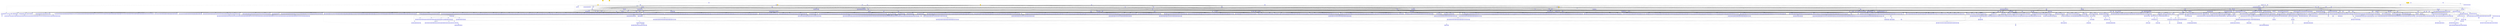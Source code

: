 digraph test {
  c1 -> e4;
  c1 -> e447;
  c2 -> e74;
  c2 -> e127;
  c2 -> e128;
  c2 -> e129;
  c2 -> e130;
  c2 -> e131;
  c2 -> e132;
  c2 -> e135;
  c2 -> e137;
  c2 -> e215;
  c2 -> e216;
  c2 -> e217;
  c2 -> e220;
  c2 -> e221;
  c2 -> e223;
  c2 -> e232;
  c2 -> e234;
  c2 -> e298;
  c2 -> e315;
  c2 -> e324;
  c2 -> e333;
  c2 -> e36;
  c2 -> e356;
  c2 -> e365;
  c2 -> e400;
  c2 -> e403;
  c2 -> e405;
  c2 -> e406;
  c2 -> e414;
  c2 -> e423;
  c2 -> e9;
  c2 -> e434;
  c2 -> e444;
  c2 -> e446;
  c3 -> e150;
  c3 -> e176;
  c3 -> e177;
  c3 -> e184;
  c3 -> e185;
  c3 -> e220;
  c3 -> e221;
  c3 -> e232;
  c3 -> e251;
  c3 -> e261;
  c3 -> e262;
  c3 -> e270;
  c3 -> e279;
  c3 -> e324;
  c3 -> e341;
  c3 -> e356;
  c3 -> e400;
  c3 -> e16;
  c3 -> e423;
  c3 -> e11;
  c3 -> e6;
  c3 -> e5;
  c3 -> e446;
  c4 -> e75;
  c4 -> e76;
  c4 -> e86;
  c4 -> e88;
  c4 -> e89;
  c4 -> e90;
  c4 -> e91;
  c4 -> e94;
  c4 -> e95;
  c4 -> e96;
  c4 -> e99;
  c4 -> e100;
  c4 -> e103;
  c4 -> e124;
  c4 -> e127;
  c4 -> e128;
  c4 -> e129;
  c4 -> e130;
  c4 -> e131;
  c4 -> e132;
  c4 -> e137;
  c4 -> e148;
  c4 -> e150;
  c4 -> e151;
  c4 -> e152;
  c4 -> e153;
  c4 -> e154;
  c4 -> e159;
  c4 -> e166;
  c4 -> e167;
  c4 -> e171;
  c4 -> e172;
  c4 -> e176;
  c4 -> e177;
  c4 -> e178;
  c4 -> e180;
  c4 -> e181;
  c4 -> e184;
  c4 -> e185;
  c4 -> e190;
  c4 -> e205;
  c4 -> e209;
  c4 -> e211;
  c4 -> e212;
  c4 -> e215;
  c4 -> e216;
  c4 -> e218;
  c4 -> e220;
  c4 -> e221;
  c4 -> e223;
  c4 -> e230;
  c4 -> e231;
  c4 -> e232;
  c4 -> e234;
  c4 -> e238;
  c4 -> e250;
  c4 -> e259;
  c4 -> e260;
  c4 -> e261;
  c4 -> e262;
  c4 -> e263;
  c4 -> e265;
  c4 -> e267;
  c4 -> e268;
  c4 -> e270;
  c4 -> e274;
  c4 -> e279;
  c4 -> e298;
  c4 -> e303;
  c4 -> e304;
  c4 -> e306;
  c4 -> e309;
  c4 -> e310;
  c4 -> e311;
  c4 -> e315;
  c4 -> e318;
  c4 -> e320;
  c4 -> e324;
  c4 -> e40;
  c4 -> e338;
  c4 -> e39;
  c4 -> e340;
  c4 -> e341;
  c4 -> e38;
  c4 -> e356;
  c4 -> e365;
  c4 -> e367;
  c4 -> e31;
  c4 -> e368;
  c4 -> e30;
  c4 -> e377;
  c4 -> e378;
  c4 -> e379;
  c4 -> e400;
  c4 -> e403;
  c4 -> e407;
  c4 -> e408;
  c4 -> e418;
  c4 -> e423;
  c4 -> e435;
  c4 -> e445;
  c4 -> e446;
  c5 -> e75;
  c5 -> e76;
  c5 -> e86;
  c5 -> e88;
  c5 -> e89;
  c5 -> e90;
  c5 -> e91;
  c5 -> e94;
  c5 -> e95;
  c5 -> e96;
  c5 -> e99;
  c5 -> e100;
  c5 -> e103;
  c5 -> e124;
  c5 -> e127;
  c5 -> e128;
  c5 -> e129;
  c5 -> e130;
  c5 -> e131;
  c5 -> e132;
  c5 -> e137;
  c5 -> e148;
  c5 -> e150;
  c5 -> e151;
  c5 -> e152;
  c5 -> e153;
  c5 -> e154;
  c5 -> e159;
  c5 -> e166;
  c5 -> e167;
  c5 -> e171;
  c5 -> e172;
  c5 -> e176;
  c5 -> e177;
  c5 -> e178;
  c5 -> e180;
  c5 -> e181;
  c5 -> e184;
  c5 -> e185;
  c5 -> e190;
  c5 -> e205;
  c5 -> e209;
  c5 -> e211;
  c5 -> e212;
  c5 -> e215;
  c5 -> e216;
  c5 -> e218;
  c5 -> e220;
  c5 -> e221;
  c5 -> e223;
  c5 -> e230;
  c5 -> e231;
  c5 -> e232;
  c5 -> e234;
  c5 -> e238;
  c5 -> e250;
  c5 -> e259;
  c5 -> e260;
  c5 -> e261;
  c5 -> e262;
  c5 -> e263;
  c5 -> e265;
  c5 -> e267;
  c5 -> e268;
  c5 -> e270;
  c5 -> e274;
  c5 -> e279;
  c5 -> e298;
  c5 -> e303;
  c5 -> e304;
  c5 -> e306;
  c5 -> e309;
  c5 -> e310;
  c5 -> e311;
  c5 -> e315;
  c5 -> e318;
  c5 -> e320;
  c5 -> e324;
  c5 -> e40;
  c5 -> e338;
  c5 -> e39;
  c5 -> e340;
  c5 -> e341;
  c5 -> e38;
  c5 -> e356;
  c5 -> e365;
  c5 -> e367;
  c5 -> e31;
  c5 -> e368;
  c5 -> e30;
  c5 -> e377;
  c5 -> e378;
  c5 -> e379;
  c5 -> e400;
  c5 -> e403;
  c5 -> e407;
  c5 -> e408;
  c5 -> e418;
  c5 -> e423;
  c5 -> e435;
  c5 -> e445;
  c5 -> e446;
  c6 -> e150;
  c6 -> e176;
  c6 -> e177;
  c6 -> e184;
  c6 -> e185;
  c6 -> e220;
  c6 -> e221;
  c6 -> e232;
  c6 -> e251;
  c6 -> e261;
  c6 -> e262;
  c6 -> e270;
  c6 -> e279;
  c6 -> e324;
  c6 -> e341;
  c6 -> e356;
  c6 -> e400;
  c6 -> e16;
  c6 -> e423;
  c6 -> e11;
  c6 -> e6;
  c6 -> e5;
  c6 -> e446;
  c7 -> e126;
  c7 -> e313;
  c7 -> e369;
  c7 -> e7;
  c7 -> e441;
  c7 -> e449;
  c8 -> e126;
  c8 -> e313;
  c8 -> e369;
  c8 -> e7;
  c8 -> e441;
  c8 -> e449;
  c9 -> e126;
  c9 -> e313;
  c9 -> e369;
  c9 -> e7;
  c9 -> e441;
  c9 -> e449;
  c10 -> e74;
  c10 -> e127;
  c10 -> e128;
  c10 -> e129;
  c10 -> e130;
  c10 -> e131;
  c10 -> e132;
  c10 -> e135;
  c10 -> e137;
  c10 -> e215;
  c10 -> e216;
  c10 -> e217;
  c10 -> e220;
  c10 -> e221;
  c10 -> e223;
  c10 -> e232;
  c10 -> e234;
  c10 -> e298;
  c10 -> e315;
  c10 -> e324;
  c10 -> e333;
  c10 -> e36;
  c10 -> e356;
  c10 -> e365;
  c10 -> e400;
  c10 -> e403;
  c10 -> e405;
  c10 -> e406;
  c10 -> e414;
  c10 -> e423;
  c10 -> e9;
  c10 -> e434;
  c10 -> e444;
  c10 -> e446;
  c11 -> e150;
  c11 -> e176;
  c11 -> e177;
  c11 -> e184;
  c11 -> e185;
  c11 -> e220;
  c11 -> e221;
  c11 -> e232;
  c11 -> e251;
  c11 -> e261;
  c11 -> e262;
  c11 -> e270;
  c11 -> e279;
  c11 -> e324;
  c11 -> e341;
  c11 -> e356;
  c11 -> e400;
  c11 -> e16;
  c11 -> e423;
  c11 -> e11;
  c11 -> e6;
  c11 -> e5;
  c11 -> e446;
  c12 -> e79;
  c12 -> e83;
  c12 -> e111;
  c12 -> e152;
  c12 -> e154;
  c12 -> e160;
  c12 -> e162;
  c12 -> e166;
  c12 -> e167;
  c12 -> e172;
  c12 -> e173;
  c12 -> e216;
  c12 -> e217;
  c12 -> e252;
  c12 -> e262;
  c12 -> e263;
  c12 -> e265;
  c12 -> e50;
  c12 -> e270;
  c12 -> e274;
  c12 -> e302;
  c12 -> e45;
  c12 -> e315;
  c12 -> e319;
  c12 -> e341;
  c12 -> e361;
  c12 -> e382;
  c12 -> e395;
  c12 -> e401;
  c12 -> e403;
  c12 -> e20;
  c12 -> e411;
  c12 -> e423;
  c12 -> e14;
  c12 -> e10;
  c12 -> e430;
  c12 -> e433;
  c12 -> e442;
  c12 -> e443;
  c12 -> e446;
  c12 -> e448;
  c13 -> e75;
  c13 -> e76;
  c13 -> e86;
  c13 -> e88;
  c13 -> e89;
  c13 -> e90;
  c13 -> e91;
  c13 -> e94;
  c13 -> e95;
  c13 -> e96;
  c13 -> e99;
  c13 -> e100;
  c13 -> e103;
  c13 -> e124;
  c13 -> e127;
  c13 -> e128;
  c13 -> e129;
  c13 -> e130;
  c13 -> e131;
  c13 -> e132;
  c13 -> e137;
  c13 -> e148;
  c13 -> e150;
  c13 -> e151;
  c13 -> e152;
  c13 -> e153;
  c13 -> e154;
  c13 -> e159;
  c13 -> e166;
  c13 -> e167;
  c13 -> e171;
  c13 -> e172;
  c13 -> e176;
  c13 -> e177;
  c13 -> e178;
  c13 -> e180;
  c13 -> e181;
  c13 -> e184;
  c13 -> e185;
  c13 -> e190;
  c13 -> e205;
  c13 -> e209;
  c13 -> e211;
  c13 -> e212;
  c13 -> e215;
  c13 -> e216;
  c13 -> e218;
  c13 -> e220;
  c13 -> e221;
  c13 -> e223;
  c13 -> e230;
  c13 -> e231;
  c13 -> e232;
  c13 -> e234;
  c13 -> e238;
  c13 -> e250;
  c13 -> e259;
  c13 -> e260;
  c13 -> e261;
  c13 -> e262;
  c13 -> e263;
  c13 -> e265;
  c13 -> e267;
  c13 -> e268;
  c13 -> e270;
  c13 -> e274;
  c13 -> e279;
  c13 -> e298;
  c13 -> e303;
  c13 -> e304;
  c13 -> e306;
  c13 -> e309;
  c13 -> e310;
  c13 -> e311;
  c13 -> e315;
  c13 -> e318;
  c13 -> e320;
  c13 -> e324;
  c13 -> e40;
  c13 -> e338;
  c13 -> e39;
  c13 -> e340;
  c13 -> e341;
  c13 -> e38;
  c13 -> e356;
  c13 -> e365;
  c13 -> e367;
  c13 -> e31;
  c13 -> e368;
  c13 -> e30;
  c13 -> e377;
  c13 -> e378;
  c13 -> e379;
  c13 -> e400;
  c13 -> e403;
  c13 -> e407;
  c13 -> e408;
  c13 -> e418;
  c13 -> e423;
  c13 -> e435;
  c13 -> e445;
  c13 -> e446;
  c14 -> e4;
  c14 -> e447;
  c15 -> e126;
  c15 -> e313;
  c15 -> e369;
  c15 -> e7;
  c15 -> e441;
  c15 -> e449;
  c16 -> e435;
  c16 -> e445;
  c16 -> e3;
  c16 -> e446;
  c17 -> e4;
  c17 -> e447;
  c17 -> e448;
  c18 -> e298;
  c18 -> e356;
  c18 -> e365;
  c18 -> e400;
  c18 -> e403;
  c18 -> e423;
  c18 -> e434;
  c18 -> e7;
  c18 -> e444;
  c18 -> e2;
  c18 -> e446;
  c19 -> e150;
  c19 -> e176;
  c19 -> e177;
  c19 -> e184;
  c19 -> e185;
  c19 -> e220;
  c19 -> e221;
  c19 -> e232;
  c19 -> e251;
  c19 -> e261;
  c19 -> e262;
  c19 -> e270;
  c19 -> e279;
  c19 -> e324;
  c19 -> e341;
  c19 -> e356;
  c19 -> e400;
  c19 -> e16;
  c19 -> e423;
  c19 -> e11;
  c19 -> e6;
  c19 -> e5;
  c19 -> e1;
  c19 -> e446;
  c20 -> e79;
  c20 -> e83;
  c20 -> e111;
  c20 -> e152;
  c20 -> e154;
  c20 -> e160;
  c20 -> e162;
  c20 -> e166;
  c20 -> e167;
  c20 -> e172;
  c20 -> e173;
  c20 -> e216;
  c20 -> e217;
  c20 -> e252;
  c20 -> e262;
  c20 -> e263;
  c20 -> e265;
  c20 -> e50;
  c20 -> e270;
  c20 -> e274;
  c20 -> e302;
  c20 -> e45;
  c20 -> e315;
  c20 -> e319;
  c20 -> e341;
  c20 -> e361;
  c20 -> e382;
  c20 -> e395;
  c20 -> e401;
  c20 -> e403;
  c20 -> e20;
  c20 -> e411;
  c20 -> e423;
  c20 -> e14;
  c20 -> e10;
  c20 -> e430;
  c20 -> e433;
  c20 -> e442;
  c20 -> e443;
  c20 -> e446;
  c20 -> e448;
  c21 -> e435;
  c21 -> e445;
  c21 -> e3;
  c21 -> e446;
  c21 -> e447;
  c22 -> e4;
  c22 -> e447;
  c22 -> e449;
  c23 -> e126;
  c23 -> e298;
  c23 -> e313;
  c23 -> e356;
  c23 -> e365;
  c23 -> e369;
  c23 -> e400;
  c23 -> e403;
  c23 -> e423;
  c23 -> e7;
  c23 -> e441;
  c23 -> e446;
  c23 -> e449;
  e449 -> c24;
  e449 -> c25;
  e449 -> c26;
  e449 -> c27;
  e449 -> c28;
  e449 -> c29;
  e448 -> c30;
  e448 -> c31;
  e448 -> c32;
  e447 -> c33;
  e447 -> c34;
  e447 -> c35;
  e447 -> c36;
  e447 -> c37;
  e446 -> c38;
  e446 -> c39;
  e446 -> c40;
  e446 -> c41;
  e446 -> c42;
  e446 -> c43;
  e446 -> c44;
  e446 -> c45;
  e446 -> c46;
  e446 -> c47;
  e446 -> c48;
  e446 -> c49;
  e446 -> c50;
  e446 -> c51;
  e446 -> c52;
  e1 -> c53;
  c53 -> e140;
  c53 -> e205;
  c53 -> e230;
  c53 -> e303;
  c53 -> e304;
  c53 -> e367;
  c53 -> e407;
  c53 -> e445;
  e1 -> c54;
  c54 -> e222;
  c54 -> e359;
  c54 -> e373;
  c54 -> e442;
  e1 -> c55;
  c55 -> e281;
  c55 -> e343;
  c55 -> e385;
  c55 -> e405;
  c55 -> e444;
  e2 -> c56;
  c56 -> e15;
  c56 -> e439;
  c56 -> e6;
  e2 -> c57;
  c57 -> e394;
  c57 -> e429;
  c57 -> e439;
  c57 -> e441;
  e3 -> c58;
  c58 -> e431;
  c58 -> e432;
  c58 -> e438;
  c58 -> e440;
  c58 -> e4;
  e3 -> c59;
  c59 -> e417;
  c59 -> e427;
  c59 -> e12;
  c59 -> e431;
  c59 -> e432;
  c59 -> e436;
  c59 -> e8;
  c59 -> e438;
  c59 -> e440;
  c59 -> e443;
  e3 -> c60;
  c60 -> e384;
  c60 -> e413;
  c60 -> e421;
  c60 -> e436;
  c60 -> e8;
  c60 -> e438;
  c60 -> e440;
  c60 -> e5;
  e4 -> c61;
  c61 -> e334;
  c61 -> e427;
  c61 -> e12;
  c61 -> e428;
  c61 -> e436;
  c61 -> e8;
  e4 -> c62;
  c62 -> e207;
  c62 -> e51;
  c62 -> e307;
  c62 -> e363;
  c62 -> e33;
  c62 -> e398;
  c62 -> e22;
  c62 -> e404;
  c62 -> e424;
  c62 -> e437;
  c62 -> e7;
  e4 -> c63;
  c63 -> e136;
  c63 -> e182;
  c63 -> e235;
  c63 -> e239;
  c63 -> e50;
  c63 -> e49;
  c63 -> e45;
  c63 -> e307;
  c63 -> e319;
  c63 -> e321;
  c63 -> e43;
  c63 -> e42;
  c63 -> e334;
  c63 -> e32;
  c63 -> e29;
  c63 -> e21;
  c63 -> e20;
  c63 -> e404;
  c63 -> e14;
  c63 -> e424;
  c63 -> e13;
  c63 -> e428;
  c63 -> e437;
  e4 -> c64;
  c64 -> e134;
  c64 -> e136;
  c64 -> e53;
  c64 -> e51;
  c64 -> e227;
  c64 -> e235;
  c64 -> e49;
  c64 -> e46;
  c64 -> e307;
  c64 -> e321;
  c64 -> e327;
  c64 -> e334;
  c64 -> e34;
  c64 -> e33;
  c64 -> e32;
  c64 -> e22;
  c64 -> e21;
  c64 -> e404;
  c64 -> e424;
  c64 -> e428;
  e4 -> c65;
  c65 -> e134;
  c65 -> e136;
  c65 -> e53;
  c65 -> e51;
  c65 -> e227;
  c65 -> e235;
  c65 -> e49;
  c65 -> e46;
  c65 -> e307;
  c65 -> e321;
  c65 -> e327;
  c65 -> e334;
  c65 -> e34;
  c65 -> e33;
  c65 -> e32;
  c65 -> e22;
  c65 -> e21;
  c65 -> e404;
  c65 -> e424;
  c65 -> e428;
  e445 -> c66;
  e445 -> c67;
  e445 -> c68;
  e445 -> c69;
  e445 -> c70;
  e445 -> c71;
  e444 -> c72;
  e444 -> c73;
  e444 -> c74;
  e444 -> c75;
  e5 -> c76;
  c76 -> e396;
  c76 -> e427;
  c76 -> e12;
  c76 -> e431;
  c76 -> e432;
  e5 -> c77;
  c77 -> e76;
  c77 -> e90;
  c77 -> e91;
  c77 -> e96;
  c77 -> e128;
  c77 -> e129;
  c77 -> e130;
  c77 -> e153;
  c77 -> e154;
  c77 -> e167;
  c77 -> e180;
  c77 -> e211;
  c77 -> e223;
  c77 -> e231;
  c77 -> e253;
  c77 -> e254;
  c77 -> e265;
  c77 -> e298;
  c77 -> e309;
  c77 -> e310;
  c77 -> e365;
  c77 -> e368;
  c77 -> e383;
  c77 -> e403;
  c77 -> e408;
  c77 -> e412;
  c77 -> e15;
  e5 -> c78;
  c78 -> e76;
  c78 -> e90;
  c78 -> e91;
  c78 -> e96;
  c78 -> e128;
  c78 -> e129;
  c78 -> e130;
  c78 -> e153;
  c78 -> e154;
  c78 -> e167;
  c78 -> e180;
  c78 -> e223;
  c78 -> e228;
  c78 -> e253;
  c78 -> e265;
  c78 -> e298;
  c78 -> e365;
  c78 -> e366;
  c78 -> e375;
  c78 -> e383;
  c78 -> e403;
  c78 -> e412;
  c78 -> e15;
  c78 -> e433;
  e5 -> c79;
  c79 -> e76;
  c79 -> e90;
  c79 -> e91;
  c79 -> e96;
  c79 -> e128;
  c79 -> e129;
  c79 -> e130;
  c79 -> e153;
  c79 -> e154;
  c79 -> e167;
  c79 -> e180;
  c79 -> e223;
  c79 -> e253;
  c79 -> e265;
  c79 -> e283;
  c79 -> e298;
  c79 -> e345;
  c79 -> e365;
  c79 -> e383;
  c79 -> e387;
  c79 -> e403;
  c79 -> e406;
  c79 -> e412;
  c79 -> e15;
  c79 -> e434;
  e5 -> c80;
  c80 -> e76;
  c80 -> e90;
  c80 -> e91;
  c80 -> e96;
  c80 -> e128;
  c80 -> e129;
  c80 -> e130;
  c80 -> e153;
  c80 -> e154;
  c80 -> e167;
  c80 -> e180;
  c80 -> e223;
  c80 -> e253;
  c80 -> e265;
  c80 -> e298;
  c80 -> e365;
  c80 -> e383;
  c80 -> e403;
  c80 -> e412;
  c80 -> e15;
  e6 -> c81;
  c81 -> e308;
  c81 -> e429;
  e6 -> c82;
  c82 -> e209;
  c82 -> e306;
  c82 -> e31;
  c82 -> e421;
  c82 -> e435;
  e6 -> c83;
  c83 -> e210;
  c83 -> e296;
  c83 -> e308;
  c83 -> e421;
  c83 -> e430;
  e6 -> c84;
  c84 -> e308;
  c84 -> e421;
  e6 -> c85;
  c85 -> e308;
  c85 -> e421;
  e443 -> c86;
  e443 -> c87;
  e443 -> c88;
  e442 -> c89;
  e442 -> c90;
  e442 -> c91;
  e441 -> c92;
  e441 -> c93;
  e441 -> c94;
  e441 -> c95;
  e441 -> c96;
  e441 -> c97;
  e440 -> c98;
  e440 -> c99;
  e439 -> c100;
  e438 -> c101;
  e438 -> c102;
  e7 -> c103;
  c103 -> e74;
  c103 -> e127;
  c103 -> e128;
  c103 -> e129;
  c103 -> e130;
  c103 -> e131;
  c103 -> e132;
  c103 -> e135;
  c103 -> e137;
  c103 -> e215;
  c103 -> e216;
  c103 -> e217;
  c103 -> e220;
  c103 -> e221;
  c103 -> e223;
  c103 -> e232;
  c103 -> e234;
  c103 -> e315;
  c103 -> e324;
  c103 -> e26;
  c103 -> e405;
  c103 -> e406;
  c103 -> e410;
  c103 -> e414;
  c103 -> e416;
  c103 -> e425;
  c103 -> e9;
  e7 -> c104;
  c104 -> e156;
  c104 -> e53;
  c104 -> e225;
  c104 -> e227;
  c104 -> e49;
  c104 -> e299;
  c104 -> e46;
  c104 -> e321;
  c104 -> e326;
  c104 -> e327;
  c104 -> e357;
  c104 -> e34;
  c104 -> e32;
  c104 -> e26;
  c104 -> e21;
  c104 -> e410;
  c104 -> e416;
  c104 -> e13;
  c104 -> e428;
  e7 -> c105;
  c105 -> e141;
  c105 -> e144;
  c105 -> e145;
  c105 -> e147;
  c105 -> e214;
  c105 -> e219;
  c105 -> e233;
  c105 -> e240;
  c105 -> e245;
  c105 -> e249;
  c105 -> e255;
  c105 -> e256;
  c105 -> e312;
  c105 -> e314;
  c105 -> e322;
  c105 -> e330;
  c105 -> e41;
  c105 -> e370;
  c105 -> e371;
  c105 -> e28;
  c105 -> e27;
  c105 -> e26;
  c105 -> e409;
  c105 -> e19;
  c105 -> e410;
  c105 -> e18;
  c105 -> e416;
  c105 -> e426;
  c105 -> e9;
  e7 -> c106;
  c106 -> e63;
  c106 -> e64;
  c106 -> e68;
  c106 -> e70;
  c106 -> e71;
  c106 -> e73;
  c106 -> e84;
  c106 -> e98;
  c106 -> e108;
  c106 -> e110;
  c106 -> e114;
  c106 -> e119;
  c106 -> e120;
  c106 -> e121;
  c106 -> e145;
  c106 -> e147;
  c106 -> e168;
  c106 -> e170;
  c106 -> e189;
  c106 -> e195;
  c106 -> e196;
  c106 -> e197;
  c106 -> e198;
  c106 -> e200;
  c106 -> e201;
  c106 -> e214;
  c106 -> e233;
  c106 -> e245;
  c106 -> e249;
  c106 -> e255;
  c106 -> e256;
  c106 -> e271;
  c106 -> e273;
  c106 -> e276;
  c106 -> e48;
  c106 -> e312;
  c106 -> e314;
  c106 -> e330;
  c106 -> e346;
  c106 -> e37;
  c106 -> e370;
  c106 -> e28;
  c106 -> e25;
  c106 -> e390;
  c106 -> e392;
  c106 -> e23;
  c106 -> e409;
  c106 -> e412;
  c106 -> e18;
  c106 -> e416;
  c106 -> e420;
  c106 -> e17;
  c106 -> e426;
  c106 -> e11;
  e7 -> c107;
  c107 -> e63;
  c107 -> e64;
  c107 -> e68;
  c107 -> e84;
  c107 -> e108;
  c107 -> e110;
  c107 -> e114;
  c107 -> e116;
  c107 -> e117;
  c107 -> e118;
  c107 -> e141;
  c107 -> e144;
  c107 -> e168;
  c107 -> e170;
  c107 -> e174;
  c107 -> e183;
  c107 -> e195;
  c107 -> e196;
  c107 -> e197;
  c107 -> e198;
  c107 -> e200;
  c107 -> e201;
  c107 -> e214;
  c107 -> e219;
  c107 -> e245;
  c107 -> e249;
  c107 -> e255;
  c107 -> e256;
  c107 -> e271;
  c107 -> e273;
  c107 -> e277;
  c107 -> e312;
  c107 -> e314;
  c107 -> e322;
  c107 -> e329;
  c107 -> e346;
  c107 -> e351;
  c107 -> e370;
  c107 -> e371;
  c107 -> e372;
  c107 -> e25;
  c107 -> e388;
  c107 -> e24;
  c107 -> e409;
  c107 -> e19;
  c107 -> e410;
  c107 -> e420;
  c107 -> e17;
  c107 -> e426;
  c107 -> e10;
  e7 -> c108;
  c108 -> e84;
  c108 -> e98;
  c108 -> e54;
  c108 -> e168;
  c108 -> e170;
  c108 -> e174;
  c108 -> e189;
  c108 -> e191;
  c108 -> e199;
  c108 -> e52;
  c108 -> e214;
  c108 -> e219;
  c108 -> e233;
  c108 -> e240;
  c108 -> e250;
  c108 -> e259;
  c108 -> e271;
  c108 -> e273;
  c108 -> e277;
  c108 -> e48;
  c108 -> e47;
  c108 -> e293;
  c108 -> e312;
  c108 -> e314;
  c108 -> e322;
  c108 -> e330;
  c108 -> e41;
  c108 -> e40;
  c108 -> e338;
  c108 -> e39;
  c108 -> e339;
  c108 -> e340;
  c108 -> e346;
  c108 -> e351;
  c108 -> e37;
  c108 -> e354;
  c108 -> e35;
  c108 -> e370;
  c108 -> e371;
  c108 -> e28;
  c108 -> e27;
  c108 -> e26;
  c108 -> e377;
  c108 -> e378;
  c108 -> e379;
  c108 -> e25;
  c108 -> e388;
  c108 -> e24;
  c108 -> e392;
  c108 -> e23;
  c108 -> e409;
  c108 -> e19;
  c108 -> e410;
  c108 -> e18;
  c108 -> e416;
  c108 -> e418;
  c108 -> e420;
  c108 -> e17;
  c108 -> e426;
  e7 -> c109;
  c109 -> e64;
  c109 -> e68;
  c109 -> e71;
  c109 -> e73;
  c109 -> e84;
  c109 -> e98;
  c109 -> e110;
  c109 -> e114;
  c109 -> e117;
  c109 -> e118;
  c109 -> e120;
  c109 -> e121;
  c109 -> e144;
  c109 -> e147;
  c109 -> e168;
  c109 -> e170;
  c109 -> e174;
  c109 -> e189;
  c109 -> e191;
  c109 -> e196;
  c109 -> e198;
  c109 -> e200;
  c109 -> e201;
  c109 -> e214;
  c109 -> e219;
  c109 -> e233;
  c109 -> e240;
  c109 -> e255;
  c109 -> e256;
  c109 -> e271;
  c109 -> e273;
  c109 -> e277;
  c109 -> e48;
  c109 -> e47;
  c109 -> e312;
  c109 -> e314;
  c109 -> e322;
  c109 -> e330;
  c109 -> e41;
  c109 -> e346;
  c109 -> e351;
  c109 -> e37;
  c109 -> e35;
  c109 -> e370;
  c109 -> e371;
  c109 -> e28;
  c109 -> e26;
  c109 -> e25;
  c109 -> e24;
  c109 -> e23;
  c109 -> e409;
  c109 -> e410;
  c109 -> e416;
  c109 -> e17;
  e8 -> c110;
  c110 -> e88;
  c110 -> e94;
  c110 -> e99;
  c110 -> e103;
  c110 -> e131;
  c110 -> e134;
  c110 -> e137;
  c110 -> e148;
  c110 -> e151;
  c110 -> e166;
  c110 -> e171;
  c110 -> e176;
  c110 -> e178;
  c110 -> e181;
  c110 -> e184;
  c110 -> e190;
  c110 -> e215;
  c110 -> e220;
  c110 -> e230;
  c110 -> e232;
  c110 -> e234;
  c110 -> e235;
  c110 -> e238;
  c110 -> e260;
  c110 -> e261;
  c110 -> e263;
  c110 -> e267;
  c110 -> e270;
  c110 -> e274;
  c110 -> e279;
  c110 -> e306;
  c110 -> e315;
  c110 -> e318;
  c110 -> e324;
  c110 -> e325;
  c110 -> e327;
  c110 -> e340;
  c110 -> e341;
  c110 -> e38;
  c110 -> e34;
  c110 -> e367;
  c110 -> e31;
  c110 -> e30;
  c110 -> e377;
  c110 -> e397;
  c110 -> e400;
  c110 -> e22;
  c110 -> e21;
  c110 -> e407;
  c110 -> e418;
  c110 -> e422;
  c110 -> e423;
  c110 -> e424;
  e8 -> c111;
  c111 -> e89;
  c111 -> e94;
  c111 -> e95;
  c111 -> e100;
  c111 -> e103;
  c111 -> e132;
  c111 -> e137;
  c111 -> e152;
  c111 -> e166;
  c111 -> e172;
  c111 -> e177;
  c111 -> e178;
  c111 -> e184;
  c111 -> e185;
  c111 -> e190;
  c111 -> e216;
  c111 -> e221;
  c111 -> e232;
  c111 -> e234;
  c111 -> e260;
  c111 -> e262;
  c111 -> e263;
  c111 -> e268;
  c111 -> e270;
  c111 -> e274;
  c111 -> e279;
  c111 -> e304;
  c111 -> e315;
  c111 -> e320;
  c111 -> e324;
  c111 -> e341;
  c111 -> e38;
  c111 -> e358;
  c111 -> e31;
  c111 -> e30;
  c111 -> e29;
  c111 -> e378;
  c111 -> e407;
  c111 -> e418;
  c111 -> e422;
  c111 -> e423;
  c111 -> e14;
  e437 -> c112;
  e437 -> c113;
  e436 -> c114;
  e436 -> c115;
  e435 -> c116;
  e435 -> c117;
  e435 -> c118;
  e435 -> c119;
  e435 -> c120;
  e435 -> c121;
  e434 -> c122;
  e434 -> c123;
  e434 -> c124;
  e434 -> c125;
  e433 -> c126;
  e433 -> c127;
  e433 -> c128;
  e432 -> c129;
  e432 -> c130;
  e431 -> c131;
  e431 -> c132;
  e430 -> c133;
  e430 -> c134;
  e430 -> c135;
  e429 -> c136;
  e9 -> c137;
  c137 -> e63;
  c137 -> e64;
  c137 -> e68;
  c137 -> e70;
  c137 -> e71;
  c137 -> e73;
  c137 -> e84;
  c137 -> e98;
  c137 -> e108;
  c137 -> e110;
  c137 -> e114;
  c137 -> e116;
  c137 -> e117;
  c137 -> e118;
  c137 -> e119;
  c137 -> e120;
  c137 -> e121;
  c137 -> e168;
  c137 -> e170;
  c137 -> e174;
  c137 -> e189;
  c137 -> e191;
  c137 -> e195;
  c137 -> e196;
  c137 -> e197;
  c137 -> e198;
  c137 -> e200;
  c137 -> e201;
  c137 -> e271;
  c137 -> e273;
  c137 -> e277;
  c137 -> e48;
  c137 -> e47;
  c137 -> e346;
  c137 -> e351;
  c137 -> e37;
  c137 -> e354;
  c137 -> e35;
  c137 -> e25;
  c137 -> e388;
  c137 -> e24;
  c137 -> e392;
  c137 -> e23;
  c137 -> e393;
  c137 -> e420;
  c137 -> e17;
  e9 -> c138;
  c138 -> e60;
  c138 -> e76;
  c138 -> e86;
  c138 -> e90;
  c138 -> e91;
  c138 -> e96;
  c138 -> e99;
  c138 -> e100;
  c138 -> e101;
  c138 -> e103;
  c138 -> e150;
  c138 -> e153;
  c138 -> e154;
  c138 -> e167;
  c138 -> e171;
  c138 -> e172;
  c138 -> e173;
  c138 -> e176;
  c138 -> e177;
  c138 -> e180;
  c138 -> e184;
  c138 -> e185;
  c138 -> e190;
  c138 -> e261;
  c138 -> e262;
  c138 -> e265;
  c138 -> e270;
  c138 -> e274;
  c138 -> e275;
  c138 -> e279;
  c138 -> e281;
  c138 -> e283;
  c138 -> e288;
  c138 -> e292;
  c138 -> e341;
  c138 -> e343;
  c138 -> e345;
  c138 -> e349;
  c138 -> e350;
  c138 -> e352;
  c138 -> e380;
  c138 -> e383;
  c138 -> e385;
  c138 -> e387;
  c138 -> e389;
  c138 -> e391;
  c138 -> e419;
  c138 -> e16;
  e9 -> c139;
  c139 -> e58;
  c139 -> e60;
  c139 -> e64;
  c139 -> e71;
  c139 -> e83;
  c139 -> e94;
  c139 -> e95;
  c139 -> e96;
  c139 -> e103;
  c139 -> e110;
  c139 -> e117;
  c139 -> e120;
  c139 -> e166;
  c139 -> e167;
  c139 -> e184;
  c139 -> e185;
  c139 -> e188;
  c139 -> e194;
  c139 -> e196;
  c139 -> e198;
  c139 -> e270;
  c139 -> e285;
  c139 -> e348;
  c139 -> e35;
  c139 -> e381;
  c139 -> e385;
  c139 -> e386;
  c139 -> e387;
  c139 -> e24;
  c139 -> e391;
  c139 -> e23;
  c139 -> e393;
  c139 -> e419;
  c139 -> e17;
  e9 -> c140;
  c140 -> e55;
  c140 -> e57;
  c140 -> e58;
  c140 -> e60;
  c140 -> e75;
  c140 -> e76;
  c140 -> e78;
  c140 -> e79;
  c140 -> e83;
  c140 -> e86;
  c140 -> e88;
  c140 -> e89;
  c140 -> e90;
  c140 -> e91;
  c140 -> e92;
  c140 -> e94;
  c140 -> e95;
  c140 -> e96;
  c140 -> e99;
  c140 -> e100;
  c140 -> e101;
  c140 -> e103;
  c140 -> e150;
  c140 -> e151;
  c140 -> e152;
  c140 -> e153;
  c140 -> e154;
  c140 -> e160;
  c140 -> e166;
  c140 -> e167;
  c140 -> e171;
  c140 -> e172;
  c140 -> e173;
  c140 -> e176;
  c140 -> e177;
  c140 -> e178;
  c140 -> e180;
  c140 -> e184;
  c140 -> e185;
  c140 -> e190;
  c140 -> e261;
  c140 -> e262;
  c140 -> e263;
  c140 -> e265;
  c140 -> e270;
  c140 -> e274;
  c140 -> e279;
  c140 -> e281;
  c140 -> e282;
  c140 -> e283;
  c140 -> e292;
  c140 -> e341;
  c140 -> e343;
  c140 -> e344;
  c140 -> e345;
  c140 -> e350;
  c140 -> e385;
  c140 -> e386;
  c140 -> e387;
  c140 -> e391;
  c140 -> e393;
  e10 -> c141;
  c141 -> e70;
  c141 -> e71;
  c141 -> e73;
  c141 -> e98;
  c141 -> e119;
  c141 -> e120;
  c141 -> e121;
  c141 -> e145;
  c141 -> e147;
  c141 -> e189;
  c141 -> e191;
  c141 -> e233;
  c141 -> e240;
  c141 -> e242;
  c141 -> e48;
  c141 -> e47;
  c141 -> e330;
  c141 -> e41;
  c141 -> e336;
  c141 -> e37;
  c141 -> e354;
  c141 -> e35;
  c141 -> e28;
  c141 -> e27;
  c141 -> e26;
  c141 -> e392;
  c141 -> e23;
  c141 -> e18;
  c141 -> e416;
  e10 -> c142;
  c142 -> e57;
  c142 -> e58;
  c142 -> e60;
  c142 -> e72;
  c142 -> e74;
  c142 -> e89;
  c142 -> e91;
  c142 -> e92;
  c142 -> e93;
  c142 -> e94;
  c142 -> e95;
  c142 -> e96;
  c142 -> e100;
  c142 -> e101;
  c142 -> e103;
  c142 -> e129;
  c142 -> e130;
  c142 -> e132;
  c142 -> e135;
  c142 -> e137;
  c142 -> e146;
  c142 -> e177;
  c142 -> e178;
  c142 -> e180;
  c142 -> e182;
  c142 -> e184;
  c142 -> e185;
  c142 -> e190;
  c142 -> e221;
  c142 -> e223;
  c142 -> e229;
  c142 -> e232;
  c142 -> e234;
  c142 -> e237;
  c142 -> e239;
  c142 -> e279;
  c142 -> e324;
  c142 -> e328;
  c142 -> e43;
  c142 -> e337;
  c142 -> e353;
  c142 -> e29;
  c142 -> e373;
  c142 -> e374;
  c142 -> e375;
  c142 -> e376;
  c142 -> e415;
  c142 -> e417;
  e10 -> c143;
  c143 -> e57;
  c143 -> e58;
  c143 -> e60;
  c143 -> e72;
  c143 -> e74;
  c143 -> e89;
  c143 -> e91;
  c143 -> e92;
  c143 -> e93;
  c143 -> e94;
  c143 -> e95;
  c143 -> e96;
  c143 -> e100;
  c143 -> e101;
  c143 -> e103;
  c143 -> e129;
  c143 -> e130;
  c143 -> e132;
  c143 -> e135;
  c143 -> e137;
  c143 -> e146;
  c143 -> e177;
  c143 -> e178;
  c143 -> e180;
  c143 -> e182;
  c143 -> e184;
  c143 -> e185;
  c143 -> e190;
  c143 -> e221;
  c143 -> e223;
  c143 -> e229;
  c143 -> e232;
  c143 -> e234;
  c143 -> e237;
  c143 -> e239;
  c143 -> e279;
  c143 -> e324;
  c143 -> e328;
  c143 -> e43;
  c143 -> e337;
  c143 -> e353;
  c143 -> e29;
  c143 -> e373;
  c143 -> e374;
  c143 -> e375;
  c143 -> e376;
  c143 -> e417;
  e11 -> c144;
  c144 -> e116;
  c144 -> e117;
  c144 -> e118;
  c144 -> e141;
  c144 -> e144;
  c144 -> e174;
  c144 -> e191;
  c144 -> e219;
  c144 -> e240;
  c144 -> e277;
  c144 -> e47;
  c144 -> e322;
  c144 -> e323;
  c144 -> e41;
  c144 -> e351;
  c144 -> e354;
  c144 -> e35;
  c144 -> e371;
  c144 -> e27;
  c144 -> e26;
  c144 -> e388;
  c144 -> e24;
  c144 -> e19;
  c144 -> e410;
  e11 -> c145;
  c145 -> e86;
  c145 -> e99;
  c145 -> e100;
  c145 -> e103;
  c145 -> e127;
  c145 -> e131;
  c145 -> e132;
  c145 -> e137;
  c145 -> e142;
  c145 -> e143;
  c145 -> e171;
  c145 -> e172;
  c145 -> e190;
  c145 -> e215;
  c145 -> e216;
  c145 -> e218;
  c145 -> e234;
  c145 -> e238;
  c145 -> e274;
  c145 -> e290;
  c145 -> e315;
  c145 -> e318;
  c145 -> e320;
  c145 -> e335;
  c145 -> e30;
  c145 -> e389;
  c145 -> e413;
  e11 -> c146;
  c146 -> e60;
  c146 -> e74;
  c146 -> e86;
  c146 -> e99;
  c146 -> e100;
  c146 -> e101;
  c146 -> e102;
  c146 -> e103;
  c146 -> e127;
  c146 -> e131;
  c146 -> e132;
  c146 -> e135;
  c146 -> e137;
  c146 -> e138;
  c146 -> e142;
  c146 -> e171;
  c146 -> e172;
  c146 -> e173;
  c146 -> e190;
  c146 -> e215;
  c146 -> e216;
  c146 -> e217;
  c146 -> e234;
  c146 -> e236;
  c146 -> e274;
  c146 -> e275;
  c146 -> e290;
  c146 -> e315;
  c146 -> e316;
  c146 -> e323;
  c146 -> e335;
  c146 -> e376;
  c146 -> e389;
  c146 -> e411;
  c146 -> e413;
  e11 -> c147;
  c147 -> e60;
  c147 -> e74;
  c147 -> e86;
  c147 -> e99;
  c147 -> e100;
  c147 -> e101;
  c147 -> e102;
  c147 -> e103;
  c147 -> e127;
  c147 -> e131;
  c147 -> e132;
  c147 -> e135;
  c147 -> e137;
  c147 -> e138;
  c147 -> e142;
  c147 -> e171;
  c147 -> e172;
  c147 -> e173;
  c147 -> e190;
  c147 -> e215;
  c147 -> e216;
  c147 -> e217;
  c147 -> e234;
  c147 -> e274;
  c147 -> e275;
  c147 -> e290;
  c147 -> e291;
  c147 -> e292;
  c147 -> e315;
  c147 -> e323;
  c147 -> e333;
  c147 -> e335;
  c147 -> e350;
  c147 -> e389;
  c147 -> e391;
  c147 -> e413;
  c147 -> e414;
  e11 -> c148;
  c148 -> e60;
  c148 -> e74;
  c148 -> e86;
  c148 -> e99;
  c148 -> e100;
  c148 -> e101;
  c148 -> e102;
  c148 -> e103;
  c148 -> e127;
  c148 -> e131;
  c148 -> e132;
  c148 -> e135;
  c148 -> e137;
  c148 -> e138;
  c148 -> e142;
  c148 -> e171;
  c148 -> e172;
  c148 -> e173;
  c148 -> e190;
  c148 -> e215;
  c148 -> e216;
  c148 -> e217;
  c148 -> e234;
  c148 -> e274;
  c148 -> e275;
  c148 -> e290;
  c148 -> e315;
  c148 -> e323;
  c148 -> e335;
  c148 -> e389;
  c148 -> e413;
  e428 -> c149;
  e428 -> c150;
  e428 -> c151;
  e428 -> c152;
  e428 -> c153;
  e12 -> c154;
  c154 -> e90;
  c154 -> e96;
  c154 -> e128;
  c154 -> e130;
  c154 -> e153;
  c154 -> e167;
  c154 -> e180;
  c154 -> e212;
  c154 -> e223;
  c154 -> e224;
  c154 -> e227;
  c154 -> e231;
  c154 -> e259;
  c154 -> e265;
  c154 -> e46;
  c154 -> e311;
  c154 -> e338;
  c154 -> e362;
  c154 -> e365;
  c154 -> e33;
  c154 -> e32;
  c154 -> e368;
  c154 -> e379;
  c154 -> e402;
  c154 -> e403;
  c154 -> e404;
  c154 -> e408;
  e12 -> c155;
  c155 -> e91;
  c155 -> e96;
  c155 -> e129;
  c155 -> e130;
  c155 -> e154;
  c155 -> e167;
  c155 -> e180;
  c155 -> e223;
  c155 -> e265;
  c155 -> e300;
  c155 -> e310;
  c155 -> e311;
  c155 -> e43;
  c155 -> e39;
  c155 -> e379;
  c155 -> e402;
  c155 -> e403;
  c155 -> e20;
  c155 -> e408;
  e427 -> c156;
  e427 -> c157;
  e426 -> c158;
  e13 -> c159;
  c159 -> e193;
  c159 -> e278;
  c159 -> e284;
  c159 -> e47;
  c159 -> e41;
  c159 -> e347;
  c159 -> e351;
  c159 -> e37;
  c159 -> e371;
  c159 -> e28;
  c159 -> e25;
  c159 -> e409;
  e13 -> c160;
  c160 -> e374;
  c160 -> e401;
  e425 -> c161;
  e425 -> c162;
  e424 -> c163;
  e424 -> c164;
  e424 -> c165;
  e424 -> c166;
  e424 -> c167;
  e14 -> c168;
  c168 -> e75;
  c168 -> e86;
  c168 -> e127;
  c168 -> e150;
  c168 -> e151;
  c168 -> e159;
  c168 -> e171;
  c168 -> e205;
  c168 -> e209;
  c168 -> e215;
  c168 -> e218;
  c168 -> e261;
  c168 -> e267;
  c168 -> e294;
  c168 -> e303;
  c168 -> e306;
  c168 -> e318;
  c168 -> e40;
  c168 -> e355;
  c168 -> e356;
  c168 -> e367;
  c168 -> e377;
  c168 -> e397;
  c168 -> e400;
  e14 -> c169;
  c169 -> e357;
  c169 -> e34;
  c169 -> e398;
  c169 -> e22;
  e14 -> c170;
  c170 -> e75;
  c170 -> e86;
  c170 -> e127;
  c170 -> e150;
  c170 -> e151;
  c170 -> e171;
  c170 -> e215;
  c170 -> e246;
  c170 -> e261;
  c170 -> e264;
  c170 -> e295;
  c170 -> e296;
  c170 -> e316;
  c170 -> e356;
  c170 -> e359;
  c170 -> e360;
  c170 -> e372;
  c170 -> e399;
  c170 -> e400;
  e14 -> c171;
  c171 -> e75;
  c171 -> e86;
  c171 -> e127;
  c171 -> e150;
  c171 -> e151;
  c171 -> e171;
  c171 -> e215;
  c171 -> e246;
  c171 -> e261;
  c171 -> e264;
  c171 -> e295;
  c171 -> e296;
  c171 -> e316;
  c171 -> e356;
  c171 -> e359;
  c171 -> e360;
  c171 -> e372;
  c171 -> e400;
  e423 -> c172;
  e423 -> c173;
  e423 -> c174;
  e423 -> c175;
  e423 -> c176;
  e423 -> c177;
  e423 -> c178;
  e423 -> c179;
  e423 -> c180;
  e423 -> c181;
  e423 -> c182;
  e423 -> c183;
  e423 -> c184;
  e423 -> c185;
  e423 -> c186;
  e422 -> c187;
  e422 -> c188;
  e422 -> c189;
  e15 -> c190;
  c190 -> e394;
  e15 -> c191;
  c191 -> e124;
  c191 -> e212;
  c191 -> e311;
  c191 -> e396;
  e15 -> c192;
  c192 -> e204;
  c192 -> e395;
  c192 -> e396;
  e15 -> c193;
  c193 -> e396;
  e15 -> c194;
  c194 -> e396;
  e421 -> c195;
  e421 -> c196;
  e421 -> c197;
  e421 -> c198;
  e421 -> c199;
  e16 -> c200;
  c200 -> e55;
  c200 -> e57;
  c200 -> e58;
  c200 -> e75;
  c200 -> e78;
  c200 -> e79;
  c200 -> e83;
  c200 -> e88;
  c200 -> e89;
  c200 -> e92;
  c200 -> e94;
  c200 -> e95;
  c200 -> e151;
  c200 -> e152;
  c200 -> e160;
  c200 -> e166;
  c200 -> e178;
  c200 -> e263;
  c200 -> e269;
  c200 -> e280;
  c200 -> e282;
  c200 -> e342;
  c200 -> e344;
  c200 -> e381;
  c200 -> e386;
  c200 -> e393;
  e16 -> c201;
  c201 -> e75;
  c201 -> e88;
  c201 -> e89;
  c201 -> e94;
  c201 -> e95;
  c201 -> e105;
  c201 -> e109;
  c201 -> e151;
  c201 -> e152;
  c201 -> e159;
  c201 -> e166;
  c201 -> e178;
  c201 -> e181;
  c201 -> e263;
  c201 -> e267;
  c201 -> e268;
  c201 -> e38;
  c201 -> e384;
  c201 -> e390;
  e16 -> c202;
  c202 -> e55;
  c202 -> e57;
  c202 -> e58;
  c202 -> e66;
  c202 -> e75;
  c202 -> e78;
  c202 -> e79;
  c202 -> e83;
  c202 -> e88;
  c202 -> e89;
  c202 -> e92;
  c202 -> e94;
  c202 -> e95;
  c202 -> e105;
  c202 -> e112;
  c202 -> e151;
  c202 -> e152;
  c202 -> e160;
  c202 -> e161;
  c202 -> e166;
  c202 -> e178;
  c202 -> e179;
  c202 -> e263;
  c202 -> e264;
  c202 -> e269;
  c202 -> e276;
  c202 -> e353;
  c202 -> e382;
  c202 -> e384;
  c202 -> e390;
  e16 -> c203;
  c203 -> e55;
  c203 -> e57;
  c203 -> e58;
  c203 -> e66;
  c203 -> e75;
  c203 -> e78;
  c203 -> e79;
  c203 -> e83;
  c203 -> e88;
  c203 -> e89;
  c203 -> e92;
  c203 -> e94;
  c203 -> e95;
  c203 -> e105;
  c203 -> e112;
  c203 -> e151;
  c203 -> e152;
  c203 -> e160;
  c203 -> e166;
  c203 -> e178;
  c203 -> e263;
  c203 -> e269;
  c203 -> e276;
  c203 -> e282;
  c203 -> e344;
  c203 -> e384;
  c203 -> e386;
  c203 -> e390;
  e16 -> c204;
  c204 -> e55;
  c204 -> e57;
  c204 -> e58;
  c204 -> e66;
  c204 -> e75;
  c204 -> e78;
  c204 -> e79;
  c204 -> e83;
  c204 -> e88;
  c204 -> e89;
  c204 -> e92;
  c204 -> e94;
  c204 -> e95;
  c204 -> e105;
  c204 -> e112;
  c204 -> e151;
  c204 -> e152;
  c204 -> e160;
  c204 -> e166;
  c204 -> e178;
  c204 -> e263;
  c204 -> e269;
  c204 -> e276;
  c204 -> e384;
  c204 -> e390;
  e17 -> c205;
  c205 -> e55;
  c205 -> e75;
  c205 -> e76;
  c205 -> e78;
  c205 -> e79;
  c205 -> e150;
  c205 -> e151;
  c205 -> e152;
  c205 -> e153;
  c205 -> e154;
  c205 -> e160;
  c205 -> e261;
  c205 -> e262;
  c205 -> e263;
  c205 -> e265;
  c205 -> e341;
  c205 -> e342;
  c205 -> e343;
  c205 -> e344;
  c205 -> e345;
  c205 -> e380;
  e17 -> c206;
  c206 -> e55;
  c206 -> e56;
  c206 -> e75;
  c206 -> e76;
  c206 -> e78;
  c206 -> e79;
  c206 -> e82;
  c206 -> e85;
  c206 -> e150;
  c206 -> e151;
  c206 -> e152;
  c206 -> e153;
  c206 -> e154;
  c206 -> e160;
  c206 -> e165;
  c206 -> e169;
  c206 -> e261;
  c206 -> e262;
  c206 -> e263;
  c206 -> e265;
  c206 -> e272;
  c206 -> e341;
  c206 -> e347;
  e17 -> c207;
  c207 -> e56;
  c207 -> e82;
  c207 -> e85;
  c207 -> e165;
  c207 -> e169;
  c207 -> e272;
  c207 -> e347;
  e17 -> c208;
  c208 -> e56;
  c208 -> e82;
  c208 -> e85;
  c208 -> e165;
  c208 -> e169;
  c208 -> e272;
  c208 -> e347;
  e17 -> c209;
  c209 -> e56;
  c209 -> e82;
  c209 -> e85;
  c209 -> e165;
  c209 -> e169;
  c209 -> e272;
  c209 -> e347;
  e17 -> c210;
  c210 -> e56;
  c210 -> e82;
  c210 -> e85;
  c210 -> e165;
  c210 -> e169;
  c210 -> e272;
  c210 -> e347;
  e420 -> c211;
  e419 -> c212;
  e418 -> c213;
  e418 -> c214;
  e418 -> c215;
  e418 -> c216;
  e418 -> c217;
  e418 -> c218;
  e417 -> c219;
  e417 -> c220;
  e417 -> c221;
  e416 -> c222;
  e416 -> c223;
  e416 -> c224;
  e416 -> c225;
  e416 -> c226;
  e416 -> c227;
  e416 -> c228;
  e18 -> c229;
  c229 -> e128;
  c229 -> e129;
  c229 -> e220;
  c229 -> e221;
  c229 -> e223;
  c229 -> e324;
  e415 -> c230;
  e414 -> c231;
  e414 -> c232;
  e414 -> c233;
  e414 -> c234;
  e413 -> c235;
  e413 -> c236;
  e413 -> c237;
  e413 -> c238;
  e413 -> c239;
  e412 -> c240;
  e412 -> c241;
  e412 -> c242;
  e412 -> c243;
  e412 -> c244;
  e411 -> c245;
  e411 -> c246;
  e411 -> c247;
  e410 -> c248;
  e410 -> c249;
  e410 -> c250;
  e410 -> c251;
  e410 -> c252;
  e410 -> c253;
  e410 -> c254;
  e19 -> c255;
  c255 -> e127;
  c255 -> e215;
  c255 -> e216;
  c255 -> e217;
  c255 -> e315;
  e409 -> c256;
  e409 -> c257;
  e409 -> c258;
  e409 -> c259;
  e409 -> c260;
  e409 -> c261;
  e408 -> c262;
  e408 -> c263;
  e408 -> c264;
  e408 -> c265;
  e408 -> c266;
  e408 -> c267;
  e407 -> c268;
  e407 -> c269;
  e407 -> c270;
  e407 -> c271;
  e407 -> c272;
  e407 -> c273;
  e406 -> c274;
  e406 -> c275;
  e406 -> c276;
  e406 -> c277;
  e405 -> c278;
  e405 -> c279;
  e405 -> c280;
  e405 -> c281;
  e404 -> c282;
  e404 -> c283;
  e404 -> c284;
  e404 -> c285;
  e404 -> c286;
  e20 -> c287;
  c287 -> e76;
  c287 -> e124;
  c287 -> e153;
  c287 -> e202;
  c287 -> e211;
  c287 -> e212;
  c287 -> e250;
  c287 -> e297;
  c287 -> e298;
  c287 -> e309;
  c287 -> e338;
  c287 -> e362;
  c287 -> e365;
  c287 -> e368;
  e20 -> c288;
  c288 -> e299;
  c288 -> e46;
  c288 -> e363;
  c288 -> e33;
  e20 -> c289;
  c289 -> e76;
  c289 -> e153;
  c289 -> e203;
  c289 -> e204;
  c289 -> e298;
  c289 -> e301;
  c289 -> e329;
  c289 -> e364;
  c289 -> e365;
  c289 -> e366;
  e20 -> c290;
  c290 -> e76;
  c290 -> e153;
  c290 -> e203;
  c290 -> e204;
  c290 -> e298;
  c290 -> e301;
  c290 -> e329;
  c290 -> e365;
  c290 -> e366;
  e403 -> c291;
  e403 -> c292;
  e403 -> c293;
  e403 -> c294;
  e403 -> c295;
  e403 -> c296;
  e403 -> c297;
  e403 -> c298;
  e403 -> c299;
  e403 -> c300;
  e403 -> c301;
  e403 -> c302;
  e403 -> c303;
  e403 -> c304;
  e403 -> c305;
  e402 -> c306;
  e402 -> c307;
  e402 -> c308;
  e401 -> c309;
  e401 -> c310;
  e401 -> c311;
  e21 -> c312;
  c312 -> e89;
  c312 -> e95;
  c312 -> e100;
  c312 -> e132;
  c312 -> e152;
  c312 -> e172;
  c312 -> e177;
  c312 -> e185;
  c312 -> e186;
  c312 -> e216;
  c312 -> e221;
  c312 -> e262;
  c312 -> e268;
  c312 -> e304;
  c312 -> e320;
  c312 -> e358;
  c312 -> e378;
  e21 -> c313;
  c313 -> e104;
  c313 -> e175;
  c313 -> e187;
  c313 -> e191;
  c313 -> e240;
  c313 -> e272;
  c313 -> e277;
  c313 -> e48;
  c313 -> e322;
  c313 -> e330;
  c313 -> e346;
  c313 -> e370;
  e21 -> c314;
  c314 -> e186;
  c314 -> e328;
  c314 -> e361;
  e21 -> c315;
  c315 -> e186;
  e21 -> c316;
  c316 -> e186;
  e22 -> c317;
  c317 -> e209;
  c317 -> e303;
  c317 -> e355;
  c317 -> e356;
  e22 -> c318;
  c318 -> e369;
  e22 -> c319;
  c319 -> e360;
  e22 -> c320;
  e22 -> c321;
  e400 -> c322;
  e400 -> c323;
  e400 -> c324;
  e400 -> c325;
  e400 -> c326;
  e400 -> c327;
  e400 -> c328;
  e400 -> c329;
  e400 -> c330;
  e400 -> c331;
  e400 -> c332;
  e400 -> c333;
  e400 -> c334;
  e400 -> c335;
  e400 -> c336;
  e399 -> c337;
  e398 -> c338;
  e398 -> c339;
  e397 -> c340;
  e397 -> c341;
  e397 -> c342;
  e396 -> c343;
  e396 -> c344;
  e396 -> c345;
  e396 -> c346;
  e396 -> c347;
  e395 -> c348;
  e395 -> c349;
  e395 -> c350;
  e394 -> c351;
  e393 -> c352;
  e393 -> c353;
  e393 -> c354;
  e393 -> c355;
  e23 -> c356;
  c356 -> e57;
  c356 -> e88;
  c356 -> e89;
  c356 -> e90;
  c356 -> e91;
  c356 -> e92;
  c356 -> e176;
  c356 -> e177;
  c356 -> e178;
  c356 -> e180;
  c356 -> e279;
  c356 -> e280;
  c356 -> e281;
  c356 -> e282;
  c356 -> e283;
  c356 -> e352;
  e23 -> c357;
  c357 -> e57;
  c357 -> e59;
  c357 -> e88;
  c357 -> e89;
  c357 -> e90;
  c357 -> e91;
  c357 -> e92;
  c357 -> e97;
  c357 -> e176;
  c357 -> e177;
  c357 -> e178;
  c357 -> e180;
  c357 -> e187;
  c357 -> e279;
  c357 -> e284;
  e23 -> c358;
  c358 -> e59;
  c358 -> e97;
  c358 -> e187;
  c358 -> e284;
  e23 -> c359;
  c359 -> e59;
  c359 -> e97;
  c359 -> e187;
  c359 -> e284;
  e23 -> c360;
  c360 -> e59;
  c360 -> e97;
  c360 -> e187;
  c360 -> e284;
  e23 -> c361;
  c361 -> e59;
  c361 -> e97;
  c361 -> e187;
  c361 -> e284;
  e392 -> c362;
  e391 -> c363;
  e391 -> c364;
  e391 -> c365;
  e391 -> c366;
  e390 -> c367;
  e390 -> c368;
  e390 -> c369;
  e390 -> c370;
  e390 -> c371;
  e389 -> c372;
  e389 -> c373;
  e389 -> c374;
  e389 -> c375;
  e389 -> c376;
  e24 -> c377;
  c377 -> e86;
  c377 -> e171;
  c377 -> e172;
  c377 -> e173;
  c377 -> e274;
  c377 -> e349;
  c377 -> e350;
  e24 -> c378;
  c378 -> e86;
  c378 -> e87;
  c378 -> e171;
  c378 -> e172;
  c378 -> e173;
  c378 -> e175;
  c378 -> e274;
  c378 -> e278;
  e24 -> c379;
  c379 -> e87;
  c379 -> e175;
  c379 -> e278;
  e24 -> c380;
  c380 -> e87;
  c380 -> e175;
  c380 -> e278;
  e24 -> c381;
  c381 -> e87;
  c381 -> e175;
  c381 -> e278;
  e24 -> c382;
  c382 -> e87;
  c382 -> e175;
  c382 -> e278;
  e388 -> c383;
  e25 -> c384;
  e25 -> c385;
  c385 -> e83;
  c385 -> e166;
  c385 -> e167;
  c385 -> e270;
  c385 -> e348;
  e25 -> c386;
  c386 -> e348;
  e25 -> c387;
  c387 -> e348;
  e25 -> c388;
  c388 -> e348;
  e25 -> c389;
  c389 -> e348;
  e387 -> c390;
  e387 -> c391;
  e387 -> c392;
  e387 -> c393;
  e386 -> c394;
  e386 -> c395;
  e386 -> c396;
  e386 -> c397;
  e385 -> c398;
  e385 -> c399;
  e385 -> c400;
  e385 -> c401;
  e384 -> c402;
  e384 -> c403;
  e384 -> c404;
  e384 -> c405;
  e384 -> c406;
  e383 -> c407;
  e383 -> c408;
  e383 -> c409;
  e383 -> c410;
  e383 -> c411;
  e382 -> c412;
  e382 -> c413;
  e382 -> c414;
  e381 -> c415;
  e380 -> c416;
  e379 -> c417;
  e379 -> c418;
  e379 -> c419;
  e379 -> c420;
  e379 -> c421;
  e379 -> c422;
  e378 -> c423;
  e378 -> c424;
  e378 -> c425;
  e378 -> c426;
  e378 -> c427;
  e378 -> c428;
  e377 -> c429;
  e377 -> c430;
  e377 -> c431;
  e377 -> c432;
  e377 -> c433;
  e377 -> c434;
  e376 -> c435;
  e376 -> c436;
  e376 -> c437;
  e26 -> c438;
  c438 -> e331;
  c438 -> e333;
  c438 -> e36;
  e26 -> c439;
  c439 -> e133;
  c439 -> e134;
  c439 -> e136;
  c439 -> e235;
  c439 -> e42;
  c439 -> e334;
  e26 -> c440;
  c440 -> e241;
  c440 -> e332;
  c440 -> e36;
  e26 -> c441;
  c441 -> e138;
  c441 -> e192;
  c441 -> e241;
  c441 -> e287;
  c441 -> e289;
  c441 -> e332;
  c441 -> e335;
  e26 -> c442;
  c442 -> e139;
  c442 -> e192;
  c442 -> e241;
  c442 -> e287;
  c442 -> e289;
  c442 -> e332;
  c442 -> e337;
  e26 -> c443;
  c443 -> e148;
  c443 -> e149;
  c443 -> e192;
  c443 -> e241;
  c443 -> e260;
  c443 -> e287;
  c443 -> e289;
  c443 -> e332;
  e26 -> c444;
  c444 -> e192;
  c444 -> e241;
  c444 -> e289;
  e27 -> c445;
  c445 -> e131;
  c445 -> e132;
  c445 -> e135;
  c445 -> e234;
  e28 -> c446;
  e28 -> c447;
  c447 -> e130;
  c447 -> e232;
  e28 -> c448;
  e28 -> c449;
  e28 -> c450;
  e28 -> c451;
  e375 -> c452;
  e375 -> c453;
  e375 -> c454;
  e374 -> c455;
  e374 -> c456;
  e374 -> c457;
  e373 -> c458;
  e373 -> c459;
  e373 -> c460;
  e29 -> c461;
  c461 -> e88;
  c461 -> e99;
  c461 -> e131;
  c461 -> e148;
  c461 -> e176;
  c461 -> e181;
  c461 -> e220;
  c461 -> e230;
  c461 -> e238;
  c461 -> e325;
  c461 -> e340;
  e29 -> c462;
  c462 -> e133;
  c462 -> e134;
  c462 -> e326;
  c462 -> e327;
  e29 -> c463;
  c463 -> e88;
  c463 -> e99;
  c463 -> e131;
  c463 -> e139;
  c463 -> e176;
  c463 -> e179;
  c463 -> e220;
  c463 -> e222;
  c463 -> e236;
  c463 -> e44;
  c463 -> e336;
  e29 -> c464;
  c464 -> e88;
  c464 -> e99;
  c464 -> e131;
  c464 -> e139;
  c464 -> e176;
  c464 -> e179;
  c464 -> e220;
  c464 -> e222;
  c464 -> e236;
  c464 -> e336;
  e372 -> c465;
  e372 -> c466;
  e372 -> c467;
  e371 -> c468;
  e371 -> c469;
  e371 -> c470;
  e371 -> c471;
  e371 -> c472;
  e371 -> c473;
  e30 -> c474;
  c474 -> e60;
  c474 -> e74;
  c474 -> e101;
  c474 -> e102;
  c474 -> e135;
  c474 -> e138;
  c474 -> e173;
  c474 -> e217;
  c474 -> e275;
  c474 -> e323;
  e30 -> c475;
  c475 -> e60;
  c475 -> e74;
  c475 -> e101;
  c475 -> e135;
  c475 -> e136;
  c475 -> e149;
  c475 -> e173;
  c475 -> e217;
  c475 -> e317;
  c475 -> e321;
  c475 -> e339;
  e30 -> c476;
  c476 -> e60;
  c476 -> e74;
  c476 -> e101;
  c476 -> e135;
  c476 -> e149;
  c476 -> e173;
  c476 -> e217;
  c476 -> e239;
  c476 -> e317;
  c476 -> e319;
  c476 -> e339;
  e30 -> c477;
  c477 -> e60;
  c477 -> e74;
  c477 -> e101;
  c477 -> e135;
  c477 -> e149;
  c477 -> e173;
  c477 -> e217;
  c477 -> e339;
  e30 -> c478;
  c478 -> e60;
  c478 -> e74;
  c478 -> e101;
  c478 -> e135;
  c478 -> e149;
  c478 -> e173;
  c478 -> e217;
  c478 -> e339;
  e30 -> c479;
  c479 -> e60;
  c479 -> e74;
  c479 -> e101;
  c479 -> e135;
  c479 -> e149;
  c479 -> e173;
  c479 -> e217;
  c479 -> e339;
  e370 -> c480;
  e370 -> c481;
  e370 -> c482;
  e370 -> c483;
  e370 -> c484;
  e370 -> c485;
  e369 -> c486;
  e369 -> c487;
  e369 -> c488;
  e369 -> c489;
  e369 -> c490;
  e369 -> c491;
  e368 -> c492;
  e368 -> c493;
  e368 -> c494;
  e368 -> c495;
  e368 -> c496;
  e368 -> c497;
  e31 -> c498;
  c498 -> e125;
  c498 -> e213;
  c498 -> e308;
  e31 -> c499;
  c499 -> e206;
  c499 -> e51;
  c499 -> e213;
  c499 -> e305;
  c499 -> e307;
  e31 -> c500;
  c500 -> e305;
  c500 -> e45;
  e31 -> c501;
  c501 -> e125;
  c501 -> e213;
  e31 -> c502;
  c502 -> e125;
  c502 -> e213;
  e31 -> c503;
  c503 -> e125;
  c503 -> e213;
  e367 -> c504;
  e367 -> c505;
  e367 -> c506;
  e367 -> c507;
  e367 -> c508;
  e367 -> c509;
  e366 -> c510;
  e366 -> c511;
  e366 -> c512;
  e32 -> c513;
  c513 -> e91;
  c513 -> e129;
  c513 -> e154;
  c513 -> e300;
  c513 -> e310;
  c513 -> e39;
  e32 -> c514;
  c514 -> e97;
  c514 -> e121;
  c514 -> e147;
  c514 -> e169;
  c514 -> e189;
  c514 -> e201;
  c514 -> e233;
  c514 -> e256;
  c514 -> e258;
  c514 -> e273;
  c514 -> e314;
  e32 -> c515;
  c515 -> e229;
  c515 -> e258;
  c515 -> e302;
  e32 -> c516;
  c516 -> e258;
  e32 -> c517;
  c517 -> e258;
  e33 -> c518;
  c518 -> e124;
  c518 -> e297;
  c518 -> e298;
  c518 -> e309;
  e33 -> c519;
  c519 -> e313;
  e33 -> c520;
  c520 -> e301;
  e33 -> c521;
  e33 -> c522;
  e365 -> c523;
  e365 -> c524;
  e365 -> c525;
  e365 -> c526;
  e365 -> c527;
  e365 -> c528;
  e365 -> c529;
  e365 -> c530;
  e365 -> c531;
  e365 -> c532;
  e365 -> c533;
  e365 -> c534;
  e365 -> c535;
  e365 -> c536;
  e365 -> c537;
  e364 -> c538;
  e363 -> c539;
  e363 -> c540;
  e362 -> c541;
  e362 -> c542;
  e362 -> c543;
  e361 -> c544;
  e361 -> c545;
  e361 -> c546;
  e360 -> c547;
  e360 -> c548;
  e360 -> c549;
  e359 -> c550;
  e359 -> c551;
  e359 -> c552;
  e34 -> c553;
  c553 -> e75;
  c553 -> e86;
  c553 -> e127;
  c553 -> e150;
  c553 -> e159;
  c553 -> e205;
  c553 -> e218;
  c553 -> e294;
  c553 -> e40;
  e34 -> c554;
  c554 -> e87;
  c554 -> e118;
  c554 -> e144;
  c554 -> e165;
  c554 -> e174;
  c554 -> e200;
  c554 -> e219;
  c554 -> e255;
  c554 -> e257;
  c554 -> e271;
  c554 -> e312;
  e34 -> c555;
  c555 -> e257;
  c555 -> e295;
  e34 -> c556;
  c556 -> e257;
  e34 -> c557;
  c557 -> e257;
  e358 -> c558;
  e358 -> c559;
  e358 -> c560;
  e357 -> c561;
  e357 -> c562;
  e356 -> c563;
  e356 -> c564;
  e356 -> c565;
  e356 -> c566;
  e356 -> c567;
  e356 -> c568;
  e356 -> c569;
  e356 -> c570;
  e356 -> c571;
  e356 -> c572;
  e356 -> c573;
  e356 -> c574;
  e356 -> c575;
  e356 -> c576;
  e356 -> c577;
  e355 -> c578;
  e355 -> c579;
  e355 -> c580;
  e35 -> c581;
  c581 -> e99;
  c581 -> e100;
  c581 -> e101;
  c581 -> e190;
  c581 -> e288;
  c581 -> e292;
  e35 -> c582;
  c582 -> e99;
  c582 -> e100;
  c582 -> e101;
  c582 -> e104;
  c582 -> e190;
  c582 -> e193;
  e35 -> c583;
  c583 -> e104;
  c583 -> e193;
  e35 -> c584;
  c584 -> e104;
  c584 -> e193;
  e35 -> c585;
  c585 -> e104;
  c585 -> e193;
  e35 -> c586;
  c586 -> e104;
  c586 -> e193;
  e36 -> c587;
  c587 -> e192;
  c587 -> e287;
  c587 -> e289;
  e36 -> c588;
  c588 -> e102;
  c588 -> e286;
  c588 -> e290;
  c588 -> e291;
  e36 -> c589;
  c589 -> e286;
  c589 -> e289;
  c589 -> e291;
  e36 -> c590;
  c590 -> e291;
  e354 -> c591;
  e37 -> c592;
  e37 -> c593;
  c593 -> e58;
  c593 -> e94;
  c593 -> e96;
  c593 -> e184;
  c593 -> e285;
  e37 -> c594;
  c594 -> e285;
  e37 -> c595;
  c595 -> e285;
  e37 -> c596;
  c596 -> e285;
  e37 -> c597;
  c597 -> e285;
  e353 -> c598;
  e353 -> c599;
  e353 -> c600;
  e352 -> c601;
  e351 -> c602;
  e351 -> c603;
  e351 -> c604;
  e351 -> c605;
  e351 -> c606;
  e351 -> c607;
  e350 -> c608;
  e350 -> c609;
  e350 -> c610;
  e350 -> c611;
  e349 -> c612;
  e348 -> c613;
  e348 -> c614;
  e348 -> c615;
  e348 -> c616;
  e348 -> c617;
  e348 -> c618;
  e347 -> c619;
  e347 -> c620;
  e347 -> c621;
  e347 -> c622;
  e347 -> c623;
  e347 -> c624;
  e346 -> c625;
  e346 -> c626;
  e346 -> c627;
  e346 -> c628;
  e346 -> c629;
  e346 -> c630;
  e38 -> c631;
  c631 -> e55;
  c631 -> e57;
  c631 -> e58;
  c631 -> e66;
  c631 -> e67;
  c631 -> e78;
  c631 -> e79;
  c631 -> e81;
  c631 -> e83;
  c631 -> e92;
  c631 -> e112;
  c631 -> e113;
  c631 -> e160;
  c631 -> e163;
  c631 -> e164;
  c631 -> e269;
  c631 -> e276;
  e38 -> c632;
  c632 -> e58;
  c632 -> e78;
  c632 -> e83;
  c632 -> e92;
  c632 -> e155;
  c632 -> e53;
  c632 -> e160;
  c632 -> e163;
  c632 -> e199;
  c632 -> e266;
  c632 -> e49;
  c632 -> e293;
  e38 -> c633;
  c633 -> e57;
  c633 -> e58;
  c633 -> e79;
  c633 -> e83;
  c633 -> e92;
  c633 -> e158;
  c633 -> e160;
  c633 -> e164;
  c633 -> e182;
  c633 -> e52;
  c633 -> e266;
  c633 -> e50;
  c633 -> e293;
  e38 -> c634;
  c634 -> e55;
  c634 -> e57;
  c634 -> e58;
  c634 -> e78;
  c634 -> e79;
  c634 -> e81;
  c634 -> e83;
  c634 -> e92;
  c634 -> e54;
  c634 -> e160;
  c634 -> e163;
  c634 -> e164;
  c634 -> e199;
  c634 -> e52;
  c634 -> e293;
  e38 -> c635;
  c635 -> e55;
  c635 -> e57;
  c635 -> e58;
  c635 -> e78;
  c635 -> e79;
  c635 -> e81;
  c635 -> e83;
  c635 -> e92;
  c635 -> e54;
  c635 -> e160;
  c635 -> e163;
  c635 -> e164;
  c635 -> e199;
  c635 -> e52;
  c635 -> e293;
  e38 -> c636;
  c636 -> e55;
  c636 -> e57;
  c636 -> e58;
  c636 -> e78;
  c636 -> e79;
  c636 -> e81;
  c636 -> e83;
  c636 -> e92;
  c636 -> e54;
  c636 -> e160;
  c636 -> e163;
  c636 -> e164;
  c636 -> e199;
  c636 -> e52;
  c636 -> e293;
  e345 -> c637;
  e345 -> c638;
  e345 -> c639;
  e345 -> c640;
  e344 -> c641;
  e344 -> c642;
  e344 -> c643;
  e344 -> c644;
  e343 -> c645;
  e343 -> c646;
  e343 -> c647;
  e343 -> c648;
  e342 -> c649;
  e341 -> c650;
  e341 -> c651;
  e341 -> c652;
  e341 -> c653;
  e341 -> c654;
  e341 -> c655;
  e341 -> c656;
  e341 -> c657;
  e341 -> c658;
  e341 -> c659;
  e341 -> c660;
  e341 -> c661;
  e341 -> c662;
  e341 -> c663;
  e341 -> c664;
  e340 -> c665;
  e340 -> c666;
  e340 -> c667;
  e340 -> c668;
  e340 -> c669;
  e340 -> c670;
  e339 -> c671;
  e339 -> c672;
  e339 -> c673;
  e339 -> c674;
  e339 -> c675;
  e339 -> c676;
  e39 -> c677;
  c677 -> e119;
  c677 -> e120;
  c677 -> e121;
  c677 -> e145;
  c677 -> e147;
  c677 -> e197;
  c677 -> e198;
  c677 -> e201;
  c677 -> e249;
  c677 -> e256;
  e39 -> c678;
  c678 -> e247;
  c678 -> e248;
  c678 -> e254;
  c678 -> e258;
  e39 -> c679;
  c679 -> e146;
  c679 -> e247;
  c679 -> e248;
  c679 -> e252;
  c679 -> e254;
  e39 -> c680;
  c680 -> e247;
  c680 -> e248;
  c680 -> e253;
  c680 -> e254;
  e39 -> c681;
  c681 -> e254;
  e39 -> c682;
  c682 -> e254;
  e338 -> c683;
  e338 -> c684;
  e338 -> c685;
  e338 -> c686;
  e338 -> c687;
  e338 -> c688;
  e40 -> c689;
  c689 -> e116;
  c689 -> e117;
  c689 -> e118;
  c689 -> e141;
  c689 -> e144;
  c689 -> e195;
  c689 -> e196;
  c689 -> e200;
  c689 -> e245;
  c689 -> e255;
  e40 -> c690;
  c690 -> e109;
  c690 -> e140;
  c690 -> e143;
  c690 -> e243;
  c690 -> e244;
  c690 -> e257;
  e40 -> c691;
  c691 -> e109;
  c691 -> e140;
  c691 -> e143;
  c691 -> e243;
  c691 -> e244;
  c691 -> e246;
  e40 -> c692;
  c692 -> e105;
  c692 -> e109;
  c692 -> e140;
  c692 -> e142;
  c692 -> e143;
  c692 -> e243;
  c692 -> e244;
  c692 -> e251;
  e40 -> c693;
  c693 -> e109;
  c693 -> e140;
  c693 -> e143;
  e40 -> c694;
  c694 -> e109;
  c694 -> e140;
  c694 -> e143;
  e337 -> c695;
  e337 -> c696;
  e337 -> c697;
  e336 -> c698;
  e336 -> c699;
  e336 -> c700;
  e335 -> c701;
  e335 -> c702;
  e335 -> c703;
  e335 -> c704;
  e335 -> c705;
  e334 -> c706;
  e334 -> c707;
  e334 -> c708;
  e334 -> c709;
  e334 -> c710;
  e41 -> c711;
  e41 -> c712;
  c712 -> e74;
  c712 -> e137;
  e41 -> c713;
  e41 -> c714;
  e41 -> c715;
  e41 -> c716;
  e333 -> c717;
  e333 -> c718;
  e333 -> c719;
  e333 -> c720;
  e332 -> c721;
  e42 -> c722;
  c722 -> e192;
  c722 -> e241;
  e42 -> c723;
  c723 -> e237;
  e331 -> c724;
  e331 -> c725;
  e330 -> c726;
  e330 -> c727;
  e330 -> c728;
  e330 -> c729;
  e330 -> c730;
  e330 -> c731;
  e43 -> c732;
  c732 -> e90;
  c732 -> e128;
  c732 -> e224;
  c732 -> e231;
  c732 -> e259;
  e43 -> c733;
  c733 -> e225;
  c733 -> e227;
  e43 -> c734;
  c734 -> e90;
  c734 -> e128;
  c734 -> e226;
  c734 -> e228;
  c734 -> e242;
  e43 -> c735;
  c735 -> e90;
  c735 -> e128;
  c735 -> e228;
  c735 -> e242;
  e329 -> c736;
  e329 -> c737;
  e329 -> c738;
  e328 -> c739;
  e328 -> c740;
  e328 -> c741;
  e327 -> c742;
  e327 -> c743;
  e327 -> c744;
  e327 -> c745;
  e327 -> c746;
  e44 -> c747;
  e326 -> c748;
  e326 -> c749;
  e325 -> c750;
  e325 -> c751;
  e325 -> c752;
  e324 -> c753;
  e324 -> c754;
  e324 -> c755;
  e324 -> c756;
  e324 -> c757;
  e324 -> c758;
  e324 -> c759;
  e324 -> c760;
  e324 -> c761;
  e324 -> c762;
  e324 -> c763;
  e324 -> c764;
  e324 -> c765;
  e324 -> c766;
  e324 -> c767;
  e323 -> c768;
  e323 -> c769;
  e323 -> c770;
  e323 -> c771;
  e323 -> c772;
  e322 -> c773;
  e322 -> c774;
  e322 -> c775;
  e322 -> c776;
  e322 -> c777;
  e322 -> c778;
  e321 -> c779;
  e321 -> c780;
  e321 -> c781;
  e321 -> c782;
  e321 -> c783;
  e320 -> c784;
  e320 -> c785;
  e320 -> c786;
  e320 -> c787;
  e320 -> c788;
  e320 -> c789;
  e319 -> c790;
  e319 -> c791;
  e319 -> c792;
  e319 -> c793;
  e318 -> c794;
  e318 -> c795;
  e318 -> c796;
  e318 -> c797;
  e318 -> c798;
  e318 -> c799;
  e317 -> c800;
  e317 -> c801;
  e317 -> c802;
  e316 -> c803;
  e316 -> c804;
  e316 -> c805;
  e315 -> c806;
  e315 -> c807;
  e315 -> c808;
  e315 -> c809;
  e315 -> c810;
  e315 -> c811;
  e315 -> c812;
  e315 -> c813;
  e315 -> c814;
  e315 -> c815;
  e315 -> c816;
  e315 -> c817;
  e315 -> c818;
  e315 -> c819;
  e315 -> c820;
  e314 -> c821;
  e314 -> c822;
  e314 -> c823;
  e314 -> c824;
  e314 -> c825;
  e314 -> c826;
  e313 -> c827;
  e313 -> c828;
  e313 -> c829;
  e313 -> c830;
  e313 -> c831;
  e313 -> c832;
  e312 -> c833;
  e312 -> c834;
  e312 -> c835;
  e312 -> c836;
  e312 -> c837;
  e312 -> c838;
  e311 -> c839;
  e311 -> c840;
  e311 -> c841;
  e311 -> c842;
  e311 -> c843;
  e311 -> c844;
  e310 -> c845;
  e310 -> c846;
  e310 -> c847;
  e310 -> c848;
  e310 -> c849;
  e310 -> c850;
  e309 -> c851;
  e309 -> c852;
  e309 -> c853;
  e309 -> c854;
  e309 -> c855;
  e309 -> c856;
  e308 -> c857;
  e308 -> c858;
  e308 -> c859;
  e308 -> c860;
  e308 -> c861;
  e307 -> c862;
  e307 -> c863;
  e307 -> c864;
  e307 -> c865;
  e307 -> c866;
  e45 -> c867;
  c867 -> e122;
  c867 -> e125;
  c867 -> e206;
  c867 -> e213;
  e45 -> c868;
  c868 -> e207;
  c868 -> e51;
  e45 -> c869;
  c869 -> e123;
  c869 -> e208;
  c869 -> e210;
  e45 -> c870;
  c870 -> e123;
  c870 -> e210;
  e306 -> c871;
  e306 -> c872;
  e306 -> c873;
  e306 -> c874;
  e306 -> c875;
  e306 -> c876;
  e305 -> c877;
  e305 -> c878;
  e305 -> c879;
  e304 -> c880;
  e304 -> c881;
  e304 -> c882;
  e304 -> c883;
  e304 -> c884;
  e304 -> c885;
  e303 -> c886;
  e303 -> c887;
  e303 -> c888;
  e303 -> c889;
  e303 -> c890;
  e303 -> c891;
  e302 -> c892;
  e302 -> c893;
  e302 -> c894;
  e301 -> c895;
  e301 -> c896;
  e301 -> c897;
  e46 -> c898;
  c898 -> e76;
  c898 -> e202;
  c898 -> e211;
  c898 -> e250;
  e46 -> c899;
  c899 -> e82;
  c899 -> e168;
  c899 -> e214;
  e46 -> c900;
  c900 -> e203;
  e46 -> c901;
  e46 -> c902;
  e300 -> c903;
  e300 -> c904;
  e300 -> c905;
  e299 -> c906;
  e299 -> c907;
  e298 -> c908;
  e298 -> c909;
  e298 -> c910;
  e298 -> c911;
  e298 -> c912;
  e298 -> c913;
  e298 -> c914;
  e298 -> c915;
  e298 -> c916;
  e298 -> c917;
  e298 -> c918;
  e298 -> c919;
  e298 -> c920;
  e298 -> c921;
  e298 -> c922;
  e297 -> c923;
  e297 -> c924;
  e297 -> c925;
  e296 -> c926;
  e296 -> c927;
  e296 -> c928;
  e295 -> c929;
  e295 -> c930;
  e295 -> c931;
  e294 -> c932;
  e294 -> c933;
  e294 -> c934;
  e293 -> c935;
  e293 -> c936;
  e293 -> c937;
  e293 -> c938;
  e293 -> c939;
  e293 -> c940;
  e47 -> c941;
  e47 -> c942;
  c942 -> e60;
  c942 -> e103;
  c942 -> e194;
  e47 -> c943;
  c943 -> e194;
  e47 -> c944;
  c944 -> e194;
  e47 -> c945;
  c945 -> e194;
  e47 -> c946;
  c946 -> e194;
  e292 -> c947;
  e292 -> c948;
  e292 -> c949;
  e292 -> c950;
  e291 -> c951;
  e291 -> c952;
  e291 -> c953;
  e291 -> c954;
  e290 -> c955;
  e290 -> c956;
  e290 -> c957;
  e290 -> c958;
  e290 -> c959;
  e289 -> c960;
  e289 -> c961;
  e289 -> c962;
  e289 -> c963;
  e289 -> c964;
  e289 -> c965;
  e288 -> c966;
  e287 -> c967;
  e286 -> c968;
  e285 -> c969;
  e285 -> c970;
  e285 -> c971;
  e285 -> c972;
  e285 -> c973;
  e285 -> c974;
  e284 -> c975;
  e284 -> c976;
  e284 -> c977;
  e284 -> c978;
  e284 -> c979;
  e284 -> c980;
  e48 -> c981;
  c981 -> e186;
  e48 -> c982;
  c982 -> e95;
  c982 -> e185;
  c982 -> e188;
  e48 -> c983;
  c983 -> e188;
  e48 -> c984;
  c984 -> e188;
  e48 -> c985;
  c985 -> e188;
  e48 -> c986;
  c986 -> e188;
  e283 -> c987;
  e283 -> c988;
  e283 -> c989;
  e283 -> c990;
  e282 -> c991;
  e282 -> c992;
  e282 -> c993;
  e282 -> c994;
  e281 -> c995;
  e281 -> c996;
  e281 -> c997;
  e281 -> c998;
  e280 -> c999;
  e279 -> c1000;
  e279 -> c1001;
  e279 -> c1002;
  e279 -> c1003;
  e279 -> c1004;
  e279 -> c1005;
  e279 -> c1006;
  e279 -> c1007;
  e279 -> c1008;
  e279 -> c1009;
  e279 -> c1010;
  e279 -> c1011;
  e279 -> c1012;
  e279 -> c1013;
  e279 -> c1014;
  e278 -> c1015;
  e278 -> c1016;
  e278 -> c1017;
  e278 -> c1018;
  e278 -> c1019;
  e278 -> c1020;
  e277 -> c1021;
  e277 -> c1022;
  e277 -> c1023;
  e277 -> c1024;
  e277 -> c1025;
  e277 -> c1026;
  e276 -> c1027;
  e276 -> c1028;
  e276 -> c1029;
  e276 -> c1030;
  e276 -> c1031;
  e275 -> c1032;
  e275 -> c1033;
  e275 -> c1034;
  e275 -> c1035;
  e275 -> c1036;
  e274 -> c1037;
  e274 -> c1038;
  e274 -> c1039;
  e274 -> c1040;
  e274 -> c1041;
  e274 -> c1042;
  e274 -> c1043;
  e274 -> c1044;
  e274 -> c1045;
  e274 -> c1046;
  e274 -> c1047;
  e274 -> c1048;
  e274 -> c1049;
  e274 -> c1050;
  e274 -> c1051;
  e273 -> c1052;
  e273 -> c1053;
  e273 -> c1054;
  e273 -> c1055;
  e273 -> c1056;
  e273 -> c1057;
  e272 -> c1058;
  e272 -> c1059;
  e272 -> c1060;
  e272 -> c1061;
  e272 -> c1062;
  e272 -> c1063;
  e271 -> c1064;
  e271 -> c1065;
  e271 -> c1066;
  e271 -> c1067;
  e271 -> c1068;
  e271 -> c1069;
  e270 -> c1070;
  e270 -> c1071;
  e270 -> c1072;
  e270 -> c1073;
  e270 -> c1074;
  e270 -> c1075;
  e270 -> c1076;
  e270 -> c1077;
  e270 -> c1078;
  e270 -> c1079;
  e270 -> c1080;
  e270 -> c1081;
  e270 -> c1082;
  e270 -> c1083;
  e270 -> c1084;
  e269 -> c1085;
  e269 -> c1086;
  e269 -> c1087;
  e269 -> c1088;
  e269 -> c1089;
  e49 -> c1090;
  c1090 -> e57;
  c1090 -> e79;
  c1090 -> e158;
  c1090 -> e164;
  c1090 -> e52;
  e49 -> c1091;
  c1091 -> e59;
  c1091 -> e73;
  c1091 -> e85;
  c1091 -> e98;
  c1091 -> e114;
  c1091 -> e115;
  c1091 -> e170;
  e49 -> c1092;
  c1092 -> e93;
  c1092 -> e115;
  c1092 -> e162;
  e49 -> c1093;
  c1093 -> e115;
  e49 -> c1094;
  c1094 -> e115;
  e268 -> c1095;
  e268 -> c1096;
  e268 -> c1097;
  e268 -> c1098;
  e268 -> c1099;
  e268 -> c1100;
  e50 -> c1101;
  c1101 -> e55;
  c1101 -> e77;
  c1101 -> e78;
  c1101 -> e81;
  c1101 -> e54;
  c1101 -> e155;
  c1101 -> e163;
  c1101 -> e199;
  e50 -> c1102;
  c1102 -> e156;
  c1102 -> e53;
  e50 -> c1103;
  c1103 -> e55;
  c1103 -> e65;
  c1103 -> e78;
  c1103 -> e80;
  c1103 -> e157;
  c1103 -> e161;
  c1103 -> e183;
  e50 -> c1104;
  c1104 -> e55;
  c1104 -> e65;
  c1104 -> e78;
  c1104 -> e80;
  c1104 -> e161;
  c1104 -> e183;
  e267 -> c1105;
  e267 -> c1106;
  e267 -> c1107;
  e267 -> c1108;
  e267 -> c1109;
  e267 -> c1110;
  e266 -> c1111;
  e266 -> c1112;
  e266 -> c1113;
  e265 -> c1114;
  e265 -> c1115;
  e265 -> c1116;
  e265 -> c1117;
  e265 -> c1118;
  e265 -> c1119;
  e265 -> c1120;
  e265 -> c1121;
  e265 -> c1122;
  e265 -> c1123;
  e265 -> c1124;
  e265 -> c1125;
  e265 -> c1126;
  e265 -> c1127;
  e265 -> c1128;
  e264 -> c1129;
  e264 -> c1130;
  e264 -> c1131;
  e263 -> c1132;
  e263 -> c1133;
  e263 -> c1134;
  e263 -> c1135;
  e263 -> c1136;
  e263 -> c1137;
  e263 -> c1138;
  e263 -> c1139;
  e263 -> c1140;
  e263 -> c1141;
  e263 -> c1142;
  e263 -> c1143;
  e263 -> c1144;
  e263 -> c1145;
  e263 -> c1146;
  e262 -> c1147;
  e262 -> c1148;
  e262 -> c1149;
  e262 -> c1150;
  e262 -> c1151;
  e262 -> c1152;
  e262 -> c1153;
  e262 -> c1154;
  e262 -> c1155;
  e262 -> c1156;
  e262 -> c1157;
  e262 -> c1158;
  e262 -> c1159;
  e262 -> c1160;
  e262 -> c1161;
  e261 -> c1162;
  e261 -> c1163;
  e261 -> c1164;
  e261 -> c1165;
  e261 -> c1166;
  e261 -> c1167;
  e261 -> c1168;
  e261 -> c1169;
  e261 -> c1170;
  e261 -> c1171;
  e261 -> c1172;
  e261 -> c1173;
  e261 -> c1174;
  e261 -> c1175;
  e261 -> c1176;
  e260 -> c1177;
  e260 -> c1178;
  e260 -> c1179;
  e260 -> c1180;
  e260 -> c1181;
  e260 -> c1182;
  e259 -> c1183;
  e259 -> c1184;
  e259 -> c1185;
  e259 -> c1186;
  e259 -> c1187;
  e259 -> c1188;
  e258 -> c1189;
  e258 -> c1190;
  e258 -> c1191;
  e258 -> c1192;
  e258 -> c1193;
  e257 -> c1194;
  e257 -> c1195;
  e257 -> c1196;
  e257 -> c1197;
  e257 -> c1198;
  e256 -> c1199;
  e256 -> c1200;
  e256 -> c1201;
  e256 -> c1202;
  e256 -> c1203;
  e256 -> c1204;
  e255 -> c1205;
  e255 -> c1206;
  e255 -> c1207;
  e255 -> c1208;
  e255 -> c1209;
  e255 -> c1210;
  e254 -> c1211;
  e254 -> c1212;
  e254 -> c1213;
  e254 -> c1214;
  e254 -> c1215;
  e254 -> c1216;
  e253 -> c1217;
  e253 -> c1218;
  e253 -> c1219;
  e253 -> c1220;
  e253 -> c1221;
  e252 -> c1222;
  e252 -> c1223;
  e252 -> c1224;
  e251 -> c1225;
  e251 -> c1226;
  e251 -> c1227;
  e251 -> c1228;
  e251 -> c1229;
  e250 -> c1230;
  e250 -> c1231;
  e250 -> c1232;
  e250 -> c1233;
  e250 -> c1234;
  e250 -> c1235;
  e249 -> c1236;
  e248 -> c1237;
  e248 -> c1238;
  e247 -> c1239;
  e247 -> c1240;
  e246 -> c1241;
  e246 -> c1242;
  e246 -> c1243;
  e245 -> c1244;
  e244 -> c1245;
  e244 -> c1246;
  e243 -> c1247;
  e243 -> c1248;
  e242 -> c1249;
  e242 -> c1250;
  e242 -> c1251;
  e241 -> c1252;
  e241 -> c1253;
  e241 -> c1254;
  e241 -> c1255;
  e241 -> c1256;
  e241 -> c1257;
  e240 -> c1258;
  e240 -> c1259;
  e240 -> c1260;
  e240 -> c1261;
  e240 -> c1262;
  e240 -> c1263;
  e239 -> c1264;
  e239 -> c1265;
  e239 -> c1266;
  e239 -> c1267;
  e238 -> c1268;
  e238 -> c1269;
  e238 -> c1270;
  e238 -> c1271;
  e238 -> c1272;
  e238 -> c1273;
  e237 -> c1274;
  e237 -> c1275;
  e237 -> c1276;
  e236 -> c1277;
  e236 -> c1278;
  e236 -> c1279;
  e235 -> c1280;
  e235 -> c1281;
  e235 -> c1282;
  e235 -> c1283;
  e235 -> c1284;
  e234 -> c1285;
  e234 -> c1286;
  e234 -> c1287;
  e234 -> c1288;
  e234 -> c1289;
  e234 -> c1290;
  e234 -> c1291;
  e234 -> c1292;
  e234 -> c1293;
  e234 -> c1294;
  e234 -> c1295;
  e234 -> c1296;
  e234 -> c1297;
  e234 -> c1298;
  e234 -> c1299;
  e233 -> c1300;
  e233 -> c1301;
  e233 -> c1302;
  e233 -> c1303;
  e233 -> c1304;
  e233 -> c1305;
  e232 -> c1306;
  e232 -> c1307;
  e232 -> c1308;
  e232 -> c1309;
  e232 -> c1310;
  e232 -> c1311;
  e232 -> c1312;
  e232 -> c1313;
  e232 -> c1314;
  e232 -> c1315;
  e232 -> c1316;
  e232 -> c1317;
  e232 -> c1318;
  e232 -> c1319;
  e232 -> c1320;
  e231 -> c1321;
  e231 -> c1322;
  e231 -> c1323;
  e231 -> c1324;
  e231 -> c1325;
  e231 -> c1326;
  e230 -> c1327;
  e230 -> c1328;
  e230 -> c1329;
  e230 -> c1330;
  e230 -> c1331;
  e230 -> c1332;
  e229 -> c1333;
  e229 -> c1334;
  e229 -> c1335;
  e228 -> c1336;
  e228 -> c1337;
  e228 -> c1338;
  e227 -> c1339;
  e227 -> c1340;
  e227 -> c1341;
  e227 -> c1342;
  e227 -> c1343;
  e226 -> c1344;
  e225 -> c1345;
  e225 -> c1346;
  e224 -> c1347;
  e224 -> c1348;
  e224 -> c1349;
  e223 -> c1350;
  e223 -> c1351;
  e223 -> c1352;
  e223 -> c1353;
  e223 -> c1354;
  e223 -> c1355;
  e223 -> c1356;
  e223 -> c1357;
  e223 -> c1358;
  e223 -> c1359;
  e223 -> c1360;
  e223 -> c1361;
  e223 -> c1362;
  e223 -> c1363;
  e223 -> c1364;
  e222 -> c1365;
  e222 -> c1366;
  e222 -> c1367;
  e221 -> c1368;
  e221 -> c1369;
  e221 -> c1370;
  e221 -> c1371;
  e221 -> c1372;
  e221 -> c1373;
  e221 -> c1374;
  e221 -> c1375;
  e221 -> c1376;
  e221 -> c1377;
  e221 -> c1378;
  e221 -> c1379;
  e221 -> c1380;
  e221 -> c1381;
  e221 -> c1382;
  e220 -> c1383;
  e220 -> c1384;
  e220 -> c1385;
  e220 -> c1386;
  e220 -> c1387;
  e220 -> c1388;
  e220 -> c1389;
  e220 -> c1390;
  e220 -> c1391;
  e220 -> c1392;
  e220 -> c1393;
  e220 -> c1394;
  e220 -> c1395;
  e220 -> c1396;
  e220 -> c1397;
  e219 -> c1398;
  e219 -> c1399;
  e219 -> c1400;
  e219 -> c1401;
  e219 -> c1402;
  e219 -> c1403;
  e218 -> c1404;
  e218 -> c1405;
  e218 -> c1406;
  e218 -> c1407;
  e218 -> c1408;
  e218 -> c1409;
  e217 -> c1410;
  e217 -> c1411;
  e217 -> c1412;
  e217 -> c1413;
  e217 -> c1414;
  e217 -> c1415;
  e217 -> c1416;
  e217 -> c1417;
  e217 -> c1418;
  e217 -> c1419;
  e217 -> c1420;
  e217 -> c1421;
  e217 -> c1422;
  e217 -> c1423;
  e217 -> c1424;
  e216 -> c1425;
  e216 -> c1426;
  e216 -> c1427;
  e216 -> c1428;
  e216 -> c1429;
  e216 -> c1430;
  e216 -> c1431;
  e216 -> c1432;
  e216 -> c1433;
  e216 -> c1434;
  e216 -> c1435;
  e216 -> c1436;
  e216 -> c1437;
  e216 -> c1438;
  e216 -> c1439;
  e215 -> c1440;
  e215 -> c1441;
  e215 -> c1442;
  e215 -> c1443;
  e215 -> c1444;
  e215 -> c1445;
  e215 -> c1446;
  e215 -> c1447;
  e215 -> c1448;
  e215 -> c1449;
  e215 -> c1450;
  e215 -> c1451;
  e215 -> c1452;
  e215 -> c1453;
  e215 -> c1454;
  e214 -> c1455;
  e214 -> c1456;
  e214 -> c1457;
  e214 -> c1458;
  e214 -> c1459;
  e214 -> c1460;
  e213 -> c1461;
  e213 -> c1462;
  e213 -> c1463;
  e213 -> c1464;
  e213 -> c1465;
  e213 -> c1466;
  e212 -> c1467;
  e212 -> c1468;
  e212 -> c1469;
  e212 -> c1470;
  e212 -> c1471;
  e212 -> c1472;
  e211 -> c1473;
  e211 -> c1474;
  e211 -> c1475;
  e211 -> c1476;
  e211 -> c1477;
  e211 -> c1478;
  e210 -> c1479;
  e210 -> c1480;
  e210 -> c1481;
  e51 -> c1482;
  c1482 -> e122;
  c1482 -> e125;
  e51 -> c1483;
  c1483 -> e126;
  e51 -> c1484;
  c1484 -> e123;
  e51 -> c1485;
  e51 -> c1486;
  e209 -> c1487;
  e209 -> c1488;
  e209 -> c1489;
  e209 -> c1490;
  e209 -> c1491;
  e209 -> c1492;
  e208 -> c1493;
  e207 -> c1494;
  e207 -> c1495;
  e206 -> c1496;
  e206 -> c1497;
  e206 -> c1498;
  e205 -> c1499;
  e205 -> c1500;
  e205 -> c1501;
  e205 -> c1502;
  e205 -> c1503;
  e205 -> c1504;
  e204 -> c1505;
  e204 -> c1506;
  e204 -> c1507;
  e203 -> c1508;
  e203 -> c1509;
  e203 -> c1510;
  e202 -> c1511;
  e202 -> c1512;
  e202 -> c1513;
  e201 -> c1514;
  e201 -> c1515;
  e201 -> c1516;
  e201 -> c1517;
  e201 -> c1518;
  e201 -> c1519;
  e200 -> c1520;
  e200 -> c1521;
  e200 -> c1522;
  e200 -> c1523;
  e200 -> c1524;
  e200 -> c1525;
  e52 -> c1526;
  c1526 -> e70;
  c1526 -> e71;
  c1526 -> e73;
  c1526 -> e108;
  c1526 -> e110;
  c1526 -> e114;
  e52 -> c1527;
  c1527 -> e106;
  c1527 -> e107;
  c1527 -> e113;
  c1527 -> e115;
  e52 -> c1528;
  c1528 -> e72;
  c1528 -> e106;
  c1528 -> e107;
  c1528 -> e111;
  c1528 -> e113;
  e52 -> c1529;
  c1529 -> e106;
  c1529 -> e107;
  c1529 -> e112;
  c1529 -> e113;
  e52 -> c1530;
  c1530 -> e113;
  e52 -> c1531;
  c1531 -> e113;
  e199 -> c1532;
  e199 -> c1533;
  e199 -> c1534;
  e199 -> c1535;
  e199 -> c1536;
  e199 -> c1537;
  e198 -> c1538;
  e198 -> c1539;
  e198 -> c1540;
  e198 -> c1541;
  e198 -> c1542;
  e198 -> c1543;
  e197 -> c1544;
  e196 -> c1545;
  e196 -> c1546;
  e196 -> c1547;
  e196 -> c1548;
  e196 -> c1549;
  e196 -> c1550;
  e195 -> c1551;
  e194 -> c1552;
  e194 -> c1553;
  e194 -> c1554;
  e194 -> c1555;
  e194 -> c1556;
  e194 -> c1557;
  e193 -> c1558;
  e193 -> c1559;
  e193 -> c1560;
  e193 -> c1561;
  e193 -> c1562;
  e193 -> c1563;
  e192 -> c1564;
  e192 -> c1565;
  e192 -> c1566;
  e192 -> c1567;
  e192 -> c1568;
  e192 -> c1569;
  e191 -> c1570;
  e191 -> c1571;
  e191 -> c1572;
  e191 -> c1573;
  e191 -> c1574;
  e191 -> c1575;
  e190 -> c1576;
  e190 -> c1577;
  e190 -> c1578;
  e190 -> c1579;
  e190 -> c1580;
  e190 -> c1581;
  e190 -> c1582;
  e190 -> c1583;
  e190 -> c1584;
  e190 -> c1585;
  e190 -> c1586;
  e190 -> c1587;
  e190 -> c1588;
  e190 -> c1589;
  e190 -> c1590;
  e189 -> c1591;
  e189 -> c1592;
  e189 -> c1593;
  e189 -> c1594;
  e189 -> c1595;
  e189 -> c1596;
  e188 -> c1597;
  e188 -> c1598;
  e188 -> c1599;
  e188 -> c1600;
  e188 -> c1601;
  e188 -> c1602;
  e187 -> c1603;
  e187 -> c1604;
  e187 -> c1605;
  e187 -> c1606;
  e187 -> c1607;
  e187 -> c1608;
  e186 -> c1609;
  e186 -> c1610;
  e186 -> c1611;
  e186 -> c1612;
  e186 -> c1613;
  e185 -> c1614;
  e185 -> c1615;
  e185 -> c1616;
  e185 -> c1617;
  e185 -> c1618;
  e185 -> c1619;
  e185 -> c1620;
  e185 -> c1621;
  e185 -> c1622;
  e185 -> c1623;
  e185 -> c1624;
  e185 -> c1625;
  e185 -> c1626;
  e185 -> c1627;
  e185 -> c1628;
  e184 -> c1629;
  e184 -> c1630;
  e184 -> c1631;
  e184 -> c1632;
  e184 -> c1633;
  e184 -> c1634;
  e184 -> c1635;
  e184 -> c1636;
  e184 -> c1637;
  e184 -> c1638;
  e184 -> c1639;
  e184 -> c1640;
  e184 -> c1641;
  e184 -> c1642;
  e184 -> c1643;
  e183 -> c1644;
  e183 -> c1645;
  e183 -> c1646;
  e182 -> c1647;
  e182 -> c1648;
  e182 -> c1649;
  e182 -> c1650;
  e181 -> c1651;
  e181 -> c1652;
  e181 -> c1653;
  e181 -> c1654;
  e181 -> c1655;
  e181 -> c1656;
  e180 -> c1657;
  e180 -> c1658;
  e180 -> c1659;
  e180 -> c1660;
  e180 -> c1661;
  e180 -> c1662;
  e180 -> c1663;
  e180 -> c1664;
  e180 -> c1665;
  e180 -> c1666;
  e180 -> c1667;
  e180 -> c1668;
  e180 -> c1669;
  e180 -> c1670;
  e180 -> c1671;
  e179 -> c1672;
  e179 -> c1673;
  e179 -> c1674;
  e178 -> c1675;
  e178 -> c1676;
  e178 -> c1677;
  e178 -> c1678;
  e178 -> c1679;
  e178 -> c1680;
  e178 -> c1681;
  e178 -> c1682;
  e178 -> c1683;
  e178 -> c1684;
  e178 -> c1685;
  e178 -> c1686;
  e178 -> c1687;
  e178 -> c1688;
  e178 -> c1689;
  e177 -> c1690;
  e177 -> c1691;
  e177 -> c1692;
  e177 -> c1693;
  e177 -> c1694;
  e177 -> c1695;
  e177 -> c1696;
  e177 -> c1697;
  e177 -> c1698;
  e177 -> c1699;
  e177 -> c1700;
  e177 -> c1701;
  e177 -> c1702;
  e177 -> c1703;
  e177 -> c1704;
  e176 -> c1705;
  e176 -> c1706;
  e176 -> c1707;
  e176 -> c1708;
  e176 -> c1709;
  e176 -> c1710;
  e176 -> c1711;
  e176 -> c1712;
  e176 -> c1713;
  e176 -> c1714;
  e176 -> c1715;
  e176 -> c1716;
  e176 -> c1717;
  e176 -> c1718;
  e176 -> c1719;
  e175 -> c1720;
  e175 -> c1721;
  e175 -> c1722;
  e175 -> c1723;
  e175 -> c1724;
  e175 -> c1725;
  e174 -> c1726;
  e174 -> c1727;
  e174 -> c1728;
  e174 -> c1729;
  e174 -> c1730;
  e174 -> c1731;
  e173 -> c1732;
  e173 -> c1733;
  e173 -> c1734;
  e173 -> c1735;
  e173 -> c1736;
  e173 -> c1737;
  e173 -> c1738;
  e173 -> c1739;
  e173 -> c1740;
  e173 -> c1741;
  e173 -> c1742;
  e173 -> c1743;
  e173 -> c1744;
  e173 -> c1745;
  e173 -> c1746;
  e172 -> c1747;
  e172 -> c1748;
  e172 -> c1749;
  e172 -> c1750;
  e172 -> c1751;
  e172 -> c1752;
  e172 -> c1753;
  e172 -> c1754;
  e172 -> c1755;
  e172 -> c1756;
  e172 -> c1757;
  e172 -> c1758;
  e172 -> c1759;
  e172 -> c1760;
  e172 -> c1761;
  e171 -> c1762;
  e171 -> c1763;
  e171 -> c1764;
  e171 -> c1765;
  e171 -> c1766;
  e171 -> c1767;
  e171 -> c1768;
  e171 -> c1769;
  e171 -> c1770;
  e171 -> c1771;
  e171 -> c1772;
  e171 -> c1773;
  e171 -> c1774;
  e171 -> c1775;
  e171 -> c1776;
  e170 -> c1777;
  e170 -> c1778;
  e170 -> c1779;
  e170 -> c1780;
  e170 -> c1781;
  e170 -> c1782;
  e169 -> c1783;
  e169 -> c1784;
  e169 -> c1785;
  e169 -> c1786;
  e169 -> c1787;
  e169 -> c1788;
  e168 -> c1789;
  e168 -> c1790;
  e168 -> c1791;
  e168 -> c1792;
  e168 -> c1793;
  e168 -> c1794;
  e167 -> c1795;
  e167 -> c1796;
  e167 -> c1797;
  e167 -> c1798;
  e167 -> c1799;
  e167 -> c1800;
  e167 -> c1801;
  e167 -> c1802;
  e167 -> c1803;
  e167 -> c1804;
  e167 -> c1805;
  e167 -> c1806;
  e167 -> c1807;
  e167 -> c1808;
  e167 -> c1809;
  e166 -> c1810;
  e166 -> c1811;
  e166 -> c1812;
  e166 -> c1813;
  e166 -> c1814;
  e166 -> c1815;
  e166 -> c1816;
  e166 -> c1817;
  e166 -> c1818;
  e166 -> c1819;
  e166 -> c1820;
  e166 -> c1821;
  e166 -> c1822;
  e166 -> c1823;
  e166 -> c1824;
  e165 -> c1825;
  e165 -> c1826;
  e165 -> c1827;
  e165 -> c1828;
  e165 -> c1829;
  e165 -> c1830;
  e164 -> c1831;
  e164 -> c1832;
  e164 -> c1833;
  e164 -> c1834;
  e164 -> c1835;
  e164 -> c1836;
  e163 -> c1837;
  e163 -> c1838;
  e163 -> c1839;
  e163 -> c1840;
  e163 -> c1841;
  e163 -> c1842;
  e162 -> c1843;
  e162 -> c1844;
  e162 -> c1845;
  e161 -> c1846;
  e161 -> c1847;
  e161 -> c1848;
  e160 -> c1849;
  e160 -> c1850;
  e160 -> c1851;
  e160 -> c1852;
  e160 -> c1853;
  e160 -> c1854;
  e160 -> c1855;
  e160 -> c1856;
  e160 -> c1857;
  e160 -> c1858;
  e160 -> c1859;
  e160 -> c1860;
  e160 -> c1861;
  e160 -> c1862;
  e160 -> c1863;
  e53 -> c1864;
  c1864 -> e55;
  c1864 -> e77;
  c1864 -> e81;
  c1864 -> e54;
  e53 -> c1865;
  c1865 -> e56;
  c1865 -> e68;
  c1865 -> e69;
  c1865 -> e84;
  e53 -> c1866;
  c1866 -> e69;
  c1866 -> e80;
  e53 -> c1867;
  c1867 -> e69;
  e53 -> c1868;
  c1868 -> e69;
  e159 -> c1869;
  e159 -> c1870;
  e159 -> c1871;
  e159 -> c1872;
  e159 -> c1873;
  e159 -> c1874;
  e158 -> c1875;
  e158 -> c1876;
  e158 -> c1877;
  e157 -> c1878;
  e156 -> c1879;
  e156 -> c1880;
  e155 -> c1881;
  e155 -> c1882;
  e155 -> c1883;
  e154 -> c1884;
  e154 -> c1885;
  e154 -> c1886;
  e154 -> c1887;
  e154 -> c1888;
  e154 -> c1889;
  e154 -> c1890;
  e154 -> c1891;
  e154 -> c1892;
  e154 -> c1893;
  e154 -> c1894;
  e154 -> c1895;
  e154 -> c1896;
  e154 -> c1897;
  e154 -> c1898;
  e153 -> c1899;
  e153 -> c1900;
  e153 -> c1901;
  e153 -> c1902;
  e153 -> c1903;
  e153 -> c1904;
  e153 -> c1905;
  e153 -> c1906;
  e153 -> c1907;
  e153 -> c1908;
  e153 -> c1909;
  e153 -> c1910;
  e153 -> c1911;
  e153 -> c1912;
  e153 -> c1913;
  e152 -> c1914;
  e152 -> c1915;
  e152 -> c1916;
  e152 -> c1917;
  e152 -> c1918;
  e152 -> c1919;
  e152 -> c1920;
  e152 -> c1921;
  e152 -> c1922;
  e152 -> c1923;
  e152 -> c1924;
  e152 -> c1925;
  e152 -> c1926;
  e152 -> c1927;
  e152 -> c1928;
  e151 -> c1929;
  e151 -> c1930;
  e151 -> c1931;
  e151 -> c1932;
  e151 -> c1933;
  e151 -> c1934;
  e151 -> c1935;
  e151 -> c1936;
  e151 -> c1937;
  e151 -> c1938;
  e151 -> c1939;
  e151 -> c1940;
  e151 -> c1941;
  e151 -> c1942;
  e151 -> c1943;
  e150 -> c1944;
  e150 -> c1945;
  e150 -> c1946;
  e150 -> c1947;
  e150 -> c1948;
  e150 -> c1949;
  e150 -> c1950;
  e150 -> c1951;
  e150 -> c1952;
  e150 -> c1953;
  e150 -> c1954;
  e150 -> c1955;
  e150 -> c1956;
  e150 -> c1957;
  e150 -> c1958;
  e149 -> c1959;
  e149 -> c1960;
  e149 -> c1961;
  e149 -> c1962;
  e149 -> c1963;
  e149 -> c1964;
  e148 -> c1965;
  e148 -> c1966;
  e148 -> c1967;
  e148 -> c1968;
  e148 -> c1969;
  e148 -> c1970;
  e147 -> c1971;
  e147 -> c1972;
  e147 -> c1973;
  e147 -> c1974;
  e147 -> c1975;
  e147 -> c1976;
  e146 -> c1977;
  e146 -> c1978;
  e146 -> c1979;
  e145 -> c1980;
  e144 -> c1981;
  e144 -> c1982;
  e144 -> c1983;
  e144 -> c1984;
  e144 -> c1985;
  e144 -> c1986;
  e143 -> c1987;
  e143 -> c1988;
  e143 -> c1989;
  e143 -> c1990;
  e143 -> c1991;
  e143 -> c1992;
  e142 -> c1993;
  e142 -> c1994;
  e142 -> c1995;
  e142 -> c1996;
  e142 -> c1997;
  e141 -> c1998;
  e140 -> c1999;
  e140 -> c2000;
  e140 -> c2001;
  e140 -> c2002;
  e140 -> c2003;
  e140 -> c2004;
  e139 -> c2005;
  e139 -> c2006;
  e139 -> c2007;
  e138 -> c2008;
  e138 -> c2009;
  e138 -> c2010;
  e138 -> c2011;
  e138 -> c2012;
  e137 -> c2013;
  e137 -> c2014;
  e137 -> c2015;
  e137 -> c2016;
  e137 -> c2017;
  e137 -> c2018;
  e137 -> c2019;
  e137 -> c2020;
  e137 -> c2021;
  e137 -> c2022;
  e137 -> c2023;
  e137 -> c2024;
  e137 -> c2025;
  e137 -> c2026;
  e137 -> c2027;
  e136 -> c2028;
  e136 -> c2029;
  e136 -> c2030;
  e136 -> c2031;
  e136 -> c2032;
  e135 -> c2033;
  e135 -> c2034;
  e135 -> c2035;
  e135 -> c2036;
  e135 -> c2037;
  e135 -> c2038;
  e135 -> c2039;
  e135 -> c2040;
  e135 -> c2041;
  e135 -> c2042;
  e135 -> c2043;
  e135 -> c2044;
  e135 -> c2045;
  e135 -> c2046;
  e135 -> c2047;
  e134 -> c2048;
  e134 -> c2049;
  e134 -> c2050;
  e134 -> c2051;
  e134 -> c2052;
  e133 -> c2053;
  e133 -> c2054;
  e132 -> c2055;
  e132 -> c2056;
  e132 -> c2057;
  e132 -> c2058;
  e132 -> c2059;
  e132 -> c2060;
  e132 -> c2061;
  e132 -> c2062;
  e132 -> c2063;
  e132 -> c2064;
  e132 -> c2065;
  e132 -> c2066;
  e132 -> c2067;
  e132 -> c2068;
  e132 -> c2069;
  e131 -> c2070;
  e131 -> c2071;
  e131 -> c2072;
  e131 -> c2073;
  e131 -> c2074;
  e131 -> c2075;
  e131 -> c2076;
  e131 -> c2077;
  e131 -> c2078;
  e131 -> c2079;
  e131 -> c2080;
  e131 -> c2081;
  e131 -> c2082;
  e131 -> c2083;
  e131 -> c2084;
  e130 -> c2085;
  e130 -> c2086;
  e130 -> c2087;
  e130 -> c2088;
  e130 -> c2089;
  e130 -> c2090;
  e130 -> c2091;
  e130 -> c2092;
  e130 -> c2093;
  e130 -> c2094;
  e130 -> c2095;
  e130 -> c2096;
  e130 -> c2097;
  e130 -> c2098;
  e130 -> c2099;
  e129 -> c2100;
  e129 -> c2101;
  e129 -> c2102;
  e129 -> c2103;
  e129 -> c2104;
  e129 -> c2105;
  e129 -> c2106;
  e129 -> c2107;
  e129 -> c2108;
  e129 -> c2109;
  e129 -> c2110;
  e129 -> c2111;
  e129 -> c2112;
  e129 -> c2113;
  e129 -> c2114;
  e128 -> c2115;
  e128 -> c2116;
  e128 -> c2117;
  e128 -> c2118;
  e128 -> c2119;
  e128 -> c2120;
  e128 -> c2121;
  e128 -> c2122;
  e128 -> c2123;
  e128 -> c2124;
  e128 -> c2125;
  e128 -> c2126;
  e128 -> c2127;
  e128 -> c2128;
  e128 -> c2129;
  e127 -> c2130;
  e127 -> c2131;
  e127 -> c2132;
  e127 -> c2133;
  e127 -> c2134;
  e127 -> c2135;
  e127 -> c2136;
  e127 -> c2137;
  e127 -> c2138;
  e127 -> c2139;
  e127 -> c2140;
  e127 -> c2141;
  e127 -> c2142;
  e127 -> c2143;
  e127 -> c2144;
  e126 -> c2145;
  e126 -> c2146;
  e126 -> c2147;
  e126 -> c2148;
  e126 -> c2149;
  e126 -> c2150;
  e125 -> c2151;
  e125 -> c2152;
  e125 -> c2153;
  e125 -> c2154;
  e125 -> c2155;
  e125 -> c2156;
  e124 -> c2157;
  e124 -> c2158;
  e124 -> c2159;
  e124 -> c2160;
  e124 -> c2161;
  e124 -> c2162;
  e123 -> c2163;
  e123 -> c2164;
  e123 -> c2165;
  e122 -> c2166;
  e122 -> c2167;
  e122 -> c2168;
  e121 -> c2169;
  e121 -> c2170;
  e121 -> c2171;
  e121 -> c2172;
  e121 -> c2173;
  e121 -> c2174;
  e120 -> c2175;
  e120 -> c2176;
  e120 -> c2177;
  e120 -> c2178;
  e120 -> c2179;
  e120 -> c2180;
  e119 -> c2181;
  e118 -> c2182;
  e118 -> c2183;
  e118 -> c2184;
  e118 -> c2185;
  e118 -> c2186;
  e118 -> c2187;
  e117 -> c2188;
  e117 -> c2189;
  e117 -> c2190;
  e117 -> c2191;
  e117 -> c2192;
  e117 -> c2193;
  e116 -> c2194;
  e115 -> c2195;
  e115 -> c2196;
  e115 -> c2197;
  e115 -> c2198;
  e115 -> c2199;
  e114 -> c2200;
  e114 -> c2201;
  e114 -> c2202;
  e114 -> c2203;
  e114 -> c2204;
  e114 -> c2205;
  e113 -> c2206;
  e113 -> c2207;
  e113 -> c2208;
  e113 -> c2209;
  e113 -> c2210;
  e113 -> c2211;
  e112 -> c2212;
  e112 -> c2213;
  e112 -> c2214;
  e112 -> c2215;
  e112 -> c2216;
  e111 -> c2217;
  e111 -> c2218;
  e111 -> c2219;
  e110 -> c2220;
  e110 -> c2221;
  e110 -> c2222;
  e110 -> c2223;
  e110 -> c2224;
  e110 -> c2225;
  e54 -> c2226;
  c2226 -> e63;
  c2226 -> e64;
  c2226 -> e68;
  e54 -> c2227;
  c2227 -> e61;
  c2227 -> e62;
  c2227 -> e67;
  c2227 -> e69;
  e54 -> c2228;
  c2228 -> e61;
  c2228 -> e62;
  c2228 -> e65;
  c2228 -> e67;
  e54 -> c2229;
  c2229 -> e61;
  c2229 -> e62;
  c2229 -> e66;
  c2229 -> e67;
  e54 -> c2230;
  c2230 -> e67;
  e54 -> c2231;
  c2231 -> e67;
  e109 -> c2232;
  e109 -> c2233;
  e109 -> c2234;
  e109 -> c2235;
  e109 -> c2236;
  e109 -> c2237;
  e108 -> c2238;
  e107 -> c2239;
  e107 -> c2240;
  e106 -> c2241;
  e106 -> c2242;
  e105 -> c2243;
  e105 -> c2244;
  e105 -> c2245;
  e105 -> c2246;
  e105 -> c2247;
  e104 -> c2248;
  e104 -> c2249;
  e104 -> c2250;
  e104 -> c2251;
  e104 -> c2252;
  e104 -> c2253;
  e103 -> c2254;
  e103 -> c2255;
  e103 -> c2256;
  e103 -> c2257;
  e103 -> c2258;
  e103 -> c2259;
  e103 -> c2260;
  e103 -> c2261;
  e103 -> c2262;
  e103 -> c2263;
  e103 -> c2264;
  e103 -> c2265;
  e103 -> c2266;
  e103 -> c2267;
  e103 -> c2268;
  e102 -> c2269;
  e102 -> c2270;
  e102 -> c2271;
  e102 -> c2272;
  e102 -> c2273;
  e101 -> c2274;
  e101 -> c2275;
  e101 -> c2276;
  e101 -> c2277;
  e101 -> c2278;
  e101 -> c2279;
  e101 -> c2280;
  e101 -> c2281;
  e101 -> c2282;
  e101 -> c2283;
  e101 -> c2284;
  e101 -> c2285;
  e101 -> c2286;
  e101 -> c2287;
  e101 -> c2288;
  e100 -> c2289;
  e100 -> c2290;
  e100 -> c2291;
  e100 -> c2292;
  e100 -> c2293;
  e100 -> c2294;
  e100 -> c2295;
  e100 -> c2296;
  e100 -> c2297;
  e100 -> c2298;
  e100 -> c2299;
  e100 -> c2300;
  e100 -> c2301;
  e100 -> c2302;
  e100 -> c2303;
  e99 -> c2304;
  e99 -> c2305;
  e99 -> c2306;
  e99 -> c2307;
  e99 -> c2308;
  e99 -> c2309;
  e99 -> c2310;
  e99 -> c2311;
  e99 -> c2312;
  e99 -> c2313;
  e99 -> c2314;
  e99 -> c2315;
  e99 -> c2316;
  e99 -> c2317;
  e99 -> c2318;
  e98 -> c2319;
  e98 -> c2320;
  e98 -> c2321;
  e98 -> c2322;
  e98 -> c2323;
  e98 -> c2324;
  e97 -> c2325;
  e97 -> c2326;
  e97 -> c2327;
  e97 -> c2328;
  e97 -> c2329;
  e97 -> c2330;
  e96 -> c2331;
  e96 -> c2332;
  e96 -> c2333;
  e96 -> c2334;
  e96 -> c2335;
  e96 -> c2336;
  e96 -> c2337;
  e96 -> c2338;
  e96 -> c2339;
  e96 -> c2340;
  e96 -> c2341;
  e96 -> c2342;
  e96 -> c2343;
  e96 -> c2344;
  e96 -> c2345;
  e95 -> c2346;
  e95 -> c2347;
  e95 -> c2348;
  e95 -> c2349;
  e95 -> c2350;
  e95 -> c2351;
  e95 -> c2352;
  e95 -> c2353;
  e95 -> c2354;
  e95 -> c2355;
  e95 -> c2356;
  e95 -> c2357;
  e95 -> c2358;
  e95 -> c2359;
  e95 -> c2360;
  e94 -> c2361;
  e94 -> c2362;
  e94 -> c2363;
  e94 -> c2364;
  e94 -> c2365;
  e94 -> c2366;
  e94 -> c2367;
  e94 -> c2368;
  e94 -> c2369;
  e94 -> c2370;
  e94 -> c2371;
  e94 -> c2372;
  e94 -> c2373;
  e94 -> c2374;
  e94 -> c2375;
  e93 -> c2376;
  e93 -> c2377;
  e93 -> c2378;
  e92 -> c2379;
  e92 -> c2380;
  e92 -> c2381;
  e92 -> c2382;
  e92 -> c2383;
  e92 -> c2384;
  e92 -> c2385;
  e92 -> c2386;
  e92 -> c2387;
  e92 -> c2388;
  e92 -> c2389;
  e92 -> c2390;
  e92 -> c2391;
  e92 -> c2392;
  e92 -> c2393;
  e91 -> c2394;
  e91 -> c2395;
  e91 -> c2396;
  e91 -> c2397;
  e91 -> c2398;
  e91 -> c2399;
  e91 -> c2400;
  e91 -> c2401;
  e91 -> c2402;
  e91 -> c2403;
  e91 -> c2404;
  e91 -> c2405;
  e91 -> c2406;
  e91 -> c2407;
  e91 -> c2408;
  e90 -> c2409;
  e90 -> c2410;
  e90 -> c2411;
  e90 -> c2412;
  e90 -> c2413;
  e90 -> c2414;
  e90 -> c2415;
  e90 -> c2416;
  e90 -> c2417;
  e90 -> c2418;
  e90 -> c2419;
  e90 -> c2420;
  e90 -> c2421;
  e90 -> c2422;
  e90 -> c2423;
  e89 -> c2424;
  e89 -> c2425;
  e89 -> c2426;
  e89 -> c2427;
  e89 -> c2428;
  e89 -> c2429;
  e89 -> c2430;
  e89 -> c2431;
  e89 -> c2432;
  e89 -> c2433;
  e89 -> c2434;
  e89 -> c2435;
  e89 -> c2436;
  e89 -> c2437;
  e89 -> c2438;
  e88 -> c2439;
  e88 -> c2440;
  e88 -> c2441;
  e88 -> c2442;
  e88 -> c2443;
  e88 -> c2444;
  e88 -> c2445;
  e88 -> c2446;
  e88 -> c2447;
  e88 -> c2448;
  e88 -> c2449;
  e88 -> c2450;
  e88 -> c2451;
  e88 -> c2452;
  e88 -> c2453;
  e87 -> c2454;
  e87 -> c2455;
  e87 -> c2456;
  e87 -> c2457;
  e87 -> c2458;
  e87 -> c2459;
  e86 -> c2460;
  e86 -> c2461;
  e86 -> c2462;
  e86 -> c2463;
  e86 -> c2464;
  e86 -> c2465;
  e86 -> c2466;
  e86 -> c2467;
  e86 -> c2468;
  e86 -> c2469;
  e86 -> c2470;
  e86 -> c2471;
  e86 -> c2472;
  e86 -> c2473;
  e86 -> c2474;
  e85 -> c2475;
  e85 -> c2476;
  e85 -> c2477;
  e85 -> c2478;
  e85 -> c2479;
  e85 -> c2480;
  e84 -> c2481;
  e84 -> c2482;
  e84 -> c2483;
  e84 -> c2484;
  e84 -> c2485;
  e84 -> c2486;
  e83 -> c2487;
  e83 -> c2488;
  e83 -> c2489;
  e83 -> c2490;
  e83 -> c2491;
  e83 -> c2492;
  e83 -> c2493;
  e83 -> c2494;
  e83 -> c2495;
  e83 -> c2496;
  e83 -> c2497;
  e83 -> c2498;
  e83 -> c2499;
  e83 -> c2500;
  e83 -> c2501;
  e82 -> c2502;
  e82 -> c2503;
  e82 -> c2504;
  e82 -> c2505;
  e82 -> c2506;
  e82 -> c2507;
  e81 -> c2508;
  e81 -> c2509;
  e81 -> c2510;
  e81 -> c2511;
  e81 -> c2512;
  e81 -> c2513;
  e80 -> c2514;
  e80 -> c2515;
  e80 -> c2516;
  e79 -> c2517;
  e79 -> c2518;
  e79 -> c2519;
  e79 -> c2520;
  e79 -> c2521;
  e79 -> c2522;
  e79 -> c2523;
  e79 -> c2524;
  e79 -> c2525;
  e79 -> c2526;
  e79 -> c2527;
  e79 -> c2528;
  e79 -> c2529;
  e79 -> c2530;
  e79 -> c2531;
  e78 -> c2532;
  e78 -> c2533;
  e78 -> c2534;
  e78 -> c2535;
  e78 -> c2536;
  e78 -> c2537;
  e78 -> c2538;
  e78 -> c2539;
  e78 -> c2540;
  e78 -> c2541;
  e78 -> c2542;
  e78 -> c2543;
  e78 -> c2544;
  e78 -> c2545;
  e78 -> c2546;
  e77 -> c2547;
  e77 -> c2548;
  e77 -> c2549;
  e76 -> c2550;
  e76 -> c2551;
  e76 -> c2552;
  e76 -> c2553;
  e76 -> c2554;
  e76 -> c2555;
  e76 -> c2556;
  e76 -> c2557;
  e76 -> c2558;
  e76 -> c2559;
  e76 -> c2560;
  e76 -> c2561;
  e76 -> c2562;
  e76 -> c2563;
  e76 -> c2564;
  e75 -> c2565;
  e75 -> c2566;
  e75 -> c2567;
  e75 -> c2568;
  e75 -> c2569;
  e75 -> c2570;
  e75 -> c2571;
  e75 -> c2572;
  e75 -> c2573;
  e75 -> c2574;
  e75 -> c2575;
  e75 -> c2576;
  e75 -> c2577;
  e75 -> c2578;
  e75 -> c2579;
  e74 -> c2580;
  e74 -> c2581;
  e74 -> c2582;
  e74 -> c2583;
  e74 -> c2584;
  e74 -> c2585;
  e74 -> c2586;
  e74 -> c2587;
  e74 -> c2588;
  e74 -> c2589;
  e74 -> c2590;
  e74 -> c2591;
  e74 -> c2592;
  e74 -> c2593;
  e74 -> c2594;
  e73 -> c2595;
  e73 -> c2596;
  e73 -> c2597;
  e73 -> c2598;
  e73 -> c2599;
  e73 -> c2600;
  e72 -> c2601;
  e72 -> c2602;
  e72 -> c2603;
  e71 -> c2604;
  e71 -> c2605;
  e71 -> c2606;
  e71 -> c2607;
  e71 -> c2608;
  e71 -> c2609;
  e70 -> c2610;
  e69 -> c2611;
  e69 -> c2612;
  e69 -> c2613;
  e69 -> c2614;
  e69 -> c2615;
  e68 -> c2616;
  e68 -> c2617;
  e68 -> c2618;
  e68 -> c2619;
  e68 -> c2620;
  e68 -> c2621;
  e67 -> c2622;
  e67 -> c2623;
  e67 -> c2624;
  e67 -> c2625;
  e67 -> c2626;
  e67 -> c2627;
  e66 -> c2628;
  e66 -> c2629;
  e66 -> c2630;
  e66 -> c2631;
  e66 -> c2632;
  e65 -> c2633;
  e65 -> c2634;
  e65 -> c2635;
  e64 -> c2636;
  e64 -> c2637;
  e64 -> c2638;
  e64 -> c2639;
  e64 -> c2640;
  e64 -> c2641;
  e63 -> c2642;
  e62 -> c2643;
  e62 -> c2644;
  e61 -> c2645;
  e61 -> c2646;
  e60 -> c2647;
  e60 -> c2648;
  e60 -> c2649;
  e60 -> c2650;
  e60 -> c2651;
  e60 -> c2652;
  e60 -> c2653;
  e60 -> c2654;
  e60 -> c2655;
  e60 -> c2656;
  e60 -> c2657;
  e60 -> c2658;
  e60 -> c2659;
  e60 -> c2660;
  e60 -> c2661;
  e59 -> c2662;
  e59 -> c2663;
  e59 -> c2664;
  e59 -> c2665;
  e59 -> c2666;
  e59 -> c2667;
  e58 -> c2668;
  e58 -> c2669;
  e58 -> c2670;
  e58 -> c2671;
  e58 -> c2672;
  e58 -> c2673;
  e58 -> c2674;
  e58 -> c2675;
  e58 -> c2676;
  e58 -> c2677;
  e58 -> c2678;
  e58 -> c2679;
  e58 -> c2680;
  e58 -> c2681;
  e58 -> c2682;
  e57 -> c2683;
  e57 -> c2684;
  e57 -> c2685;
  e57 -> c2686;
  e57 -> c2687;
  e57 -> c2688;
  e57 -> c2689;
  e57 -> c2690;
  e57 -> c2691;
  e57 -> c2692;
  e57 -> c2693;
  e57 -> c2694;
  e57 -> c2695;
  e57 -> c2696;
  e57 -> c2697;
  e56 -> c2698;
  e56 -> c2699;
  e56 -> c2700;
  e56 -> c2701;
  e56 -> c2702;
  e56 -> c2703;
  e55 -> c2704;
  e55 -> c2705;
  e55 -> c2706;
  e55 -> c2707;
  e55 -> c2708;
  e55 -> c2709;
  e55 -> c2710;
  e55 -> c2711;
  e55 -> c2712;
  e55 -> c2713;
  e55 -> c2714;
  e55 -> c2715;
  e55 -> c2716;
  e55 -> c2717;
  e55 -> c2718;
  c1 [color="#4040ff" fillcolor="#ccccff" label= <Urc-_2<FONT COLOR="red"><SUP>0</SUP></FONT>&nbsp;(c1)> shape=circle style=filled];
  c2 [color="#4040ff" fillcolor="#ccccff" label= <Fis+_2<FONT COLOR="red"><SUP>0</SUP></FONT>&nbsp;(c2)> shape=circle style=filled];
  c3 [color="#4040ff" fillcolor="#ccccff" label= <Oct+_3<FONT COLOR="red"><SUP>0</SUP></FONT>&nbsp;(c3)> shape=circle style=filled];
  c4 [color="#4040ff" fillcolor="#ccccff" label= <Lob+_3<FONT COLOR="red"><SUP>0</SUP></FONT>&nbsp;(c4)> shape=circle style=filled];
  c5 [color="#4040ff" fillcolor="#ccccff" label= <Lob+_2<FONT COLOR="red"><SUP>0</SUP></FONT>&nbsp;(c5)> shape=circle style=filled];
  c6 [color="#4040ff" fillcolor="#ccccff" label= <Oct+_2<FONT COLOR="red"><SUP>0</SUP></FONT>&nbsp;(c6)> shape=circle style=filled];
  c7 [color="#4040ff" fillcolor="#ccccff" label= <Alg+_4<FONT COLOR="red"><SUP>0</SUP></FONT>&nbsp;(c7)> shape=circle style=filled];
  c8 [color="#4040ff" fillcolor="#ccccff" label= <Alg+_3<FONT COLOR="red"><SUP>0</SUP></FONT>&nbsp;(c8)> shape=circle style=filled];
  c9 [color="#4040ff" fillcolor="#ccccff" label= <Alg+_2<FONT COLOR="red"><SUP>0</SUP></FONT>&nbsp;(c9)> shape=circle style=filled];
  c10 [color="#4040ff" fillcolor="#ccccff" label= <Fis+_1<FONT COLOR="red"><SUP>0</SUP></FONT>&nbsp;(c10)> shape=circle style=filled];
  c11 [color="#4040ff" fillcolor="#ccccff" label= <Oct+_1<FONT COLOR="red"><SUP>0</SUP></FONT>&nbsp;(c11)> shape=circle style=filled];
  c12 [color="#4040ff" fillcolor="#ccccff" label= <Aba+<FONT COLOR="red"><SUP>0</SUP></FONT>&nbsp;(c12)> shape=circle style=filled];
  c13 [color="#4040ff" fillcolor="#ccccff" label= <Lob+_1<FONT COLOR="red"><SUP>0</SUP></FONT>&nbsp;(c13)> shape=circle style=filled];
  c14 [color="#4040ff" fillcolor="#ccccff" label= <Urc-_1<FONT COLOR="red"><SUP>0</SUP></FONT>&nbsp;(c14)> shape=circle style=filled];
  c15 [color="#4040ff" fillcolor="#ccccff" label= <Alg+_1<FONT COLOR="red"><SUP>0</SUP></FONT>&nbsp;(c15)> shape=circle style=filled];
  c16 [color="#4040ff" fillcolor="gold" label= <Lob-_2<FONT COLOR="red"><SUP>1</SUP></FONT>&nbsp;(c16)> shape=circle style=filled];
  c17 [color="#4040ff" fillcolor="gold" label= <Urc+_2<FONT COLOR="red"><SUP>1</SUP></FONT>&nbsp;(c17)> shape=circle style=filled];
  c18 [color="#4040ff" fillcolor="gold" label= <Fis-<FONT COLOR="red"><SUP>1</SUP></FONT>&nbsp;(c18)> shape=circle style=filled];
  c19 [color="#4040ff" fillcolor="gold" label= <Oct-<FONT COLOR="red"><SUP>1</SUP></FONT>&nbsp;(c19)> shape=circle style=filled];
  c20 [color="#4040ff" fillcolor="gold" label= <Aba-<FONT COLOR="red"><SUP>1</SUP></FONT>&nbsp;(c20)> shape=circle style=filled];
  c21 [color="#4040ff" fillcolor="gold" label= <Lob-_1<FONT COLOR="red"><SUP>1</SUP></FONT>&nbsp;(c21)> shape=circle style=filled];
  c22 [color="#4040ff" fillcolor="gold" label= <Urc+_1<FONT COLOR="red"><SUP>1</SUP></FONT>&nbsp;(c22)> shape=circle style=filled];
  c23 [color="#4040ff" fillcolor="gold" label= <Alg-<FONT COLOR="red"><SUP>1</SUP></FONT>&nbsp;(c23)> shape=circle style=filled];
  c24 [color="#4040ff" fillcolor="#ccccff" label= <Urc+_1<FONT COLOR="red"><SUP>1</SUP></FONT>&nbsp;(c24)> shape=circle style=filled];
  c25 [color="#4040ff" fillcolor="#ccccff" label= <Alg-<FONT COLOR="red"><SUP>1</SUP></FONT>&nbsp;(c25)> shape=circle style=filled];
  c26 [color="#4040ff" fillcolor="#ccccff" label= <Alg+_1<FONT COLOR="red"><SUP>0</SUP></FONT>&nbsp;(c26)> shape=circle style=filled];
  c27 [color="#4040ff" fillcolor="#ccccff" label= <Alg+_4<FONT COLOR="red"><SUP>0</SUP></FONT>&nbsp;(c27)> shape=circle style=filled];
  c28 [color="#4040ff" fillcolor="#ccccff" label= <Alg+_3<FONT COLOR="red"><SUP>0</SUP></FONT>&nbsp;(c28)> shape=circle style=filled];
  c29 [color="#4040ff" fillcolor="#ccccff" label= <Alg+_2<FONT COLOR="red"><SUP>0</SUP></FONT>&nbsp;(c29)> shape=circle style=filled];
  c30 [color="#4040ff" fillcolor="#ccccff" label= <Urc+_2<FONT COLOR="red"><SUP>1</SUP></FONT>&nbsp;(c30)> shape=circle style=filled];
  c31 [color="#4040ff" fillcolor="#ccccff" label= <Aba-<FONT COLOR="red"><SUP>1</SUP></FONT>&nbsp;(c31)> shape=circle style=filled];
  c32 [color="#4040ff" fillcolor="#ccccff" label= <Aba+<FONT COLOR="red"><SUP>0</SUP></FONT>&nbsp;(c32)> shape=circle style=filled];
  c33 [color="#4040ff" fillcolor="#ccccff" label= <Lob-_1<FONT COLOR="red"><SUP>1</SUP></FONT>&nbsp;(c33)> shape=circle style=filled];
  c34 [color="#4040ff" fillcolor="#ccccff" label= <Urc+_1<FONT COLOR="red"><SUP>1</SUP></FONT>&nbsp;(c34)> shape=circle style=filled];
  c35 [color="#4040ff" fillcolor="#ccccff" label= <Urc+_2<FONT COLOR="red"><SUP>1</SUP></FONT>&nbsp;(c35)> shape=circle style=filled];
  c36 [color="#4040ff" fillcolor="#ccccff" label= <Urc-_1<FONT COLOR="red"><SUP>0</SUP></FONT>&nbsp;(c36)> shape=circle style=filled];
  c37 [color="#4040ff" fillcolor="#ccccff" label= <Urc-_2<FONT COLOR="red"><SUP>0</SUP></FONT>&nbsp;(c37)> shape=circle style=filled];
  c38 [color="#4040ff" fillcolor="#ccccff" label= <Alg-<FONT COLOR="red"><SUP>1</SUP></FONT>&nbsp;(c38)> shape=circle style=filled];
  c39 [color="#4040ff" fillcolor="#ccccff" label= <Fis-<FONT COLOR="red"><SUP>1</SUP></FONT>&nbsp;(c39)> shape=circle style=filled];
  c40 [color="#4040ff" fillcolor="#ccccff" label= <Aba-<FONT COLOR="red"><SUP>1</SUP></FONT>&nbsp;(c40)> shape=circle style=filled];
  c41 [color="#4040ff" fillcolor="#ccccff" label= <Oct-<FONT COLOR="red"><SUP>1</SUP></FONT>&nbsp;(c41)> shape=circle style=filled];
  c42 [color="#4040ff" fillcolor="#ccccff" label= <Lob-_1<FONT COLOR="red"><SUP>1</SUP></FONT>&nbsp;(c42)> shape=circle style=filled];
  c43 [color="#4040ff" fillcolor="#ccccff" label= <Lob-_2<FONT COLOR="red"><SUP>1</SUP></FONT>&nbsp;(c43)> shape=circle style=filled];
  c44 [color="#4040ff" fillcolor="#ccccff" label= <Fis+_1<FONT COLOR="red"><SUP>0</SUP></FONT>&nbsp;(c44)> shape=circle style=filled];
  c45 [color="#4040ff" fillcolor="#ccccff" label= <Fis+_2<FONT COLOR="red"><SUP>0</SUP></FONT>&nbsp;(c45)> shape=circle style=filled];
  c46 [color="#4040ff" fillcolor="#ccccff" label= <Aba+<FONT COLOR="red"><SUP>0</SUP></FONT>&nbsp;(c46)> shape=circle style=filled];
  c47 [color="#4040ff" fillcolor="#ccccff" label= <Oct+_1<FONT COLOR="red"><SUP>0</SUP></FONT>&nbsp;(c47)> shape=circle style=filled];
  c48 [color="#4040ff" fillcolor="#ccccff" label= <Oct+_3<FONT COLOR="red"><SUP>0</SUP></FONT>&nbsp;(c48)> shape=circle style=filled];
  c49 [color="#4040ff" fillcolor="#ccccff" label= <Oct+_2<FONT COLOR="red"><SUP>0</SUP></FONT>&nbsp;(c49)> shape=circle style=filled];
  c50 [color="#4040ff" fillcolor="#ccccff" label= <Lob+_1<FONT COLOR="red"><SUP>0</SUP></FONT>&nbsp;(c50)> shape=circle style=filled];
  c51 [color="#4040ff" fillcolor="#ccccff" label= <Lob+_3<FONT COLOR="red"><SUP>0</SUP></FONT>&nbsp;(c51)> shape=circle style=filled];
  c52 [color="#4040ff" fillcolor="#ccccff" label= <Lob+_2<FONT COLOR="red"><SUP>0</SUP></FONT>&nbsp;(c52)> shape=circle style=filled];
  c53 [color="#4040ff" fillcolor="#ccccff" label= <Oct+_1<FONT COLOR="red"><SUP>1</SUP></FONT>&nbsp;(c53)> shape=circle style=filled];
  c54 [color="#4040ff" fillcolor="#ccccff" label= <Oct+_3<FONT COLOR="red"><SUP>1</SUP></FONT>&nbsp;(c54)> shape=circle style=filled];
  c55 [color="#4040ff" fillcolor="#ccccff" label= <Oct+_2<FONT COLOR="red"><SUP>1</SUP></FONT>&nbsp;(c55)> shape=circle style=filled];
  c56 [color="#4040ff" fillcolor="#ccccff" label= <Fis+_1<FONT COLOR="red"><SUP>1</SUP></FONT>&nbsp;(c56)> shape=circle style=filled];
  c57 [color="#4040ff" fillcolor="#ccccff" label= <Fis+_2<FONT COLOR="red"><SUP>1</SUP></FONT>&nbsp;(c57)> shape=circle style=filled];
  c58 [color="#4040ff" fillcolor="#ccccff" label= <Lob+_1<FONT COLOR="red"><SUP>1</SUP></FONT>&nbsp;(c58)> shape=circle style=filled];
  c59 [color="#4040ff" fillcolor="#ccccff" label= <Lob+_3<FONT COLOR="red"><SUP>1</SUP></FONT>&nbsp;(c59)> shape=circle style=filled];
  c60 [color="#4040ff" fillcolor="#ccccff" label= <Lob+_2<FONT COLOR="red"><SUP>1</SUP></FONT>&nbsp;(c60)> shape=circle style=filled];
  c61 [color="#4040ff" fillcolor="#ccccff" label= <Lob+_1<FONT COLOR="red"><SUP>1</SUP></FONT>&nbsp;(c61)> shape=circle style=filled];
  c62 [color="#4040ff" fillcolor="#ccccff" label= <Urc-_1<FONT COLOR="red"><SUP>1</SUP></FONT>&nbsp;(c62)> shape=circle style=filled];
  c63 [color="#4040ff" fillcolor="#ccccff" label= <Urc-_2<FONT COLOR="red"><SUP>1</SUP></FONT>&nbsp;(c63)> shape=circle style=filled];
  c64 [color="#4040ff" fillcolor="#ccccff" label= <Urc+_1<FONT COLOR="red"><SUP>0</SUP></FONT>&nbsp;(c64)> shape=circle style=filled];
  c65 [color="#4040ff" fillcolor="#ccccff" label= <Urc+_2<FONT COLOR="red"><SUP>0</SUP></FONT>&nbsp;(c65)> shape=circle style=filled];
  c66 [color="#4040ff" fillcolor="#ccccff" label= <Oct+_1<FONT COLOR="red"><SUP>1</SUP></FONT>&nbsp;(c66)> shape=circle style=filled];
  c67 [color="#4040ff" fillcolor="#ccccff" label= <Lob-_1<FONT COLOR="red"><SUP>1</SUP></FONT>&nbsp;(c67)> shape=circle style=filled];
  c68 [color="#4040ff" fillcolor="#ccccff" label= <Lob-_2<FONT COLOR="red"><SUP>1</SUP></FONT>&nbsp;(c68)> shape=circle style=filled];
  c69 [color="#4040ff" fillcolor="#ccccff" label= <Lob+_1<FONT COLOR="red"><SUP>0</SUP></FONT>&nbsp;(c69)> shape=circle style=filled];
  c70 [color="#4040ff" fillcolor="#ccccff" label= <Lob+_3<FONT COLOR="red"><SUP>0</SUP></FONT>&nbsp;(c70)> shape=circle style=filled];
  c71 [color="#4040ff" fillcolor="#ccccff" label= <Lob+_2<FONT COLOR="red"><SUP>0</SUP></FONT>&nbsp;(c71)> shape=circle style=filled];
  c72 [color="#4040ff" fillcolor="#ccccff" label= <Oct+_2<FONT COLOR="red"><SUP>1</SUP></FONT>&nbsp;(c72)> shape=circle style=filled];
  c73 [color="#4040ff" fillcolor="#ccccff" label= <Fis-<FONT COLOR="red"><SUP>1</SUP></FONT>&nbsp;(c73)> shape=circle style=filled];
  c74 [color="#4040ff" fillcolor="#ccccff" label= <Fis+_1<FONT COLOR="red"><SUP>0</SUP></FONT>&nbsp;(c74)> shape=circle style=filled];
  c75 [color="#4040ff" fillcolor="#ccccff" label= <Fis+_2<FONT COLOR="red"><SUP>0</SUP></FONT>&nbsp;(c75)> shape=circle style=filled];
  c76 [color="#4040ff" fillcolor="#ccccff" label= <Lob+_2<FONT COLOR="red"><SUP>1</SUP></FONT>&nbsp;(c76)> shape=circle style=filled];
  c77 [color="#4040ff" fillcolor="#ccccff" label= <Oct+_1<FONT COLOR="red"><SUP>1</SUP></FONT>&nbsp;(c77)> shape=circle style=filled];
  c78 [color="#4040ff" fillcolor="#ccccff" label= <Oct+_3<FONT COLOR="red"><SUP>1</SUP></FONT>&nbsp;(c78)> shape=circle style=filled];
  c79 [color="#4040ff" fillcolor="#ccccff" label= <Oct+_2<FONT COLOR="red"><SUP>1</SUP></FONT>&nbsp;(c79)> shape=circle style=filled];
  c80 [color="#4040ff" fillcolor="#ccccff" label= <Oct-<FONT COLOR="red"><SUP>0</SUP></FONT>&nbsp;(c80)> shape=circle style=filled];
  c81 [color="#4040ff" fillcolor="#ccccff" label= <Fis+_1<FONT COLOR="red"><SUP>1</SUP></FONT>&nbsp;(c81)> shape=circle style=filled];
  c82 [color="#4040ff" fillcolor="#ccccff" label= <Oct+_1<FONT COLOR="red"><SUP>1</SUP></FONT>&nbsp;(c82)> shape=circle style=filled];
  c83 [color="#4040ff" fillcolor="#ccccff" label= <Oct+_3<FONT COLOR="red"><SUP>1</SUP></FONT>&nbsp;(c83)> shape=circle style=filled];
  c84 [color="#4040ff" fillcolor="#ccccff" label= <Oct+_2<FONT COLOR="red"><SUP>1</SUP></FONT>&nbsp;(c84)> shape=circle style=filled];
  c85 [color="#4040ff" fillcolor="#ccccff" label= <Oct-<FONT COLOR="red"><SUP>0</SUP></FONT>&nbsp;(c85)> shape=circle style=filled];
  c86 [color="#4040ff" fillcolor="#ccccff" label= <Lob+_3<FONT COLOR="red"><SUP>1</SUP></FONT>&nbsp;(c86)> shape=circle style=filled];
  c87 [color="#4040ff" fillcolor="#ccccff" label= <Aba-<FONT COLOR="red"><SUP>1</SUP></FONT>&nbsp;(c87)> shape=circle style=filled];
  c88 [color="#4040ff" fillcolor="#ccccff" label= <Aba+<FONT COLOR="red"><SUP>0</SUP></FONT>&nbsp;(c88)> shape=circle style=filled];
  c89 [color="#4040ff" fillcolor="#ccccff" label= <Oct+_3<FONT COLOR="red"><SUP>1</SUP></FONT>&nbsp;(c89)> shape=circle style=filled];
  c90 [color="#4040ff" fillcolor="#ccccff" label= <Aba-<FONT COLOR="red"><SUP>1</SUP></FONT>&nbsp;(c90)> shape=circle style=filled];
  c91 [color="#4040ff" fillcolor="#ccccff" label= <Aba+<FONT COLOR="red"><SUP>0</SUP></FONT>&nbsp;(c91)> shape=circle style=filled];
  c92 [color="#4040ff" fillcolor="#ccccff" label= <Fis+_2<FONT COLOR="red"><SUP>1</SUP></FONT>&nbsp;(c92)> shape=circle style=filled];
  c93 [color="#4040ff" fillcolor="#ccccff" label= <Alg-<FONT COLOR="red"><SUP>1</SUP></FONT>&nbsp;(c93)> shape=circle style=filled];
  c94 [color="#4040ff" fillcolor="#ccccff" label= <Alg+_1<FONT COLOR="red"><SUP>0</SUP></FONT>&nbsp;(c94)> shape=circle style=filled];
  c95 [color="#4040ff" fillcolor="#ccccff" label= <Alg+_4<FONT COLOR="red"><SUP>0</SUP></FONT>&nbsp;(c95)> shape=circle style=filled];
  c96 [color="#4040ff" fillcolor="#ccccff" label= <Alg+_3<FONT COLOR="red"><SUP>0</SUP></FONT>&nbsp;(c96)> shape=circle style=filled];
  c97 [color="#4040ff" fillcolor="#ccccff" label= <Alg+_2<FONT COLOR="red"><SUP>0</SUP></FONT>&nbsp;(c97)> shape=circle style=filled];
  c98 [color="#4040ff" fillcolor="#ccccff" label= <Lob-_1<FONT COLOR="red"><SUP>1</SUP></FONT>&nbsp;(c98)> shape=circle style=filled];
  c99 [color="#4040ff" fillcolor="#ccccff" label= <Lob-_2<FONT COLOR="red"><SUP>1</SUP></FONT>&nbsp;(c99)> shape=circle style=filled];
  c100 [color="#4040ff" fillcolor="#ccccff" label= <Fis-<FONT COLOR="red"><SUP>1</SUP></FONT>&nbsp;(c100)> shape=circle style=filled];
  c101 [color="#4040ff" fillcolor="#ccccff" label= <Lob-_1<FONT COLOR="red"><SUP>1</SUP></FONT>&nbsp;(c101)> shape=circle style=filled];
  c102 [color="#4040ff" fillcolor="#ccccff" label= <Lob-_2<FONT COLOR="red"><SUP>1</SUP></FONT>&nbsp;(c102)> shape=circle style=filled];
  c103 [color="#4040ff" fillcolor="#ccccff" label= <Fis-<FONT COLOR="red"><SUP>1</SUP></FONT>&nbsp;(c103)> shape=circle style=filled];
  c104 [color="#4040ff" fillcolor="#ccccff" label= <Urc-_1<FONT COLOR="red"><SUP>1</SUP></FONT>&nbsp;(c104)> shape=circle style=filled];
  c105 [color="#4040ff" fillcolor="#ccccff" label= <Alg+_1<FONT COLOR="red"><SUP>1</SUP></FONT>&nbsp;(c105)> shape=circle style=filled];
  c106 [color="#4040ff" fillcolor="#ccccff" label= <Alg+_4<FONT COLOR="red"><SUP>1</SUP></FONT>&nbsp;(c106)> shape=circle style=filled];
  c107 [color="#4040ff" fillcolor="#ccccff" label= <Alg+_3<FONT COLOR="red"><SUP>1</SUP></FONT>&nbsp;(c107)> shape=circle style=filled];
  c108 [color="#4040ff" fillcolor="#ccccff" label= <Alg+_2<FONT COLOR="red"><SUP>1</SUP></FONT>&nbsp;(c108)> shape=circle style=filled];
  c109 [color="#4040ff" fillcolor="#ccccff" label= <Alg-<FONT COLOR="red"><SUP>0</SUP></FONT>&nbsp;(c109)> shape=circle style=filled];
  c110 [color="#4040ff" fillcolor="#ccccff" label= <Lob-_1<FONT COLOR="red"><SUP>1</SUP></FONT>&nbsp;(c110)> shape=circle style=filled];
  c111 [color="#4040ff" fillcolor="#ccccff" label= <Lob-_2<FONT COLOR="red"><SUP>1</SUP></FONT>&nbsp;(c111)> shape=circle style=filled];
  c112 [color="#4040ff" fillcolor="#ccccff" label= <Urc+_1<FONT COLOR="red"><SUP>1</SUP></FONT>&nbsp;(c112)> shape=circle style=filled];
  c113 [color="#4040ff" fillcolor="#ccccff" label= <Urc+_2<FONT COLOR="red"><SUP>1</SUP></FONT>&nbsp;(c113)> shape=circle style=filled];
  c114 [color="#4040ff" fillcolor="#ccccff" label= <Lob-_1<FONT COLOR="red"><SUP>1</SUP></FONT>&nbsp;(c114)> shape=circle style=filled];
  c115 [color="#4040ff" fillcolor="#ccccff" label= <Lob-_2<FONT COLOR="red"><SUP>1</SUP></FONT>&nbsp;(c115)> shape=circle style=filled];
  c116 [color="#4040ff" fillcolor="#ccccff" label= <Oct+_1<FONT COLOR="red"><SUP>1</SUP></FONT>&nbsp;(c116)> shape=circle style=filled];
  c117 [color="#4040ff" fillcolor="#ccccff" label= <Lob-_1<FONT COLOR="red"><SUP>1</SUP></FONT>&nbsp;(c117)> shape=circle style=filled];
  c118 [color="#4040ff" fillcolor="#ccccff" label= <Lob-_2<FONT COLOR="red"><SUP>1</SUP></FONT>&nbsp;(c118)> shape=circle style=filled];
  c119 [color="#4040ff" fillcolor="#ccccff" label= <Lob+_1<FONT COLOR="red"><SUP>0</SUP></FONT>&nbsp;(c119)> shape=circle style=filled];
  c120 [color="#4040ff" fillcolor="#ccccff" label= <Lob+_3<FONT COLOR="red"><SUP>0</SUP></FONT>&nbsp;(c120)> shape=circle style=filled];
  c121 [color="#4040ff" fillcolor="#ccccff" label= <Lob+_2<FONT COLOR="red"><SUP>0</SUP></FONT>&nbsp;(c121)> shape=circle style=filled];
  c122 [color="#4040ff" fillcolor="#ccccff" label= <Oct+_2<FONT COLOR="red"><SUP>1</SUP></FONT>&nbsp;(c122)> shape=circle style=filled];
  c123 [color="#4040ff" fillcolor="#ccccff" label= <Fis-<FONT COLOR="red"><SUP>1</SUP></FONT>&nbsp;(c123)> shape=circle style=filled];
  c124 [color="#4040ff" fillcolor="#ccccff" label= <Fis+_1<FONT COLOR="red"><SUP>0</SUP></FONT>&nbsp;(c124)> shape=circle style=filled];
  c125 [color="#4040ff" fillcolor="#ccccff" label= <Fis+_2<FONT COLOR="red"><SUP>0</SUP></FONT>&nbsp;(c125)> shape=circle style=filled];
  c126 [color="#4040ff" fillcolor="#ccccff" label= <Oct+_3<FONT COLOR="red"><SUP>1</SUP></FONT>&nbsp;(c126)> shape=circle style=filled];
  c127 [color="#4040ff" fillcolor="#ccccff" label= <Aba-<FONT COLOR="red"><SUP>1</SUP></FONT>&nbsp;(c127)> shape=circle style=filled];
  c128 [color="#4040ff" fillcolor="#ccccff" label= <Aba+<FONT COLOR="red"><SUP>0</SUP></FONT>&nbsp;(c128)> shape=circle style=filled];
  c129 [color="#4040ff" fillcolor="#ccccff" label= <Lob-_1<FONT COLOR="red"><SUP>1</SUP></FONT>&nbsp;(c129)> shape=circle style=filled];
  c130 [color="#4040ff" fillcolor="#ccccff" label= <Lob-_2<FONT COLOR="red"><SUP>1</SUP></FONT>&nbsp;(c130)> shape=circle style=filled];
  c131 [color="#4040ff" fillcolor="#ccccff" label= <Lob-_1<FONT COLOR="red"><SUP>1</SUP></FONT>&nbsp;(c131)> shape=circle style=filled];
  c132 [color="#4040ff" fillcolor="#ccccff" label= <Lob-_2<FONT COLOR="red"><SUP>1</SUP></FONT>&nbsp;(c132)> shape=circle style=filled];
  c133 [color="#4040ff" fillcolor="#ccccff" label= <Oct+_3<FONT COLOR="red"><SUP>1</SUP></FONT>&nbsp;(c133)> shape=circle style=filled];
  c134 [color="#4040ff" fillcolor="#ccccff" label= <Aba-<FONT COLOR="red"><SUP>1</SUP></FONT>&nbsp;(c134)> shape=circle style=filled];
  c135 [color="#4040ff" fillcolor="#ccccff" label= <Aba+<FONT COLOR="red"><SUP>0</SUP></FONT>&nbsp;(c135)> shape=circle style=filled];
  c136 [color="#4040ff" fillcolor="#ccccff" label= <Fis-<FONT COLOR="red"><SUP>1</SUP></FONT>&nbsp;(c136)> shape=circle style=filled];
  c137 [color="#4040ff" fillcolor="#ccccff" label= <Alg+_1<FONT COLOR="red"><SUP>1</SUP></FONT>&nbsp;(c137)> shape=circle style=filled];
  c138 [color="#4040ff" fillcolor="#ccccff" label= <Fis+_1<FONT COLOR="red"><SUP>1</SUP></FONT>&nbsp;(c138)> shape=circle style=filled];
  c139 [color="#4040ff" fillcolor="#ccccff" label= <Fis+_2<FONT COLOR="red"><SUP>1</SUP></FONT>&nbsp;(c139)> shape=circle style=filled];
  c140 [color="#4040ff" fillcolor="#ccccff" label= <Fis-<FONT COLOR="red"><SUP>0</SUP></FONT>&nbsp;(c140)> shape=circle style=filled];
  c141 [color="#4040ff" fillcolor="#ccccff" label= <Alg+_3<FONT COLOR="red"><SUP>1</SUP></FONT>&nbsp;(c141)> shape=circle style=filled];
  c142 [color="#4040ff" fillcolor="#ccccff" label= <Aba+<FONT COLOR="red"><SUP>1</SUP></FONT>&nbsp;(c142)> shape=circle style=filled];
  c143 [color="#4040ff" fillcolor="#ccccff" label= <Aba-<FONT COLOR="red"><SUP>0</SUP></FONT>&nbsp;(c143)> shape=circle style=filled];
  c144 [color="#4040ff" fillcolor="#ccccff" label= <Alg+_4<FONT COLOR="red"><SUP>1</SUP></FONT>&nbsp;(c144)> shape=circle style=filled];
  c145 [color="#4040ff" fillcolor="#ccccff" label= <Oct+_1<FONT COLOR="red"><SUP>1</SUP></FONT>&nbsp;(c145)> shape=circle style=filled];
  c146 [color="#4040ff" fillcolor="#ccccff" label= <Oct+_3<FONT COLOR="red"><SUP>1</SUP></FONT>&nbsp;(c146)> shape=circle style=filled];
  c147 [color="#4040ff" fillcolor="#ccccff" label= <Oct+_2<FONT COLOR="red"><SUP>1</SUP></FONT>&nbsp;(c147)> shape=circle style=filled];
  c148 [color="#4040ff" fillcolor="#ccccff" label= <Oct-<FONT COLOR="red"><SUP>0</SUP></FONT>&nbsp;(c148)> shape=circle style=filled];
  c149 [color="#4040ff" fillcolor="#ccccff" label= <Lob+_1<FONT COLOR="red"><SUP>1</SUP></FONT>&nbsp;(c149)> shape=circle style=filled];
  c150 [color="#4040ff" fillcolor="#ccccff" label= <Urc-_1<FONT COLOR="red"><SUP>1</SUP></FONT>&nbsp;(c150)> shape=circle style=filled];
  c151 [color="#4040ff" fillcolor="#ccccff" label= <Urc-_2<FONT COLOR="red"><SUP>1</SUP></FONT>&nbsp;(c151)> shape=circle style=filled];
  c152 [color="#4040ff" fillcolor="#ccccff" label= <Urc+_1<FONT COLOR="red"><SUP>0</SUP></FONT>&nbsp;(c152)> shape=circle style=filled];
  c153 [color="#4040ff" fillcolor="#ccccff" label= <Urc+_2<FONT COLOR="red"><SUP>0</SUP></FONT>&nbsp;(c153)> shape=circle style=filled];
  c154 [color="#4040ff" fillcolor="#ccccff" label= <Lob-_1<FONT COLOR="red"><SUP>1</SUP></FONT>&nbsp;(c154)> shape=circle style=filled];
  c155 [color="#4040ff" fillcolor="#ccccff" label= <Lob-_2<FONT COLOR="red"><SUP>1</SUP></FONT>&nbsp;(c155)> shape=circle style=filled];
  c156 [color="#4040ff" fillcolor="#ccccff" label= <Lob-_1<FONT COLOR="red"><SUP>1</SUP></FONT>&nbsp;(c156)> shape=circle style=filled];
  c157 [color="#4040ff" fillcolor="#ccccff" label= <Lob-_2<FONT COLOR="red"><SUP>1</SUP></FONT>&nbsp;(c157)> shape=circle style=filled];
  c158 [color="#4040ff" fillcolor="#ccccff" label= <Alg-<FONT COLOR="red"><SUP>1</SUP></FONT>&nbsp;(c158)> shape=circle style=filled];
  c159 [color="#4040ff" fillcolor="#ccccff" label= <Urc+_1<FONT COLOR="red"><SUP>1</SUP></FONT>&nbsp;(c159)> shape=circle style=filled];
  c160 [color="#4040ff" fillcolor="#ccccff" label= <Urc+_2<FONT COLOR="red"><SUP>1</SUP></FONT>&nbsp;(c160)> shape=circle style=filled];
  c161 [color="#4040ff" fillcolor="#ccccff" label= <Fis+_1<FONT COLOR="red"><SUP>1</SUP></FONT>&nbsp;(c161)> shape=circle style=filled];
  c162 [color="#4040ff" fillcolor="#ccccff" label= <Fis+_2<FONT COLOR="red"><SUP>1</SUP></FONT>&nbsp;(c162)> shape=circle style=filled];
  c163 [color="#4040ff" fillcolor="#ccccff" label= <Lob-_1<FONT COLOR="red"><SUP>1</SUP></FONT>&nbsp;(c163)> shape=circle style=filled];
  c164 [color="#4040ff" fillcolor="#ccccff" label= <Urc+_1<FONT COLOR="red"><SUP>1</SUP></FONT>&nbsp;(c164)> shape=circle style=filled];
  c165 [color="#4040ff" fillcolor="#ccccff" label= <Urc+_2<FONT COLOR="red"><SUP>1</SUP></FONT>&nbsp;(c165)> shape=circle style=filled];
  c166 [color="#4040ff" fillcolor="#ccccff" label= <Urc-_1<FONT COLOR="red"><SUP>0</SUP></FONT>&nbsp;(c166)> shape=circle style=filled];
  c167 [color="#4040ff" fillcolor="#ccccff" label= <Urc-_2<FONT COLOR="red"><SUP>0</SUP></FONT>&nbsp;(c167)> shape=circle style=filled];
  c168 [color="#4040ff" fillcolor="#ccccff" label= <Lob-_2<FONT COLOR="red"><SUP>1</SUP></FONT>&nbsp;(c168)> shape=circle style=filled];
  c169 [color="#4040ff" fillcolor="#ccccff" label= <Urc-_2<FONT COLOR="red"><SUP>1</SUP></FONT>&nbsp;(c169)> shape=circle style=filled];
  c170 [color="#4040ff" fillcolor="#ccccff" label= <Aba+<FONT COLOR="red"><SUP>1</SUP></FONT>&nbsp;(c170)> shape=circle style=filled];
  c171 [color="#4040ff" fillcolor="#ccccff" label= <Aba-<FONT COLOR="red"><SUP>0</SUP></FONT>&nbsp;(c171)> shape=circle style=filled];
  c172 [color="#4040ff" fillcolor="#ccccff" label= <Alg-<FONT COLOR="red"><SUP>1</SUP></FONT>&nbsp;(c172)> shape=circle style=filled];
  c173 [color="#4040ff" fillcolor="#ccccff" label= <Fis-<FONT COLOR="red"><SUP>1</SUP></FONT>&nbsp;(c173)> shape=circle style=filled];
  c174 [color="#4040ff" fillcolor="#ccccff" label= <Aba-<FONT COLOR="red"><SUP>1</SUP></FONT>&nbsp;(c174)> shape=circle style=filled];
  c175 [color="#4040ff" fillcolor="#ccccff" label= <Oct-<FONT COLOR="red"><SUP>1</SUP></FONT>&nbsp;(c175)> shape=circle style=filled];
  c176 [color="#4040ff" fillcolor="#ccccff" label= <Lob-_1<FONT COLOR="red"><SUP>1</SUP></FONT>&nbsp;(c176)> shape=circle style=filled];
  c177 [color="#4040ff" fillcolor="#ccccff" label= <Lob-_2<FONT COLOR="red"><SUP>1</SUP></FONT>&nbsp;(c177)> shape=circle style=filled];
  c178 [color="#4040ff" fillcolor="#ccccff" label= <Fis+_1<FONT COLOR="red"><SUP>0</SUP></FONT>&nbsp;(c178)> shape=circle style=filled];
  c179 [color="#4040ff" fillcolor="#ccccff" label= <Fis+_2<FONT COLOR="red"><SUP>0</SUP></FONT>&nbsp;(c179)> shape=circle style=filled];
  c180 [color="#4040ff" fillcolor="#ccccff" label= <Aba+<FONT COLOR="red"><SUP>0</SUP></FONT>&nbsp;(c180)> shape=circle style=filled];
  c181 [color="#4040ff" fillcolor="#ccccff" label= <Oct+_1<FONT COLOR="red"><SUP>0</SUP></FONT>&nbsp;(c181)> shape=circle style=filled];
  c182 [color="#4040ff" fillcolor="#ccccff" label= <Oct+_3<FONT COLOR="red"><SUP>0</SUP></FONT>&nbsp;(c182)> shape=circle style=filled];
  c183 [color="#4040ff" fillcolor="#ccccff" label= <Oct+_2<FONT COLOR="red"><SUP>0</SUP></FONT>&nbsp;(c183)> shape=circle style=filled];
  c184 [color="#4040ff" fillcolor="#ccccff" label= <Lob+_1<FONT COLOR="red"><SUP>0</SUP></FONT>&nbsp;(c184)> shape=circle style=filled];
  c185 [color="#4040ff" fillcolor="#ccccff" label= <Lob+_3<FONT COLOR="red"><SUP>0</SUP></FONT>&nbsp;(c185)> shape=circle style=filled];
  c186 [color="#4040ff" fillcolor="#ccccff" label= <Lob+_2<FONT COLOR="red"><SUP>0</SUP></FONT>&nbsp;(c186)> shape=circle style=filled];
  c187 [color="#4040ff" fillcolor="#ccccff" label= <Lob+_1<FONT COLOR="red"><SUP>1</SUP></FONT>&nbsp;(c187)> shape=circle style=filled];
  c188 [color="#4040ff" fillcolor="#ccccff" label= <Lob+_3<FONT COLOR="red"><SUP>1</SUP></FONT>&nbsp;(c188)> shape=circle style=filled];
  c189 [color="#4040ff" fillcolor="#ccccff" label= <Lob+_2<FONT COLOR="red"><SUP>1</SUP></FONT>&nbsp;(c189)> shape=circle style=filled];
  c190 [color="#4040ff" fillcolor="#ccccff" label= <Fis+_1<FONT COLOR="red"><SUP>1</SUP></FONT>&nbsp;(c190)> shape=circle style=filled];
  c191 [color="#4040ff" fillcolor="#ccccff" label= <Oct+_1<FONT COLOR="red"><SUP>1</SUP></FONT>&nbsp;(c191)> shape=circle style=filled];
  c192 [color="#4040ff" fillcolor="#ccccff" label= <Oct+_3<FONT COLOR="red"><SUP>1</SUP></FONT>&nbsp;(c192)> shape=circle style=filled];
  c193 [color="#4040ff" fillcolor="#ccccff" label= <Oct+_2<FONT COLOR="red"><SUP>1</SUP></FONT>&nbsp;(c193)> shape=circle style=filled];
  c194 [color="#4040ff" fillcolor="#ccccff" label= <Oct-<FONT COLOR="red"><SUP>0</SUP></FONT>&nbsp;(c194)> shape=circle style=filled];
  c195 [color="#4040ff" fillcolor="#ccccff" label= <Lob+_2<FONT COLOR="red"><SUP>1</SUP></FONT>&nbsp;(c195)> shape=circle style=filled];
  c196 [color="#4040ff" fillcolor="#ccccff" label= <Oct+_1<FONT COLOR="red"><SUP>1</SUP></FONT>&nbsp;(c196)> shape=circle style=filled];
  c197 [color="#4040ff" fillcolor="#ccccff" label= <Oct+_3<FONT COLOR="red"><SUP>1</SUP></FONT>&nbsp;(c197)> shape=circle style=filled];
  c198 [color="#4040ff" fillcolor="#ccccff" label= <Oct+_2<FONT COLOR="red"><SUP>1</SUP></FONT>&nbsp;(c198)> shape=circle style=filled];
  c199 [color="#4040ff" fillcolor="#ccccff" label= <Oct-<FONT COLOR="red"><SUP>0</SUP></FONT>&nbsp;(c199)> shape=circle style=filled];
  c200 [color="#4040ff" fillcolor="#ccccff" label= <Fis+_1<FONT COLOR="red"><SUP>1</SUP></FONT>&nbsp;(c200)> shape=circle style=filled];
  c201 [color="#4040ff" fillcolor="#ccccff" label= <Oct+_1<FONT COLOR="red"><SUP>1</SUP></FONT>&nbsp;(c201)> shape=circle style=filled];
  c202 [color="#4040ff" fillcolor="#ccccff" label= <Oct+_3<FONT COLOR="red"><SUP>1</SUP></FONT>&nbsp;(c202)> shape=circle style=filled];
  c203 [color="#4040ff" fillcolor="#ccccff" label= <Oct+_2<FONT COLOR="red"><SUP>1</SUP></FONT>&nbsp;(c203)> shape=circle style=filled];
  c204 [color="#4040ff" fillcolor="#ccccff" label= <Oct-<FONT COLOR="red"><SUP>0</SUP></FONT>&nbsp;(c204)> shape=circle style=filled];
  c205 [color="#4040ff" fillcolor="#ccccff" label= <Fis+_2<FONT COLOR="red"><SUP>1</SUP></FONT>&nbsp;(c205)> shape=circle style=filled];
  c206 [color="#4040ff" fillcolor="#ccccff" label= <Alg-<FONT COLOR="red"><SUP>1</SUP></FONT>&nbsp;(c206)> shape=circle style=filled];
  c207 [color="#4040ff" fillcolor="#ccccff" label= <Alg+_1<FONT COLOR="red"><SUP>0</SUP></FONT>&nbsp;(c207)> shape=circle style=filled];
  c208 [color="#4040ff" fillcolor="#ccccff" label= <Alg+_4<FONT COLOR="red"><SUP>0</SUP></FONT>&nbsp;(c208)> shape=circle style=filled];
  c209 [color="#4040ff" fillcolor="#ccccff" label= <Alg+_3<FONT COLOR="red"><SUP>0</SUP></FONT>&nbsp;(c209)> shape=circle style=filled];
  c210 [color="#4040ff" fillcolor="#ccccff" label= <Alg+_2<FONT COLOR="red"><SUP>0</SUP></FONT>&nbsp;(c210)> shape=circle style=filled];
  c211 [color="#4040ff" fillcolor="#ccccff" label= <Alg-<FONT COLOR="red"><SUP>1</SUP></FONT>&nbsp;(c211)> shape=circle style=filled];
  c212 [color="#4040ff" fillcolor="#ccccff" label= <Fis-<FONT COLOR="red"><SUP>1</SUP></FONT>&nbsp;(c212)> shape=circle style=filled];
  c213 [color="#4040ff" fillcolor="#ccccff" label= <Alg+_2<FONT COLOR="red"><SUP>1</SUP></FONT>&nbsp;(c213)> shape=circle style=filled];
  c214 [color="#4040ff" fillcolor="#ccccff" label= <Lob+_1<FONT COLOR="red"><SUP>1</SUP></FONT>&nbsp;(c214)> shape=circle style=filled];
  c215 [color="#4040ff" fillcolor="#ccccff" label= <Lob+_3<FONT COLOR="red"><SUP>1</SUP></FONT>&nbsp;(c215)> shape=circle style=filled];
  c216 [color="#4040ff" fillcolor="#ccccff" label= <Lob+_2<FONT COLOR="red"><SUP>1</SUP></FONT>&nbsp;(c216)> shape=circle style=filled];
  c217 [color="#4040ff" fillcolor="#ccccff" label= <Lob-_1<FONT COLOR="red"><SUP>0</SUP></FONT>&nbsp;(c217)> shape=circle style=filled];
  c218 [color="#4040ff" fillcolor="#ccccff" label= <Lob-_2<FONT COLOR="red"><SUP>0</SUP></FONT>&nbsp;(c218)> shape=circle style=filled];
  c219 [color="#4040ff" fillcolor="#ccccff" label= <Lob+_3<FONT COLOR="red"><SUP>1</SUP></FONT>&nbsp;(c219)> shape=circle style=filled];
  c220 [color="#4040ff" fillcolor="#ccccff" label= <Aba-<FONT COLOR="red"><SUP>1</SUP></FONT>&nbsp;(c220)> shape=circle style=filled];
  c221 [color="#4040ff" fillcolor="#ccccff" label= <Aba+<FONT COLOR="red"><SUP>0</SUP></FONT>&nbsp;(c221)> shape=circle style=filled];
  c222 [color="#4040ff" fillcolor="#ccccff" label= <Fis-<FONT COLOR="red"><SUP>1</SUP></FONT>&nbsp;(c222)> shape=circle style=filled];
  c223 [color="#4040ff" fillcolor="#ccccff" label= <Urc-_1<FONT COLOR="red"><SUP>1</SUP></FONT>&nbsp;(c223)> shape=circle style=filled];
  c224 [color="#4040ff" fillcolor="#ccccff" label= <Alg+_1<FONT COLOR="red"><SUP>1</SUP></FONT>&nbsp;(c224)> shape=circle style=filled];
  c225 [color="#4040ff" fillcolor="#ccccff" label= <Alg+_4<FONT COLOR="red"><SUP>1</SUP></FONT>&nbsp;(c225)> shape=circle style=filled];
  c226 [color="#4040ff" fillcolor="#ccccff" label= <Alg+_3<FONT COLOR="red"><SUP>1</SUP></FONT>&nbsp;(c226)> shape=circle style=filled];
  c227 [color="#4040ff" fillcolor="#ccccff" label= <Alg+_2<FONT COLOR="red"><SUP>1</SUP></FONT>&nbsp;(c227)> shape=circle style=filled];
  c228 [color="#4040ff" fillcolor="#ccccff" label= <Alg-<FONT COLOR="red"><SUP>0</SUP></FONT>&nbsp;(c228)> shape=circle style=filled];
  c229 [color="#4040ff" fillcolor="#ccccff" label= <Alg-<FONT COLOR="red"><SUP>1</SUP></FONT>&nbsp;(c229)> shape=circle style=filled];
  c230 [color="#4040ff" fillcolor="#ccccff" label= <Aba-<FONT COLOR="red"><SUP>1</SUP></FONT>&nbsp;(c230)> shape=circle style=filled];
  c231 [color="#4040ff" fillcolor="#ccccff" label= <Oct+_2<FONT COLOR="red"><SUP>1</SUP></FONT>&nbsp;(c231)> shape=circle style=filled];
  c232 [color="#4040ff" fillcolor="#ccccff" label= <Fis-<FONT COLOR="red"><SUP>1</SUP></FONT>&nbsp;(c232)> shape=circle style=filled];
  c233 [color="#4040ff" fillcolor="#ccccff" label= <Fis+_1<FONT COLOR="red"><SUP>0</SUP></FONT>&nbsp;(c233)> shape=circle style=filled];
  c234 [color="#4040ff" fillcolor="#ccccff" label= <Fis+_2<FONT COLOR="red"><SUP>0</SUP></FONT>&nbsp;(c234)> shape=circle style=filled];
  c235 [color="#4040ff" fillcolor="#ccccff" label= <Lob+_2<FONT COLOR="red"><SUP>1</SUP></FONT>&nbsp;(c235)> shape=circle style=filled];
  c236 [color="#4040ff" fillcolor="#ccccff" label= <Oct+_1<FONT COLOR="red"><SUP>1</SUP></FONT>&nbsp;(c236)> shape=circle style=filled];
  c237 [color="#4040ff" fillcolor="#ccccff" label= <Oct+_3<FONT COLOR="red"><SUP>1</SUP></FONT>&nbsp;(c237)> shape=circle style=filled];
  c238 [color="#4040ff" fillcolor="#ccccff" label= <Oct+_2<FONT COLOR="red"><SUP>1</SUP></FONT>&nbsp;(c238)> shape=circle style=filled];
  c239 [color="#4040ff" fillcolor="#ccccff" label= <Oct-<FONT COLOR="red"><SUP>0</SUP></FONT>&nbsp;(c239)> shape=circle style=filled];
  c240 [color="#4040ff" fillcolor="#ccccff" label= <Alg+_4<FONT COLOR="red"><SUP>1</SUP></FONT>&nbsp;(c240)> shape=circle style=filled];
  c241 [color="#4040ff" fillcolor="#ccccff" label= <Oct+_1<FONT COLOR="red"><SUP>1</SUP></FONT>&nbsp;(c241)> shape=circle style=filled];
  c242 [color="#4040ff" fillcolor="#ccccff" label= <Oct+_3<FONT COLOR="red"><SUP>1</SUP></FONT>&nbsp;(c242)> shape=circle style=filled];
  c243 [color="#4040ff" fillcolor="#ccccff" label= <Oct+_2<FONT COLOR="red"><SUP>1</SUP></FONT>&nbsp;(c243)> shape=circle style=filled];
  c244 [color="#4040ff" fillcolor="#ccccff" label= <Oct-<FONT COLOR="red"><SUP>0</SUP></FONT>&nbsp;(c244)> shape=circle style=filled];
  c245 [color="#4040ff" fillcolor="#ccccff" label= <Oct+_3<FONT COLOR="red"><SUP>1</SUP></FONT>&nbsp;(c245)> shape=circle style=filled];
  c246 [color="#4040ff" fillcolor="#ccccff" label= <Aba-<FONT COLOR="red"><SUP>1</SUP></FONT>&nbsp;(c246)> shape=circle style=filled];
  c247 [color="#4040ff" fillcolor="#ccccff" label= <Aba+<FONT COLOR="red"><SUP>0</SUP></FONT>&nbsp;(c247)> shape=circle style=filled];
  c248 [color="#4040ff" fillcolor="#ccccff" label= <Fis-<FONT COLOR="red"><SUP>1</SUP></FONT>&nbsp;(c248)> shape=circle style=filled];
  c249 [color="#4040ff" fillcolor="#ccccff" label= <Urc-_1<FONT COLOR="red"><SUP>1</SUP></FONT>&nbsp;(c249)> shape=circle style=filled];
  c250 [color="#4040ff" fillcolor="#ccccff" label= <Alg+_1<FONT COLOR="red"><SUP>1</SUP></FONT>&nbsp;(c250)> shape=circle style=filled];
  c251 [color="#4040ff" fillcolor="#ccccff" label= <Alg+_4<FONT COLOR="red"><SUP>1</SUP></FONT>&nbsp;(c251)> shape=circle style=filled];
  c252 [color="#4040ff" fillcolor="#ccccff" label= <Alg+_3<FONT COLOR="red"><SUP>1</SUP></FONT>&nbsp;(c252)> shape=circle style=filled];
  c253 [color="#4040ff" fillcolor="#ccccff" label= <Alg+_2<FONT COLOR="red"><SUP>1</SUP></FONT>&nbsp;(c253)> shape=circle style=filled];
  c254 [color="#4040ff" fillcolor="#ccccff" label= <Alg-<FONT COLOR="red"><SUP>0</SUP></FONT>&nbsp;(c254)> shape=circle style=filled];
  c255 [color="#4040ff" fillcolor="#ccccff" label= <Alg-<FONT COLOR="red"><SUP>1</SUP></FONT>&nbsp;(c255)> shape=circle style=filled];
  c256 [color="#4040ff" fillcolor="#ccccff" label= <Urc+_1<FONT COLOR="red"><SUP>1</SUP></FONT>&nbsp;(c256)> shape=circle style=filled];
  c257 [color="#4040ff" fillcolor="#ccccff" label= <Alg-<FONT COLOR="red"><SUP>1</SUP></FONT>&nbsp;(c257)> shape=circle style=filled];
  c258 [color="#4040ff" fillcolor="#ccccff" label= <Alg+_1<FONT COLOR="red"><SUP>0</SUP></FONT>&nbsp;(c258)> shape=circle style=filled];
  c259 [color="#4040ff" fillcolor="#ccccff" label= <Alg+_4<FONT COLOR="red"><SUP>0</SUP></FONT>&nbsp;(c259)> shape=circle style=filled];
  c260 [color="#4040ff" fillcolor="#ccccff" label= <Alg+_3<FONT COLOR="red"><SUP>0</SUP></FONT>&nbsp;(c260)> shape=circle style=filled];
  c261 [color="#4040ff" fillcolor="#ccccff" label= <Alg+_2<FONT COLOR="red"><SUP>0</SUP></FONT>&nbsp;(c261)> shape=circle style=filled];
  c262 [color="#4040ff" fillcolor="#ccccff" label= <Oct+_1<FONT COLOR="red"><SUP>1</SUP></FONT>&nbsp;(c262)> shape=circle style=filled];
  c263 [color="#4040ff" fillcolor="#ccccff" label= <Lob-_1<FONT COLOR="red"><SUP>1</SUP></FONT>&nbsp;(c263)> shape=circle style=filled];
  c264 [color="#4040ff" fillcolor="#ccccff" label= <Lob-_2<FONT COLOR="red"><SUP>1</SUP></FONT>&nbsp;(c264)> shape=circle style=filled];
  c265 [color="#4040ff" fillcolor="#ccccff" label= <Lob+_1<FONT COLOR="red"><SUP>0</SUP></FONT>&nbsp;(c265)> shape=circle style=filled];
  c266 [color="#4040ff" fillcolor="#ccccff" label= <Lob+_3<FONT COLOR="red"><SUP>0</SUP></FONT>&nbsp;(c266)> shape=circle style=filled];
  c267 [color="#4040ff" fillcolor="#ccccff" label= <Lob+_2<FONT COLOR="red"><SUP>0</SUP></FONT>&nbsp;(c267)> shape=circle style=filled];
  c268 [color="#4040ff" fillcolor="#ccccff" label= <Oct+_1<FONT COLOR="red"><SUP>1</SUP></FONT>&nbsp;(c268)> shape=circle style=filled];
  c269 [color="#4040ff" fillcolor="#ccccff" label= <Lob-_1<FONT COLOR="red"><SUP>1</SUP></FONT>&nbsp;(c269)> shape=circle style=filled];
  c270 [color="#4040ff" fillcolor="#ccccff" label= <Lob-_2<FONT COLOR="red"><SUP>1</SUP></FONT>&nbsp;(c270)> shape=circle style=filled];
  c271 [color="#4040ff" fillcolor="#ccccff" label= <Lob+_1<FONT COLOR="red"><SUP>0</SUP></FONT>&nbsp;(c271)> shape=circle style=filled];
  c272 [color="#4040ff" fillcolor="#ccccff" label= <Lob+_3<FONT COLOR="red"><SUP>0</SUP></FONT>&nbsp;(c272)> shape=circle style=filled];
  c273 [color="#4040ff" fillcolor="#ccccff" label= <Lob+_2<FONT COLOR="red"><SUP>0</SUP></FONT>&nbsp;(c273)> shape=circle style=filled];
  c274 [color="#4040ff" fillcolor="#ccccff" label= <Oct+_2<FONT COLOR="red"><SUP>1</SUP></FONT>&nbsp;(c274)> shape=circle style=filled];
  c275 [color="#4040ff" fillcolor="#ccccff" label= <Fis-<FONT COLOR="red"><SUP>1</SUP></FONT>&nbsp;(c275)> shape=circle style=filled];
  c276 [color="#4040ff" fillcolor="#ccccff" label= <Fis+_1<FONT COLOR="red"><SUP>0</SUP></FONT>&nbsp;(c276)> shape=circle style=filled];
  c277 [color="#4040ff" fillcolor="#ccccff" label= <Fis+_2<FONT COLOR="red"><SUP>0</SUP></FONT>&nbsp;(c277)> shape=circle style=filled];
  c278 [color="#4040ff" fillcolor="#ccccff" label= <Oct+_2<FONT COLOR="red"><SUP>1</SUP></FONT>&nbsp;(c278)> shape=circle style=filled];
  c279 [color="#4040ff" fillcolor="#ccccff" label= <Fis-<FONT COLOR="red"><SUP>1</SUP></FONT>&nbsp;(c279)> shape=circle style=filled];
  c280 [color="#4040ff" fillcolor="#ccccff" label= <Fis+_1<FONT COLOR="red"><SUP>0</SUP></FONT>&nbsp;(c280)> shape=circle style=filled];
  c281 [color="#4040ff" fillcolor="#ccccff" label= <Fis+_2<FONT COLOR="red"><SUP>0</SUP></FONT>&nbsp;(c281)> shape=circle style=filled];
  c282 [color="#4040ff" fillcolor="#ccccff" label= <Lob-_1<FONT COLOR="red"><SUP>1</SUP></FONT>&nbsp;(c282)> shape=circle style=filled];
  c283 [color="#4040ff" fillcolor="#ccccff" label= <Urc+_1<FONT COLOR="red"><SUP>1</SUP></FONT>&nbsp;(c283)> shape=circle style=filled];
  c284 [color="#4040ff" fillcolor="#ccccff" label= <Urc+_2<FONT COLOR="red"><SUP>1</SUP></FONT>&nbsp;(c284)> shape=circle style=filled];
  c285 [color="#4040ff" fillcolor="#ccccff" label= <Urc-_1<FONT COLOR="red"><SUP>0</SUP></FONT>&nbsp;(c285)> shape=circle style=filled];
  c286 [color="#4040ff" fillcolor="#ccccff" label= <Urc-_2<FONT COLOR="red"><SUP>0</SUP></FONT>&nbsp;(c286)> shape=circle style=filled];
  c287 [color="#4040ff" fillcolor="#ccccff" label= <Lob-_2<FONT COLOR="red"><SUP>1</SUP></FONT>&nbsp;(c287)> shape=circle style=filled];
  c288 [color="#4040ff" fillcolor="#ccccff" label= <Urc-_2<FONT COLOR="red"><SUP>1</SUP></FONT>&nbsp;(c288)> shape=circle style=filled];
  c289 [color="#4040ff" fillcolor="#ccccff" label= <Aba+<FONT COLOR="red"><SUP>1</SUP></FONT>&nbsp;(c289)> shape=circle style=filled];
  c290 [color="#4040ff" fillcolor="#ccccff" label= <Aba-<FONT COLOR="red"><SUP>0</SUP></FONT>&nbsp;(c290)> shape=circle style=filled];
  c291 [color="#4040ff" fillcolor="#ccccff" label= <Alg-<FONT COLOR="red"><SUP>1</SUP></FONT>&nbsp;(c291)> shape=circle style=filled];
  c292 [color="#4040ff" fillcolor="#ccccff" label= <Fis-<FONT COLOR="red"><SUP>1</SUP></FONT>&nbsp;(c292)> shape=circle style=filled];
  c293 [color="#4040ff" fillcolor="#ccccff" label= <Aba-<FONT COLOR="red"><SUP>1</SUP></FONT>&nbsp;(c293)> shape=circle style=filled];
  c294 [color="#4040ff" fillcolor="#ccccff" label= <Oct-<FONT COLOR="red"><SUP>1</SUP></FONT>&nbsp;(c294)> shape=circle style=filled];
  c295 [color="#4040ff" fillcolor="#ccccff" label= <Lob-_1<FONT COLOR="red"><SUP>1</SUP></FONT>&nbsp;(c295)> shape=circle style=filled];
  c296 [color="#4040ff" fillcolor="#ccccff" label= <Lob-_2<FONT COLOR="red"><SUP>1</SUP></FONT>&nbsp;(c296)> shape=circle style=filled];
  c297 [color="#4040ff" fillcolor="#ccccff" label= <Fis+_1<FONT COLOR="red"><SUP>0</SUP></FONT>&nbsp;(c297)> shape=circle style=filled];
  c298 [color="#4040ff" fillcolor="#ccccff" label= <Fis+_2<FONT COLOR="red"><SUP>0</SUP></FONT>&nbsp;(c298)> shape=circle style=filled];
  c299 [color="#4040ff" fillcolor="#ccccff" label= <Aba+<FONT COLOR="red"><SUP>0</SUP></FONT>&nbsp;(c299)> shape=circle style=filled];
  c300 [color="#4040ff" fillcolor="#ccccff" label= <Oct+_1<FONT COLOR="red"><SUP>0</SUP></FONT>&nbsp;(c300)> shape=circle style=filled];
  c301 [color="#4040ff" fillcolor="#ccccff" label= <Oct+_3<FONT COLOR="red"><SUP>0</SUP></FONT>&nbsp;(c301)> shape=circle style=filled];
  c302 [color="#4040ff" fillcolor="#ccccff" label= <Oct+_2<FONT COLOR="red"><SUP>0</SUP></FONT>&nbsp;(c302)> shape=circle style=filled];
  c303 [color="#4040ff" fillcolor="#ccccff" label= <Lob+_1<FONT COLOR="red"><SUP>0</SUP></FONT>&nbsp;(c303)> shape=circle style=filled];
  c304 [color="#4040ff" fillcolor="#ccccff" label= <Lob+_3<FONT COLOR="red"><SUP>0</SUP></FONT>&nbsp;(c304)> shape=circle style=filled];
  c305 [color="#4040ff" fillcolor="#ccccff" label= <Lob+_2<FONT COLOR="red"><SUP>0</SUP></FONT>&nbsp;(c305)> shape=circle style=filled];
  c306 [color="#4040ff" fillcolor="#ccccff" label= <Lob+_1<FONT COLOR="red"><SUP>1</SUP></FONT>&nbsp;(c306)> shape=circle style=filled];
  c307 [color="#4040ff" fillcolor="#ccccff" label= <Lob+_3<FONT COLOR="red"><SUP>1</SUP></FONT>&nbsp;(c307)> shape=circle style=filled];
  c308 [color="#4040ff" fillcolor="#ccccff" label= <Lob+_2<FONT COLOR="red"><SUP>1</SUP></FONT>&nbsp;(c308)> shape=circle style=filled];
  c309 [color="#4040ff" fillcolor="#ccccff" label= <Urc+_2<FONT COLOR="red"><SUP>1</SUP></FONT>&nbsp;(c309)> shape=circle style=filled];
  c310 [color="#4040ff" fillcolor="#ccccff" label= <Aba-<FONT COLOR="red"><SUP>1</SUP></FONT>&nbsp;(c310)> shape=circle style=filled];
  c311 [color="#4040ff" fillcolor="#ccccff" label= <Aba+<FONT COLOR="red"><SUP>0</SUP></FONT>&nbsp;(c311)> shape=circle style=filled];
  c312 [color="#4040ff" fillcolor="#ccccff" label= <Lob-_1<FONT COLOR="red"><SUP>1</SUP></FONT>&nbsp;(c312)> shape=circle style=filled];
  c313 [color="#4040ff" fillcolor="#ccccff" label= <Urc+_1<FONT COLOR="red"><SUP>1</SUP></FONT>&nbsp;(c313)> shape=circle style=filled];
  c314 [color="#4040ff" fillcolor="#ccccff" label= <Urc+_2<FONT COLOR="red"><SUP>1</SUP></FONT>&nbsp;(c314)> shape=circle style=filled];
  c315 [color="#4040ff" fillcolor="#ccccff" label= <Urc-_1<FONT COLOR="red"><SUP>0</SUP></FONT>&nbsp;(c315)> shape=circle style=filled];
  c316 [color="#4040ff" fillcolor="#ccccff" label= <Urc-_2<FONT COLOR="red"><SUP>0</SUP></FONT>&nbsp;(c316)> shape=circle style=filled];
  c317 [color="#4040ff" fillcolor="#ccccff" label= <Lob-_1<FONT COLOR="red"><SUP>1</SUP></FONT>&nbsp;(c317)> shape=circle style=filled];
  c318 [color="#4040ff" fillcolor="#ccccff" label= <Urc+_1<FONT COLOR="red"><SUP>1</SUP></FONT>&nbsp;(c318)> shape=circle style=filled];
  c319 [color="#4040ff" fillcolor="#ccccff" label= <Urc+_2<FONT COLOR="red"><SUP>1</SUP></FONT>&nbsp;(c319)> shape=circle style=filled];
  c320 [color="#4040ff" fillcolor="#ccccff" label= <Urc-_1<FONT COLOR="red"><SUP>0</SUP></FONT>&nbsp;(c320)> shape=circle style=filled];
  c321 [color="#4040ff" fillcolor="#ccccff" label= <Urc-_2<FONT COLOR="red"><SUP>0</SUP></FONT>&nbsp;(c321)> shape=circle style=filled];
  c322 [color="#4040ff" fillcolor="#ccccff" label= <Alg-<FONT COLOR="red"><SUP>1</SUP></FONT>&nbsp;(c322)> shape=circle style=filled];
  c323 [color="#4040ff" fillcolor="#ccccff" label= <Fis-<FONT COLOR="red"><SUP>1</SUP></FONT>&nbsp;(c323)> shape=circle style=filled];
  c324 [color="#4040ff" fillcolor="#ccccff" label= <Aba-<FONT COLOR="red"><SUP>1</SUP></FONT>&nbsp;(c324)> shape=circle style=filled];
  c325 [color="#4040ff" fillcolor="#ccccff" label= <Oct-<FONT COLOR="red"><SUP>1</SUP></FONT>&nbsp;(c325)> shape=circle style=filled];
  c326 [color="#4040ff" fillcolor="#ccccff" label= <Lob-_1<FONT COLOR="red"><SUP>1</SUP></FONT>&nbsp;(c326)> shape=circle style=filled];
  c327 [color="#4040ff" fillcolor="#ccccff" label= <Lob-_2<FONT COLOR="red"><SUP>1</SUP></FONT>&nbsp;(c327)> shape=circle style=filled];
  c328 [color="#4040ff" fillcolor="#ccccff" label= <Fis+_1<FONT COLOR="red"><SUP>0</SUP></FONT>&nbsp;(c328)> shape=circle style=filled];
  c329 [color="#4040ff" fillcolor="#ccccff" label= <Fis+_2<FONT COLOR="red"><SUP>0</SUP></FONT>&nbsp;(c329)> shape=circle style=filled];
  c330 [color="#4040ff" fillcolor="#ccccff" label= <Aba+<FONT COLOR="red"><SUP>0</SUP></FONT>&nbsp;(c330)> shape=circle style=filled];
  c331 [color="#4040ff" fillcolor="#ccccff" label= <Oct+_1<FONT COLOR="red"><SUP>0</SUP></FONT>&nbsp;(c331)> shape=circle style=filled];
  c332 [color="#4040ff" fillcolor="#ccccff" label= <Oct+_3<FONT COLOR="red"><SUP>0</SUP></FONT>&nbsp;(c332)> shape=circle style=filled];
  c333 [color="#4040ff" fillcolor="#ccccff" label= <Oct+_2<FONT COLOR="red"><SUP>0</SUP></FONT>&nbsp;(c333)> shape=circle style=filled];
  c334 [color="#4040ff" fillcolor="#ccccff" label= <Lob+_1<FONT COLOR="red"><SUP>0</SUP></FONT>&nbsp;(c334)> shape=circle style=filled];
  c335 [color="#4040ff" fillcolor="#ccccff" label= <Lob+_3<FONT COLOR="red"><SUP>0</SUP></FONT>&nbsp;(c335)> shape=circle style=filled];
  c336 [color="#4040ff" fillcolor="#ccccff" label= <Lob+_2<FONT COLOR="red"><SUP>0</SUP></FONT>&nbsp;(c336)> shape=circle style=filled];
  c337 [color="#4040ff" fillcolor="#ccccff" label= <Aba-<FONT COLOR="red"><SUP>1</SUP></FONT>&nbsp;(c337)> shape=circle style=filled];
  c338 [color="#4040ff" fillcolor="#ccccff" label= <Urc+_1<FONT COLOR="red"><SUP>1</SUP></FONT>&nbsp;(c338)> shape=circle style=filled];
  c339 [color="#4040ff" fillcolor="#ccccff" label= <Urc+_2<FONT COLOR="red"><SUP>1</SUP></FONT>&nbsp;(c339)> shape=circle style=filled];
  c340 [color="#4040ff" fillcolor="#ccccff" label= <Lob+_1<FONT COLOR="red"><SUP>1</SUP></FONT>&nbsp;(c340)> shape=circle style=filled];
  c341 [color="#4040ff" fillcolor="#ccccff" label= <Lob+_3<FONT COLOR="red"><SUP>1</SUP></FONT>&nbsp;(c341)> shape=circle style=filled];
  c342 [color="#4040ff" fillcolor="#ccccff" label= <Lob+_2<FONT COLOR="red"><SUP>1</SUP></FONT>&nbsp;(c342)> shape=circle style=filled];
  c343 [color="#4040ff" fillcolor="#ccccff" label= <Lob+_2<FONT COLOR="red"><SUP>1</SUP></FONT>&nbsp;(c343)> shape=circle style=filled];
  c344 [color="#4040ff" fillcolor="#ccccff" label= <Oct+_1<FONT COLOR="red"><SUP>1</SUP></FONT>&nbsp;(c344)> shape=circle style=filled];
  c345 [color="#4040ff" fillcolor="#ccccff" label= <Oct+_3<FONT COLOR="red"><SUP>1</SUP></FONT>&nbsp;(c345)> shape=circle style=filled];
  c346 [color="#4040ff" fillcolor="#ccccff" label= <Oct+_2<FONT COLOR="red"><SUP>1</SUP></FONT>&nbsp;(c346)> shape=circle style=filled];
  c347 [color="#4040ff" fillcolor="#ccccff" label= <Oct-<FONT COLOR="red"><SUP>0</SUP></FONT>&nbsp;(c347)> shape=circle style=filled];
  c348 [color="#4040ff" fillcolor="#ccccff" label= <Oct+_3<FONT COLOR="red"><SUP>1</SUP></FONT>&nbsp;(c348)> shape=circle style=filled];
  c349 [color="#4040ff" fillcolor="#ccccff" label= <Aba-<FONT COLOR="red"><SUP>1</SUP></FONT>&nbsp;(c349)> shape=circle style=filled];
  c350 [color="#4040ff" fillcolor="#ccccff" label= <Aba+<FONT COLOR="red"><SUP>0</SUP></FONT>&nbsp;(c350)> shape=circle style=filled];
  c351 [color="#4040ff" fillcolor="#ccccff" label= <Fis-<FONT COLOR="red"><SUP>1</SUP></FONT>&nbsp;(c351)> shape=circle style=filled];
  c352 [color="#4040ff" fillcolor="#ccccff" label= <Alg+_1<FONT COLOR="red"><SUP>1</SUP></FONT>&nbsp;(c352)> shape=circle style=filled];
  c353 [color="#4040ff" fillcolor="#ccccff" label= <Fis+_1<FONT COLOR="red"><SUP>1</SUP></FONT>&nbsp;(c353)> shape=circle style=filled];
  c354 [color="#4040ff" fillcolor="#ccccff" label= <Fis+_2<FONT COLOR="red"><SUP>1</SUP></FONT>&nbsp;(c354)> shape=circle style=filled];
  c355 [color="#4040ff" fillcolor="#ccccff" label= <Fis-<FONT COLOR="red"><SUP>0</SUP></FONT>&nbsp;(c355)> shape=circle style=filled];
  c356 [color="#4040ff" fillcolor="#ccccff" label= <Fis+_2<FONT COLOR="red"><SUP>1</SUP></FONT>&nbsp;(c356)> shape=circle style=filled];
  c357 [color="#4040ff" fillcolor="#ccccff" label= <Alg-<FONT COLOR="red"><SUP>1</SUP></FONT>&nbsp;(c357)> shape=circle style=filled];
  c358 [color="#4040ff" fillcolor="#ccccff" label= <Alg+_1<FONT COLOR="red"><SUP>0</SUP></FONT>&nbsp;(c358)> shape=circle style=filled];
  c359 [color="#4040ff" fillcolor="#ccccff" label= <Alg+_4<FONT COLOR="red"><SUP>0</SUP></FONT>&nbsp;(c359)> shape=circle style=filled];
  c360 [color="#4040ff" fillcolor="#ccccff" label= <Alg+_3<FONT COLOR="red"><SUP>0</SUP></FONT>&nbsp;(c360)> shape=circle style=filled];
  c361 [color="#4040ff" fillcolor="#ccccff" label= <Alg+_2<FONT COLOR="red"><SUP>0</SUP></FONT>&nbsp;(c361)> shape=circle style=filled];
  c362 [color="#4040ff" fillcolor="#ccccff" label= <Alg-<FONT COLOR="red"><SUP>1</SUP></FONT>&nbsp;(c362)> shape=circle style=filled];
  c363 [color="#4040ff" fillcolor="#ccccff" label= <Oct+_2<FONT COLOR="red"><SUP>1</SUP></FONT>&nbsp;(c363)> shape=circle style=filled];
  c364 [color="#4040ff" fillcolor="#ccccff" label= <Fis-<FONT COLOR="red"><SUP>1</SUP></FONT>&nbsp;(c364)> shape=circle style=filled];
  c365 [color="#4040ff" fillcolor="#ccccff" label= <Fis+_1<FONT COLOR="red"><SUP>0</SUP></FONT>&nbsp;(c365)> shape=circle style=filled];
  c366 [color="#4040ff" fillcolor="#ccccff" label= <Fis+_2<FONT COLOR="red"><SUP>0</SUP></FONT>&nbsp;(c366)> shape=circle style=filled];
  c367 [color="#4040ff" fillcolor="#ccccff" label= <Alg+_4<FONT COLOR="red"><SUP>1</SUP></FONT>&nbsp;(c367)> shape=circle style=filled];
  c368 [color="#4040ff" fillcolor="#ccccff" label= <Oct+_1<FONT COLOR="red"><SUP>1</SUP></FONT>&nbsp;(c368)> shape=circle style=filled];
  c369 [color="#4040ff" fillcolor="#ccccff" label= <Oct+_3<FONT COLOR="red"><SUP>1</SUP></FONT>&nbsp;(c369)> shape=circle style=filled];
  c370 [color="#4040ff" fillcolor="#ccccff" label= <Oct+_2<FONT COLOR="red"><SUP>1</SUP></FONT>&nbsp;(c370)> shape=circle style=filled];
  c371 [color="#4040ff" fillcolor="#ccccff" label= <Oct-<FONT COLOR="red"><SUP>0</SUP></FONT>&nbsp;(c371)> shape=circle style=filled];
  c372 [color="#4040ff" fillcolor="#ccccff" label= <Fis+_1<FONT COLOR="red"><SUP>1</SUP></FONT>&nbsp;(c372)> shape=circle style=filled];
  c373 [color="#4040ff" fillcolor="#ccccff" label= <Oct+_1<FONT COLOR="red"><SUP>1</SUP></FONT>&nbsp;(c373)> shape=circle style=filled];
  c374 [color="#4040ff" fillcolor="#ccccff" label= <Oct+_3<FONT COLOR="red"><SUP>1</SUP></FONT>&nbsp;(c374)> shape=circle style=filled];
  c375 [color="#4040ff" fillcolor="#ccccff" label= <Oct+_2<FONT COLOR="red"><SUP>1</SUP></FONT>&nbsp;(c375)> shape=circle style=filled];
  c376 [color="#4040ff" fillcolor="#ccccff" label= <Oct-<FONT COLOR="red"><SUP>0</SUP></FONT>&nbsp;(c376)> shape=circle style=filled];
  c377 [color="#4040ff" fillcolor="#ccccff" label= <Fis+_2<FONT COLOR="red"><SUP>1</SUP></FONT>&nbsp;(c377)> shape=circle style=filled];
  c378 [color="#4040ff" fillcolor="#ccccff" label= <Alg-<FONT COLOR="red"><SUP>1</SUP></FONT>&nbsp;(c378)> shape=circle style=filled];
  c379 [color="#4040ff" fillcolor="#ccccff" label= <Alg+_1<FONT COLOR="red"><SUP>0</SUP></FONT>&nbsp;(c379)> shape=circle style=filled];
  c380 [color="#4040ff" fillcolor="#ccccff" label= <Alg+_4<FONT COLOR="red"><SUP>0</SUP></FONT>&nbsp;(c380)> shape=circle style=filled];
  c381 [color="#4040ff" fillcolor="#ccccff" label= <Alg+_3<FONT COLOR="red"><SUP>0</SUP></FONT>&nbsp;(c381)> shape=circle style=filled];
  c382 [color="#4040ff" fillcolor="#ccccff" label= <Alg+_2<FONT COLOR="red"><SUP>0</SUP></FONT>&nbsp;(c382)> shape=circle style=filled];
  c383 [color="#4040ff" fillcolor="#ccccff" label= <Alg-<FONT COLOR="red"><SUP>1</SUP></FONT>&nbsp;(c383)> shape=circle style=filled];
  c384 [color="#4040ff" fillcolor="#ccccff" label= <Urc+_1<FONT COLOR="red"><SUP>1</SUP></FONT>&nbsp;(c384)> shape=circle style=filled];
  c385 [color="#4040ff" fillcolor="#ccccff" label= <Alg-<FONT COLOR="red"><SUP>1</SUP></FONT>&nbsp;(c385)> shape=circle style=filled];
  c386 [color="#4040ff" fillcolor="#ccccff" label= <Alg+_1<FONT COLOR="red"><SUP>0</SUP></FONT>&nbsp;(c386)> shape=circle style=filled];
  c387 [color="#4040ff" fillcolor="#ccccff" label= <Alg+_4<FONT COLOR="red"><SUP>0</SUP></FONT>&nbsp;(c387)> shape=circle style=filled];
  c388 [color="#4040ff" fillcolor="#ccccff" label= <Alg+_3<FONT COLOR="red"><SUP>0</SUP></FONT>&nbsp;(c388)> shape=circle style=filled];
  c389 [color="#4040ff" fillcolor="#ccccff" label= <Alg+_2<FONT COLOR="red"><SUP>0</SUP></FONT>&nbsp;(c389)> shape=circle style=filled];
  c390 [color="#4040ff" fillcolor="#ccccff" label= <Oct+_2<FONT COLOR="red"><SUP>1</SUP></FONT>&nbsp;(c390)> shape=circle style=filled];
  c391 [color="#4040ff" fillcolor="#ccccff" label= <Fis-<FONT COLOR="red"><SUP>1</SUP></FONT>&nbsp;(c391)> shape=circle style=filled];
  c392 [color="#4040ff" fillcolor="#ccccff" label= <Fis+_1<FONT COLOR="red"><SUP>0</SUP></FONT>&nbsp;(c392)> shape=circle style=filled];
  c393 [color="#4040ff" fillcolor="#ccccff" label= <Fis+_2<FONT COLOR="red"><SUP>0</SUP></FONT>&nbsp;(c393)> shape=circle style=filled];
  c394 [color="#4040ff" fillcolor="#ccccff" label= <Oct+_2<FONT COLOR="red"><SUP>1</SUP></FONT>&nbsp;(c394)> shape=circle style=filled];
  c395 [color="#4040ff" fillcolor="#ccccff" label= <Fis-<FONT COLOR="red"><SUP>1</SUP></FONT>&nbsp;(c395)> shape=circle style=filled];
  c396 [color="#4040ff" fillcolor="#ccccff" label= <Fis+_1<FONT COLOR="red"><SUP>0</SUP></FONT>&nbsp;(c396)> shape=circle style=filled];
  c397 [color="#4040ff" fillcolor="#ccccff" label= <Fis+_2<FONT COLOR="red"><SUP>0</SUP></FONT>&nbsp;(c397)> shape=circle style=filled];
  c398 [color="#4040ff" fillcolor="#ccccff" label= <Oct+_2<FONT COLOR="red"><SUP>1</SUP></FONT>&nbsp;(c398)> shape=circle style=filled];
  c399 [color="#4040ff" fillcolor="#ccccff" label= <Fis-<FONT COLOR="red"><SUP>1</SUP></FONT>&nbsp;(c399)> shape=circle style=filled];
  c400 [color="#4040ff" fillcolor="#ccccff" label= <Fis+_1<FONT COLOR="red"><SUP>0</SUP></FONT>&nbsp;(c400)> shape=circle style=filled];
  c401 [color="#4040ff" fillcolor="#ccccff" label= <Fis+_2<FONT COLOR="red"><SUP>0</SUP></FONT>&nbsp;(c401)> shape=circle style=filled];
  c402 [color="#4040ff" fillcolor="#ccccff" label= <Lob+_2<FONT COLOR="red"><SUP>1</SUP></FONT>&nbsp;(c402)> shape=circle style=filled];
  c403 [color="#4040ff" fillcolor="#ccccff" label= <Oct+_1<FONT COLOR="red"><SUP>1</SUP></FONT>&nbsp;(c403)> shape=circle style=filled];
  c404 [color="#4040ff" fillcolor="#ccccff" label= <Oct+_3<FONT COLOR="red"><SUP>1</SUP></FONT>&nbsp;(c404)> shape=circle style=filled];
  c405 [color="#4040ff" fillcolor="#ccccff" label= <Oct+_2<FONT COLOR="red"><SUP>1</SUP></FONT>&nbsp;(c405)> shape=circle style=filled];
  c406 [color="#4040ff" fillcolor="#ccccff" label= <Oct-<FONT COLOR="red"><SUP>0</SUP></FONT>&nbsp;(c406)> shape=circle style=filled];
  c407 [color="#4040ff" fillcolor="#ccccff" label= <Fis+_1<FONT COLOR="red"><SUP>1</SUP></FONT>&nbsp;(c407)> shape=circle style=filled];
  c408 [color="#4040ff" fillcolor="#ccccff" label= <Oct+_1<FONT COLOR="red"><SUP>1</SUP></FONT>&nbsp;(c408)> shape=circle style=filled];
  c409 [color="#4040ff" fillcolor="#ccccff" label= <Oct+_3<FONT COLOR="red"><SUP>1</SUP></FONT>&nbsp;(c409)> shape=circle style=filled];
  c410 [color="#4040ff" fillcolor="#ccccff" label= <Oct+_2<FONT COLOR="red"><SUP>1</SUP></FONT>&nbsp;(c410)> shape=circle style=filled];
  c411 [color="#4040ff" fillcolor="#ccccff" label= <Oct-<FONT COLOR="red"><SUP>0</SUP></FONT>&nbsp;(c411)> shape=circle style=filled];
  c412 [color="#4040ff" fillcolor="#ccccff" label= <Oct+_3<FONT COLOR="red"><SUP>1</SUP></FONT>&nbsp;(c412)> shape=circle style=filled];
  c413 [color="#4040ff" fillcolor="#ccccff" label= <Aba-<FONT COLOR="red"><SUP>1</SUP></FONT>&nbsp;(c413)> shape=circle style=filled];
  c414 [color="#4040ff" fillcolor="#ccccff" label= <Aba+<FONT COLOR="red"><SUP>0</SUP></FONT>&nbsp;(c414)> shape=circle style=filled];
  c415 [color="#4040ff" fillcolor="#ccccff" label= <Fis-<FONT COLOR="red"><SUP>1</SUP></FONT>&nbsp;(c415)> shape=circle style=filled];
  c416 [color="#4040ff" fillcolor="#ccccff" label= <Fis-<FONT COLOR="red"><SUP>1</SUP></FONT>&nbsp;(c416)> shape=circle style=filled];
  c417 [color="#4040ff" fillcolor="#ccccff" label= <Alg+_2<FONT COLOR="red"><SUP>1</SUP></FONT>&nbsp;(c417)> shape=circle style=filled];
  c418 [color="#4040ff" fillcolor="#ccccff" label= <Lob+_1<FONT COLOR="red"><SUP>1</SUP></FONT>&nbsp;(c418)> shape=circle style=filled];
  c419 [color="#4040ff" fillcolor="#ccccff" label= <Lob+_3<FONT COLOR="red"><SUP>1</SUP></FONT>&nbsp;(c419)> shape=circle style=filled];
  c420 [color="#4040ff" fillcolor="#ccccff" label= <Lob+_2<FONT COLOR="red"><SUP>1</SUP></FONT>&nbsp;(c420)> shape=circle style=filled];
  c421 [color="#4040ff" fillcolor="#ccccff" label= <Lob-_1<FONT COLOR="red"><SUP>0</SUP></FONT>&nbsp;(c421)> shape=circle style=filled];
  c422 [color="#4040ff" fillcolor="#ccccff" label= <Lob-_2<FONT COLOR="red"><SUP>0</SUP></FONT>&nbsp;(c422)> shape=circle style=filled];
  c423 [color="#4040ff" fillcolor="#ccccff" label= <Alg+_2<FONT COLOR="red"><SUP>1</SUP></FONT>&nbsp;(c423)> shape=circle style=filled];
  c424 [color="#4040ff" fillcolor="#ccccff" label= <Lob+_1<FONT COLOR="red"><SUP>1</SUP></FONT>&nbsp;(c424)> shape=circle style=filled];
  c425 [color="#4040ff" fillcolor="#ccccff" label= <Lob+_3<FONT COLOR="red"><SUP>1</SUP></FONT>&nbsp;(c425)> shape=circle style=filled];
  c426 [color="#4040ff" fillcolor="#ccccff" label= <Lob+_2<FONT COLOR="red"><SUP>1</SUP></FONT>&nbsp;(c426)> shape=circle style=filled];
  c427 [color="#4040ff" fillcolor="#ccccff" label= <Lob-_1<FONT COLOR="red"><SUP>0</SUP></FONT>&nbsp;(c427)> shape=circle style=filled];
  c428 [color="#4040ff" fillcolor="#ccccff" label= <Lob-_2<FONT COLOR="red"><SUP>0</SUP></FONT>&nbsp;(c428)> shape=circle style=filled];
  c429 [color="#4040ff" fillcolor="#ccccff" label= <Alg+_2<FONT COLOR="red"><SUP>1</SUP></FONT>&nbsp;(c429)> shape=circle style=filled];
  c430 [color="#4040ff" fillcolor="#ccccff" label= <Lob+_1<FONT COLOR="red"><SUP>1</SUP></FONT>&nbsp;(c430)> shape=circle style=filled];
  c431 [color="#4040ff" fillcolor="#ccccff" label= <Lob+_3<FONT COLOR="red"><SUP>1</SUP></FONT>&nbsp;(c431)> shape=circle style=filled];
  c432 [color="#4040ff" fillcolor="#ccccff" label= <Lob+_2<FONT COLOR="red"><SUP>1</SUP></FONT>&nbsp;(c432)> shape=circle style=filled];
  c433 [color="#4040ff" fillcolor="#ccccff" label= <Lob-_1<FONT COLOR="red"><SUP>0</SUP></FONT>&nbsp;(c433)> shape=circle style=filled];
  c434 [color="#4040ff" fillcolor="#ccccff" label= <Lob-_2<FONT COLOR="red"><SUP>0</SUP></FONT>&nbsp;(c434)> shape=circle style=filled];
  c435 [color="#4040ff" fillcolor="#ccccff" label= <Oct+_3<FONT COLOR="red"><SUP>1</SUP></FONT>&nbsp;(c435)> shape=circle style=filled];
  c436 [color="#4040ff" fillcolor="#ccccff" label= <Aba-<FONT COLOR="red"><SUP>1</SUP></FONT>&nbsp;(c436)> shape=circle style=filled];
  c437 [color="#4040ff" fillcolor="#ccccff" label= <Aba+<FONT COLOR="red"><SUP>0</SUP></FONT>&nbsp;(c437)> shape=circle style=filled];
  c438 [color="#4040ff" fillcolor="#ccccff" label= <Fis-<FONT COLOR="red"><SUP>1</SUP></FONT>&nbsp;(c438)> shape=circle style=filled];
  c439 [color="#4040ff" fillcolor="#ccccff" label= <Urc-_1<FONT COLOR="red"><SUP>1</SUP></FONT>&nbsp;(c439)> shape=circle style=filled];
  c440 [color="#4040ff" fillcolor="#ccccff" label= <Alg+_1<FONT COLOR="red"><SUP>1</SUP></FONT>&nbsp;(c440)> shape=circle style=filled];
  c441 [color="#4040ff" fillcolor="#ccccff" label= <Alg+_4<FONT COLOR="red"><SUP>1</SUP></FONT>&nbsp;(c441)> shape=circle style=filled];
  c442 [color="#4040ff" fillcolor="#ccccff" label= <Alg+_3<FONT COLOR="red"><SUP>1</SUP></FONT>&nbsp;(c442)> shape=circle style=filled];
  c443 [color="#4040ff" fillcolor="#ccccff" label= <Alg+_2<FONT COLOR="red"><SUP>1</SUP></FONT>&nbsp;(c443)> shape=circle style=filled];
  c444 [color="#4040ff" fillcolor="#ccccff" label= <Alg-<FONT COLOR="red"><SUP>0</SUP></FONT>&nbsp;(c444)> shape=circle style=filled];
  c445 [color="#4040ff" fillcolor="#ccccff" label= <Alg-<FONT COLOR="red"><SUP>1</SUP></FONT>&nbsp;(c445)> shape=circle style=filled];
  c446 [color="#4040ff" fillcolor="#ccccff" label= <Urc+_1<FONT COLOR="red"><SUP>1</SUP></FONT>&nbsp;(c446)> shape=circle style=filled];
  c447 [color="#4040ff" fillcolor="#ccccff" label= <Alg-<FONT COLOR="red"><SUP>1</SUP></FONT>&nbsp;(c447)> shape=circle style=filled];
  c448 [color="#4040ff" fillcolor="#ccccff" label= <Alg+_1<FONT COLOR="red"><SUP>0</SUP></FONT>&nbsp;(c448)> shape=circle style=filled];
  c449 [color="#4040ff" fillcolor="#ccccff" label= <Alg+_4<FONT COLOR="red"><SUP>0</SUP></FONT>&nbsp;(c449)> shape=circle style=filled];
  c450 [color="#4040ff" fillcolor="#ccccff" label= <Alg+_3<FONT COLOR="red"><SUP>0</SUP></FONT>&nbsp;(c450)> shape=circle style=filled];
  c451 [color="#4040ff" fillcolor="#ccccff" label= <Alg+_2<FONT COLOR="red"><SUP>0</SUP></FONT>&nbsp;(c451)> shape=circle style=filled];
  c452 [color="#4040ff" fillcolor="#ccccff" label= <Oct+_3<FONT COLOR="red"><SUP>1</SUP></FONT>&nbsp;(c452)> shape=circle style=filled];
  c453 [color="#4040ff" fillcolor="#ccccff" label= <Aba-<FONT COLOR="red"><SUP>1</SUP></FONT>&nbsp;(c453)> shape=circle style=filled];
  c454 [color="#4040ff" fillcolor="#ccccff" label= <Aba+<FONT COLOR="red"><SUP>0</SUP></FONT>&nbsp;(c454)> shape=circle style=filled];
  c455 [color="#4040ff" fillcolor="#ccccff" label= <Urc+_2<FONT COLOR="red"><SUP>1</SUP></FONT>&nbsp;(c455)> shape=circle style=filled];
  c456 [color="#4040ff" fillcolor="#ccccff" label= <Aba-<FONT COLOR="red"><SUP>1</SUP></FONT>&nbsp;(c456)> shape=circle style=filled];
  c457 [color="#4040ff" fillcolor="#ccccff" label= <Aba+<FONT COLOR="red"><SUP>0</SUP></FONT>&nbsp;(c457)> shape=circle style=filled];
  c458 [color="#4040ff" fillcolor="#ccccff" label= <Oct+_3<FONT COLOR="red"><SUP>1</SUP></FONT>&nbsp;(c458)> shape=circle style=filled];
  c459 [color="#4040ff" fillcolor="#ccccff" label= <Aba-<FONT COLOR="red"><SUP>1</SUP></FONT>&nbsp;(c459)> shape=circle style=filled];
  c460 [color="#4040ff" fillcolor="#ccccff" label= <Aba+<FONT COLOR="red"><SUP>0</SUP></FONT>&nbsp;(c460)> shape=circle style=filled];
  c461 [color="#4040ff" fillcolor="#ccccff" label= <Lob-_2<FONT COLOR="red"><SUP>1</SUP></FONT>&nbsp;(c461)> shape=circle style=filled];
  c462 [color="#4040ff" fillcolor="#ccccff" label= <Urc-_2<FONT COLOR="red"><SUP>1</SUP></FONT>&nbsp;(c462)> shape=circle style=filled];
  c463 [color="#4040ff" fillcolor="#ccccff" label= <Aba+<FONT COLOR="red"><SUP>1</SUP></FONT>&nbsp;(c463)> shape=circle style=filled];
  c464 [color="#4040ff" fillcolor="#ccccff" label= <Aba-<FONT COLOR="red"><SUP>0</SUP></FONT>&nbsp;(c464)> shape=circle style=filled];
  c465 [color="#4040ff" fillcolor="#ccccff" label= <Alg+_3<FONT COLOR="red"><SUP>1</SUP></FONT>&nbsp;(c465)> shape=circle style=filled];
  c466 [color="#4040ff" fillcolor="#ccccff" label= <Aba+<FONT COLOR="red"><SUP>1</SUP></FONT>&nbsp;(c466)> shape=circle style=filled];
  c467 [color="#4040ff" fillcolor="#ccccff" label= <Aba-<FONT COLOR="red"><SUP>0</SUP></FONT>&nbsp;(c467)> shape=circle style=filled];
  c468 [color="#4040ff" fillcolor="#ccccff" label= <Urc+_1<FONT COLOR="red"><SUP>1</SUP></FONT>&nbsp;(c468)> shape=circle style=filled];
  c469 [color="#4040ff" fillcolor="#ccccff" label= <Alg-<FONT COLOR="red"><SUP>1</SUP></FONT>&nbsp;(c469)> shape=circle style=filled];
  c470 [color="#4040ff" fillcolor="#ccccff" label= <Alg+_1<FONT COLOR="red"><SUP>0</SUP></FONT>&nbsp;(c470)> shape=circle style=filled];
  c471 [color="#4040ff" fillcolor="#ccccff" label= <Alg+_4<FONT COLOR="red"><SUP>0</SUP></FONT>&nbsp;(c471)> shape=circle style=filled];
  c472 [color="#4040ff" fillcolor="#ccccff" label= <Alg+_3<FONT COLOR="red"><SUP>0</SUP></FONT>&nbsp;(c472)> shape=circle style=filled];
  c473 [color="#4040ff" fillcolor="#ccccff" label= <Alg+_2<FONT COLOR="red"><SUP>0</SUP></FONT>&nbsp;(c473)> shape=circle style=filled];
  c474 [color="#4040ff" fillcolor="#ccccff" label= <Oct+_1<FONT COLOR="red"><SUP>1</SUP></FONT>&nbsp;(c474)> shape=circle style=filled];
  c475 [color="#4040ff" fillcolor="#ccccff" label= <Lob-_1<FONT COLOR="red"><SUP>1</SUP></FONT>&nbsp;(c475)> shape=circle style=filled];
  c476 [color="#4040ff" fillcolor="#ccccff" label= <Lob-_2<FONT COLOR="red"><SUP>1</SUP></FONT>&nbsp;(c476)> shape=circle style=filled];
  c477 [color="#4040ff" fillcolor="#ccccff" label= <Lob+_1<FONT COLOR="red"><SUP>0</SUP></FONT>&nbsp;(c477)> shape=circle style=filled];
  c478 [color="#4040ff" fillcolor="#ccccff" label= <Lob+_3<FONT COLOR="red"><SUP>0</SUP></FONT>&nbsp;(c478)> shape=circle style=filled];
  c479 [color="#4040ff" fillcolor="#ccccff" label= <Lob+_2<FONT COLOR="red"><SUP>0</SUP></FONT>&nbsp;(c479)> shape=circle style=filled];
  c480 [color="#4040ff" fillcolor="#ccccff" label= <Urc+_1<FONT COLOR="red"><SUP>1</SUP></FONT>&nbsp;(c480)> shape=circle style=filled];
  c481 [color="#4040ff" fillcolor="#ccccff" label= <Alg-<FONT COLOR="red"><SUP>1</SUP></FONT>&nbsp;(c481)> shape=circle style=filled];
  c482 [color="#4040ff" fillcolor="#ccccff" label= <Alg+_1<FONT COLOR="red"><SUP>0</SUP></FONT>&nbsp;(c482)> shape=circle style=filled];
  c483 [color="#4040ff" fillcolor="#ccccff" label= <Alg+_4<FONT COLOR="red"><SUP>0</SUP></FONT>&nbsp;(c483)> shape=circle style=filled];
  c484 [color="#4040ff" fillcolor="#ccccff" label= <Alg+_3<FONT COLOR="red"><SUP>0</SUP></FONT>&nbsp;(c484)> shape=circle style=filled];
  c485 [color="#4040ff" fillcolor="#ccccff" label= <Alg+_2<FONT COLOR="red"><SUP>0</SUP></FONT>&nbsp;(c485)> shape=circle style=filled];
  c486 [color="#4040ff" fillcolor="#ccccff" label= <Urc+_1<FONT COLOR="red"><SUP>1</SUP></FONT>&nbsp;(c486)> shape=circle style=filled];
  c487 [color="#4040ff" fillcolor="#ccccff" label= <Alg-<FONT COLOR="red"><SUP>1</SUP></FONT>&nbsp;(c487)> shape=circle style=filled];
  c488 [color="#4040ff" fillcolor="#ccccff" label= <Alg+_1<FONT COLOR="red"><SUP>0</SUP></FONT>&nbsp;(c488)> shape=circle style=filled];
  c489 [color="#4040ff" fillcolor="#ccccff" label= <Alg+_4<FONT COLOR="red"><SUP>0</SUP></FONT>&nbsp;(c489)> shape=circle style=filled];
  c490 [color="#4040ff" fillcolor="#ccccff" label= <Alg+_3<FONT COLOR="red"><SUP>0</SUP></FONT>&nbsp;(c490)> shape=circle style=filled];
  c491 [color="#4040ff" fillcolor="#ccccff" label= <Alg+_2<FONT COLOR="red"><SUP>0</SUP></FONT>&nbsp;(c491)> shape=circle style=filled];
  c492 [color="#4040ff" fillcolor="#ccccff" label= <Oct+_1<FONT COLOR="red"><SUP>1</SUP></FONT>&nbsp;(c492)> shape=circle style=filled];
  c493 [color="#4040ff" fillcolor="#ccccff" label= <Lob-_1<FONT COLOR="red"><SUP>1</SUP></FONT>&nbsp;(c493)> shape=circle style=filled];
  c494 [color="#4040ff" fillcolor="#ccccff" label= <Lob-_2<FONT COLOR="red"><SUP>1</SUP></FONT>&nbsp;(c494)> shape=circle style=filled];
  c495 [color="#4040ff" fillcolor="#ccccff" label= <Lob+_1<FONT COLOR="red"><SUP>0</SUP></FONT>&nbsp;(c495)> shape=circle style=filled];
  c496 [color="#4040ff" fillcolor="#ccccff" label= <Lob+_3<FONT COLOR="red"><SUP>0</SUP></FONT>&nbsp;(c496)> shape=circle style=filled];
  c497 [color="#4040ff" fillcolor="#ccccff" label= <Lob+_2<FONT COLOR="red"><SUP>0</SUP></FONT>&nbsp;(c497)> shape=circle style=filled];
  c498 [color="#4040ff" fillcolor="#ccccff" label= <Oct+_1<FONT COLOR="red"><SUP>1</SUP></FONT>&nbsp;(c498)> shape=circle style=filled];
  c499 [color="#4040ff" fillcolor="#ccccff" label= <Lob-_1<FONT COLOR="red"><SUP>1</SUP></FONT>&nbsp;(c499)> shape=circle style=filled];
  c500 [color="#4040ff" fillcolor="#ccccff" label= <Lob-_2<FONT COLOR="red"><SUP>1</SUP></FONT>&nbsp;(c500)> shape=circle style=filled];
  c501 [color="#4040ff" fillcolor="#ccccff" label= <Lob+_1<FONT COLOR="red"><SUP>0</SUP></FONT>&nbsp;(c501)> shape=circle style=filled];
  c502 [color="#4040ff" fillcolor="#ccccff" label= <Lob+_3<FONT COLOR="red"><SUP>0</SUP></FONT>&nbsp;(c502)> shape=circle style=filled];
  c503 [color="#4040ff" fillcolor="#ccccff" label= <Lob+_2<FONT COLOR="red"><SUP>0</SUP></FONT>&nbsp;(c503)> shape=circle style=filled];
  c504 [color="#4040ff" fillcolor="#ccccff" label= <Oct+_1<FONT COLOR="red"><SUP>1</SUP></FONT>&nbsp;(c504)> shape=circle style=filled];
  c505 [color="#4040ff" fillcolor="#ccccff" label= <Lob-_1<FONT COLOR="red"><SUP>1</SUP></FONT>&nbsp;(c505)> shape=circle style=filled];
  c506 [color="#4040ff" fillcolor="#ccccff" label= <Lob-_2<FONT COLOR="red"><SUP>1</SUP></FONT>&nbsp;(c506)> shape=circle style=filled];
  c507 [color="#4040ff" fillcolor="#ccccff" label= <Lob+_1<FONT COLOR="red"><SUP>0</SUP></FONT>&nbsp;(c507)> shape=circle style=filled];
  c508 [color="#4040ff" fillcolor="#ccccff" label= <Lob+_3<FONT COLOR="red"><SUP>0</SUP></FONT>&nbsp;(c508)> shape=circle style=filled];
  c509 [color="#4040ff" fillcolor="#ccccff" label= <Lob+_2<FONT COLOR="red"><SUP>0</SUP></FONT>&nbsp;(c509)> shape=circle style=filled];
  c510 [color="#4040ff" fillcolor="#ccccff" label= <Oct+_3<FONT COLOR="red"><SUP>1</SUP></FONT>&nbsp;(c510)> shape=circle style=filled];
  c511 [color="#4040ff" fillcolor="#ccccff" label= <Aba-<FONT COLOR="red"><SUP>1</SUP></FONT>&nbsp;(c511)> shape=circle style=filled];
  c512 [color="#4040ff" fillcolor="#ccccff" label= <Aba+<FONT COLOR="red"><SUP>0</SUP></FONT>&nbsp;(c512)> shape=circle style=filled];
  c513 [color="#4040ff" fillcolor="#ccccff" label= <Lob-_1<FONT COLOR="red"><SUP>1</SUP></FONT>&nbsp;(c513)> shape=circle style=filled];
  c514 [color="#4040ff" fillcolor="#ccccff" label= <Urc+_1<FONT COLOR="red"><SUP>1</SUP></FONT>&nbsp;(c514)> shape=circle style=filled];
  c515 [color="#4040ff" fillcolor="#ccccff" label= <Urc+_2<FONT COLOR="red"><SUP>1</SUP></FONT>&nbsp;(c515)> shape=circle style=filled];
  c516 [color="#4040ff" fillcolor="#ccccff" label= <Urc-_1<FONT COLOR="red"><SUP>0</SUP></FONT>&nbsp;(c516)> shape=circle style=filled];
  c517 [color="#4040ff" fillcolor="#ccccff" label= <Urc-_2<FONT COLOR="red"><SUP>0</SUP></FONT>&nbsp;(c517)> shape=circle style=filled];
  c518 [color="#4040ff" fillcolor="#ccccff" label= <Lob-_1<FONT COLOR="red"><SUP>1</SUP></FONT>&nbsp;(c518)> shape=circle style=filled];
  c519 [color="#4040ff" fillcolor="#ccccff" label= <Urc+_1<FONT COLOR="red"><SUP>1</SUP></FONT>&nbsp;(c519)> shape=circle style=filled];
  c520 [color="#4040ff" fillcolor="#ccccff" label= <Urc+_2<FONT COLOR="red"><SUP>1</SUP></FONT>&nbsp;(c520)> shape=circle style=filled];
  c521 [color="#4040ff" fillcolor="#ccccff" label= <Urc-_1<FONT COLOR="red"><SUP>0</SUP></FONT>&nbsp;(c521)> shape=circle style=filled];
  c522 [color="#4040ff" fillcolor="#ccccff" label= <Urc-_2<FONT COLOR="red"><SUP>0</SUP></FONT>&nbsp;(c522)> shape=circle style=filled];
  c523 [color="#4040ff" fillcolor="#ccccff" label= <Alg-<FONT COLOR="red"><SUP>1</SUP></FONT>&nbsp;(c523)> shape=circle style=filled];
  c524 [color="#4040ff" fillcolor="#ccccff" label= <Fis-<FONT COLOR="red"><SUP>1</SUP></FONT>&nbsp;(c524)> shape=circle style=filled];
  c525 [color="#4040ff" fillcolor="#ccccff" label= <Aba-<FONT COLOR="red"><SUP>1</SUP></FONT>&nbsp;(c525)> shape=circle style=filled];
  c526 [color="#4040ff" fillcolor="#ccccff" label= <Oct-<FONT COLOR="red"><SUP>1</SUP></FONT>&nbsp;(c526)> shape=circle style=filled];
  c527 [color="#4040ff" fillcolor="#ccccff" label= <Lob-_1<FONT COLOR="red"><SUP>1</SUP></FONT>&nbsp;(c527)> shape=circle style=filled];
  c528 [color="#4040ff" fillcolor="#ccccff" label= <Lob-_2<FONT COLOR="red"><SUP>1</SUP></FONT>&nbsp;(c528)> shape=circle style=filled];
  c529 [color="#4040ff" fillcolor="#ccccff" label= <Fis+_1<FONT COLOR="red"><SUP>0</SUP></FONT>&nbsp;(c529)> shape=circle style=filled];
  c530 [color="#4040ff" fillcolor="#ccccff" label= <Fis+_2<FONT COLOR="red"><SUP>0</SUP></FONT>&nbsp;(c530)> shape=circle style=filled];
  c531 [color="#4040ff" fillcolor="#ccccff" label= <Aba+<FONT COLOR="red"><SUP>0</SUP></FONT>&nbsp;(c531)> shape=circle style=filled];
  c532 [color="#4040ff" fillcolor="#ccccff" label= <Oct+_1<FONT COLOR="red"><SUP>0</SUP></FONT>&nbsp;(c532)> shape=circle style=filled];
  c533 [color="#4040ff" fillcolor="#ccccff" label= <Oct+_3<FONT COLOR="red"><SUP>0</SUP></FONT>&nbsp;(c533)> shape=circle style=filled];
  c534 [color="#4040ff" fillcolor="#ccccff" label= <Oct+_2<FONT COLOR="red"><SUP>0</SUP></FONT>&nbsp;(c534)> shape=circle style=filled];
  c535 [color="#4040ff" fillcolor="#ccccff" label= <Lob+_1<FONT COLOR="red"><SUP>0</SUP></FONT>&nbsp;(c535)> shape=circle style=filled];
  c536 [color="#4040ff" fillcolor="#ccccff" label= <Lob+_3<FONT COLOR="red"><SUP>0</SUP></FONT>&nbsp;(c536)> shape=circle style=filled];
  c537 [color="#4040ff" fillcolor="#ccccff" label= <Lob+_2<FONT COLOR="red"><SUP>0</SUP></FONT>&nbsp;(c537)> shape=circle style=filled];
  c538 [color="#4040ff" fillcolor="#ccccff" label= <Aba-<FONT COLOR="red"><SUP>1</SUP></FONT>&nbsp;(c538)> shape=circle style=filled];
  c539 [color="#4040ff" fillcolor="#ccccff" label= <Urc+_1<FONT COLOR="red"><SUP>1</SUP></FONT>&nbsp;(c539)> shape=circle style=filled];
  c540 [color="#4040ff" fillcolor="#ccccff" label= <Urc+_2<FONT COLOR="red"><SUP>1</SUP></FONT>&nbsp;(c540)> shape=circle style=filled];
  c541 [color="#4040ff" fillcolor="#ccccff" label= <Lob+_1<FONT COLOR="red"><SUP>1</SUP></FONT>&nbsp;(c541)> shape=circle style=filled];
  c542 [color="#4040ff" fillcolor="#ccccff" label= <Lob+_3<FONT COLOR="red"><SUP>1</SUP></FONT>&nbsp;(c542)> shape=circle style=filled];
  c543 [color="#4040ff" fillcolor="#ccccff" label= <Lob+_2<FONT COLOR="red"><SUP>1</SUP></FONT>&nbsp;(c543)> shape=circle style=filled];
  c544 [color="#4040ff" fillcolor="#ccccff" label= <Urc+_2<FONT COLOR="red"><SUP>1</SUP></FONT>&nbsp;(c544)> shape=circle style=filled];
  c545 [color="#4040ff" fillcolor="#ccccff" label= <Aba-<FONT COLOR="red"><SUP>1</SUP></FONT>&nbsp;(c545)> shape=circle style=filled];
  c546 [color="#4040ff" fillcolor="#ccccff" label= <Aba+<FONT COLOR="red"><SUP>0</SUP></FONT>&nbsp;(c546)> shape=circle style=filled];
  c547 [color="#4040ff" fillcolor="#ccccff" label= <Urc+_2<FONT COLOR="red"><SUP>1</SUP></FONT>&nbsp;(c547)> shape=circle style=filled];
  c548 [color="#4040ff" fillcolor="#ccccff" label= <Aba-<FONT COLOR="red"><SUP>1</SUP></FONT>&nbsp;(c548)> shape=circle style=filled];
  c549 [color="#4040ff" fillcolor="#ccccff" label= <Aba+<FONT COLOR="red"><SUP>0</SUP></FONT>&nbsp;(c549)> shape=circle style=filled];
  c550 [color="#4040ff" fillcolor="#ccccff" label= <Oct+_3<FONT COLOR="red"><SUP>1</SUP></FONT>&nbsp;(c550)> shape=circle style=filled];
  c551 [color="#4040ff" fillcolor="#ccccff" label= <Aba-<FONT COLOR="red"><SUP>1</SUP></FONT>&nbsp;(c551)> shape=circle style=filled];
  c552 [color="#4040ff" fillcolor="#ccccff" label= <Aba+<FONT COLOR="red"><SUP>0</SUP></FONT>&nbsp;(c552)> shape=circle style=filled];
  c553 [color="#4040ff" fillcolor="#ccccff" label= <Lob-_1<FONT COLOR="red"><SUP>1</SUP></FONT>&nbsp;(c553)> shape=circle style=filled];
  c554 [color="#4040ff" fillcolor="#ccccff" label= <Urc+_1<FONT COLOR="red"><SUP>1</SUP></FONT>&nbsp;(c554)> shape=circle style=filled];
  c555 [color="#4040ff" fillcolor="#ccccff" label= <Urc+_2<FONT COLOR="red"><SUP>1</SUP></FONT>&nbsp;(c555)> shape=circle style=filled];
  c556 [color="#4040ff" fillcolor="#ccccff" label= <Urc-_1<FONT COLOR="red"><SUP>0</SUP></FONT>&nbsp;(c556)> shape=circle style=filled];
  c557 [color="#4040ff" fillcolor="#ccccff" label= <Urc-_2<FONT COLOR="red"><SUP>0</SUP></FONT>&nbsp;(c557)> shape=circle style=filled];
  c558 [color="#4040ff" fillcolor="#ccccff" label= <Lob+_1<FONT COLOR="red"><SUP>1</SUP></FONT>&nbsp;(c558)> shape=circle style=filled];
  c559 [color="#4040ff" fillcolor="#ccccff" label= <Lob+_3<FONT COLOR="red"><SUP>1</SUP></FONT>&nbsp;(c559)> shape=circle style=filled];
  c560 [color="#4040ff" fillcolor="#ccccff" label= <Lob+_2<FONT COLOR="red"><SUP>1</SUP></FONT>&nbsp;(c560)> shape=circle style=filled];
  c561 [color="#4040ff" fillcolor="#ccccff" label= <Urc+_1<FONT COLOR="red"><SUP>1</SUP></FONT>&nbsp;(c561)> shape=circle style=filled];
  c562 [color="#4040ff" fillcolor="#ccccff" label= <Urc+_2<FONT COLOR="red"><SUP>1</SUP></FONT>&nbsp;(c562)> shape=circle style=filled];
  c563 [color="#4040ff" fillcolor="#ccccff" label= <Alg-<FONT COLOR="red"><SUP>1</SUP></FONT>&nbsp;(c563)> shape=circle style=filled];
  c564 [color="#4040ff" fillcolor="#ccccff" label= <Fis-<FONT COLOR="red"><SUP>1</SUP></FONT>&nbsp;(c564)> shape=circle style=filled];
  c565 [color="#4040ff" fillcolor="#ccccff" label= <Aba-<FONT COLOR="red"><SUP>1</SUP></FONT>&nbsp;(c565)> shape=circle style=filled];
  c566 [color="#4040ff" fillcolor="#ccccff" label= <Oct-<FONT COLOR="red"><SUP>1</SUP></FONT>&nbsp;(c566)> shape=circle style=filled];
  c567 [color="#4040ff" fillcolor="#ccccff" label= <Lob-_1<FONT COLOR="red"><SUP>1</SUP></FONT>&nbsp;(c567)> shape=circle style=filled];
  c568 [color="#4040ff" fillcolor="#ccccff" label= <Lob-_2<FONT COLOR="red"><SUP>1</SUP></FONT>&nbsp;(c568)> shape=circle style=filled];
  c569 [color="#4040ff" fillcolor="#ccccff" label= <Fis+_1<FONT COLOR="red"><SUP>0</SUP></FONT>&nbsp;(c569)> shape=circle style=filled];
  c570 [color="#4040ff" fillcolor="#ccccff" label= <Fis+_2<FONT COLOR="red"><SUP>0</SUP></FONT>&nbsp;(c570)> shape=circle style=filled];
  c571 [color="#4040ff" fillcolor="#ccccff" label= <Aba+<FONT COLOR="red"><SUP>0</SUP></FONT>&nbsp;(c571)> shape=circle style=filled];
  c572 [color="#4040ff" fillcolor="#ccccff" label= <Oct+_1<FONT COLOR="red"><SUP>0</SUP></FONT>&nbsp;(c572)> shape=circle style=filled];
  c573 [color="#4040ff" fillcolor="#ccccff" label= <Oct+_3<FONT COLOR="red"><SUP>0</SUP></FONT>&nbsp;(c573)> shape=circle style=filled];
  c574 [color="#4040ff" fillcolor="#ccccff" label= <Oct+_2<FONT COLOR="red"><SUP>0</SUP></FONT>&nbsp;(c574)> shape=circle style=filled];
  c575 [color="#4040ff" fillcolor="#ccccff" label= <Lob+_1<FONT COLOR="red"><SUP>0</SUP></FONT>&nbsp;(c575)> shape=circle style=filled];
  c576 [color="#4040ff" fillcolor="#ccccff" label= <Lob+_3<FONT COLOR="red"><SUP>0</SUP></FONT>&nbsp;(c576)> shape=circle style=filled];
  c577 [color="#4040ff" fillcolor="#ccccff" label= <Lob+_2<FONT COLOR="red"><SUP>0</SUP></FONT>&nbsp;(c577)> shape=circle style=filled];
  c578 [color="#4040ff" fillcolor="#ccccff" label= <Lob+_1<FONT COLOR="red"><SUP>1</SUP></FONT>&nbsp;(c578)> shape=circle style=filled];
  c579 [color="#4040ff" fillcolor="#ccccff" label= <Lob+_3<FONT COLOR="red"><SUP>1</SUP></FONT>&nbsp;(c579)> shape=circle style=filled];
  c580 [color="#4040ff" fillcolor="#ccccff" label= <Lob+_2<FONT COLOR="red"><SUP>1</SUP></FONT>&nbsp;(c580)> shape=circle style=filled];
  c581 [color="#4040ff" fillcolor="#ccccff" label= <Fis+_2<FONT COLOR="red"><SUP>1</SUP></FONT>&nbsp;(c581)> shape=circle style=filled];
  c582 [color="#4040ff" fillcolor="#ccccff" label= <Alg-<FONT COLOR="red"><SUP>1</SUP></FONT>&nbsp;(c582)> shape=circle style=filled];
  c583 [color="#4040ff" fillcolor="#ccccff" label= <Alg+_1<FONT COLOR="red"><SUP>0</SUP></FONT>&nbsp;(c583)> shape=circle style=filled];
  c584 [color="#4040ff" fillcolor="#ccccff" label= <Alg+_4<FONT COLOR="red"><SUP>0</SUP></FONT>&nbsp;(c584)> shape=circle style=filled];
  c585 [color="#4040ff" fillcolor="#ccccff" label= <Alg+_3<FONT COLOR="red"><SUP>0</SUP></FONT>&nbsp;(c585)> shape=circle style=filled];
  c586 [color="#4040ff" fillcolor="#ccccff" label= <Alg+_2<FONT COLOR="red"><SUP>0</SUP></FONT>&nbsp;(c586)> shape=circle style=filled];
  c587 [color="#4040ff" fillcolor="#ccccff" label= <Alg+_1<FONT COLOR="red"><SUP>1</SUP></FONT>&nbsp;(c587)> shape=circle style=filled];
  c588 [color="#4040ff" fillcolor="#ccccff" label= <Fis+_1<FONT COLOR="red"><SUP>1</SUP></FONT>&nbsp;(c588)> shape=circle style=filled];
  c589 [color="#4040ff" fillcolor="#ccccff" label= <Fis+_2<FONT COLOR="red"><SUP>1</SUP></FONT>&nbsp;(c589)> shape=circle style=filled];
  c590 [color="#4040ff" fillcolor="#ccccff" label= <Fis-<FONT COLOR="red"><SUP>0</SUP></FONT>&nbsp;(c590)> shape=circle style=filled];
  c591 [color="#4040ff" fillcolor="#ccccff" label= <Alg-<FONT COLOR="red"><SUP>1</SUP></FONT>&nbsp;(c591)> shape=circle style=filled];
  c592 [color="#4040ff" fillcolor="#ccccff" label= <Urc+_1<FONT COLOR="red"><SUP>1</SUP></FONT>&nbsp;(c592)> shape=circle style=filled];
  c593 [color="#4040ff" fillcolor="#ccccff" label= <Alg-<FONT COLOR="red"><SUP>1</SUP></FONT>&nbsp;(c593)> shape=circle style=filled];
  c594 [color="#4040ff" fillcolor="#ccccff" label= <Alg+_1<FONT COLOR="red"><SUP>0</SUP></FONT>&nbsp;(c594)> shape=circle style=filled];
  c595 [color="#4040ff" fillcolor="#ccccff" label= <Alg+_4<FONT COLOR="red"><SUP>0</SUP></FONT>&nbsp;(c595)> shape=circle style=filled];
  c596 [color="#4040ff" fillcolor="#ccccff" label= <Alg+_3<FONT COLOR="red"><SUP>0</SUP></FONT>&nbsp;(c596)> shape=circle style=filled];
  c597 [color="#4040ff" fillcolor="#ccccff" label= <Alg+_2<FONT COLOR="red"><SUP>0</SUP></FONT>&nbsp;(c597)> shape=circle style=filled];
  c598 [color="#4040ff" fillcolor="#ccccff" label= <Oct+_3<FONT COLOR="red"><SUP>1</SUP></FONT>&nbsp;(c598)> shape=circle style=filled];
  c599 [color="#4040ff" fillcolor="#ccccff" label= <Aba-<FONT COLOR="red"><SUP>1</SUP></FONT>&nbsp;(c599)> shape=circle style=filled];
  c600 [color="#4040ff" fillcolor="#ccccff" label= <Aba+<FONT COLOR="red"><SUP>0</SUP></FONT>&nbsp;(c600)> shape=circle style=filled];
  c601 [color="#4040ff" fillcolor="#ccccff" label= <Fis-<FONT COLOR="red"><SUP>1</SUP></FONT>&nbsp;(c601)> shape=circle style=filled];
  c602 [color="#4040ff" fillcolor="#ccccff" label= <Urc+_1<FONT COLOR="red"><SUP>1</SUP></FONT>&nbsp;(c602)> shape=circle style=filled];
  c603 [color="#4040ff" fillcolor="#ccccff" label= <Alg-<FONT COLOR="red"><SUP>1</SUP></FONT>&nbsp;(c603)> shape=circle style=filled];
  c604 [color="#4040ff" fillcolor="#ccccff" label= <Alg+_1<FONT COLOR="red"><SUP>0</SUP></FONT>&nbsp;(c604)> shape=circle style=filled];
  c605 [color="#4040ff" fillcolor="#ccccff" label= <Alg+_4<FONT COLOR="red"><SUP>0</SUP></FONT>&nbsp;(c605)> shape=circle style=filled];
  c606 [color="#4040ff" fillcolor="#ccccff" label= <Alg+_3<FONT COLOR="red"><SUP>0</SUP></FONT>&nbsp;(c606)> shape=circle style=filled];
  c607 [color="#4040ff" fillcolor="#ccccff" label= <Alg+_2<FONT COLOR="red"><SUP>0</SUP></FONT>&nbsp;(c607)> shape=circle style=filled];
  c608 [color="#4040ff" fillcolor="#ccccff" label= <Oct+_2<FONT COLOR="red"><SUP>1</SUP></FONT>&nbsp;(c608)> shape=circle style=filled];
  c609 [color="#4040ff" fillcolor="#ccccff" label= <Fis-<FONT COLOR="red"><SUP>1</SUP></FONT>&nbsp;(c609)> shape=circle style=filled];
  c610 [color="#4040ff" fillcolor="#ccccff" label= <Fis+_1<FONT COLOR="red"><SUP>0</SUP></FONT>&nbsp;(c610)> shape=circle style=filled];
  c611 [color="#4040ff" fillcolor="#ccccff" label= <Fis+_2<FONT COLOR="red"><SUP>0</SUP></FONT>&nbsp;(c611)> shape=circle style=filled];
  c612 [color="#4040ff" fillcolor="#ccccff" label= <Fis-<FONT COLOR="red"><SUP>1</SUP></FONT>&nbsp;(c612)> shape=circle style=filled];
  c613 [color="#4040ff" fillcolor="#ccccff" label= <Fis+_2<FONT COLOR="red"><SUP>1</SUP></FONT>&nbsp;(c613)> shape=circle style=filled];
  c614 [color="#4040ff" fillcolor="#ccccff" label= <Alg-<FONT COLOR="red"><SUP>1</SUP></FONT>&nbsp;(c614)> shape=circle style=filled];
  c615 [color="#4040ff" fillcolor="#ccccff" label= <Alg+_1<FONT COLOR="red"><SUP>0</SUP></FONT>&nbsp;(c615)> shape=circle style=filled];
  c616 [color="#4040ff" fillcolor="#ccccff" label= <Alg+_4<FONT COLOR="red"><SUP>0</SUP></FONT>&nbsp;(c616)> shape=circle style=filled];
  c617 [color="#4040ff" fillcolor="#ccccff" label= <Alg+_3<FONT COLOR="red"><SUP>0</SUP></FONT>&nbsp;(c617)> shape=circle style=filled];
  c618 [color="#4040ff" fillcolor="#ccccff" label= <Alg+_2<FONT COLOR="red"><SUP>0</SUP></FONT>&nbsp;(c618)> shape=circle style=filled];
  c619 [color="#4040ff" fillcolor="#ccccff" label= <Urc+_1<FONT COLOR="red"><SUP>1</SUP></FONT>&nbsp;(c619)> shape=circle style=filled];
  c620 [color="#4040ff" fillcolor="#ccccff" label= <Alg-<FONT COLOR="red"><SUP>1</SUP></FONT>&nbsp;(c620)> shape=circle style=filled];
  c621 [color="#4040ff" fillcolor="#ccccff" label= <Alg+_1<FONT COLOR="red"><SUP>0</SUP></FONT>&nbsp;(c621)> shape=circle style=filled];
  c622 [color="#4040ff" fillcolor="#ccccff" label= <Alg+_4<FONT COLOR="red"><SUP>0</SUP></FONT>&nbsp;(c622)> shape=circle style=filled];
  c623 [color="#4040ff" fillcolor="#ccccff" label= <Alg+_3<FONT COLOR="red"><SUP>0</SUP></FONT>&nbsp;(c623)> shape=circle style=filled];
  c624 [color="#4040ff" fillcolor="#ccccff" label= <Alg+_2<FONT COLOR="red"><SUP>0</SUP></FONT>&nbsp;(c624)> shape=circle style=filled];
  c625 [color="#4040ff" fillcolor="#ccccff" label= <Urc+_1<FONT COLOR="red"><SUP>1</SUP></FONT>&nbsp;(c625)> shape=circle style=filled];
  c626 [color="#4040ff" fillcolor="#ccccff" label= <Alg-<FONT COLOR="red"><SUP>1</SUP></FONT>&nbsp;(c626)> shape=circle style=filled];
  c627 [color="#4040ff" fillcolor="#ccccff" label= <Alg+_1<FONT COLOR="red"><SUP>0</SUP></FONT>&nbsp;(c627)> shape=circle style=filled];
  c628 [color="#4040ff" fillcolor="#ccccff" label= <Alg+_4<FONT COLOR="red"><SUP>0</SUP></FONT>&nbsp;(c628)> shape=circle style=filled];
  c629 [color="#4040ff" fillcolor="#ccccff" label= <Alg+_3<FONT COLOR="red"><SUP>0</SUP></FONT>&nbsp;(c629)> shape=circle style=filled];
  c630 [color="#4040ff" fillcolor="#ccccff" label= <Alg+_2<FONT COLOR="red"><SUP>0</SUP></FONT>&nbsp;(c630)> shape=circle style=filled];
  c631 [color="#4040ff" fillcolor="#ccccff" label= <Oct+_1<FONT COLOR="red"><SUP>1</SUP></FONT>&nbsp;(c631)> shape=circle style=filled];
  c632 [color="#4040ff" fillcolor="#ccccff" label= <Lob-_1<FONT COLOR="red"><SUP>1</SUP></FONT>&nbsp;(c632)> shape=circle style=filled];
  c633 [color="#4040ff" fillcolor="#ccccff" label= <Lob-_2<FONT COLOR="red"><SUP>1</SUP></FONT>&nbsp;(c633)> shape=circle style=filled];
  c634 [color="#4040ff" fillcolor="#ccccff" label= <Lob+_1<FONT COLOR="red"><SUP>0</SUP></FONT>&nbsp;(c634)> shape=circle style=filled];
  c635 [color="#4040ff" fillcolor="#ccccff" label= <Lob+_3<FONT COLOR="red"><SUP>0</SUP></FONT>&nbsp;(c635)> shape=circle style=filled];
  c636 [color="#4040ff" fillcolor="#ccccff" label= <Lob+_2<FONT COLOR="red"><SUP>0</SUP></FONT>&nbsp;(c636)> shape=circle style=filled];
  c637 [color="#4040ff" fillcolor="#ccccff" label= <Oct+_2<FONT COLOR="red"><SUP>1</SUP></FONT>&nbsp;(c637)> shape=circle style=filled];
  c638 [color="#4040ff" fillcolor="#ccccff" label= <Fis-<FONT COLOR="red"><SUP>1</SUP></FONT>&nbsp;(c638)> shape=circle style=filled];
  c639 [color="#4040ff" fillcolor="#ccccff" label= <Fis+_1<FONT COLOR="red"><SUP>0</SUP></FONT>&nbsp;(c639)> shape=circle style=filled];
  c640 [color="#4040ff" fillcolor="#ccccff" label= <Fis+_2<FONT COLOR="red"><SUP>0</SUP></FONT>&nbsp;(c640)> shape=circle style=filled];
  c641 [color="#4040ff" fillcolor="#ccccff" label= <Oct+_2<FONT COLOR="red"><SUP>1</SUP></FONT>&nbsp;(c641)> shape=circle style=filled];
  c642 [color="#4040ff" fillcolor="#ccccff" label= <Fis-<FONT COLOR="red"><SUP>1</SUP></FONT>&nbsp;(c642)> shape=circle style=filled];
  c643 [color="#4040ff" fillcolor="#ccccff" label= <Fis+_1<FONT COLOR="red"><SUP>0</SUP></FONT>&nbsp;(c643)> shape=circle style=filled];
  c644 [color="#4040ff" fillcolor="#ccccff" label= <Fis+_2<FONT COLOR="red"><SUP>0</SUP></FONT>&nbsp;(c644)> shape=circle style=filled];
  c645 [color="#4040ff" fillcolor="#ccccff" label= <Oct+_2<FONT COLOR="red"><SUP>1</SUP></FONT>&nbsp;(c645)> shape=circle style=filled];
  c646 [color="#4040ff" fillcolor="#ccccff" label= <Fis-<FONT COLOR="red"><SUP>1</SUP></FONT>&nbsp;(c646)> shape=circle style=filled];
  c647 [color="#4040ff" fillcolor="#ccccff" label= <Fis+_1<FONT COLOR="red"><SUP>0</SUP></FONT>&nbsp;(c647)> shape=circle style=filled];
  c648 [color="#4040ff" fillcolor="#ccccff" label= <Fis+_2<FONT COLOR="red"><SUP>0</SUP></FONT>&nbsp;(c648)> shape=circle style=filled];
  c649 [color="#4040ff" fillcolor="#ccccff" label= <Fis-<FONT COLOR="red"><SUP>1</SUP></FONT>&nbsp;(c649)> shape=circle style=filled];
  c650 [color="#4040ff" fillcolor="#ccccff" label= <Alg-<FONT COLOR="red"><SUP>1</SUP></FONT>&nbsp;(c650)> shape=circle style=filled];
  c651 [color="#4040ff" fillcolor="#ccccff" label= <Fis-<FONT COLOR="red"><SUP>1</SUP></FONT>&nbsp;(c651)> shape=circle style=filled];
  c652 [color="#4040ff" fillcolor="#ccccff" label= <Aba-<FONT COLOR="red"><SUP>1</SUP></FONT>&nbsp;(c652)> shape=circle style=filled];
  c653 [color="#4040ff" fillcolor="#ccccff" label= <Oct-<FONT COLOR="red"><SUP>1</SUP></FONT>&nbsp;(c653)> shape=circle style=filled];
  c654 [color="#4040ff" fillcolor="#ccccff" label= <Lob-_1<FONT COLOR="red"><SUP>1</SUP></FONT>&nbsp;(c654)> shape=circle style=filled];
  c655 [color="#4040ff" fillcolor="#ccccff" label= <Lob-_2<FONT COLOR="red"><SUP>1</SUP></FONT>&nbsp;(c655)> shape=circle style=filled];
  c656 [color="#4040ff" fillcolor="#ccccff" label= <Fis+_1<FONT COLOR="red"><SUP>0</SUP></FONT>&nbsp;(c656)> shape=circle style=filled];
  c657 [color="#4040ff" fillcolor="#ccccff" label= <Fis+_2<FONT COLOR="red"><SUP>0</SUP></FONT>&nbsp;(c657)> shape=circle style=filled];
  c658 [color="#4040ff" fillcolor="#ccccff" label= <Aba+<FONT COLOR="red"><SUP>0</SUP></FONT>&nbsp;(c658)> shape=circle style=filled];
  c659 [color="#4040ff" fillcolor="#ccccff" label= <Oct+_1<FONT COLOR="red"><SUP>0</SUP></FONT>&nbsp;(c659)> shape=circle style=filled];
  c660 [color="#4040ff" fillcolor="#ccccff" label= <Oct+_3<FONT COLOR="red"><SUP>0</SUP></FONT>&nbsp;(c660)> shape=circle style=filled];
  c661 [color="#4040ff" fillcolor="#ccccff" label= <Oct+_2<FONT COLOR="red"><SUP>0</SUP></FONT>&nbsp;(c661)> shape=circle style=filled];
  c662 [color="#4040ff" fillcolor="#ccccff" label= <Lob+_1<FONT COLOR="red"><SUP>0</SUP></FONT>&nbsp;(c662)> shape=circle style=filled];
  c663 [color="#4040ff" fillcolor="#ccccff" label= <Lob+_3<FONT COLOR="red"><SUP>0</SUP></FONT>&nbsp;(c663)> shape=circle style=filled];
  c664 [color="#4040ff" fillcolor="#ccccff" label= <Lob+_2<FONT COLOR="red"><SUP>0</SUP></FONT>&nbsp;(c664)> shape=circle style=filled];
  c665 [color="#4040ff" fillcolor="#ccccff" label= <Alg+_2<FONT COLOR="red"><SUP>1</SUP></FONT>&nbsp;(c665)> shape=circle style=filled];
  c666 [color="#4040ff" fillcolor="#ccccff" label= <Lob+_1<FONT COLOR="red"><SUP>1</SUP></FONT>&nbsp;(c666)> shape=circle style=filled];
  c667 [color="#4040ff" fillcolor="#ccccff" label= <Lob+_3<FONT COLOR="red"><SUP>1</SUP></FONT>&nbsp;(c667)> shape=circle style=filled];
  c668 [color="#4040ff" fillcolor="#ccccff" label= <Lob+_2<FONT COLOR="red"><SUP>1</SUP></FONT>&nbsp;(c668)> shape=circle style=filled];
  c669 [color="#4040ff" fillcolor="#ccccff" label= <Lob-_1<FONT COLOR="red"><SUP>0</SUP></FONT>&nbsp;(c669)> shape=circle style=filled];
  c670 [color="#4040ff" fillcolor="#ccccff" label= <Lob-_2<FONT COLOR="red"><SUP>0</SUP></FONT>&nbsp;(c670)> shape=circle style=filled];
  c671 [color="#4040ff" fillcolor="#ccccff" label= <Alg+_2<FONT COLOR="red"><SUP>1</SUP></FONT>&nbsp;(c671)> shape=circle style=filled];
  c672 [color="#4040ff" fillcolor="#ccccff" label= <Lob+_1<FONT COLOR="red"><SUP>1</SUP></FONT>&nbsp;(c672)> shape=circle style=filled];
  c673 [color="#4040ff" fillcolor="#ccccff" label= <Lob+_3<FONT COLOR="red"><SUP>1</SUP></FONT>&nbsp;(c673)> shape=circle style=filled];
  c674 [color="#4040ff" fillcolor="#ccccff" label= <Lob+_2<FONT COLOR="red"><SUP>1</SUP></FONT>&nbsp;(c674)> shape=circle style=filled];
  c675 [color="#4040ff" fillcolor="#ccccff" label= <Lob-_1<FONT COLOR="red"><SUP>0</SUP></FONT>&nbsp;(c675)> shape=circle style=filled];
  c676 [color="#4040ff" fillcolor="#ccccff" label= <Lob-_2<FONT COLOR="red"><SUP>0</SUP></FONT>&nbsp;(c676)> shape=circle style=filled];
  c677 [color="#4040ff" fillcolor="#ccccff" label= <Alg+_2<FONT COLOR="red"><SUP>1</SUP></FONT>&nbsp;(c677)> shape=circle style=filled];
  c678 [color="#4040ff" fillcolor="#ccccff" label= <Lob+_1<FONT COLOR="red"><SUP>1</SUP></FONT>&nbsp;(c678)> shape=circle style=filled];
  c679 [color="#4040ff" fillcolor="#ccccff" label= <Lob+_3<FONT COLOR="red"><SUP>1</SUP></FONT>&nbsp;(c679)> shape=circle style=filled];
  c680 [color="#4040ff" fillcolor="#ccccff" label= <Lob+_2<FONT COLOR="red"><SUP>1</SUP></FONT>&nbsp;(c680)> shape=circle style=filled];
  c681 [color="#4040ff" fillcolor="#ccccff" label= <Lob-_1<FONT COLOR="red"><SUP>0</SUP></FONT>&nbsp;(c681)> shape=circle style=filled];
  c682 [color="#4040ff" fillcolor="#ccccff" label= <Lob-_2<FONT COLOR="red"><SUP>0</SUP></FONT>&nbsp;(c682)> shape=circle style=filled];
  c683 [color="#4040ff" fillcolor="#ccccff" label= <Alg+_2<FONT COLOR="red"><SUP>1</SUP></FONT>&nbsp;(c683)> shape=circle style=filled];
  c684 [color="#4040ff" fillcolor="#ccccff" label= <Lob+_1<FONT COLOR="red"><SUP>1</SUP></FONT>&nbsp;(c684)> shape=circle style=filled];
  c685 [color="#4040ff" fillcolor="#ccccff" label= <Lob+_3<FONT COLOR="red"><SUP>1</SUP></FONT>&nbsp;(c685)> shape=circle style=filled];
  c686 [color="#4040ff" fillcolor="#ccccff" label= <Lob+_2<FONT COLOR="red"><SUP>1</SUP></FONT>&nbsp;(c686)> shape=circle style=filled];
  c687 [color="#4040ff" fillcolor="#ccccff" label= <Lob-_1<FONT COLOR="red"><SUP>0</SUP></FONT>&nbsp;(c687)> shape=circle style=filled];
  c688 [color="#4040ff" fillcolor="#ccccff" label= <Lob-_2<FONT COLOR="red"><SUP>0</SUP></FONT>&nbsp;(c688)> shape=circle style=filled];
  c689 [color="#4040ff" fillcolor="#ccccff" label= <Alg+_2<FONT COLOR="red"><SUP>1</SUP></FONT>&nbsp;(c689)> shape=circle style=filled];
  c690 [color="#4040ff" fillcolor="#ccccff" label= <Lob+_1<FONT COLOR="red"><SUP>1</SUP></FONT>&nbsp;(c690)> shape=circle style=filled];
  c691 [color="#4040ff" fillcolor="#ccccff" label= <Lob+_3<FONT COLOR="red"><SUP>1</SUP></FONT>&nbsp;(c691)> shape=circle style=filled];
  c692 [color="#4040ff" fillcolor="#ccccff" label= <Lob+_2<FONT COLOR="red"><SUP>1</SUP></FONT>&nbsp;(c692)> shape=circle style=filled];
  c693 [color="#4040ff" fillcolor="#ccccff" label= <Lob-_1<FONT COLOR="red"><SUP>0</SUP></FONT>&nbsp;(c693)> shape=circle style=filled];
  c694 [color="#4040ff" fillcolor="#ccccff" label= <Lob-_2<FONT COLOR="red"><SUP>0</SUP></FONT>&nbsp;(c694)> shape=circle style=filled];
  c695 [color="#4040ff" fillcolor="#ccccff" label= <Alg+_3<FONT COLOR="red"><SUP>1</SUP></FONT>&nbsp;(c695)> shape=circle style=filled];
  c696 [color="#4040ff" fillcolor="#ccccff" label= <Aba+<FONT COLOR="red"><SUP>1</SUP></FONT>&nbsp;(c696)> shape=circle style=filled];
  c697 [color="#4040ff" fillcolor="#ccccff" label= <Aba-<FONT COLOR="red"><SUP>0</SUP></FONT>&nbsp;(c697)> shape=circle style=filled];
  c698 [color="#4040ff" fillcolor="#ccccff" label= <Alg+_3<FONT COLOR="red"><SUP>1</SUP></FONT>&nbsp;(c698)> shape=circle style=filled];
  c699 [color="#4040ff" fillcolor="#ccccff" label= <Aba+<FONT COLOR="red"><SUP>1</SUP></FONT>&nbsp;(c699)> shape=circle style=filled];
  c700 [color="#4040ff" fillcolor="#ccccff" label= <Aba-<FONT COLOR="red"><SUP>0</SUP></FONT>&nbsp;(c700)> shape=circle style=filled];
  c701 [color="#4040ff" fillcolor="#ccccff" label= <Alg+_4<FONT COLOR="red"><SUP>1</SUP></FONT>&nbsp;(c701)> shape=circle style=filled];
  c702 [color="#4040ff" fillcolor="#ccccff" label= <Oct+_1<FONT COLOR="red"><SUP>1</SUP></FONT>&nbsp;(c702)> shape=circle style=filled];
  c703 [color="#4040ff" fillcolor="#ccccff" label= <Oct+_3<FONT COLOR="red"><SUP>1</SUP></FONT>&nbsp;(c703)> shape=circle style=filled];
  c704 [color="#4040ff" fillcolor="#ccccff" label= <Oct+_2<FONT COLOR="red"><SUP>1</SUP></FONT>&nbsp;(c704)> shape=circle style=filled];
  c705 [color="#4040ff" fillcolor="#ccccff" label= <Oct-<FONT COLOR="red"><SUP>0</SUP></FONT>&nbsp;(c705)> shape=circle style=filled];
  c706 [color="#4040ff" fillcolor="#ccccff" label= <Lob+_1<FONT COLOR="red"><SUP>1</SUP></FONT>&nbsp;(c706)> shape=circle style=filled];
  c707 [color="#4040ff" fillcolor="#ccccff" label= <Urc-_1<FONT COLOR="red"><SUP>1</SUP></FONT>&nbsp;(c707)> shape=circle style=filled];
  c708 [color="#4040ff" fillcolor="#ccccff" label= <Urc-_2<FONT COLOR="red"><SUP>1</SUP></FONT>&nbsp;(c708)> shape=circle style=filled];
  c709 [color="#4040ff" fillcolor="#ccccff" label= <Urc+_1<FONT COLOR="red"><SUP>0</SUP></FONT>&nbsp;(c709)> shape=circle style=filled];
  c710 [color="#4040ff" fillcolor="#ccccff" label= <Urc+_2<FONT COLOR="red"><SUP>0</SUP></FONT>&nbsp;(c710)> shape=circle style=filled];
  c711 [color="#4040ff" fillcolor="#ccccff" label= <Urc+_1<FONT COLOR="red"><SUP>1</SUP></FONT>&nbsp;(c711)> shape=circle style=filled];
  c712 [color="#4040ff" fillcolor="#ccccff" label= <Alg-<FONT COLOR="red"><SUP>1</SUP></FONT>&nbsp;(c712)> shape=circle style=filled];
  c713 [color="#4040ff" fillcolor="#ccccff" label= <Alg+_1<FONT COLOR="red"><SUP>0</SUP></FONT>&nbsp;(c713)> shape=circle style=filled];
  c714 [color="#4040ff" fillcolor="#ccccff" label= <Alg+_4<FONT COLOR="red"><SUP>0</SUP></FONT>&nbsp;(c714)> shape=circle style=filled];
  c715 [color="#4040ff" fillcolor="#ccccff" label= <Alg+_3<FONT COLOR="red"><SUP>0</SUP></FONT>&nbsp;(c715)> shape=circle style=filled];
  c716 [color="#4040ff" fillcolor="#ccccff" label= <Alg+_2<FONT COLOR="red"><SUP>0</SUP></FONT>&nbsp;(c716)> shape=circle style=filled];
  c717 [color="#4040ff" fillcolor="#ccccff" label= <Oct+_2<FONT COLOR="red"><SUP>1</SUP></FONT>&nbsp;(c717)> shape=circle style=filled];
  c718 [color="#4040ff" fillcolor="#ccccff" label= <Fis-<FONT COLOR="red"><SUP>1</SUP></FONT>&nbsp;(c718)> shape=circle style=filled];
  c719 [color="#4040ff" fillcolor="#ccccff" label= <Fis+_1<FONT COLOR="red"><SUP>0</SUP></FONT>&nbsp;(c719)> shape=circle style=filled];
  c720 [color="#4040ff" fillcolor="#ccccff" label= <Fis+_2<FONT COLOR="red"><SUP>0</SUP></FONT>&nbsp;(c720)> shape=circle style=filled];
  c721 [color="#4040ff" fillcolor="#ccccff" label= <Alg-<FONT COLOR="red"><SUP>1</SUP></FONT>&nbsp;(c721)> shape=circle style=filled];
  c722 [color="#4040ff" fillcolor="#ccccff" label= <Urc+_1<FONT COLOR="red"><SUP>1</SUP></FONT>&nbsp;(c722)> shape=circle style=filled];
  c723 [color="#4040ff" fillcolor="#ccccff" label= <Urc+_2<FONT COLOR="red"><SUP>1</SUP></FONT>&nbsp;(c723)> shape=circle style=filled];
  c724 [color="#4040ff" fillcolor="#ccccff" label= <Fis+_1<FONT COLOR="red"><SUP>1</SUP></FONT>&nbsp;(c724)> shape=circle style=filled];
  c725 [color="#4040ff" fillcolor="#ccccff" label= <Fis+_2<FONT COLOR="red"><SUP>1</SUP></FONT>&nbsp;(c725)> shape=circle style=filled];
  c726 [color="#4040ff" fillcolor="#ccccff" label= <Urc+_1<FONT COLOR="red"><SUP>1</SUP></FONT>&nbsp;(c726)> shape=circle style=filled];
  c727 [color="#4040ff" fillcolor="#ccccff" label= <Alg-<FONT COLOR="red"><SUP>1</SUP></FONT>&nbsp;(c727)> shape=circle style=filled];
  c728 [color="#4040ff" fillcolor="#ccccff" label= <Alg+_1<FONT COLOR="red"><SUP>0</SUP></FONT>&nbsp;(c728)> shape=circle style=filled];
  c729 [color="#4040ff" fillcolor="#ccccff" label= <Alg+_4<FONT COLOR="red"><SUP>0</SUP></FONT>&nbsp;(c729)> shape=circle style=filled];
  c730 [color="#4040ff" fillcolor="#ccccff" label= <Alg+_3<FONT COLOR="red"><SUP>0</SUP></FONT>&nbsp;(c730)> shape=circle style=filled];
  c731 [color="#4040ff" fillcolor="#ccccff" label= <Alg+_2<FONT COLOR="red"><SUP>0</SUP></FONT>&nbsp;(c731)> shape=circle style=filled];
  c732 [color="#4040ff" fillcolor="#ccccff" label= <Lob-_2<FONT COLOR="red"><SUP>1</SUP></FONT>&nbsp;(c732)> shape=circle style=filled];
  c733 [color="#4040ff" fillcolor="#ccccff" label= <Urc-_2<FONT COLOR="red"><SUP>1</SUP></FONT>&nbsp;(c733)> shape=circle style=filled];
  c734 [color="#4040ff" fillcolor="#ccccff" label= <Aba+<FONT COLOR="red"><SUP>1</SUP></FONT>&nbsp;(c734)> shape=circle style=filled];
  c735 [color="#4040ff" fillcolor="#ccccff" label= <Aba-<FONT COLOR="red"><SUP>0</SUP></FONT>&nbsp;(c735)> shape=circle style=filled];
  c736 [color="#4040ff" fillcolor="#ccccff" label= <Alg+_3<FONT COLOR="red"><SUP>1</SUP></FONT>&nbsp;(c736)> shape=circle style=filled];
  c737 [color="#4040ff" fillcolor="#ccccff" label= <Aba+<FONT COLOR="red"><SUP>1</SUP></FONT>&nbsp;(c737)> shape=circle style=filled];
  c738 [color="#4040ff" fillcolor="#ccccff" label= <Aba-<FONT COLOR="red"><SUP>0</SUP></FONT>&nbsp;(c738)> shape=circle style=filled];
  c739 [color="#4040ff" fillcolor="#ccccff" label= <Urc+_2<FONT COLOR="red"><SUP>1</SUP></FONT>&nbsp;(c739)> shape=circle style=filled];
  c740 [color="#4040ff" fillcolor="#ccccff" label= <Aba-<FONT COLOR="red"><SUP>1</SUP></FONT>&nbsp;(c740)> shape=circle style=filled];
  c741 [color="#4040ff" fillcolor="#ccccff" label= <Aba+<FONT COLOR="red"><SUP>0</SUP></FONT>&nbsp;(c741)> shape=circle style=filled];
  c742 [color="#4040ff" fillcolor="#ccccff" label= <Lob-_1<FONT COLOR="red"><SUP>1</SUP></FONT>&nbsp;(c742)> shape=circle style=filled];
  c743 [color="#4040ff" fillcolor="#ccccff" label= <Urc+_1<FONT COLOR="red"><SUP>1</SUP></FONT>&nbsp;(c743)> shape=circle style=filled];
  c744 [color="#4040ff" fillcolor="#ccccff" label= <Urc+_2<FONT COLOR="red"><SUP>1</SUP></FONT>&nbsp;(c744)> shape=circle style=filled];
  c745 [color="#4040ff" fillcolor="#ccccff" label= <Urc-_1<FONT COLOR="red"><SUP>0</SUP></FONT>&nbsp;(c745)> shape=circle style=filled];
  c746 [color="#4040ff" fillcolor="#ccccff" label= <Urc-_2<FONT COLOR="red"><SUP>0</SUP></FONT>&nbsp;(c746)> shape=circle style=filled];
  c747 [color="#4040ff" fillcolor="#ccccff" label= <Aba-<FONT COLOR="red"><SUP>1</SUP></FONT>&nbsp;(c747)> shape=circle style=filled];
  c748 [color="#4040ff" fillcolor="#ccccff" label= <Urc+_1<FONT COLOR="red"><SUP>1</SUP></FONT>&nbsp;(c748)> shape=circle style=filled];
  c749 [color="#4040ff" fillcolor="#ccccff" label= <Urc+_2<FONT COLOR="red"><SUP>1</SUP></FONT>&nbsp;(c749)> shape=circle style=filled];
  c750 [color="#4040ff" fillcolor="#ccccff" label= <Lob+_1<FONT COLOR="red"><SUP>1</SUP></FONT>&nbsp;(c750)> shape=circle style=filled];
  c751 [color="#4040ff" fillcolor="#ccccff" label= <Lob+_3<FONT COLOR="red"><SUP>1</SUP></FONT>&nbsp;(c751)> shape=circle style=filled];
  c752 [color="#4040ff" fillcolor="#ccccff" label= <Lob+_2<FONT COLOR="red"><SUP>1</SUP></FONT>&nbsp;(c752)> shape=circle style=filled];
  c753 [color="#4040ff" fillcolor="#ccccff" label= <Alg-<FONT COLOR="red"><SUP>1</SUP></FONT>&nbsp;(c753)> shape=circle style=filled];
  c754 [color="#4040ff" fillcolor="#ccccff" label= <Fis-<FONT COLOR="red"><SUP>1</SUP></FONT>&nbsp;(c754)> shape=circle style=filled];
  c755 [color="#4040ff" fillcolor="#ccccff" label= <Aba-<FONT COLOR="red"><SUP>1</SUP></FONT>&nbsp;(c755)> shape=circle style=filled];
  c756 [color="#4040ff" fillcolor="#ccccff" label= <Oct-<FONT COLOR="red"><SUP>1</SUP></FONT>&nbsp;(c756)> shape=circle style=filled];
  c757 [color="#4040ff" fillcolor="#ccccff" label= <Lob-_1<FONT COLOR="red"><SUP>1</SUP></FONT>&nbsp;(c757)> shape=circle style=filled];
  c758 [color="#4040ff" fillcolor="#ccccff" label= <Lob-_2<FONT COLOR="red"><SUP>1</SUP></FONT>&nbsp;(c758)> shape=circle style=filled];
  c759 [color="#4040ff" fillcolor="#ccccff" label= <Fis+_1<FONT COLOR="red"><SUP>0</SUP></FONT>&nbsp;(c759)> shape=circle style=filled];
  c760 [color="#4040ff" fillcolor="#ccccff" label= <Fis+_2<FONT COLOR="red"><SUP>0</SUP></FONT>&nbsp;(c760)> shape=circle style=filled];
  c761 [color="#4040ff" fillcolor="#ccccff" label= <Aba+<FONT COLOR="red"><SUP>0</SUP></FONT>&nbsp;(c761)> shape=circle style=filled];
  c762 [color="#4040ff" fillcolor="#ccccff" label= <Oct+_1<FONT COLOR="red"><SUP>0</SUP></FONT>&nbsp;(c762)> shape=circle style=filled];
  c763 [color="#4040ff" fillcolor="#ccccff" label= <Oct+_3<FONT COLOR="red"><SUP>0</SUP></FONT>&nbsp;(c763)> shape=circle style=filled];
  c764 [color="#4040ff" fillcolor="#ccccff" label= <Oct+_2<FONT COLOR="red"><SUP>0</SUP></FONT>&nbsp;(c764)> shape=circle style=filled];
  c765 [color="#4040ff" fillcolor="#ccccff" label= <Lob+_1<FONT COLOR="red"><SUP>0</SUP></FONT>&nbsp;(c765)> shape=circle style=filled];
  c766 [color="#4040ff" fillcolor="#ccccff" label= <Lob+_3<FONT COLOR="red"><SUP>0</SUP></FONT>&nbsp;(c766)> shape=circle style=filled];
  c767 [color="#4040ff" fillcolor="#ccccff" label= <Lob+_2<FONT COLOR="red"><SUP>0</SUP></FONT>&nbsp;(c767)> shape=circle style=filled];
  c768 [color="#4040ff" fillcolor="#ccccff" label= <Alg+_4<FONT COLOR="red"><SUP>1</SUP></FONT>&nbsp;(c768)> shape=circle style=filled];
  c769 [color="#4040ff" fillcolor="#ccccff" label= <Oct+_1<FONT COLOR="red"><SUP>1</SUP></FONT>&nbsp;(c769)> shape=circle style=filled];
  c770 [color="#4040ff" fillcolor="#ccccff" label= <Oct+_3<FONT COLOR="red"><SUP>1</SUP></FONT>&nbsp;(c770)> shape=circle style=filled];
  c771 [color="#4040ff" fillcolor="#ccccff" label= <Oct+_2<FONT COLOR="red"><SUP>1</SUP></FONT>&nbsp;(c771)> shape=circle style=filled];
  c772 [color="#4040ff" fillcolor="#ccccff" label= <Oct-<FONT COLOR="red"><SUP>0</SUP></FONT>&nbsp;(c772)> shape=circle style=filled];
  c773 [color="#4040ff" fillcolor="#ccccff" label= <Urc+_1<FONT COLOR="red"><SUP>1</SUP></FONT>&nbsp;(c773)> shape=circle style=filled];
  c774 [color="#4040ff" fillcolor="#ccccff" label= <Alg-<FONT COLOR="red"><SUP>1</SUP></FONT>&nbsp;(c774)> shape=circle style=filled];
  c775 [color="#4040ff" fillcolor="#ccccff" label= <Alg+_1<FONT COLOR="red"><SUP>0</SUP></FONT>&nbsp;(c775)> shape=circle style=filled];
  c776 [color="#4040ff" fillcolor="#ccccff" label= <Alg+_4<FONT COLOR="red"><SUP>0</SUP></FONT>&nbsp;(c776)> shape=circle style=filled];
  c777 [color="#4040ff" fillcolor="#ccccff" label= <Alg+_3<FONT COLOR="red"><SUP>0</SUP></FONT>&nbsp;(c777)> shape=circle style=filled];
  c778 [color="#4040ff" fillcolor="#ccccff" label= <Alg+_2<FONT COLOR="red"><SUP>0</SUP></FONT>&nbsp;(c778)> shape=circle style=filled];
  c779 [color="#4040ff" fillcolor="#ccccff" label= <Lob-_1<FONT COLOR="red"><SUP>1</SUP></FONT>&nbsp;(c779)> shape=circle style=filled];
  c780 [color="#4040ff" fillcolor="#ccccff" label= <Urc+_1<FONT COLOR="red"><SUP>1</SUP></FONT>&nbsp;(c780)> shape=circle style=filled];
  c781 [color="#4040ff" fillcolor="#ccccff" label= <Urc+_2<FONT COLOR="red"><SUP>1</SUP></FONT>&nbsp;(c781)> shape=circle style=filled];
  c782 [color="#4040ff" fillcolor="#ccccff" label= <Urc-_1<FONT COLOR="red"><SUP>0</SUP></FONT>&nbsp;(c782)> shape=circle style=filled];
  c783 [color="#4040ff" fillcolor="#ccccff" label= <Urc-_2<FONT COLOR="red"><SUP>0</SUP></FONT>&nbsp;(c783)> shape=circle style=filled];
  c784 [color="#4040ff" fillcolor="#ccccff" label= <Oct+_1<FONT COLOR="red"><SUP>1</SUP></FONT>&nbsp;(c784)> shape=circle style=filled];
  c785 [color="#4040ff" fillcolor="#ccccff" label= <Lob-_1<FONT COLOR="red"><SUP>1</SUP></FONT>&nbsp;(c785)> shape=circle style=filled];
  c786 [color="#4040ff" fillcolor="#ccccff" label= <Lob-_2<FONT COLOR="red"><SUP>1</SUP></FONT>&nbsp;(c786)> shape=circle style=filled];
  c787 [color="#4040ff" fillcolor="#ccccff" label= <Lob+_1<FONT COLOR="red"><SUP>0</SUP></FONT>&nbsp;(c787)> shape=circle style=filled];
  c788 [color="#4040ff" fillcolor="#ccccff" label= <Lob+_3<FONT COLOR="red"><SUP>0</SUP></FONT>&nbsp;(c788)> shape=circle style=filled];
  c789 [color="#4040ff" fillcolor="#ccccff" label= <Lob+_2<FONT COLOR="red"><SUP>0</SUP></FONT>&nbsp;(c789)> shape=circle style=filled];
  c790 [color="#4040ff" fillcolor="#ccccff" label= <Lob-_2<FONT COLOR="red"><SUP>1</SUP></FONT>&nbsp;(c790)> shape=circle style=filled];
  c791 [color="#4040ff" fillcolor="#ccccff" label= <Urc-_2<FONT COLOR="red"><SUP>1</SUP></FONT>&nbsp;(c791)> shape=circle style=filled];
  c792 [color="#4040ff" fillcolor="#ccccff" label= <Aba+<FONT COLOR="red"><SUP>1</SUP></FONT>&nbsp;(c792)> shape=circle style=filled];
  c793 [color="#4040ff" fillcolor="#ccccff" label= <Aba-<FONT COLOR="red"><SUP>0</SUP></FONT>&nbsp;(c793)> shape=circle style=filled];
  c794 [color="#4040ff" fillcolor="#ccccff" label= <Oct+_1<FONT COLOR="red"><SUP>1</SUP></FONT>&nbsp;(c794)> shape=circle style=filled];
  c795 [color="#4040ff" fillcolor="#ccccff" label= <Lob-_1<FONT COLOR="red"><SUP>1</SUP></FONT>&nbsp;(c795)> shape=circle style=filled];
  c796 [color="#4040ff" fillcolor="#ccccff" label= <Lob-_2<FONT COLOR="red"><SUP>1</SUP></FONT>&nbsp;(c796)> shape=circle style=filled];
  c797 [color="#4040ff" fillcolor="#ccccff" label= <Lob+_1<FONT COLOR="red"><SUP>0</SUP></FONT>&nbsp;(c797)> shape=circle style=filled];
  c798 [color="#4040ff" fillcolor="#ccccff" label= <Lob+_3<FONT COLOR="red"><SUP>0</SUP></FONT>&nbsp;(c798)> shape=circle style=filled];
  c799 [color="#4040ff" fillcolor="#ccccff" label= <Lob+_2<FONT COLOR="red"><SUP>0</SUP></FONT>&nbsp;(c799)> shape=circle style=filled];
  c800 [color="#4040ff" fillcolor="#ccccff" label= <Lob+_1<FONT COLOR="red"><SUP>1</SUP></FONT>&nbsp;(c800)> shape=circle style=filled];
  c801 [color="#4040ff" fillcolor="#ccccff" label= <Lob+_3<FONT COLOR="red"><SUP>1</SUP></FONT>&nbsp;(c801)> shape=circle style=filled];
  c802 [color="#4040ff" fillcolor="#ccccff" label= <Lob+_2<FONT COLOR="red"><SUP>1</SUP></FONT>&nbsp;(c802)> shape=circle style=filled];
  c803 [color="#4040ff" fillcolor="#ccccff" label= <Oct+_3<FONT COLOR="red"><SUP>1</SUP></FONT>&nbsp;(c803)> shape=circle style=filled];
  c804 [color="#4040ff" fillcolor="#ccccff" label= <Aba-<FONT COLOR="red"><SUP>1</SUP></FONT>&nbsp;(c804)> shape=circle style=filled];
  c805 [color="#4040ff" fillcolor="#ccccff" label= <Aba+<FONT COLOR="red"><SUP>0</SUP></FONT>&nbsp;(c805)> shape=circle style=filled];
  c806 [color="#4040ff" fillcolor="#ccccff" label= <Alg-<FONT COLOR="red"><SUP>1</SUP></FONT>&nbsp;(c806)> shape=circle style=filled];
  c807 [color="#4040ff" fillcolor="#ccccff" label= <Fis-<FONT COLOR="red"><SUP>1</SUP></FONT>&nbsp;(c807)> shape=circle style=filled];
  c808 [color="#4040ff" fillcolor="#ccccff" label= <Aba-<FONT COLOR="red"><SUP>1</SUP></FONT>&nbsp;(c808)> shape=circle style=filled];
  c809 [color="#4040ff" fillcolor="#ccccff" label= <Oct-<FONT COLOR="red"><SUP>1</SUP></FONT>&nbsp;(c809)> shape=circle style=filled];
  c810 [color="#4040ff" fillcolor="#ccccff" label= <Lob-_1<FONT COLOR="red"><SUP>1</SUP></FONT>&nbsp;(c810)> shape=circle style=filled];
  c811 [color="#4040ff" fillcolor="#ccccff" label= <Lob-_2<FONT COLOR="red"><SUP>1</SUP></FONT>&nbsp;(c811)> shape=circle style=filled];
  c812 [color="#4040ff" fillcolor="#ccccff" label= <Fis+_1<FONT COLOR="red"><SUP>0</SUP></FONT>&nbsp;(c812)> shape=circle style=filled];
  c813 [color="#4040ff" fillcolor="#ccccff" label= <Fis+_2<FONT COLOR="red"><SUP>0</SUP></FONT>&nbsp;(c813)> shape=circle style=filled];
  c814 [color="#4040ff" fillcolor="#ccccff" label= <Aba+<FONT COLOR="red"><SUP>0</SUP></FONT>&nbsp;(c814)> shape=circle style=filled];
  c815 [color="#4040ff" fillcolor="#ccccff" label= <Oct+_1<FONT COLOR="red"><SUP>0</SUP></FONT>&nbsp;(c815)> shape=circle style=filled];
  c816 [color="#4040ff" fillcolor="#ccccff" label= <Oct+_3<FONT COLOR="red"><SUP>0</SUP></FONT>&nbsp;(c816)> shape=circle style=filled];
  c817 [color="#4040ff" fillcolor="#ccccff" label= <Oct+_2<FONT COLOR="red"><SUP>0</SUP></FONT>&nbsp;(c817)> shape=circle style=filled];
  c818 [color="#4040ff" fillcolor="#ccccff" label= <Lob+_1<FONT COLOR="red"><SUP>0</SUP></FONT>&nbsp;(c818)> shape=circle style=filled];
  c819 [color="#4040ff" fillcolor="#ccccff" label= <Lob+_3<FONT COLOR="red"><SUP>0</SUP></FONT>&nbsp;(c819)> shape=circle style=filled];
  c820 [color="#4040ff" fillcolor="#ccccff" label= <Lob+_2<FONT COLOR="red"><SUP>0</SUP></FONT>&nbsp;(c820)> shape=circle style=filled];
  c821 [color="#4040ff" fillcolor="#ccccff" label= <Urc+_1<FONT COLOR="red"><SUP>1</SUP></FONT>&nbsp;(c821)> shape=circle style=filled];
  c822 [color="#4040ff" fillcolor="#ccccff" label= <Alg-<FONT COLOR="red"><SUP>1</SUP></FONT>&nbsp;(c822)> shape=circle style=filled];
  c823 [color="#4040ff" fillcolor="#ccccff" label= <Alg+_1<FONT COLOR="red"><SUP>0</SUP></FONT>&nbsp;(c823)> shape=circle style=filled];
  c824 [color="#4040ff" fillcolor="#ccccff" label= <Alg+_4<FONT COLOR="red"><SUP>0</SUP></FONT>&nbsp;(c824)> shape=circle style=filled];
  c825 [color="#4040ff" fillcolor="#ccccff" label= <Alg+_3<FONT COLOR="red"><SUP>0</SUP></FONT>&nbsp;(c825)> shape=circle style=filled];
  c826 [color="#4040ff" fillcolor="#ccccff" label= <Alg+_2<FONT COLOR="red"><SUP>0</SUP></FONT>&nbsp;(c826)> shape=circle style=filled];
  c827 [color="#4040ff" fillcolor="#ccccff" label= <Urc+_1<FONT COLOR="red"><SUP>1</SUP></FONT>&nbsp;(c827)> shape=circle style=filled];
  c828 [color="#4040ff" fillcolor="#ccccff" label= <Alg-<FONT COLOR="red"><SUP>1</SUP></FONT>&nbsp;(c828)> shape=circle style=filled];
  c829 [color="#4040ff" fillcolor="#ccccff" label= <Alg+_1<FONT COLOR="red"><SUP>0</SUP></FONT>&nbsp;(c829)> shape=circle style=filled];
  c830 [color="#4040ff" fillcolor="#ccccff" label= <Alg+_4<FONT COLOR="red"><SUP>0</SUP></FONT>&nbsp;(c830)> shape=circle style=filled];
  c831 [color="#4040ff" fillcolor="#ccccff" label= <Alg+_3<FONT COLOR="red"><SUP>0</SUP></FONT>&nbsp;(c831)> shape=circle style=filled];
  c832 [color="#4040ff" fillcolor="#ccccff" label= <Alg+_2<FONT COLOR="red"><SUP>0</SUP></FONT>&nbsp;(c832)> shape=circle style=filled];
  c833 [color="#4040ff" fillcolor="#ccccff" label= <Urc+_1<FONT COLOR="red"><SUP>1</SUP></FONT>&nbsp;(c833)> shape=circle style=filled];
  c834 [color="#4040ff" fillcolor="#ccccff" label= <Alg-<FONT COLOR="red"><SUP>1</SUP></FONT>&nbsp;(c834)> shape=circle style=filled];
  c835 [color="#4040ff" fillcolor="#ccccff" label= <Alg+_1<FONT COLOR="red"><SUP>0</SUP></FONT>&nbsp;(c835)> shape=circle style=filled];
  c836 [color="#4040ff" fillcolor="#ccccff" label= <Alg+_4<FONT COLOR="red"><SUP>0</SUP></FONT>&nbsp;(c836)> shape=circle style=filled];
  c837 [color="#4040ff" fillcolor="#ccccff" label= <Alg+_3<FONT COLOR="red"><SUP>0</SUP></FONT>&nbsp;(c837)> shape=circle style=filled];
  c838 [color="#4040ff" fillcolor="#ccccff" label= <Alg+_2<FONT COLOR="red"><SUP>0</SUP></FONT>&nbsp;(c838)> shape=circle style=filled];
  c839 [color="#4040ff" fillcolor="#ccccff" label= <Oct+_1<FONT COLOR="red"><SUP>1</SUP></FONT>&nbsp;(c839)> shape=circle style=filled];
  c840 [color="#4040ff" fillcolor="#ccccff" label= <Lob-_1<FONT COLOR="red"><SUP>1</SUP></FONT>&nbsp;(c840)> shape=circle style=filled];
  c841 [color="#4040ff" fillcolor="#ccccff" label= <Lob-_2<FONT COLOR="red"><SUP>1</SUP></FONT>&nbsp;(c841)> shape=circle style=filled];
  c842 [color="#4040ff" fillcolor="#ccccff" label= <Lob+_1<FONT COLOR="red"><SUP>0</SUP></FONT>&nbsp;(c842)> shape=circle style=filled];
  c843 [color="#4040ff" fillcolor="#ccccff" label= <Lob+_3<FONT COLOR="red"><SUP>0</SUP></FONT>&nbsp;(c843)> shape=circle style=filled];
  c844 [color="#4040ff" fillcolor="#ccccff" label= <Lob+_2<FONT COLOR="red"><SUP>0</SUP></FONT>&nbsp;(c844)> shape=circle style=filled];
  c845 [color="#4040ff" fillcolor="#ccccff" label= <Oct+_1<FONT COLOR="red"><SUP>1</SUP></FONT>&nbsp;(c845)> shape=circle style=filled];
  c846 [color="#4040ff" fillcolor="#ccccff" label= <Lob-_1<FONT COLOR="red"><SUP>1</SUP></FONT>&nbsp;(c846)> shape=circle style=filled];
  c847 [color="#4040ff" fillcolor="#ccccff" label= <Lob-_2<FONT COLOR="red"><SUP>1</SUP></FONT>&nbsp;(c847)> shape=circle style=filled];
  c848 [color="#4040ff" fillcolor="#ccccff" label= <Lob+_1<FONT COLOR="red"><SUP>0</SUP></FONT>&nbsp;(c848)> shape=circle style=filled];
  c849 [color="#4040ff" fillcolor="#ccccff" label= <Lob+_3<FONT COLOR="red"><SUP>0</SUP></FONT>&nbsp;(c849)> shape=circle style=filled];
  c850 [color="#4040ff" fillcolor="#ccccff" label= <Lob+_2<FONT COLOR="red"><SUP>0</SUP></FONT>&nbsp;(c850)> shape=circle style=filled];
  c851 [color="#4040ff" fillcolor="#ccccff" label= <Oct+_1<FONT COLOR="red"><SUP>1</SUP></FONT>&nbsp;(c851)> shape=circle style=filled];
  c852 [color="#4040ff" fillcolor="#ccccff" label= <Lob-_1<FONT COLOR="red"><SUP>1</SUP></FONT>&nbsp;(c852)> shape=circle style=filled];
  c853 [color="#4040ff" fillcolor="#ccccff" label= <Lob-_2<FONT COLOR="red"><SUP>1</SUP></FONT>&nbsp;(c853)> shape=circle style=filled];
  c854 [color="#4040ff" fillcolor="#ccccff" label= <Lob+_1<FONT COLOR="red"><SUP>0</SUP></FONT>&nbsp;(c854)> shape=circle style=filled];
  c855 [color="#4040ff" fillcolor="#ccccff" label= <Lob+_3<FONT COLOR="red"><SUP>0</SUP></FONT>&nbsp;(c855)> shape=circle style=filled];
  c856 [color="#4040ff" fillcolor="#ccccff" label= <Lob+_2<FONT COLOR="red"><SUP>0</SUP></FONT>&nbsp;(c856)> shape=circle style=filled];
  c857 [color="#4040ff" fillcolor="#ccccff" label= <Fis+_1<FONT COLOR="red"><SUP>1</SUP></FONT>&nbsp;(c857)> shape=circle style=filled];
  c858 [color="#4040ff" fillcolor="#ccccff" label= <Oct+_1<FONT COLOR="red"><SUP>1</SUP></FONT>&nbsp;(c858)> shape=circle style=filled];
  c859 [color="#4040ff" fillcolor="#ccccff" label= <Oct+_3<FONT COLOR="red"><SUP>1</SUP></FONT>&nbsp;(c859)> shape=circle style=filled];
  c860 [color="#4040ff" fillcolor="#ccccff" label= <Oct+_2<FONT COLOR="red"><SUP>1</SUP></FONT>&nbsp;(c860)> shape=circle style=filled];
  c861 [color="#4040ff" fillcolor="#ccccff" label= <Oct-<FONT COLOR="red"><SUP>0</SUP></FONT>&nbsp;(c861)> shape=circle style=filled];
  c862 [color="#4040ff" fillcolor="#ccccff" label= <Lob-_1<FONT COLOR="red"><SUP>1</SUP></FONT>&nbsp;(c862)> shape=circle style=filled];
  c863 [color="#4040ff" fillcolor="#ccccff" label= <Urc+_1<FONT COLOR="red"><SUP>1</SUP></FONT>&nbsp;(c863)> shape=circle style=filled];
  c864 [color="#4040ff" fillcolor="#ccccff" label= <Urc+_2<FONT COLOR="red"><SUP>1</SUP></FONT>&nbsp;(c864)> shape=circle style=filled];
  c865 [color="#4040ff" fillcolor="#ccccff" label= <Urc-_1<FONT COLOR="red"><SUP>0</SUP></FONT>&nbsp;(c865)> shape=circle style=filled];
  c866 [color="#4040ff" fillcolor="#ccccff" label= <Urc-_2<FONT COLOR="red"><SUP>0</SUP></FONT>&nbsp;(c866)> shape=circle style=filled];
  c867 [color="#4040ff" fillcolor="#ccccff" label= <Lob-_2<FONT COLOR="red"><SUP>1</SUP></FONT>&nbsp;(c867)> shape=circle style=filled];
  c868 [color="#4040ff" fillcolor="#ccccff" label= <Urc-_2<FONT COLOR="red"><SUP>1</SUP></FONT>&nbsp;(c868)> shape=circle style=filled];
  c869 [color="#4040ff" fillcolor="#ccccff" label= <Aba+<FONT COLOR="red"><SUP>1</SUP></FONT>&nbsp;(c869)> shape=circle style=filled];
  c870 [color="#4040ff" fillcolor="#ccccff" label= <Aba-<FONT COLOR="red"><SUP>0</SUP></FONT>&nbsp;(c870)> shape=circle style=filled];
  c871 [color="#4040ff" fillcolor="#ccccff" label= <Oct+_1<FONT COLOR="red"><SUP>1</SUP></FONT>&nbsp;(c871)> shape=circle style=filled];
  c872 [color="#4040ff" fillcolor="#ccccff" label= <Lob-_1<FONT COLOR="red"><SUP>1</SUP></FONT>&nbsp;(c872)> shape=circle style=filled];
  c873 [color="#4040ff" fillcolor="#ccccff" label= <Lob-_2<FONT COLOR="red"><SUP>1</SUP></FONT>&nbsp;(c873)> shape=circle style=filled];
  c874 [color="#4040ff" fillcolor="#ccccff" label= <Lob+_1<FONT COLOR="red"><SUP>0</SUP></FONT>&nbsp;(c874)> shape=circle style=filled];
  c875 [color="#4040ff" fillcolor="#ccccff" label= <Lob+_3<FONT COLOR="red"><SUP>0</SUP></FONT>&nbsp;(c875)> shape=circle style=filled];
  c876 [color="#4040ff" fillcolor="#ccccff" label= <Lob+_2<FONT COLOR="red"><SUP>0</SUP></FONT>&nbsp;(c876)> shape=circle style=filled];
  c877 [color="#4040ff" fillcolor="#ccccff" label= <Lob+_1<FONT COLOR="red"><SUP>1</SUP></FONT>&nbsp;(c877)> shape=circle style=filled];
  c878 [color="#4040ff" fillcolor="#ccccff" label= <Lob+_3<FONT COLOR="red"><SUP>1</SUP></FONT>&nbsp;(c878)> shape=circle style=filled];
  c879 [color="#4040ff" fillcolor="#ccccff" label= <Lob+_2<FONT COLOR="red"><SUP>1</SUP></FONT>&nbsp;(c879)> shape=circle style=filled];
  c880 [color="#4040ff" fillcolor="#ccccff" label= <Oct+_1<FONT COLOR="red"><SUP>1</SUP></FONT>&nbsp;(c880)> shape=circle style=filled];
  c881 [color="#4040ff" fillcolor="#ccccff" label= <Lob-_1<FONT COLOR="red"><SUP>1</SUP></FONT>&nbsp;(c881)> shape=circle style=filled];
  c882 [color="#4040ff" fillcolor="#ccccff" label= <Lob-_2<FONT COLOR="red"><SUP>1</SUP></FONT>&nbsp;(c882)> shape=circle style=filled];
  c883 [color="#4040ff" fillcolor="#ccccff" label= <Lob+_1<FONT COLOR="red"><SUP>0</SUP></FONT>&nbsp;(c883)> shape=circle style=filled];
  c884 [color="#4040ff" fillcolor="#ccccff" label= <Lob+_3<FONT COLOR="red"><SUP>0</SUP></FONT>&nbsp;(c884)> shape=circle style=filled];
  c885 [color="#4040ff" fillcolor="#ccccff" label= <Lob+_2<FONT COLOR="red"><SUP>0</SUP></FONT>&nbsp;(c885)> shape=circle style=filled];
  c886 [color="#4040ff" fillcolor="#ccccff" label= <Oct+_1<FONT COLOR="red"><SUP>1</SUP></FONT>&nbsp;(c886)> shape=circle style=filled];
  c887 [color="#4040ff" fillcolor="#ccccff" label= <Lob-_1<FONT COLOR="red"><SUP>1</SUP></FONT>&nbsp;(c887)> shape=circle style=filled];
  c888 [color="#4040ff" fillcolor="#ccccff" label= <Lob-_2<FONT COLOR="red"><SUP>1</SUP></FONT>&nbsp;(c888)> shape=circle style=filled];
  c889 [color="#4040ff" fillcolor="#ccccff" label= <Lob+_1<FONT COLOR="red"><SUP>0</SUP></FONT>&nbsp;(c889)> shape=circle style=filled];
  c890 [color="#4040ff" fillcolor="#ccccff" label= <Lob+_3<FONT COLOR="red"><SUP>0</SUP></FONT>&nbsp;(c890)> shape=circle style=filled];
  c891 [color="#4040ff" fillcolor="#ccccff" label= <Lob+_2<FONT COLOR="red"><SUP>0</SUP></FONT>&nbsp;(c891)> shape=circle style=filled];
  c892 [color="#4040ff" fillcolor="#ccccff" label= <Urc+_2<FONT COLOR="red"><SUP>1</SUP></FONT>&nbsp;(c892)> shape=circle style=filled];
  c893 [color="#4040ff" fillcolor="#ccccff" label= <Aba-<FONT COLOR="red"><SUP>1</SUP></FONT>&nbsp;(c893)> shape=circle style=filled];
  c894 [color="#4040ff" fillcolor="#ccccff" label= <Aba+<FONT COLOR="red"><SUP>0</SUP></FONT>&nbsp;(c894)> shape=circle style=filled];
  c895 [color="#4040ff" fillcolor="#ccccff" label= <Urc+_2<FONT COLOR="red"><SUP>1</SUP></FONT>&nbsp;(c895)> shape=circle style=filled];
  c896 [color="#4040ff" fillcolor="#ccccff" label= <Aba-<FONT COLOR="red"><SUP>1</SUP></FONT>&nbsp;(c896)> shape=circle style=filled];
  c897 [color="#4040ff" fillcolor="#ccccff" label= <Aba+<FONT COLOR="red"><SUP>0</SUP></FONT>&nbsp;(c897)> shape=circle style=filled];
  c898 [color="#4040ff" fillcolor="#ccccff" label= <Lob-_1<FONT COLOR="red"><SUP>1</SUP></FONT>&nbsp;(c898)> shape=circle style=filled];
  c899 [color="#4040ff" fillcolor="#ccccff" label= <Urc+_1<FONT COLOR="red"><SUP>1</SUP></FONT>&nbsp;(c899)> shape=circle style=filled];
  c900 [color="#4040ff" fillcolor="#ccccff" label= <Urc+_2<FONT COLOR="red"><SUP>1</SUP></FONT>&nbsp;(c900)> shape=circle style=filled];
  c901 [color="#4040ff" fillcolor="#ccccff" label= <Urc-_1<FONT COLOR="red"><SUP>0</SUP></FONT>&nbsp;(c901)> shape=circle style=filled];
  c902 [color="#4040ff" fillcolor="#ccccff" label= <Urc-_2<FONT COLOR="red"><SUP>0</SUP></FONT>&nbsp;(c902)> shape=circle style=filled];
  c903 [color="#4040ff" fillcolor="#ccccff" label= <Lob+_1<FONT COLOR="red"><SUP>1</SUP></FONT>&nbsp;(c903)> shape=circle style=filled];
  c904 [color="#4040ff" fillcolor="#ccccff" label= <Lob+_3<FONT COLOR="red"><SUP>1</SUP></FONT>&nbsp;(c904)> shape=circle style=filled];
  c905 [color="#4040ff" fillcolor="#ccccff" label= <Lob+_2<FONT COLOR="red"><SUP>1</SUP></FONT>&nbsp;(c905)> shape=circle style=filled];
  c906 [color="#4040ff" fillcolor="#ccccff" label= <Urc+_1<FONT COLOR="red"><SUP>1</SUP></FONT>&nbsp;(c906)> shape=circle style=filled];
  c907 [color="#4040ff" fillcolor="#ccccff" label= <Urc+_2<FONT COLOR="red"><SUP>1</SUP></FONT>&nbsp;(c907)> shape=circle style=filled];
  c908 [color="#4040ff" fillcolor="#ccccff" label= <Alg-<FONT COLOR="red"><SUP>1</SUP></FONT>&nbsp;(c908)> shape=circle style=filled];
  c909 [color="#4040ff" fillcolor="#ccccff" label= <Fis-<FONT COLOR="red"><SUP>1</SUP></FONT>&nbsp;(c909)> shape=circle style=filled];
  c910 [color="#4040ff" fillcolor="#ccccff" label= <Aba-<FONT COLOR="red"><SUP>1</SUP></FONT>&nbsp;(c910)> shape=circle style=filled];
  c911 [color="#4040ff" fillcolor="#ccccff" label= <Oct-<FONT COLOR="red"><SUP>1</SUP></FONT>&nbsp;(c911)> shape=circle style=filled];
  c912 [color="#4040ff" fillcolor="#ccccff" label= <Lob-_1<FONT COLOR="red"><SUP>1</SUP></FONT>&nbsp;(c912)> shape=circle style=filled];
  c913 [color="#4040ff" fillcolor="#ccccff" label= <Lob-_2<FONT COLOR="red"><SUP>1</SUP></FONT>&nbsp;(c913)> shape=circle style=filled];
  c914 [color="#4040ff" fillcolor="#ccccff" label= <Fis+_1<FONT COLOR="red"><SUP>0</SUP></FONT>&nbsp;(c914)> shape=circle style=filled];
  c915 [color="#4040ff" fillcolor="#ccccff" label= <Fis+_2<FONT COLOR="red"><SUP>0</SUP></FONT>&nbsp;(c915)> shape=circle style=filled];
  c916 [color="#4040ff" fillcolor="#ccccff" label= <Aba+<FONT COLOR="red"><SUP>0</SUP></FONT>&nbsp;(c916)> shape=circle style=filled];
  c917 [color="#4040ff" fillcolor="#ccccff" label= <Oct+_1<FONT COLOR="red"><SUP>0</SUP></FONT>&nbsp;(c917)> shape=circle style=filled];
  c918 [color="#4040ff" fillcolor="#ccccff" label= <Oct+_3<FONT COLOR="red"><SUP>0</SUP></FONT>&nbsp;(c918)> shape=circle style=filled];
  c919 [color="#4040ff" fillcolor="#ccccff" label= <Oct+_2<FONT COLOR="red"><SUP>0</SUP></FONT>&nbsp;(c919)> shape=circle style=filled];
  c920 [color="#4040ff" fillcolor="#ccccff" label= <Lob+_1<FONT COLOR="red"><SUP>0</SUP></FONT>&nbsp;(c920)> shape=circle style=filled];
  c921 [color="#4040ff" fillcolor="#ccccff" label= <Lob+_3<FONT COLOR="red"><SUP>0</SUP></FONT>&nbsp;(c921)> shape=circle style=filled];
  c922 [color="#4040ff" fillcolor="#ccccff" label= <Lob+_2<FONT COLOR="red"><SUP>0</SUP></FONT>&nbsp;(c922)> shape=circle style=filled];
  c923 [color="#4040ff" fillcolor="#ccccff" label= <Lob+_1<FONT COLOR="red"><SUP>1</SUP></FONT>&nbsp;(c923)> shape=circle style=filled];
  c924 [color="#4040ff" fillcolor="#ccccff" label= <Lob+_3<FONT COLOR="red"><SUP>1</SUP></FONT>&nbsp;(c924)> shape=circle style=filled];
  c925 [color="#4040ff" fillcolor="#ccccff" label= <Lob+_2<FONT COLOR="red"><SUP>1</SUP></FONT>&nbsp;(c925)> shape=circle style=filled];
  c926 [color="#4040ff" fillcolor="#ccccff" label= <Oct+_3<FONT COLOR="red"><SUP>1</SUP></FONT>&nbsp;(c926)> shape=circle style=filled];
  c927 [color="#4040ff" fillcolor="#ccccff" label= <Aba-<FONT COLOR="red"><SUP>1</SUP></FONT>&nbsp;(c927)> shape=circle style=filled];
  c928 [color="#4040ff" fillcolor="#ccccff" label= <Aba+<FONT COLOR="red"><SUP>0</SUP></FONT>&nbsp;(c928)> shape=circle style=filled];
  c929 [color="#4040ff" fillcolor="#ccccff" label= <Urc+_2<FONT COLOR="red"><SUP>1</SUP></FONT>&nbsp;(c929)> shape=circle style=filled];
  c930 [color="#4040ff" fillcolor="#ccccff" label= <Aba-<FONT COLOR="red"><SUP>1</SUP></FONT>&nbsp;(c930)> shape=circle style=filled];
  c931 [color="#4040ff" fillcolor="#ccccff" label= <Aba+<FONT COLOR="red"><SUP>0</SUP></FONT>&nbsp;(c931)> shape=circle style=filled];
  c932 [color="#4040ff" fillcolor="#ccccff" label= <Lob+_1<FONT COLOR="red"><SUP>1</SUP></FONT>&nbsp;(c932)> shape=circle style=filled];
  c933 [color="#4040ff" fillcolor="#ccccff" label= <Lob+_3<FONT COLOR="red"><SUP>1</SUP></FONT>&nbsp;(c933)> shape=circle style=filled];
  c934 [color="#4040ff" fillcolor="#ccccff" label= <Lob+_2<FONT COLOR="red"><SUP>1</SUP></FONT>&nbsp;(c934)> shape=circle style=filled];
  c935 [color="#4040ff" fillcolor="#ccccff" label= <Alg+_2<FONT COLOR="red"><SUP>1</SUP></FONT>&nbsp;(c935)> shape=circle style=filled];
  c936 [color="#4040ff" fillcolor="#ccccff" label= <Lob+_1<FONT COLOR="red"><SUP>1</SUP></FONT>&nbsp;(c936)> shape=circle style=filled];
  c937 [color="#4040ff" fillcolor="#ccccff" label= <Lob+_3<FONT COLOR="red"><SUP>1</SUP></FONT>&nbsp;(c937)> shape=circle style=filled];
  c938 [color="#4040ff" fillcolor="#ccccff" label= <Lob+_2<FONT COLOR="red"><SUP>1</SUP></FONT>&nbsp;(c938)> shape=circle style=filled];
  c939 [color="#4040ff" fillcolor="#ccccff" label= <Lob-_1<FONT COLOR="red"><SUP>0</SUP></FONT>&nbsp;(c939)> shape=circle style=filled];
  c940 [color="#4040ff" fillcolor="#ccccff" label= <Lob-_2<FONT COLOR="red"><SUP>0</SUP></FONT>&nbsp;(c940)> shape=circle style=filled];
  c941 [color="#4040ff" fillcolor="#ccccff" label= <Urc+_1<FONT COLOR="red"><SUP>1</SUP></FONT>&nbsp;(c941)> shape=circle style=filled];
  c942 [color="#4040ff" fillcolor="#ccccff" label= <Alg-<FONT COLOR="red"><SUP>1</SUP></FONT>&nbsp;(c942)> shape=circle style=filled];
  c943 [color="#4040ff" fillcolor="#ccccff" label= <Alg+_1<FONT COLOR="red"><SUP>0</SUP></FONT>&nbsp;(c943)> shape=circle style=filled];
  c944 [color="#4040ff" fillcolor="#ccccff" label= <Alg+_4<FONT COLOR="red"><SUP>0</SUP></FONT>&nbsp;(c944)> shape=circle style=filled];
  c945 [color="#4040ff" fillcolor="#ccccff" label= <Alg+_3<FONT COLOR="red"><SUP>0</SUP></FONT>&nbsp;(c945)> shape=circle style=filled];
  c946 [color="#4040ff" fillcolor="#ccccff" label= <Alg+_2<FONT COLOR="red"><SUP>0</SUP></FONT>&nbsp;(c946)> shape=circle style=filled];
  c947 [color="#4040ff" fillcolor="#ccccff" label= <Oct+_2<FONT COLOR="red"><SUP>1</SUP></FONT>&nbsp;(c947)> shape=circle style=filled];
  c948 [color="#4040ff" fillcolor="#ccccff" label= <Fis-<FONT COLOR="red"><SUP>1</SUP></FONT>&nbsp;(c948)> shape=circle style=filled];
  c949 [color="#4040ff" fillcolor="#ccccff" label= <Fis+_1<FONT COLOR="red"><SUP>0</SUP></FONT>&nbsp;(c949)> shape=circle style=filled];
  c950 [color="#4040ff" fillcolor="#ccccff" label= <Fis+_2<FONT COLOR="red"><SUP>0</SUP></FONT>&nbsp;(c950)> shape=circle style=filled];
  c951 [color="#4040ff" fillcolor="#ccccff" label= <Oct+_2<FONT COLOR="red"><SUP>1</SUP></FONT>&nbsp;(c951)> shape=circle style=filled];
  c952 [color="#4040ff" fillcolor="#ccccff" label= <Fis-<FONT COLOR="red"><SUP>1</SUP></FONT>&nbsp;(c952)> shape=circle style=filled];
  c953 [color="#4040ff" fillcolor="#ccccff" label= <Fis+_1<FONT COLOR="red"><SUP>0</SUP></FONT>&nbsp;(c953)> shape=circle style=filled];
  c954 [color="#4040ff" fillcolor="#ccccff" label= <Fis+_2<FONT COLOR="red"><SUP>0</SUP></FONT>&nbsp;(c954)> shape=circle style=filled];
  c955 [color="#4040ff" fillcolor="#ccccff" label= <Fis+_1<FONT COLOR="red"><SUP>1</SUP></FONT>&nbsp;(c955)> shape=circle style=filled];
  c956 [color="#4040ff" fillcolor="#ccccff" label= <Oct+_1<FONT COLOR="red"><SUP>1</SUP></FONT>&nbsp;(c956)> shape=circle style=filled];
  c957 [color="#4040ff" fillcolor="#ccccff" label= <Oct+_3<FONT COLOR="red"><SUP>1</SUP></FONT>&nbsp;(c957)> shape=circle style=filled];
  c958 [color="#4040ff" fillcolor="#ccccff" label= <Oct+_2<FONT COLOR="red"><SUP>1</SUP></FONT>&nbsp;(c958)> shape=circle style=filled];
  c959 [color="#4040ff" fillcolor="#ccccff" label= <Oct-<FONT COLOR="red"><SUP>0</SUP></FONT>&nbsp;(c959)> shape=circle style=filled];
  c960 [color="#4040ff" fillcolor="#ccccff" label= <Fis+_2<FONT COLOR="red"><SUP>1</SUP></FONT>&nbsp;(c960)> shape=circle style=filled];
  c961 [color="#4040ff" fillcolor="#ccccff" label= <Alg-<FONT COLOR="red"><SUP>1</SUP></FONT>&nbsp;(c961)> shape=circle style=filled];
  c962 [color="#4040ff" fillcolor="#ccccff" label= <Alg+_1<FONT COLOR="red"><SUP>0</SUP></FONT>&nbsp;(c962)> shape=circle style=filled];
  c963 [color="#4040ff" fillcolor="#ccccff" label= <Alg+_4<FONT COLOR="red"><SUP>0</SUP></FONT>&nbsp;(c963)> shape=circle style=filled];
  c964 [color="#4040ff" fillcolor="#ccccff" label= <Alg+_3<FONT COLOR="red"><SUP>0</SUP></FONT>&nbsp;(c964)> shape=circle style=filled];
  c965 [color="#4040ff" fillcolor="#ccccff" label= <Alg+_2<FONT COLOR="red"><SUP>0</SUP></FONT>&nbsp;(c965)> shape=circle style=filled];
  c966 [color="#4040ff" fillcolor="#ccccff" label= <Fis-<FONT COLOR="red"><SUP>1</SUP></FONT>&nbsp;(c966)> shape=circle style=filled];
  c967 [color="#4040ff" fillcolor="#ccccff" label= <Alg-<FONT COLOR="red"><SUP>1</SUP></FONT>&nbsp;(c967)> shape=circle style=filled];
  c968 [color="#4040ff" fillcolor="#ccccff" label= <Fis-<FONT COLOR="red"><SUP>1</SUP></FONT>&nbsp;(c968)> shape=circle style=filled];
  c969 [color="#4040ff" fillcolor="#ccccff" label= <Fis+_2<FONT COLOR="red"><SUP>1</SUP></FONT>&nbsp;(c969)> shape=circle style=filled];
  c970 [color="#4040ff" fillcolor="#ccccff" label= <Alg-<FONT COLOR="red"><SUP>1</SUP></FONT>&nbsp;(c970)> shape=circle style=filled];
  c971 [color="#4040ff" fillcolor="#ccccff" label= <Alg+_1<FONT COLOR="red"><SUP>0</SUP></FONT>&nbsp;(c971)> shape=circle style=filled];
  c972 [color="#4040ff" fillcolor="#ccccff" label= <Alg+_4<FONT COLOR="red"><SUP>0</SUP></FONT>&nbsp;(c972)> shape=circle style=filled];
  c973 [color="#4040ff" fillcolor="#ccccff" label= <Alg+_3<FONT COLOR="red"><SUP>0</SUP></FONT>&nbsp;(c973)> shape=circle style=filled];
  c974 [color="#4040ff" fillcolor="#ccccff" label= <Alg+_2<FONT COLOR="red"><SUP>0</SUP></FONT>&nbsp;(c974)> shape=circle style=filled];
  c975 [color="#4040ff" fillcolor="#ccccff" label= <Urc+_1<FONT COLOR="red"><SUP>1</SUP></FONT>&nbsp;(c975)> shape=circle style=filled];
  c976 [color="#4040ff" fillcolor="#ccccff" label= <Alg-<FONT COLOR="red"><SUP>1</SUP></FONT>&nbsp;(c976)> shape=circle style=filled];
  c977 [color="#4040ff" fillcolor="#ccccff" label= <Alg+_1<FONT COLOR="red"><SUP>0</SUP></FONT>&nbsp;(c977)> shape=circle style=filled];
  c978 [color="#4040ff" fillcolor="#ccccff" label= <Alg+_4<FONT COLOR="red"><SUP>0</SUP></FONT>&nbsp;(c978)> shape=circle style=filled];
  c979 [color="#4040ff" fillcolor="#ccccff" label= <Alg+_3<FONT COLOR="red"><SUP>0</SUP></FONT>&nbsp;(c979)> shape=circle style=filled];
  c980 [color="#4040ff" fillcolor="#ccccff" label= <Alg+_2<FONT COLOR="red"><SUP>0</SUP></FONT>&nbsp;(c980)> shape=circle style=filled];
  c981 [color="#4040ff" fillcolor="#ccccff" label= <Urc+_1<FONT COLOR="red"><SUP>1</SUP></FONT>&nbsp;(c981)> shape=circle style=filled];
  c982 [color="#4040ff" fillcolor="#ccccff" label= <Alg-<FONT COLOR="red"><SUP>1</SUP></FONT>&nbsp;(c982)> shape=circle style=filled];
  c983 [color="#4040ff" fillcolor="#ccccff" label= <Alg+_1<FONT COLOR="red"><SUP>0</SUP></FONT>&nbsp;(c983)> shape=circle style=filled];
  c984 [color="#4040ff" fillcolor="#ccccff" label= <Alg+_4<FONT COLOR="red"><SUP>0</SUP></FONT>&nbsp;(c984)> shape=circle style=filled];
  c985 [color="#4040ff" fillcolor="#ccccff" label= <Alg+_3<FONT COLOR="red"><SUP>0</SUP></FONT>&nbsp;(c985)> shape=circle style=filled];
  c986 [color="#4040ff" fillcolor="#ccccff" label= <Alg+_2<FONT COLOR="red"><SUP>0</SUP></FONT>&nbsp;(c986)> shape=circle style=filled];
  c987 [color="#4040ff" fillcolor="#ccccff" label= <Oct+_2<FONT COLOR="red"><SUP>1</SUP></FONT>&nbsp;(c987)> shape=circle style=filled];
  c988 [color="#4040ff" fillcolor="#ccccff" label= <Fis-<FONT COLOR="red"><SUP>1</SUP></FONT>&nbsp;(c988)> shape=circle style=filled];
  c989 [color="#4040ff" fillcolor="#ccccff" label= <Fis+_1<FONT COLOR="red"><SUP>0</SUP></FONT>&nbsp;(c989)> shape=circle style=filled];
  c990 [color="#4040ff" fillcolor="#ccccff" label= <Fis+_2<FONT COLOR="red"><SUP>0</SUP></FONT>&nbsp;(c990)> shape=circle style=filled];
  c991 [color="#4040ff" fillcolor="#ccccff" label= <Oct+_2<FONT COLOR="red"><SUP>1</SUP></FONT>&nbsp;(c991)> shape=circle style=filled];
  c992 [color="#4040ff" fillcolor="#ccccff" label= <Fis-<FONT COLOR="red"><SUP>1</SUP></FONT>&nbsp;(c992)> shape=circle style=filled];
  c993 [color="#4040ff" fillcolor="#ccccff" label= <Fis+_1<FONT COLOR="red"><SUP>0</SUP></FONT>&nbsp;(c993)> shape=circle style=filled];
  c994 [color="#4040ff" fillcolor="#ccccff" label= <Fis+_2<FONT COLOR="red"><SUP>0</SUP></FONT>&nbsp;(c994)> shape=circle style=filled];
  c995 [color="#4040ff" fillcolor="#ccccff" label= <Oct+_2<FONT COLOR="red"><SUP>1</SUP></FONT>&nbsp;(c995)> shape=circle style=filled];
  c996 [color="#4040ff" fillcolor="#ccccff" label= <Fis-<FONT COLOR="red"><SUP>1</SUP></FONT>&nbsp;(c996)> shape=circle style=filled];
  c997 [color="#4040ff" fillcolor="#ccccff" label= <Fis+_1<FONT COLOR="red"><SUP>0</SUP></FONT>&nbsp;(c997)> shape=circle style=filled];
  c998 [color="#4040ff" fillcolor="#ccccff" label= <Fis+_2<FONT COLOR="red"><SUP>0</SUP></FONT>&nbsp;(c998)> shape=circle style=filled];
  c999 [color="#4040ff" fillcolor="#ccccff" label= <Fis-<FONT COLOR="red"><SUP>1</SUP></FONT>&nbsp;(c999)> shape=circle style=filled];
  c1000 [color="#4040ff" fillcolor="#ccccff" label= <Alg-<FONT COLOR="red"><SUP>1</SUP></FONT>&nbsp;(c1000)> shape=circle style=filled];
  c1001 [color="#4040ff" fillcolor="#ccccff" label= <Fis-<FONT COLOR="red"><SUP>1</SUP></FONT>&nbsp;(c1001)> shape=circle style=filled];
  c1002 [color="#4040ff" fillcolor="#ccccff" label= <Aba-<FONT COLOR="red"><SUP>1</SUP></FONT>&nbsp;(c1002)> shape=circle style=filled];
  c1003 [color="#4040ff" fillcolor="#ccccff" label= <Oct-<FONT COLOR="red"><SUP>1</SUP></FONT>&nbsp;(c1003)> shape=circle style=filled];
  c1004 [color="#4040ff" fillcolor="#ccccff" label= <Lob-_1<FONT COLOR="red"><SUP>1</SUP></FONT>&nbsp;(c1004)> shape=circle style=filled];
  c1005 [color="#4040ff" fillcolor="#ccccff" label= <Lob-_2<FONT COLOR="red"><SUP>1</SUP></FONT>&nbsp;(c1005)> shape=circle style=filled];
  c1006 [color="#4040ff" fillcolor="#ccccff" label= <Fis+_1<FONT COLOR="red"><SUP>0</SUP></FONT>&nbsp;(c1006)> shape=circle style=filled];
  c1007 [color="#4040ff" fillcolor="#ccccff" label= <Fis+_2<FONT COLOR="red"><SUP>0</SUP></FONT>&nbsp;(c1007)> shape=circle style=filled];
  c1008 [color="#4040ff" fillcolor="#ccccff" label= <Aba+<FONT COLOR="red"><SUP>0</SUP></FONT>&nbsp;(c1008)> shape=circle style=filled];
  c1009 [color="#4040ff" fillcolor="#ccccff" label= <Oct+_1<FONT COLOR="red"><SUP>0</SUP></FONT>&nbsp;(c1009)> shape=circle style=filled];
  c1010 [color="#4040ff" fillcolor="#ccccff" label= <Oct+_3<FONT COLOR="red"><SUP>0</SUP></FONT>&nbsp;(c1010)> shape=circle style=filled];
  c1011 [color="#4040ff" fillcolor="#ccccff" label= <Oct+_2<FONT COLOR="red"><SUP>0</SUP></FONT>&nbsp;(c1011)> shape=circle style=filled];
  c1012 [color="#4040ff" fillcolor="#ccccff" label= <Lob+_1<FONT COLOR="red"><SUP>0</SUP></FONT>&nbsp;(c1012)> shape=circle style=filled];
  c1013 [color="#4040ff" fillcolor="#ccccff" label= <Lob+_3<FONT COLOR="red"><SUP>0</SUP></FONT>&nbsp;(c1013)> shape=circle style=filled];
  c1014 [color="#4040ff" fillcolor="#ccccff" label= <Lob+_2<FONT COLOR="red"><SUP>0</SUP></FONT>&nbsp;(c1014)> shape=circle style=filled];
  c1015 [color="#4040ff" fillcolor="#ccccff" label= <Urc+_1<FONT COLOR="red"><SUP>1</SUP></FONT>&nbsp;(c1015)> shape=circle style=filled];
  c1016 [color="#4040ff" fillcolor="#ccccff" label= <Alg-<FONT COLOR="red"><SUP>1</SUP></FONT>&nbsp;(c1016)> shape=circle style=filled];
  c1017 [color="#4040ff" fillcolor="#ccccff" label= <Alg+_1<FONT COLOR="red"><SUP>0</SUP></FONT>&nbsp;(c1017)> shape=circle style=filled];
  c1018 [color="#4040ff" fillcolor="#ccccff" label= <Alg+_4<FONT COLOR="red"><SUP>0</SUP></FONT>&nbsp;(c1018)> shape=circle style=filled];
  c1019 [color="#4040ff" fillcolor="#ccccff" label= <Alg+_3<FONT COLOR="red"><SUP>0</SUP></FONT>&nbsp;(c1019)> shape=circle style=filled];
  c1020 [color="#4040ff" fillcolor="#ccccff" label= <Alg+_2<FONT COLOR="red"><SUP>0</SUP></FONT>&nbsp;(c1020)> shape=circle style=filled];
  c1021 [color="#4040ff" fillcolor="#ccccff" label= <Urc+_1<FONT COLOR="red"><SUP>1</SUP></FONT>&nbsp;(c1021)> shape=circle style=filled];
  c1022 [color="#4040ff" fillcolor="#ccccff" label= <Alg-<FONT COLOR="red"><SUP>1</SUP></FONT>&nbsp;(c1022)> shape=circle style=filled];
  c1023 [color="#4040ff" fillcolor="#ccccff" label= <Alg+_1<FONT COLOR="red"><SUP>0</SUP></FONT>&nbsp;(c1023)> shape=circle style=filled];
  c1024 [color="#4040ff" fillcolor="#ccccff" label= <Alg+_4<FONT COLOR="red"><SUP>0</SUP></FONT>&nbsp;(c1024)> shape=circle style=filled];
  c1025 [color="#4040ff" fillcolor="#ccccff" label= <Alg+_3<FONT COLOR="red"><SUP>0</SUP></FONT>&nbsp;(c1025)> shape=circle style=filled];
  c1026 [color="#4040ff" fillcolor="#ccccff" label= <Alg+_2<FONT COLOR="red"><SUP>0</SUP></FONT>&nbsp;(c1026)> shape=circle style=filled];
  c1027 [color="#4040ff" fillcolor="#ccccff" label= <Alg+_4<FONT COLOR="red"><SUP>1</SUP></FONT>&nbsp;(c1027)> shape=circle style=filled];
  c1028 [color="#4040ff" fillcolor="#ccccff" label= <Oct+_1<FONT COLOR="red"><SUP>1</SUP></FONT>&nbsp;(c1028)> shape=circle style=filled];
  c1029 [color="#4040ff" fillcolor="#ccccff" label= <Oct+_3<FONT COLOR="red"><SUP>1</SUP></FONT>&nbsp;(c1029)> shape=circle style=filled];
  c1030 [color="#4040ff" fillcolor="#ccccff" label= <Oct+_2<FONT COLOR="red"><SUP>1</SUP></FONT>&nbsp;(c1030)> shape=circle style=filled];
  c1031 [color="#4040ff" fillcolor="#ccccff" label= <Oct-<FONT COLOR="red"><SUP>0</SUP></FONT>&nbsp;(c1031)> shape=circle style=filled];
  c1032 [color="#4040ff" fillcolor="#ccccff" label= <Fis+_1<FONT COLOR="red"><SUP>1</SUP></FONT>&nbsp;(c1032)> shape=circle style=filled];
  c1033 [color="#4040ff" fillcolor="#ccccff" label= <Oct+_1<FONT COLOR="red"><SUP>1</SUP></FONT>&nbsp;(c1033)> shape=circle style=filled];
  c1034 [color="#4040ff" fillcolor="#ccccff" label= <Oct+_3<FONT COLOR="red"><SUP>1</SUP></FONT>&nbsp;(c1034)> shape=circle style=filled];
  c1035 [color="#4040ff" fillcolor="#ccccff" label= <Oct+_2<FONT COLOR="red"><SUP>1</SUP></FONT>&nbsp;(c1035)> shape=circle style=filled];
  c1036 [color="#4040ff" fillcolor="#ccccff" label= <Oct-<FONT COLOR="red"><SUP>0</SUP></FONT>&nbsp;(c1036)> shape=circle style=filled];
  c1037 [color="#4040ff" fillcolor="#ccccff" label= <Alg-<FONT COLOR="red"><SUP>1</SUP></FONT>&nbsp;(c1037)> shape=circle style=filled];
  c1038 [color="#4040ff" fillcolor="#ccccff" label= <Fis-<FONT COLOR="red"><SUP>1</SUP></FONT>&nbsp;(c1038)> shape=circle style=filled];
  c1039 [color="#4040ff" fillcolor="#ccccff" label= <Aba-<FONT COLOR="red"><SUP>1</SUP></FONT>&nbsp;(c1039)> shape=circle style=filled];
  c1040 [color="#4040ff" fillcolor="#ccccff" label= <Oct-<FONT COLOR="red"><SUP>1</SUP></FONT>&nbsp;(c1040)> shape=circle style=filled];
  c1041 [color="#4040ff" fillcolor="#ccccff" label= <Lob-_1<FONT COLOR="red"><SUP>1</SUP></FONT>&nbsp;(c1041)> shape=circle style=filled];
  c1042 [color="#4040ff" fillcolor="#ccccff" label= <Lob-_2<FONT COLOR="red"><SUP>1</SUP></FONT>&nbsp;(c1042)> shape=circle style=filled];
  c1043 [color="#4040ff" fillcolor="#ccccff" label= <Fis+_1<FONT COLOR="red"><SUP>0</SUP></FONT>&nbsp;(c1043)> shape=circle style=filled];
  c1044 [color="#4040ff" fillcolor="#ccccff" label= <Fis+_2<FONT COLOR="red"><SUP>0</SUP></FONT>&nbsp;(c1044)> shape=circle style=filled];
  c1045 [color="#4040ff" fillcolor="#ccccff" label= <Aba+<FONT COLOR="red"><SUP>0</SUP></FONT>&nbsp;(c1045)> shape=circle style=filled];
  c1046 [color="#4040ff" fillcolor="#ccccff" label= <Oct+_1<FONT COLOR="red"><SUP>0</SUP></FONT>&nbsp;(c1046)> shape=circle style=filled];
  c1047 [color="#4040ff" fillcolor="#ccccff" label= <Oct+_3<FONT COLOR="red"><SUP>0</SUP></FONT>&nbsp;(c1047)> shape=circle style=filled];
  c1048 [color="#4040ff" fillcolor="#ccccff" label= <Oct+_2<FONT COLOR="red"><SUP>0</SUP></FONT>&nbsp;(c1048)> shape=circle style=filled];
  c1049 [color="#4040ff" fillcolor="#ccccff" label= <Lob+_1<FONT COLOR="red"><SUP>0</SUP></FONT>&nbsp;(c1049)> shape=circle style=filled];
  c1050 [color="#4040ff" fillcolor="#ccccff" label= <Lob+_3<FONT COLOR="red"><SUP>0</SUP></FONT>&nbsp;(c1050)> shape=circle style=filled];
  c1051 [color="#4040ff" fillcolor="#ccccff" label= <Lob+_2<FONT COLOR="red"><SUP>0</SUP></FONT>&nbsp;(c1051)> shape=circle style=filled];
  c1052 [color="#4040ff" fillcolor="#ccccff" label= <Urc+_1<FONT COLOR="red"><SUP>1</SUP></FONT>&nbsp;(c1052)> shape=circle style=filled];
  c1053 [color="#4040ff" fillcolor="#ccccff" label= <Alg-<FONT COLOR="red"><SUP>1</SUP></FONT>&nbsp;(c1053)> shape=circle style=filled];
  c1054 [color="#4040ff" fillcolor="#ccccff" label= <Alg+_1<FONT COLOR="red"><SUP>0</SUP></FONT>&nbsp;(c1054)> shape=circle style=filled];
  c1055 [color="#4040ff" fillcolor="#ccccff" label= <Alg+_4<FONT COLOR="red"><SUP>0</SUP></FONT>&nbsp;(c1055)> shape=circle style=filled];
  c1056 [color="#4040ff" fillcolor="#ccccff" label= <Alg+_3<FONT COLOR="red"><SUP>0</SUP></FONT>&nbsp;(c1056)> shape=circle style=filled];
  c1057 [color="#4040ff" fillcolor="#ccccff" label= <Alg+_2<FONT COLOR="red"><SUP>0</SUP></FONT>&nbsp;(c1057)> shape=circle style=filled];
  c1058 [color="#4040ff" fillcolor="#ccccff" label= <Urc+_1<FONT COLOR="red"><SUP>1</SUP></FONT>&nbsp;(c1058)> shape=circle style=filled];
  c1059 [color="#4040ff" fillcolor="#ccccff" label= <Alg-<FONT COLOR="red"><SUP>1</SUP></FONT>&nbsp;(c1059)> shape=circle style=filled];
  c1060 [color="#4040ff" fillcolor="#ccccff" label= <Alg+_1<FONT COLOR="red"><SUP>0</SUP></FONT>&nbsp;(c1060)> shape=circle style=filled];
  c1061 [color="#4040ff" fillcolor="#ccccff" label= <Alg+_4<FONT COLOR="red"><SUP>0</SUP></FONT>&nbsp;(c1061)> shape=circle style=filled];
  c1062 [color="#4040ff" fillcolor="#ccccff" label= <Alg+_3<FONT COLOR="red"><SUP>0</SUP></FONT>&nbsp;(c1062)> shape=circle style=filled];
  c1063 [color="#4040ff" fillcolor="#ccccff" label= <Alg+_2<FONT COLOR="red"><SUP>0</SUP></FONT>&nbsp;(c1063)> shape=circle style=filled];
  c1064 [color="#4040ff" fillcolor="#ccccff" label= <Urc+_1<FONT COLOR="red"><SUP>1</SUP></FONT>&nbsp;(c1064)> shape=circle style=filled];
  c1065 [color="#4040ff" fillcolor="#ccccff" label= <Alg-<FONT COLOR="red"><SUP>1</SUP></FONT>&nbsp;(c1065)> shape=circle style=filled];
  c1066 [color="#4040ff" fillcolor="#ccccff" label= <Alg+_1<FONT COLOR="red"><SUP>0</SUP></FONT>&nbsp;(c1066)> shape=circle style=filled];
  c1067 [color="#4040ff" fillcolor="#ccccff" label= <Alg+_4<FONT COLOR="red"><SUP>0</SUP></FONT>&nbsp;(c1067)> shape=circle style=filled];
  c1068 [color="#4040ff" fillcolor="#ccccff" label= <Alg+_3<FONT COLOR="red"><SUP>0</SUP></FONT>&nbsp;(c1068)> shape=circle style=filled];
  c1069 [color="#4040ff" fillcolor="#ccccff" label= <Alg+_2<FONT COLOR="red"><SUP>0</SUP></FONT>&nbsp;(c1069)> shape=circle style=filled];
  c1070 [color="#4040ff" fillcolor="#ccccff" label= <Alg-<FONT COLOR="red"><SUP>1</SUP></FONT>&nbsp;(c1070)> shape=circle style=filled];
  c1071 [color="#4040ff" fillcolor="#ccccff" label= <Fis-<FONT COLOR="red"><SUP>1</SUP></FONT>&nbsp;(c1071)> shape=circle style=filled];
  c1072 [color="#4040ff" fillcolor="#ccccff" label= <Aba-<FONT COLOR="red"><SUP>1</SUP></FONT>&nbsp;(c1072)> shape=circle style=filled];
  c1073 [color="#4040ff" fillcolor="#ccccff" label= <Oct-<FONT COLOR="red"><SUP>1</SUP></FONT>&nbsp;(c1073)> shape=circle style=filled];
  c1074 [color="#4040ff" fillcolor="#ccccff" label= <Lob-_1<FONT COLOR="red"><SUP>1</SUP></FONT>&nbsp;(c1074)> shape=circle style=filled];
  c1075 [color="#4040ff" fillcolor="#ccccff" label= <Lob-_2<FONT COLOR="red"><SUP>1</SUP></FONT>&nbsp;(c1075)> shape=circle style=filled];
  c1076 [color="#4040ff" fillcolor="#ccccff" label= <Fis+_1<FONT COLOR="red"><SUP>0</SUP></FONT>&nbsp;(c1076)> shape=circle style=filled];
  c1077 [color="#4040ff" fillcolor="#ccccff" label= <Fis+_2<FONT COLOR="red"><SUP>0</SUP></FONT>&nbsp;(c1077)> shape=circle style=filled];
  c1078 [color="#4040ff" fillcolor="#ccccff" label= <Aba+<FONT COLOR="red"><SUP>0</SUP></FONT>&nbsp;(c1078)> shape=circle style=filled];
  c1079 [color="#4040ff" fillcolor="#ccccff" label= <Oct+_1<FONT COLOR="red"><SUP>0</SUP></FONT>&nbsp;(c1079)> shape=circle style=filled];
  c1080 [color="#4040ff" fillcolor="#ccccff" label= <Oct+_3<FONT COLOR="red"><SUP>0</SUP></FONT>&nbsp;(c1080)> shape=circle style=filled];
  c1081 [color="#4040ff" fillcolor="#ccccff" label= <Oct+_2<FONT COLOR="red"><SUP>0</SUP></FONT>&nbsp;(c1081)> shape=circle style=filled];
  c1082 [color="#4040ff" fillcolor="#ccccff" label= <Lob+_1<FONT COLOR="red"><SUP>0</SUP></FONT>&nbsp;(c1082)> shape=circle style=filled];
  c1083 [color="#4040ff" fillcolor="#ccccff" label= <Lob+_3<FONT COLOR="red"><SUP>0</SUP></FONT>&nbsp;(c1083)> shape=circle style=filled];
  c1084 [color="#4040ff" fillcolor="#ccccff" label= <Lob+_2<FONT COLOR="red"><SUP>0</SUP></FONT>&nbsp;(c1084)> shape=circle style=filled];
  c1085 [color="#4040ff" fillcolor="#ccccff" label= <Fis+_1<FONT COLOR="red"><SUP>1</SUP></FONT>&nbsp;(c1085)> shape=circle style=filled];
  c1086 [color="#4040ff" fillcolor="#ccccff" label= <Oct+_1<FONT COLOR="red"><SUP>1</SUP></FONT>&nbsp;(c1086)> shape=circle style=filled];
  c1087 [color="#4040ff" fillcolor="#ccccff" label= <Oct+_3<FONT COLOR="red"><SUP>1</SUP></FONT>&nbsp;(c1087)> shape=circle style=filled];
  c1088 [color="#4040ff" fillcolor="#ccccff" label= <Oct+_2<FONT COLOR="red"><SUP>1</SUP></FONT>&nbsp;(c1088)> shape=circle style=filled];
  c1089 [color="#4040ff" fillcolor="#ccccff" label= <Oct-<FONT COLOR="red"><SUP>0</SUP></FONT>&nbsp;(c1089)> shape=circle style=filled];
  c1090 [color="#4040ff" fillcolor="#ccccff" label= <Lob-_1<FONT COLOR="red"><SUP>1</SUP></FONT>&nbsp;(c1090)> shape=circle style=filled];
  c1091 [color="#4040ff" fillcolor="#ccccff" label= <Urc+_1<FONT COLOR="red"><SUP>1</SUP></FONT>&nbsp;(c1091)> shape=circle style=filled];
  c1092 [color="#4040ff" fillcolor="#ccccff" label= <Urc+_2<FONT COLOR="red"><SUP>1</SUP></FONT>&nbsp;(c1092)> shape=circle style=filled];
  c1093 [color="#4040ff" fillcolor="#ccccff" label= <Urc-_1<FONT COLOR="red"><SUP>0</SUP></FONT>&nbsp;(c1093)> shape=circle style=filled];
  c1094 [color="#4040ff" fillcolor="#ccccff" label= <Urc-_2<FONT COLOR="red"><SUP>0</SUP></FONT>&nbsp;(c1094)> shape=circle style=filled];
  c1095 [color="#4040ff" fillcolor="#ccccff" label= <Oct+_1<FONT COLOR="red"><SUP>1</SUP></FONT>&nbsp;(c1095)> shape=circle style=filled];
  c1096 [color="#4040ff" fillcolor="#ccccff" label= <Lob-_1<FONT COLOR="red"><SUP>1</SUP></FONT>&nbsp;(c1096)> shape=circle style=filled];
  c1097 [color="#4040ff" fillcolor="#ccccff" label= <Lob-_2<FONT COLOR="red"><SUP>1</SUP></FONT>&nbsp;(c1097)> shape=circle style=filled];
  c1098 [color="#4040ff" fillcolor="#ccccff" label= <Lob+_1<FONT COLOR="red"><SUP>0</SUP></FONT>&nbsp;(c1098)> shape=circle style=filled];
  c1099 [color="#4040ff" fillcolor="#ccccff" label= <Lob+_3<FONT COLOR="red"><SUP>0</SUP></FONT>&nbsp;(c1099)> shape=circle style=filled];
  c1100 [color="#4040ff" fillcolor="#ccccff" label= <Lob+_2<FONT COLOR="red"><SUP>0</SUP></FONT>&nbsp;(c1100)> shape=circle style=filled];
  c1101 [color="#4040ff" fillcolor="#ccccff" label= <Lob-_2<FONT COLOR="red"><SUP>1</SUP></FONT>&nbsp;(c1101)> shape=circle style=filled];
  c1102 [color="#4040ff" fillcolor="#ccccff" label= <Urc-_2<FONT COLOR="red"><SUP>1</SUP></FONT>&nbsp;(c1102)> shape=circle style=filled];
  c1103 [color="#4040ff" fillcolor="#ccccff" label= <Aba+<FONT COLOR="red"><SUP>1</SUP></FONT>&nbsp;(c1103)> shape=circle style=filled];
  c1104 [color="#4040ff" fillcolor="#ccccff" label= <Aba-<FONT COLOR="red"><SUP>0</SUP></FONT>&nbsp;(c1104)> shape=circle style=filled];
  c1105 [color="#4040ff" fillcolor="#ccccff" label= <Oct+_1<FONT COLOR="red"><SUP>1</SUP></FONT>&nbsp;(c1105)> shape=circle style=filled];
  c1106 [color="#4040ff" fillcolor="#ccccff" label= <Lob-_1<FONT COLOR="red"><SUP>1</SUP></FONT>&nbsp;(c1106)> shape=circle style=filled];
  c1107 [color="#4040ff" fillcolor="#ccccff" label= <Lob-_2<FONT COLOR="red"><SUP>1</SUP></FONT>&nbsp;(c1107)> shape=circle style=filled];
  c1108 [color="#4040ff" fillcolor="#ccccff" label= <Lob+_1<FONT COLOR="red"><SUP>0</SUP></FONT>&nbsp;(c1108)> shape=circle style=filled];
  c1109 [color="#4040ff" fillcolor="#ccccff" label= <Lob+_3<FONT COLOR="red"><SUP>0</SUP></FONT>&nbsp;(c1109)> shape=circle style=filled];
  c1110 [color="#4040ff" fillcolor="#ccccff" label= <Lob+_2<FONT COLOR="red"><SUP>0</SUP></FONT>&nbsp;(c1110)> shape=circle style=filled];
  c1111 [color="#4040ff" fillcolor="#ccccff" label= <Lob+_1<FONT COLOR="red"><SUP>1</SUP></FONT>&nbsp;(c1111)> shape=circle style=filled];
  c1112 [color="#4040ff" fillcolor="#ccccff" label= <Lob+_3<FONT COLOR="red"><SUP>1</SUP></FONT>&nbsp;(c1112)> shape=circle style=filled];
  c1113 [color="#4040ff" fillcolor="#ccccff" label= <Lob+_2<FONT COLOR="red"><SUP>1</SUP></FONT>&nbsp;(c1113)> shape=circle style=filled];
  c1114 [color="#4040ff" fillcolor="#ccccff" label= <Alg-<FONT COLOR="red"><SUP>1</SUP></FONT>&nbsp;(c1114)> shape=circle style=filled];
  c1115 [color="#4040ff" fillcolor="#ccccff" label= <Fis-<FONT COLOR="red"><SUP>1</SUP></FONT>&nbsp;(c1115)> shape=circle style=filled];
  c1116 [color="#4040ff" fillcolor="#ccccff" label= <Aba-<FONT COLOR="red"><SUP>1</SUP></FONT>&nbsp;(c1116)> shape=circle style=filled];
  c1117 [color="#4040ff" fillcolor="#ccccff" label= <Oct-<FONT COLOR="red"><SUP>1</SUP></FONT>&nbsp;(c1117)> shape=circle style=filled];
  c1118 [color="#4040ff" fillcolor="#ccccff" label= <Lob-_1<FONT COLOR="red"><SUP>1</SUP></FONT>&nbsp;(c1118)> shape=circle style=filled];
  c1119 [color="#4040ff" fillcolor="#ccccff" label= <Lob-_2<FONT COLOR="red"><SUP>1</SUP></FONT>&nbsp;(c1119)> shape=circle style=filled];
  c1120 [color="#4040ff" fillcolor="#ccccff" label= <Fis+_1<FONT COLOR="red"><SUP>0</SUP></FONT>&nbsp;(c1120)> shape=circle style=filled];
  c1121 [color="#4040ff" fillcolor="#ccccff" label= <Fis+_2<FONT COLOR="red"><SUP>0</SUP></FONT>&nbsp;(c1121)> shape=circle style=filled];
  c1122 [color="#4040ff" fillcolor="#ccccff" label= <Aba+<FONT COLOR="red"><SUP>0</SUP></FONT>&nbsp;(c1122)> shape=circle style=filled];
  c1123 [color="#4040ff" fillcolor="#ccccff" label= <Oct+_1<FONT COLOR="red"><SUP>0</SUP></FONT>&nbsp;(c1123)> shape=circle style=filled];
  c1124 [color="#4040ff" fillcolor="#ccccff" label= <Oct+_3<FONT COLOR="red"><SUP>0</SUP></FONT>&nbsp;(c1124)> shape=circle style=filled];
  c1125 [color="#4040ff" fillcolor="#ccccff" label= <Oct+_2<FONT COLOR="red"><SUP>0</SUP></FONT>&nbsp;(c1125)> shape=circle style=filled];
  c1126 [color="#4040ff" fillcolor="#ccccff" label= <Lob+_1<FONT COLOR="red"><SUP>0</SUP></FONT>&nbsp;(c1126)> shape=circle style=filled];
  c1127 [color="#4040ff" fillcolor="#ccccff" label= <Lob+_3<FONT COLOR="red"><SUP>0</SUP></FONT>&nbsp;(c1127)> shape=circle style=filled];
  c1128 [color="#4040ff" fillcolor="#ccccff" label= <Lob+_2<FONT COLOR="red"><SUP>0</SUP></FONT>&nbsp;(c1128)> shape=circle style=filled];
  c1129 [color="#4040ff" fillcolor="#ccccff" label= <Oct+_3<FONT COLOR="red"><SUP>1</SUP></FONT>&nbsp;(c1129)> shape=circle style=filled];
  c1130 [color="#4040ff" fillcolor="#ccccff" label= <Aba-<FONT COLOR="red"><SUP>1</SUP></FONT>&nbsp;(c1130)> shape=circle style=filled];
  c1131 [color="#4040ff" fillcolor="#ccccff" label= <Aba+<FONT COLOR="red"><SUP>0</SUP></FONT>&nbsp;(c1131)> shape=circle style=filled];
  c1132 [color="#4040ff" fillcolor="#ccccff" label= <Alg-<FONT COLOR="red"><SUP>1</SUP></FONT>&nbsp;(c1132)> shape=circle style=filled];
  c1133 [color="#4040ff" fillcolor="#ccccff" label= <Fis-<FONT COLOR="red"><SUP>1</SUP></FONT>&nbsp;(c1133)> shape=circle style=filled];
  c1134 [color="#4040ff" fillcolor="#ccccff" label= <Aba-<FONT COLOR="red"><SUP>1</SUP></FONT>&nbsp;(c1134)> shape=circle style=filled];
  c1135 [color="#4040ff" fillcolor="#ccccff" label= <Oct-<FONT COLOR="red"><SUP>1</SUP></FONT>&nbsp;(c1135)> shape=circle style=filled];
  c1136 [color="#4040ff" fillcolor="#ccccff" label= <Lob-_1<FONT COLOR="red"><SUP>1</SUP></FONT>&nbsp;(c1136)> shape=circle style=filled];
  c1137 [color="#4040ff" fillcolor="#ccccff" label= <Lob-_2<FONT COLOR="red"><SUP>1</SUP></FONT>&nbsp;(c1137)> shape=circle style=filled];
  c1138 [color="#4040ff" fillcolor="#ccccff" label= <Fis+_1<FONT COLOR="red"><SUP>0</SUP></FONT>&nbsp;(c1138)> shape=circle style=filled];
  c1139 [color="#4040ff" fillcolor="#ccccff" label= <Fis+_2<FONT COLOR="red"><SUP>0</SUP></FONT>&nbsp;(c1139)> shape=circle style=filled];
  c1140 [color="#4040ff" fillcolor="#ccccff" label= <Aba+<FONT COLOR="red"><SUP>0</SUP></FONT>&nbsp;(c1140)> shape=circle style=filled];
  c1141 [color="#4040ff" fillcolor="#ccccff" label= <Oct+_1<FONT COLOR="red"><SUP>0</SUP></FONT>&nbsp;(c1141)> shape=circle style=filled];
  c1142 [color="#4040ff" fillcolor="#ccccff" label= <Oct+_3<FONT COLOR="red"><SUP>0</SUP></FONT>&nbsp;(c1142)> shape=circle style=filled];
  c1143 [color="#4040ff" fillcolor="#ccccff" label= <Oct+_2<FONT COLOR="red"><SUP>0</SUP></FONT>&nbsp;(c1143)> shape=circle style=filled];
  c1144 [color="#4040ff" fillcolor="#ccccff" label= <Lob+_1<FONT COLOR="red"><SUP>0</SUP></FONT>&nbsp;(c1144)> shape=circle style=filled];
  c1145 [color="#4040ff" fillcolor="#ccccff" label= <Lob+_3<FONT COLOR="red"><SUP>0</SUP></FONT>&nbsp;(c1145)> shape=circle style=filled];
  c1146 [color="#4040ff" fillcolor="#ccccff" label= <Lob+_2<FONT COLOR="red"><SUP>0</SUP></FONT>&nbsp;(c1146)> shape=circle style=filled];
  c1147 [color="#4040ff" fillcolor="#ccccff" label= <Alg-<FONT COLOR="red"><SUP>1</SUP></FONT>&nbsp;(c1147)> shape=circle style=filled];
  c1148 [color="#4040ff" fillcolor="#ccccff" label= <Fis-<FONT COLOR="red"><SUP>1</SUP></FONT>&nbsp;(c1148)> shape=circle style=filled];
  c1149 [color="#4040ff" fillcolor="#ccccff" label= <Aba-<FONT COLOR="red"><SUP>1</SUP></FONT>&nbsp;(c1149)> shape=circle style=filled];
  c1150 [color="#4040ff" fillcolor="#ccccff" label= <Oct-<FONT COLOR="red"><SUP>1</SUP></FONT>&nbsp;(c1150)> shape=circle style=filled];
  c1151 [color="#4040ff" fillcolor="#ccccff" label= <Lob-_1<FONT COLOR="red"><SUP>1</SUP></FONT>&nbsp;(c1151)> shape=circle style=filled];
  c1152 [color="#4040ff" fillcolor="#ccccff" label= <Lob-_2<FONT COLOR="red"><SUP>1</SUP></FONT>&nbsp;(c1152)> shape=circle style=filled];
  c1153 [color="#4040ff" fillcolor="#ccccff" label= <Fis+_1<FONT COLOR="red"><SUP>0</SUP></FONT>&nbsp;(c1153)> shape=circle style=filled];
  c1154 [color="#4040ff" fillcolor="#ccccff" label= <Fis+_2<FONT COLOR="red"><SUP>0</SUP></FONT>&nbsp;(c1154)> shape=circle style=filled];
  c1155 [color="#4040ff" fillcolor="#ccccff" label= <Aba+<FONT COLOR="red"><SUP>0</SUP></FONT>&nbsp;(c1155)> shape=circle style=filled];
  c1156 [color="#4040ff" fillcolor="#ccccff" label= <Oct+_1<FONT COLOR="red"><SUP>0</SUP></FONT>&nbsp;(c1156)> shape=circle style=filled];
  c1157 [color="#4040ff" fillcolor="#ccccff" label= <Oct+_3<FONT COLOR="red"><SUP>0</SUP></FONT>&nbsp;(c1157)> shape=circle style=filled];
  c1158 [color="#4040ff" fillcolor="#ccccff" label= <Oct+_2<FONT COLOR="red"><SUP>0</SUP></FONT>&nbsp;(c1158)> shape=circle style=filled];
  c1159 [color="#4040ff" fillcolor="#ccccff" label= <Lob+_1<FONT COLOR="red"><SUP>0</SUP></FONT>&nbsp;(c1159)> shape=circle style=filled];
  c1160 [color="#4040ff" fillcolor="#ccccff" label= <Lob+_3<FONT COLOR="red"><SUP>0</SUP></FONT>&nbsp;(c1160)> shape=circle style=filled];
  c1161 [color="#4040ff" fillcolor="#ccccff" label= <Lob+_2<FONT COLOR="red"><SUP>0</SUP></FONT>&nbsp;(c1161)> shape=circle style=filled];
  c1162 [color="#4040ff" fillcolor="#ccccff" label= <Alg-<FONT COLOR="red"><SUP>1</SUP></FONT>&nbsp;(c1162)> shape=circle style=filled];
  c1163 [color="#4040ff" fillcolor="#ccccff" label= <Fis-<FONT COLOR="red"><SUP>1</SUP></FONT>&nbsp;(c1163)> shape=circle style=filled];
  c1164 [color="#4040ff" fillcolor="#ccccff" label= <Aba-<FONT COLOR="red"><SUP>1</SUP></FONT>&nbsp;(c1164)> shape=circle style=filled];
  c1165 [color="#4040ff" fillcolor="#ccccff" label= <Oct-<FONT COLOR="red"><SUP>1</SUP></FONT>&nbsp;(c1165)> shape=circle style=filled];
  c1166 [color="#4040ff" fillcolor="#ccccff" label= <Lob-_1<FONT COLOR="red"><SUP>1</SUP></FONT>&nbsp;(c1166)> shape=circle style=filled];
  c1167 [color="#4040ff" fillcolor="#ccccff" label= <Lob-_2<FONT COLOR="red"><SUP>1</SUP></FONT>&nbsp;(c1167)> shape=circle style=filled];
  c1168 [color="#4040ff" fillcolor="#ccccff" label= <Fis+_1<FONT COLOR="red"><SUP>0</SUP></FONT>&nbsp;(c1168)> shape=circle style=filled];
  c1169 [color="#4040ff" fillcolor="#ccccff" label= <Fis+_2<FONT COLOR="red"><SUP>0</SUP></FONT>&nbsp;(c1169)> shape=circle style=filled];
  c1170 [color="#4040ff" fillcolor="#ccccff" label= <Aba+<FONT COLOR="red"><SUP>0</SUP></FONT>&nbsp;(c1170)> shape=circle style=filled];
  c1171 [color="#4040ff" fillcolor="#ccccff" label= <Oct+_1<FONT COLOR="red"><SUP>0</SUP></FONT>&nbsp;(c1171)> shape=circle style=filled];
  c1172 [color="#4040ff" fillcolor="#ccccff" label= <Oct+_3<FONT COLOR="red"><SUP>0</SUP></FONT>&nbsp;(c1172)> shape=circle style=filled];
  c1173 [color="#4040ff" fillcolor="#ccccff" label= <Oct+_2<FONT COLOR="red"><SUP>0</SUP></FONT>&nbsp;(c1173)> shape=circle style=filled];
  c1174 [color="#4040ff" fillcolor="#ccccff" label= <Lob+_1<FONT COLOR="red"><SUP>0</SUP></FONT>&nbsp;(c1174)> shape=circle style=filled];
  c1175 [color="#4040ff" fillcolor="#ccccff" label= <Lob+_3<FONT COLOR="red"><SUP>0</SUP></FONT>&nbsp;(c1175)> shape=circle style=filled];
  c1176 [color="#4040ff" fillcolor="#ccccff" label= <Lob+_2<FONT COLOR="red"><SUP>0</SUP></FONT>&nbsp;(c1176)> shape=circle style=filled];
  c1177 [color="#4040ff" fillcolor="#ccccff" label= <Alg+_2<FONT COLOR="red"><SUP>1</SUP></FONT>&nbsp;(c1177)> shape=circle style=filled];
  c1178 [color="#4040ff" fillcolor="#ccccff" label= <Lob+_1<FONT COLOR="red"><SUP>1</SUP></FONT>&nbsp;(c1178)> shape=circle style=filled];
  c1179 [color="#4040ff" fillcolor="#ccccff" label= <Lob+_3<FONT COLOR="red"><SUP>1</SUP></FONT>&nbsp;(c1179)> shape=circle style=filled];
  c1180 [color="#4040ff" fillcolor="#ccccff" label= <Lob+_2<FONT COLOR="red"><SUP>1</SUP></FONT>&nbsp;(c1180)> shape=circle style=filled];
  c1181 [color="#4040ff" fillcolor="#ccccff" label= <Lob-_1<FONT COLOR="red"><SUP>0</SUP></FONT>&nbsp;(c1181)> shape=circle style=filled];
  c1182 [color="#4040ff" fillcolor="#ccccff" label= <Lob-_2<FONT COLOR="red"><SUP>0</SUP></FONT>&nbsp;(c1182)> shape=circle style=filled];
  c1183 [color="#4040ff" fillcolor="#ccccff" label= <Alg+_2<FONT COLOR="red"><SUP>1</SUP></FONT>&nbsp;(c1183)> shape=circle style=filled];
  c1184 [color="#4040ff" fillcolor="#ccccff" label= <Lob+_1<FONT COLOR="red"><SUP>1</SUP></FONT>&nbsp;(c1184)> shape=circle style=filled];
  c1185 [color="#4040ff" fillcolor="#ccccff" label= <Lob+_3<FONT COLOR="red"><SUP>1</SUP></FONT>&nbsp;(c1185)> shape=circle style=filled];
  c1186 [color="#4040ff" fillcolor="#ccccff" label= <Lob+_2<FONT COLOR="red"><SUP>1</SUP></FONT>&nbsp;(c1186)> shape=circle style=filled];
  c1187 [color="#4040ff" fillcolor="#ccccff" label= <Lob-_1<FONT COLOR="red"><SUP>0</SUP></FONT>&nbsp;(c1187)> shape=circle style=filled];
  c1188 [color="#4040ff" fillcolor="#ccccff" label= <Lob-_2<FONT COLOR="red"><SUP>0</SUP></FONT>&nbsp;(c1188)> shape=circle style=filled];
  c1189 [color="#4040ff" fillcolor="#ccccff" label= <Lob+_1<FONT COLOR="red"><SUP>1</SUP></FONT>&nbsp;(c1189)> shape=circle style=filled];
  c1190 [color="#4040ff" fillcolor="#ccccff" label= <Urc-_1<FONT COLOR="red"><SUP>1</SUP></FONT>&nbsp;(c1190)> shape=circle style=filled];
  c1191 [color="#4040ff" fillcolor="#ccccff" label= <Urc-_2<FONT COLOR="red"><SUP>1</SUP></FONT>&nbsp;(c1191)> shape=circle style=filled];
  c1192 [color="#4040ff" fillcolor="#ccccff" label= <Urc+_1<FONT COLOR="red"><SUP>0</SUP></FONT>&nbsp;(c1192)> shape=circle style=filled];
  c1193 [color="#4040ff" fillcolor="#ccccff" label= <Urc+_2<FONT COLOR="red"><SUP>0</SUP></FONT>&nbsp;(c1193)> shape=circle style=filled];
  c1194 [color="#4040ff" fillcolor="#ccccff" label= <Lob+_1<FONT COLOR="red"><SUP>1</SUP></FONT>&nbsp;(c1194)> shape=circle style=filled];
  c1195 [color="#4040ff" fillcolor="#ccccff" label= <Urc-_1<FONT COLOR="red"><SUP>1</SUP></FONT>&nbsp;(c1195)> shape=circle style=filled];
  c1196 [color="#4040ff" fillcolor="#ccccff" label= <Urc-_2<FONT COLOR="red"><SUP>1</SUP></FONT>&nbsp;(c1196)> shape=circle style=filled];
  c1197 [color="#4040ff" fillcolor="#ccccff" label= <Urc+_1<FONT COLOR="red"><SUP>0</SUP></FONT>&nbsp;(c1197)> shape=circle style=filled];
  c1198 [color="#4040ff" fillcolor="#ccccff" label= <Urc+_2<FONT COLOR="red"><SUP>0</SUP></FONT>&nbsp;(c1198)> shape=circle style=filled];
  c1199 [color="#4040ff" fillcolor="#ccccff" label= <Urc+_1<FONT COLOR="red"><SUP>1</SUP></FONT>&nbsp;(c1199)> shape=circle style=filled];
  c1200 [color="#4040ff" fillcolor="#ccccff" label= <Alg-<FONT COLOR="red"><SUP>1</SUP></FONT>&nbsp;(c1200)> shape=circle style=filled];
  c1201 [color="#4040ff" fillcolor="#ccccff" label= <Alg+_1<FONT COLOR="red"><SUP>0</SUP></FONT>&nbsp;(c1201)> shape=circle style=filled];
  c1202 [color="#4040ff" fillcolor="#ccccff" label= <Alg+_4<FONT COLOR="red"><SUP>0</SUP></FONT>&nbsp;(c1202)> shape=circle style=filled];
  c1203 [color="#4040ff" fillcolor="#ccccff" label= <Alg+_3<FONT COLOR="red"><SUP>0</SUP></FONT>&nbsp;(c1203)> shape=circle style=filled];
  c1204 [color="#4040ff" fillcolor="#ccccff" label= <Alg+_2<FONT COLOR="red"><SUP>0</SUP></FONT>&nbsp;(c1204)> shape=circle style=filled];
  c1205 [color="#4040ff" fillcolor="#ccccff" label= <Urc+_1<FONT COLOR="red"><SUP>1</SUP></FONT>&nbsp;(c1205)> shape=circle style=filled];
  c1206 [color="#4040ff" fillcolor="#ccccff" label= <Alg-<FONT COLOR="red"><SUP>1</SUP></FONT>&nbsp;(c1206)> shape=circle style=filled];
  c1207 [color="#4040ff" fillcolor="#ccccff" label= <Alg+_1<FONT COLOR="red"><SUP>0</SUP></FONT>&nbsp;(c1207)> shape=circle style=filled];
  c1208 [color="#4040ff" fillcolor="#ccccff" label= <Alg+_4<FONT COLOR="red"><SUP>0</SUP></FONT>&nbsp;(c1208)> shape=circle style=filled];
  c1209 [color="#4040ff" fillcolor="#ccccff" label= <Alg+_3<FONT COLOR="red"><SUP>0</SUP></FONT>&nbsp;(c1209)> shape=circle style=filled];
  c1210 [color="#4040ff" fillcolor="#ccccff" label= <Alg+_2<FONT COLOR="red"><SUP>0</SUP></FONT>&nbsp;(c1210)> shape=circle style=filled];
  c1211 [color="#4040ff" fillcolor="#ccccff" label= <Oct+_1<FONT COLOR="red"><SUP>1</SUP></FONT>&nbsp;(c1211)> shape=circle style=filled];
  c1212 [color="#4040ff" fillcolor="#ccccff" label= <Lob-_1<FONT COLOR="red"><SUP>1</SUP></FONT>&nbsp;(c1212)> shape=circle style=filled];
  c1213 [color="#4040ff" fillcolor="#ccccff" label= <Lob-_2<FONT COLOR="red"><SUP>1</SUP></FONT>&nbsp;(c1213)> shape=circle style=filled];
  c1214 [color="#4040ff" fillcolor="#ccccff" label= <Lob+_1<FONT COLOR="red"><SUP>0</SUP></FONT>&nbsp;(c1214)> shape=circle style=filled];
  c1215 [color="#4040ff" fillcolor="#ccccff" label= <Lob+_3<FONT COLOR="red"><SUP>0</SUP></FONT>&nbsp;(c1215)> shape=circle style=filled];
  c1216 [color="#4040ff" fillcolor="#ccccff" label= <Lob+_2<FONT COLOR="red"><SUP>0</SUP></FONT>&nbsp;(c1216)> shape=circle style=filled];
  c1217 [color="#4040ff" fillcolor="#ccccff" label= <Lob+_2<FONT COLOR="red"><SUP>1</SUP></FONT>&nbsp;(c1217)> shape=circle style=filled];
  c1218 [color="#4040ff" fillcolor="#ccccff" label= <Oct+_1<FONT COLOR="red"><SUP>1</SUP></FONT>&nbsp;(c1218)> shape=circle style=filled];
  c1219 [color="#4040ff" fillcolor="#ccccff" label= <Oct+_3<FONT COLOR="red"><SUP>1</SUP></FONT>&nbsp;(c1219)> shape=circle style=filled];
  c1220 [color="#4040ff" fillcolor="#ccccff" label= <Oct+_2<FONT COLOR="red"><SUP>1</SUP></FONT>&nbsp;(c1220)> shape=circle style=filled];
  c1221 [color="#4040ff" fillcolor="#ccccff" label= <Oct-<FONT COLOR="red"><SUP>0</SUP></FONT>&nbsp;(c1221)> shape=circle style=filled];
  c1222 [color="#4040ff" fillcolor="#ccccff" label= <Lob+_3<FONT COLOR="red"><SUP>1</SUP></FONT>&nbsp;(c1222)> shape=circle style=filled];
  c1223 [color="#4040ff" fillcolor="#ccccff" label= <Aba-<FONT COLOR="red"><SUP>1</SUP></FONT>&nbsp;(c1223)> shape=circle style=filled];
  c1224 [color="#4040ff" fillcolor="#ccccff" label= <Aba+<FONT COLOR="red"><SUP>0</SUP></FONT>&nbsp;(c1224)> shape=circle style=filled];
  c1225 [color="#4040ff" fillcolor="#ccccff" label= <Lob+_2<FONT COLOR="red"><SUP>1</SUP></FONT>&nbsp;(c1225)> shape=circle style=filled];
  c1226 [color="#4040ff" fillcolor="#ccccff" label= <Oct+_1<FONT COLOR="red"><SUP>1</SUP></FONT>&nbsp;(c1226)> shape=circle style=filled];
  c1227 [color="#4040ff" fillcolor="#ccccff" label= <Oct+_3<FONT COLOR="red"><SUP>1</SUP></FONT>&nbsp;(c1227)> shape=circle style=filled];
  c1228 [color="#4040ff" fillcolor="#ccccff" label= <Oct+_2<FONT COLOR="red"><SUP>1</SUP></FONT>&nbsp;(c1228)> shape=circle style=filled];
  c1229 [color="#4040ff" fillcolor="#ccccff" label= <Oct-<FONT COLOR="red"><SUP>0</SUP></FONT>&nbsp;(c1229)> shape=circle style=filled];
  c1230 [color="#4040ff" fillcolor="#ccccff" label= <Alg+_2<FONT COLOR="red"><SUP>1</SUP></FONT>&nbsp;(c1230)> shape=circle style=filled];
  c1231 [color="#4040ff" fillcolor="#ccccff" label= <Lob+_1<FONT COLOR="red"><SUP>1</SUP></FONT>&nbsp;(c1231)> shape=circle style=filled];
  c1232 [color="#4040ff" fillcolor="#ccccff" label= <Lob+_3<FONT COLOR="red"><SUP>1</SUP></FONT>&nbsp;(c1232)> shape=circle style=filled];
  c1233 [color="#4040ff" fillcolor="#ccccff" label= <Lob+_2<FONT COLOR="red"><SUP>1</SUP></FONT>&nbsp;(c1233)> shape=circle style=filled];
  c1234 [color="#4040ff" fillcolor="#ccccff" label= <Lob-_1<FONT COLOR="red"><SUP>0</SUP></FONT>&nbsp;(c1234)> shape=circle style=filled];
  c1235 [color="#4040ff" fillcolor="#ccccff" label= <Lob-_2<FONT COLOR="red"><SUP>0</SUP></FONT>&nbsp;(c1235)> shape=circle style=filled];
  c1236 [color="#4040ff" fillcolor="#ccccff" label= <Alg-<FONT COLOR="red"><SUP>1</SUP></FONT>&nbsp;(c1236)> shape=circle style=filled];
  c1237 [color="#4040ff" fillcolor="#ccccff" label= <Lob-_1<FONT COLOR="red"><SUP>1</SUP></FONT>&nbsp;(c1237)> shape=circle style=filled];
  c1238 [color="#4040ff" fillcolor="#ccccff" label= <Lob-_2<FONT COLOR="red"><SUP>1</SUP></FONT>&nbsp;(c1238)> shape=circle style=filled];
  c1239 [color="#4040ff" fillcolor="#ccccff" label= <Lob-_1<FONT COLOR="red"><SUP>1</SUP></FONT>&nbsp;(c1239)> shape=circle style=filled];
  c1240 [color="#4040ff" fillcolor="#ccccff" label= <Lob-_2<FONT COLOR="red"><SUP>1</SUP></FONT>&nbsp;(c1240)> shape=circle style=filled];
  c1241 [color="#4040ff" fillcolor="#ccccff" label= <Lob+_3<FONT COLOR="red"><SUP>1</SUP></FONT>&nbsp;(c1241)> shape=circle style=filled];
  c1242 [color="#4040ff" fillcolor="#ccccff" label= <Aba-<FONT COLOR="red"><SUP>1</SUP></FONT>&nbsp;(c1242)> shape=circle style=filled];
  c1243 [color="#4040ff" fillcolor="#ccccff" label= <Aba+<FONT COLOR="red"><SUP>0</SUP></FONT>&nbsp;(c1243)> shape=circle style=filled];
  c1244 [color="#4040ff" fillcolor="#ccccff" label= <Alg-<FONT COLOR="red"><SUP>1</SUP></FONT>&nbsp;(c1244)> shape=circle style=filled];
  c1245 [color="#4040ff" fillcolor="#ccccff" label= <Lob-_1<FONT COLOR="red"><SUP>1</SUP></FONT>&nbsp;(c1245)> shape=circle style=filled];
  c1246 [color="#4040ff" fillcolor="#ccccff" label= <Lob-_2<FONT COLOR="red"><SUP>1</SUP></FONT>&nbsp;(c1246)> shape=circle style=filled];
  c1247 [color="#4040ff" fillcolor="#ccccff" label= <Lob-_1<FONT COLOR="red"><SUP>1</SUP></FONT>&nbsp;(c1247)> shape=circle style=filled];
  c1248 [color="#4040ff" fillcolor="#ccccff" label= <Lob-_2<FONT COLOR="red"><SUP>1</SUP></FONT>&nbsp;(c1248)> shape=circle style=filled];
  c1249 [color="#4040ff" fillcolor="#ccccff" label= <Alg+_3<FONT COLOR="red"><SUP>1</SUP></FONT>&nbsp;(c1249)> shape=circle style=filled];
  c1250 [color="#4040ff" fillcolor="#ccccff" label= <Aba+<FONT COLOR="red"><SUP>1</SUP></FONT>&nbsp;(c1250)> shape=circle style=filled];
  c1251 [color="#4040ff" fillcolor="#ccccff" label= <Aba-<FONT COLOR="red"><SUP>0</SUP></FONT>&nbsp;(c1251)> shape=circle style=filled];
  c1252 [color="#4040ff" fillcolor="#ccccff" label= <Urc+_1<FONT COLOR="red"><SUP>1</SUP></FONT>&nbsp;(c1252)> shape=circle style=filled];
  c1253 [color="#4040ff" fillcolor="#ccccff" label= <Alg-<FONT COLOR="red"><SUP>1</SUP></FONT>&nbsp;(c1253)> shape=circle style=filled];
  c1254 [color="#4040ff" fillcolor="#ccccff" label= <Alg+_1<FONT COLOR="red"><SUP>0</SUP></FONT>&nbsp;(c1254)> shape=circle style=filled];
  c1255 [color="#4040ff" fillcolor="#ccccff" label= <Alg+_4<FONT COLOR="red"><SUP>0</SUP></FONT>&nbsp;(c1255)> shape=circle style=filled];
  c1256 [color="#4040ff" fillcolor="#ccccff" label= <Alg+_3<FONT COLOR="red"><SUP>0</SUP></FONT>&nbsp;(c1256)> shape=circle style=filled];
  c1257 [color="#4040ff" fillcolor="#ccccff" label= <Alg+_2<FONT COLOR="red"><SUP>0</SUP></FONT>&nbsp;(c1257)> shape=circle style=filled];
  c1258 [color="#4040ff" fillcolor="#ccccff" label= <Urc+_1<FONT COLOR="red"><SUP>1</SUP></FONT>&nbsp;(c1258)> shape=circle style=filled];
  c1259 [color="#4040ff" fillcolor="#ccccff" label= <Alg-<FONT COLOR="red"><SUP>1</SUP></FONT>&nbsp;(c1259)> shape=circle style=filled];
  c1260 [color="#4040ff" fillcolor="#ccccff" label= <Alg+_1<FONT COLOR="red"><SUP>0</SUP></FONT>&nbsp;(c1260)> shape=circle style=filled];
  c1261 [color="#4040ff" fillcolor="#ccccff" label= <Alg+_4<FONT COLOR="red"><SUP>0</SUP></FONT>&nbsp;(c1261)> shape=circle style=filled];
  c1262 [color="#4040ff" fillcolor="#ccccff" label= <Alg+_3<FONT COLOR="red"><SUP>0</SUP></FONT>&nbsp;(c1262)> shape=circle style=filled];
  c1263 [color="#4040ff" fillcolor="#ccccff" label= <Alg+_2<FONT COLOR="red"><SUP>0</SUP></FONT>&nbsp;(c1263)> shape=circle style=filled];
  c1264 [color="#4040ff" fillcolor="#ccccff" label= <Lob-_2<FONT COLOR="red"><SUP>1</SUP></FONT>&nbsp;(c1264)> shape=circle style=filled];
  c1265 [color="#4040ff" fillcolor="#ccccff" label= <Urc-_2<FONT COLOR="red"><SUP>1</SUP></FONT>&nbsp;(c1265)> shape=circle style=filled];
  c1266 [color="#4040ff" fillcolor="#ccccff" label= <Aba+<FONT COLOR="red"><SUP>1</SUP></FONT>&nbsp;(c1266)> shape=circle style=filled];
  c1267 [color="#4040ff" fillcolor="#ccccff" label= <Aba-<FONT COLOR="red"><SUP>0</SUP></FONT>&nbsp;(c1267)> shape=circle style=filled];
  c1268 [color="#4040ff" fillcolor="#ccccff" label= <Oct+_1<FONT COLOR="red"><SUP>1</SUP></FONT>&nbsp;(c1268)> shape=circle style=filled];
  c1269 [color="#4040ff" fillcolor="#ccccff" label= <Lob-_1<FONT COLOR="red"><SUP>1</SUP></FONT>&nbsp;(c1269)> shape=circle style=filled];
  c1270 [color="#4040ff" fillcolor="#ccccff" label= <Lob-_2<FONT COLOR="red"><SUP>1</SUP></FONT>&nbsp;(c1270)> shape=circle style=filled];
  c1271 [color="#4040ff" fillcolor="#ccccff" label= <Lob+_1<FONT COLOR="red"><SUP>0</SUP></FONT>&nbsp;(c1271)> shape=circle style=filled];
  c1272 [color="#4040ff" fillcolor="#ccccff" label= <Lob+_3<FONT COLOR="red"><SUP>0</SUP></FONT>&nbsp;(c1272)> shape=circle style=filled];
  c1273 [color="#4040ff" fillcolor="#ccccff" label= <Lob+_2<FONT COLOR="red"><SUP>0</SUP></FONT>&nbsp;(c1273)> shape=circle style=filled];
  c1274 [color="#4040ff" fillcolor="#ccccff" label= <Urc+_2<FONT COLOR="red"><SUP>1</SUP></FONT>&nbsp;(c1274)> shape=circle style=filled];
  c1275 [color="#4040ff" fillcolor="#ccccff" label= <Aba-<FONT COLOR="red"><SUP>1</SUP></FONT>&nbsp;(c1275)> shape=circle style=filled];
  c1276 [color="#4040ff" fillcolor="#ccccff" label= <Aba+<FONT COLOR="red"><SUP>0</SUP></FONT>&nbsp;(c1276)> shape=circle style=filled];
  c1277 [color="#4040ff" fillcolor="#ccccff" label= <Oct+_3<FONT COLOR="red"><SUP>1</SUP></FONT>&nbsp;(c1277)> shape=circle style=filled];
  c1278 [color="#4040ff" fillcolor="#ccccff" label= <Aba-<FONT COLOR="red"><SUP>1</SUP></FONT>&nbsp;(c1278)> shape=circle style=filled];
  c1279 [color="#4040ff" fillcolor="#ccccff" label= <Aba+<FONT COLOR="red"><SUP>0</SUP></FONT>&nbsp;(c1279)> shape=circle style=filled];
  c1280 [color="#4040ff" fillcolor="#ccccff" label= <Lob-_1<FONT COLOR="red"><SUP>1</SUP></FONT>&nbsp;(c1280)> shape=circle style=filled];
  c1281 [color="#4040ff" fillcolor="#ccccff" label= <Urc+_1<FONT COLOR="red"><SUP>1</SUP></FONT>&nbsp;(c1281)> shape=circle style=filled];
  c1282 [color="#4040ff" fillcolor="#ccccff" label= <Urc+_2<FONT COLOR="red"><SUP>1</SUP></FONT>&nbsp;(c1282)> shape=circle style=filled];
  c1283 [color="#4040ff" fillcolor="#ccccff" label= <Urc-_1<FONT COLOR="red"><SUP>0</SUP></FONT>&nbsp;(c1283)> shape=circle style=filled];
  c1284 [color="#4040ff" fillcolor="#ccccff" label= <Urc-_2<FONT COLOR="red"><SUP>0</SUP></FONT>&nbsp;(c1284)> shape=circle style=filled];
  c1285 [color="#4040ff" fillcolor="#ccccff" label= <Alg-<FONT COLOR="red"><SUP>1</SUP></FONT>&nbsp;(c1285)> shape=circle style=filled];
  c1286 [color="#4040ff" fillcolor="#ccccff" label= <Fis-<FONT COLOR="red"><SUP>1</SUP></FONT>&nbsp;(c1286)> shape=circle style=filled];
  c1287 [color="#4040ff" fillcolor="#ccccff" label= <Aba-<FONT COLOR="red"><SUP>1</SUP></FONT>&nbsp;(c1287)> shape=circle style=filled];
  c1288 [color="#4040ff" fillcolor="#ccccff" label= <Oct-<FONT COLOR="red"><SUP>1</SUP></FONT>&nbsp;(c1288)> shape=circle style=filled];
  c1289 [color="#4040ff" fillcolor="#ccccff" label= <Lob-_1<FONT COLOR="red"><SUP>1</SUP></FONT>&nbsp;(c1289)> shape=circle style=filled];
  c1290 [color="#4040ff" fillcolor="#ccccff" label= <Lob-_2<FONT COLOR="red"><SUP>1</SUP></FONT>&nbsp;(c1290)> shape=circle style=filled];
  c1291 [color="#4040ff" fillcolor="#ccccff" label= <Fis+_1<FONT COLOR="red"><SUP>0</SUP></FONT>&nbsp;(c1291)> shape=circle style=filled];
  c1292 [color="#4040ff" fillcolor="#ccccff" label= <Fis+_2<FONT COLOR="red"><SUP>0</SUP></FONT>&nbsp;(c1292)> shape=circle style=filled];
  c1293 [color="#4040ff" fillcolor="#ccccff" label= <Aba+<FONT COLOR="red"><SUP>0</SUP></FONT>&nbsp;(c1293)> shape=circle style=filled];
  c1294 [color="#4040ff" fillcolor="#ccccff" label= <Oct+_1<FONT COLOR="red"><SUP>0</SUP></FONT>&nbsp;(c1294)> shape=circle style=filled];
  c1295 [color="#4040ff" fillcolor="#ccccff" label= <Oct+_3<FONT COLOR="red"><SUP>0</SUP></FONT>&nbsp;(c1295)> shape=circle style=filled];
  c1296 [color="#4040ff" fillcolor="#ccccff" label= <Oct+_2<FONT COLOR="red"><SUP>0</SUP></FONT>&nbsp;(c1296)> shape=circle style=filled];
  c1297 [color="#4040ff" fillcolor="#ccccff" label= <Lob+_1<FONT COLOR="red"><SUP>0</SUP></FONT>&nbsp;(c1297)> shape=circle style=filled];
  c1298 [color="#4040ff" fillcolor="#ccccff" label= <Lob+_3<FONT COLOR="red"><SUP>0</SUP></FONT>&nbsp;(c1298)> shape=circle style=filled];
  c1299 [color="#4040ff" fillcolor="#ccccff" label= <Lob+_2<FONT COLOR="red"><SUP>0</SUP></FONT>&nbsp;(c1299)> shape=circle style=filled];
  c1300 [color="#4040ff" fillcolor="#ccccff" label= <Urc+_1<FONT COLOR="red"><SUP>1</SUP></FONT>&nbsp;(c1300)> shape=circle style=filled];
  c1301 [color="#4040ff" fillcolor="#ccccff" label= <Alg-<FONT COLOR="red"><SUP>1</SUP></FONT>&nbsp;(c1301)> shape=circle style=filled];
  c1302 [color="#4040ff" fillcolor="#ccccff" label= <Alg+_1<FONT COLOR="red"><SUP>0</SUP></FONT>&nbsp;(c1302)> shape=circle style=filled];
  c1303 [color="#4040ff" fillcolor="#ccccff" label= <Alg+_4<FONT COLOR="red"><SUP>0</SUP></FONT>&nbsp;(c1303)> shape=circle style=filled];
  c1304 [color="#4040ff" fillcolor="#ccccff" label= <Alg+_3<FONT COLOR="red"><SUP>0</SUP></FONT>&nbsp;(c1304)> shape=circle style=filled];
  c1305 [color="#4040ff" fillcolor="#ccccff" label= <Alg+_2<FONT COLOR="red"><SUP>0</SUP></FONT>&nbsp;(c1305)> shape=circle style=filled];
  c1306 [color="#4040ff" fillcolor="#ccccff" label= <Alg-<FONT COLOR="red"><SUP>1</SUP></FONT>&nbsp;(c1306)> shape=circle style=filled];
  c1307 [color="#4040ff" fillcolor="#ccccff" label= <Fis-<FONT COLOR="red"><SUP>1</SUP></FONT>&nbsp;(c1307)> shape=circle style=filled];
  c1308 [color="#4040ff" fillcolor="#ccccff" label= <Aba-<FONT COLOR="red"><SUP>1</SUP></FONT>&nbsp;(c1308)> shape=circle style=filled];
  c1309 [color="#4040ff" fillcolor="#ccccff" label= <Oct-<FONT COLOR="red"><SUP>1</SUP></FONT>&nbsp;(c1309)> shape=circle style=filled];
  c1310 [color="#4040ff" fillcolor="#ccccff" label= <Lob-_1<FONT COLOR="red"><SUP>1</SUP></FONT>&nbsp;(c1310)> shape=circle style=filled];
  c1311 [color="#4040ff" fillcolor="#ccccff" label= <Lob-_2<FONT COLOR="red"><SUP>1</SUP></FONT>&nbsp;(c1311)> shape=circle style=filled];
  c1312 [color="#4040ff" fillcolor="#ccccff" label= <Fis+_1<FONT COLOR="red"><SUP>0</SUP></FONT>&nbsp;(c1312)> shape=circle style=filled];
  c1313 [color="#4040ff" fillcolor="#ccccff" label= <Fis+_2<FONT COLOR="red"><SUP>0</SUP></FONT>&nbsp;(c1313)> shape=circle style=filled];
  c1314 [color="#4040ff" fillcolor="#ccccff" label= <Aba+<FONT COLOR="red"><SUP>0</SUP></FONT>&nbsp;(c1314)> shape=circle style=filled];
  c1315 [color="#4040ff" fillcolor="#ccccff" label= <Oct+_1<FONT COLOR="red"><SUP>0</SUP></FONT>&nbsp;(c1315)> shape=circle style=filled];
  c1316 [color="#4040ff" fillcolor="#ccccff" label= <Oct+_3<FONT COLOR="red"><SUP>0</SUP></FONT>&nbsp;(c1316)> shape=circle style=filled];
  c1317 [color="#4040ff" fillcolor="#ccccff" label= <Oct+_2<FONT COLOR="red"><SUP>0</SUP></FONT>&nbsp;(c1317)> shape=circle style=filled];
  c1318 [color="#4040ff" fillcolor="#ccccff" label= <Lob+_1<FONT COLOR="red"><SUP>0</SUP></FONT>&nbsp;(c1318)> shape=circle style=filled];
  c1319 [color="#4040ff" fillcolor="#ccccff" label= <Lob+_3<FONT COLOR="red"><SUP>0</SUP></FONT>&nbsp;(c1319)> shape=circle style=filled];
  c1320 [color="#4040ff" fillcolor="#ccccff" label= <Lob+_2<FONT COLOR="red"><SUP>0</SUP></FONT>&nbsp;(c1320)> shape=circle style=filled];
  c1321 [color="#4040ff" fillcolor="#ccccff" label= <Oct+_1<FONT COLOR="red"><SUP>1</SUP></FONT>&nbsp;(c1321)> shape=circle style=filled];
  c1322 [color="#4040ff" fillcolor="#ccccff" label= <Lob-_1<FONT COLOR="red"><SUP>1</SUP></FONT>&nbsp;(c1322)> shape=circle style=filled];
  c1323 [color="#4040ff" fillcolor="#ccccff" label= <Lob-_2<FONT COLOR="red"><SUP>1</SUP></FONT>&nbsp;(c1323)> shape=circle style=filled];
  c1324 [color="#4040ff" fillcolor="#ccccff" label= <Lob+_1<FONT COLOR="red"><SUP>0</SUP></FONT>&nbsp;(c1324)> shape=circle style=filled];
  c1325 [color="#4040ff" fillcolor="#ccccff" label= <Lob+_3<FONT COLOR="red"><SUP>0</SUP></FONT>&nbsp;(c1325)> shape=circle style=filled];
  c1326 [color="#4040ff" fillcolor="#ccccff" label= <Lob+_2<FONT COLOR="red"><SUP>0</SUP></FONT>&nbsp;(c1326)> shape=circle style=filled];
  c1327 [color="#4040ff" fillcolor="#ccccff" label= <Oct+_1<FONT COLOR="red"><SUP>1</SUP></FONT>&nbsp;(c1327)> shape=circle style=filled];
  c1328 [color="#4040ff" fillcolor="#ccccff" label= <Lob-_1<FONT COLOR="red"><SUP>1</SUP></FONT>&nbsp;(c1328)> shape=circle style=filled];
  c1329 [color="#4040ff" fillcolor="#ccccff" label= <Lob-_2<FONT COLOR="red"><SUP>1</SUP></FONT>&nbsp;(c1329)> shape=circle style=filled];
  c1330 [color="#4040ff" fillcolor="#ccccff" label= <Lob+_1<FONT COLOR="red"><SUP>0</SUP></FONT>&nbsp;(c1330)> shape=circle style=filled];
  c1331 [color="#4040ff" fillcolor="#ccccff" label= <Lob+_3<FONT COLOR="red"><SUP>0</SUP></FONT>&nbsp;(c1331)> shape=circle style=filled];
  c1332 [color="#4040ff" fillcolor="#ccccff" label= <Lob+_2<FONT COLOR="red"><SUP>0</SUP></FONT>&nbsp;(c1332)> shape=circle style=filled];
  c1333 [color="#4040ff" fillcolor="#ccccff" label= <Urc+_2<FONT COLOR="red"><SUP>1</SUP></FONT>&nbsp;(c1333)> shape=circle style=filled];
  c1334 [color="#4040ff" fillcolor="#ccccff" label= <Aba-<FONT COLOR="red"><SUP>1</SUP></FONT>&nbsp;(c1334)> shape=circle style=filled];
  c1335 [color="#4040ff" fillcolor="#ccccff" label= <Aba+<FONT COLOR="red"><SUP>0</SUP></FONT>&nbsp;(c1335)> shape=circle style=filled];
  c1336 [color="#4040ff" fillcolor="#ccccff" label= <Oct+_3<FONT COLOR="red"><SUP>1</SUP></FONT>&nbsp;(c1336)> shape=circle style=filled];
  c1337 [color="#4040ff" fillcolor="#ccccff" label= <Aba-<FONT COLOR="red"><SUP>1</SUP></FONT>&nbsp;(c1337)> shape=circle style=filled];
  c1338 [color="#4040ff" fillcolor="#ccccff" label= <Aba+<FONT COLOR="red"><SUP>0</SUP></FONT>&nbsp;(c1338)> shape=circle style=filled];
  c1339 [color="#4040ff" fillcolor="#ccccff" label= <Lob-_1<FONT COLOR="red"><SUP>1</SUP></FONT>&nbsp;(c1339)> shape=circle style=filled];
  c1340 [color="#4040ff" fillcolor="#ccccff" label= <Urc+_1<FONT COLOR="red"><SUP>1</SUP></FONT>&nbsp;(c1340)> shape=circle style=filled];
  c1341 [color="#4040ff" fillcolor="#ccccff" label= <Urc+_2<FONT COLOR="red"><SUP>1</SUP></FONT>&nbsp;(c1341)> shape=circle style=filled];
  c1342 [color="#4040ff" fillcolor="#ccccff" label= <Urc-_1<FONT COLOR="red"><SUP>0</SUP></FONT>&nbsp;(c1342)> shape=circle style=filled];
  c1343 [color="#4040ff" fillcolor="#ccccff" label= <Urc-_2<FONT COLOR="red"><SUP>0</SUP></FONT>&nbsp;(c1343)> shape=circle style=filled];
  c1344 [color="#4040ff" fillcolor="#ccccff" label= <Aba-<FONT COLOR="red"><SUP>1</SUP></FONT>&nbsp;(c1344)> shape=circle style=filled];
  c1345 [color="#4040ff" fillcolor="#ccccff" label= <Urc+_1<FONT COLOR="red"><SUP>1</SUP></FONT>&nbsp;(c1345)> shape=circle style=filled];
  c1346 [color="#4040ff" fillcolor="#ccccff" label= <Urc+_2<FONT COLOR="red"><SUP>1</SUP></FONT>&nbsp;(c1346)> shape=circle style=filled];
  c1347 [color="#4040ff" fillcolor="#ccccff" label= <Lob+_1<FONT COLOR="red"><SUP>1</SUP></FONT>&nbsp;(c1347)> shape=circle style=filled];
  c1348 [color="#4040ff" fillcolor="#ccccff" label= <Lob+_3<FONT COLOR="red"><SUP>1</SUP></FONT>&nbsp;(c1348)> shape=circle style=filled];
  c1349 [color="#4040ff" fillcolor="#ccccff" label= <Lob+_2<FONT COLOR="red"><SUP>1</SUP></FONT>&nbsp;(c1349)> shape=circle style=filled];
  c1350 [color="#4040ff" fillcolor="#ccccff" label= <Alg-<FONT COLOR="red"><SUP>1</SUP></FONT>&nbsp;(c1350)> shape=circle style=filled];
  c1351 [color="#4040ff" fillcolor="#ccccff" label= <Fis-<FONT COLOR="red"><SUP>1</SUP></FONT>&nbsp;(c1351)> shape=circle style=filled];
  c1352 [color="#4040ff" fillcolor="#ccccff" label= <Aba-<FONT COLOR="red"><SUP>1</SUP></FONT>&nbsp;(c1352)> shape=circle style=filled];
  c1353 [color="#4040ff" fillcolor="#ccccff" label= <Oct-<FONT COLOR="red"><SUP>1</SUP></FONT>&nbsp;(c1353)> shape=circle style=filled];
  c1354 [color="#4040ff" fillcolor="#ccccff" label= <Lob-_1<FONT COLOR="red"><SUP>1</SUP></FONT>&nbsp;(c1354)> shape=circle style=filled];
  c1355 [color="#4040ff" fillcolor="#ccccff" label= <Lob-_2<FONT COLOR="red"><SUP>1</SUP></FONT>&nbsp;(c1355)> shape=circle style=filled];
  c1356 [color="#4040ff" fillcolor="#ccccff" label= <Fis+_1<FONT COLOR="red"><SUP>0</SUP></FONT>&nbsp;(c1356)> shape=circle style=filled];
  c1357 [color="#4040ff" fillcolor="#ccccff" label= <Fis+_2<FONT COLOR="red"><SUP>0</SUP></FONT>&nbsp;(c1357)> shape=circle style=filled];
  c1358 [color="#4040ff" fillcolor="#ccccff" label= <Aba+<FONT COLOR="red"><SUP>0</SUP></FONT>&nbsp;(c1358)> shape=circle style=filled];
  c1359 [color="#4040ff" fillcolor="#ccccff" label= <Oct+_1<FONT COLOR="red"><SUP>0</SUP></FONT>&nbsp;(c1359)> shape=circle style=filled];
  c1360 [color="#4040ff" fillcolor="#ccccff" label= <Oct+_3<FONT COLOR="red"><SUP>0</SUP></FONT>&nbsp;(c1360)> shape=circle style=filled];
  c1361 [color="#4040ff" fillcolor="#ccccff" label= <Oct+_2<FONT COLOR="red"><SUP>0</SUP></FONT>&nbsp;(c1361)> shape=circle style=filled];
  c1362 [color="#4040ff" fillcolor="#ccccff" label= <Lob+_1<FONT COLOR="red"><SUP>0</SUP></FONT>&nbsp;(c1362)> shape=circle style=filled];
  c1363 [color="#4040ff" fillcolor="#ccccff" label= <Lob+_3<FONT COLOR="red"><SUP>0</SUP></FONT>&nbsp;(c1363)> shape=circle style=filled];
  c1364 [color="#4040ff" fillcolor="#ccccff" label= <Lob+_2<FONT COLOR="red"><SUP>0</SUP></FONT>&nbsp;(c1364)> shape=circle style=filled];
  c1365 [color="#4040ff" fillcolor="#ccccff" label= <Oct+_3<FONT COLOR="red"><SUP>1</SUP></FONT>&nbsp;(c1365)> shape=circle style=filled];
  c1366 [color="#4040ff" fillcolor="#ccccff" label= <Aba-<FONT COLOR="red"><SUP>1</SUP></FONT>&nbsp;(c1366)> shape=circle style=filled];
  c1367 [color="#4040ff" fillcolor="#ccccff" label= <Aba+<FONT COLOR="red"><SUP>0</SUP></FONT>&nbsp;(c1367)> shape=circle style=filled];
  c1368 [color="#4040ff" fillcolor="#ccccff" label= <Alg-<FONT COLOR="red"><SUP>1</SUP></FONT>&nbsp;(c1368)> shape=circle style=filled];
  c1369 [color="#4040ff" fillcolor="#ccccff" label= <Fis-<FONT COLOR="red"><SUP>1</SUP></FONT>&nbsp;(c1369)> shape=circle style=filled];
  c1370 [color="#4040ff" fillcolor="#ccccff" label= <Aba-<FONT COLOR="red"><SUP>1</SUP></FONT>&nbsp;(c1370)> shape=circle style=filled];
  c1371 [color="#4040ff" fillcolor="#ccccff" label= <Oct-<FONT COLOR="red"><SUP>1</SUP></FONT>&nbsp;(c1371)> shape=circle style=filled];
  c1372 [color="#4040ff" fillcolor="#ccccff" label= <Lob-_1<FONT COLOR="red"><SUP>1</SUP></FONT>&nbsp;(c1372)> shape=circle style=filled];
  c1373 [color="#4040ff" fillcolor="#ccccff" label= <Lob-_2<FONT COLOR="red"><SUP>1</SUP></FONT>&nbsp;(c1373)> shape=circle style=filled];
  c1374 [color="#4040ff" fillcolor="#ccccff" label= <Fis+_1<FONT COLOR="red"><SUP>0</SUP></FONT>&nbsp;(c1374)> shape=circle style=filled];
  c1375 [color="#4040ff" fillcolor="#ccccff" label= <Fis+_2<FONT COLOR="red"><SUP>0</SUP></FONT>&nbsp;(c1375)> shape=circle style=filled];
  c1376 [color="#4040ff" fillcolor="#ccccff" label= <Aba+<FONT COLOR="red"><SUP>0</SUP></FONT>&nbsp;(c1376)> shape=circle style=filled];
  c1377 [color="#4040ff" fillcolor="#ccccff" label= <Oct+_1<FONT COLOR="red"><SUP>0</SUP></FONT>&nbsp;(c1377)> shape=circle style=filled];
  c1378 [color="#4040ff" fillcolor="#ccccff" label= <Oct+_3<FONT COLOR="red"><SUP>0</SUP></FONT>&nbsp;(c1378)> shape=circle style=filled];
  c1379 [color="#4040ff" fillcolor="#ccccff" label= <Oct+_2<FONT COLOR="red"><SUP>0</SUP></FONT>&nbsp;(c1379)> shape=circle style=filled];
  c1380 [color="#4040ff" fillcolor="#ccccff" label= <Lob+_1<FONT COLOR="red"><SUP>0</SUP></FONT>&nbsp;(c1380)> shape=circle style=filled];
  c1381 [color="#4040ff" fillcolor="#ccccff" label= <Lob+_3<FONT COLOR="red"><SUP>0</SUP></FONT>&nbsp;(c1381)> shape=circle style=filled];
  c1382 [color="#4040ff" fillcolor="#ccccff" label= <Lob+_2<FONT COLOR="red"><SUP>0</SUP></FONT>&nbsp;(c1382)> shape=circle style=filled];
  c1383 [color="#4040ff" fillcolor="#ccccff" label= <Alg-<FONT COLOR="red"><SUP>1</SUP></FONT>&nbsp;(c1383)> shape=circle style=filled];
  c1384 [color="#4040ff" fillcolor="#ccccff" label= <Fis-<FONT COLOR="red"><SUP>1</SUP></FONT>&nbsp;(c1384)> shape=circle style=filled];
  c1385 [color="#4040ff" fillcolor="#ccccff" label= <Aba-<FONT COLOR="red"><SUP>1</SUP></FONT>&nbsp;(c1385)> shape=circle style=filled];
  c1386 [color="#4040ff" fillcolor="#ccccff" label= <Oct-<FONT COLOR="red"><SUP>1</SUP></FONT>&nbsp;(c1386)> shape=circle style=filled];
  c1387 [color="#4040ff" fillcolor="#ccccff" label= <Lob-_1<FONT COLOR="red"><SUP>1</SUP></FONT>&nbsp;(c1387)> shape=circle style=filled];
  c1388 [color="#4040ff" fillcolor="#ccccff" label= <Lob-_2<FONT COLOR="red"><SUP>1</SUP></FONT>&nbsp;(c1388)> shape=circle style=filled];
  c1389 [color="#4040ff" fillcolor="#ccccff" label= <Fis+_1<FONT COLOR="red"><SUP>0</SUP></FONT>&nbsp;(c1389)> shape=circle style=filled];
  c1390 [color="#4040ff" fillcolor="#ccccff" label= <Fis+_2<FONT COLOR="red"><SUP>0</SUP></FONT>&nbsp;(c1390)> shape=circle style=filled];
  c1391 [color="#4040ff" fillcolor="#ccccff" label= <Aba+<FONT COLOR="red"><SUP>0</SUP></FONT>&nbsp;(c1391)> shape=circle style=filled];
  c1392 [color="#4040ff" fillcolor="#ccccff" label= <Oct+_1<FONT COLOR="red"><SUP>0</SUP></FONT>&nbsp;(c1392)> shape=circle style=filled];
  c1393 [color="#4040ff" fillcolor="#ccccff" label= <Oct+_3<FONT COLOR="red"><SUP>0</SUP></FONT>&nbsp;(c1393)> shape=circle style=filled];
  c1394 [color="#4040ff" fillcolor="#ccccff" label= <Oct+_2<FONT COLOR="red"><SUP>0</SUP></FONT>&nbsp;(c1394)> shape=circle style=filled];
  c1395 [color="#4040ff" fillcolor="#ccccff" label= <Lob+_1<FONT COLOR="red"><SUP>0</SUP></FONT>&nbsp;(c1395)> shape=circle style=filled];
  c1396 [color="#4040ff" fillcolor="#ccccff" label= <Lob+_3<FONT COLOR="red"><SUP>0</SUP></FONT>&nbsp;(c1396)> shape=circle style=filled];
  c1397 [color="#4040ff" fillcolor="#ccccff" label= <Lob+_2<FONT COLOR="red"><SUP>0</SUP></FONT>&nbsp;(c1397)> shape=circle style=filled];
  c1398 [color="#4040ff" fillcolor="#ccccff" label= <Urc+_1<FONT COLOR="red"><SUP>1</SUP></FONT>&nbsp;(c1398)> shape=circle style=filled];
  c1399 [color="#4040ff" fillcolor="#ccccff" label= <Alg-<FONT COLOR="red"><SUP>1</SUP></FONT>&nbsp;(c1399)> shape=circle style=filled];
  c1400 [color="#4040ff" fillcolor="#ccccff" label= <Alg+_1<FONT COLOR="red"><SUP>0</SUP></FONT>&nbsp;(c1400)> shape=circle style=filled];
  c1401 [color="#4040ff" fillcolor="#ccccff" label= <Alg+_4<FONT COLOR="red"><SUP>0</SUP></FONT>&nbsp;(c1401)> shape=circle style=filled];
  c1402 [color="#4040ff" fillcolor="#ccccff" label= <Alg+_3<FONT COLOR="red"><SUP>0</SUP></FONT>&nbsp;(c1402)> shape=circle style=filled];
  c1403 [color="#4040ff" fillcolor="#ccccff" label= <Alg+_2<FONT COLOR="red"><SUP>0</SUP></FONT>&nbsp;(c1403)> shape=circle style=filled];
  c1404 [color="#4040ff" fillcolor="#ccccff" label= <Oct+_1<FONT COLOR="red"><SUP>1</SUP></FONT>&nbsp;(c1404)> shape=circle style=filled];
  c1405 [color="#4040ff" fillcolor="#ccccff" label= <Lob-_1<FONT COLOR="red"><SUP>1</SUP></FONT>&nbsp;(c1405)> shape=circle style=filled];
  c1406 [color="#4040ff" fillcolor="#ccccff" label= <Lob-_2<FONT COLOR="red"><SUP>1</SUP></FONT>&nbsp;(c1406)> shape=circle style=filled];
  c1407 [color="#4040ff" fillcolor="#ccccff" label= <Lob+_1<FONT COLOR="red"><SUP>0</SUP></FONT>&nbsp;(c1407)> shape=circle style=filled];
  c1408 [color="#4040ff" fillcolor="#ccccff" label= <Lob+_3<FONT COLOR="red"><SUP>0</SUP></FONT>&nbsp;(c1408)> shape=circle style=filled];
  c1409 [color="#4040ff" fillcolor="#ccccff" label= <Lob+_2<FONT COLOR="red"><SUP>0</SUP></FONT>&nbsp;(c1409)> shape=circle style=filled];
  c1410 [color="#4040ff" fillcolor="#ccccff" label= <Alg-<FONT COLOR="red"><SUP>1</SUP></FONT>&nbsp;(c1410)> shape=circle style=filled];
  c1411 [color="#4040ff" fillcolor="#ccccff" label= <Fis-<FONT COLOR="red"><SUP>1</SUP></FONT>&nbsp;(c1411)> shape=circle style=filled];
  c1412 [color="#4040ff" fillcolor="#ccccff" label= <Aba-<FONT COLOR="red"><SUP>1</SUP></FONT>&nbsp;(c1412)> shape=circle style=filled];
  c1413 [color="#4040ff" fillcolor="#ccccff" label= <Oct-<FONT COLOR="red"><SUP>1</SUP></FONT>&nbsp;(c1413)> shape=circle style=filled];
  c1414 [color="#4040ff" fillcolor="#ccccff" label= <Lob-_1<FONT COLOR="red"><SUP>1</SUP></FONT>&nbsp;(c1414)> shape=circle style=filled];
  c1415 [color="#4040ff" fillcolor="#ccccff" label= <Lob-_2<FONT COLOR="red"><SUP>1</SUP></FONT>&nbsp;(c1415)> shape=circle style=filled];
  c1416 [color="#4040ff" fillcolor="#ccccff" label= <Fis+_1<FONT COLOR="red"><SUP>0</SUP></FONT>&nbsp;(c1416)> shape=circle style=filled];
  c1417 [color="#4040ff" fillcolor="#ccccff" label= <Fis+_2<FONT COLOR="red"><SUP>0</SUP></FONT>&nbsp;(c1417)> shape=circle style=filled];
  c1418 [color="#4040ff" fillcolor="#ccccff" label= <Aba+<FONT COLOR="red"><SUP>0</SUP></FONT>&nbsp;(c1418)> shape=circle style=filled];
  c1419 [color="#4040ff" fillcolor="#ccccff" label= <Oct+_1<FONT COLOR="red"><SUP>0</SUP></FONT>&nbsp;(c1419)> shape=circle style=filled];
  c1420 [color="#4040ff" fillcolor="#ccccff" label= <Oct+_3<FONT COLOR="red"><SUP>0</SUP></FONT>&nbsp;(c1420)> shape=circle style=filled];
  c1421 [color="#4040ff" fillcolor="#ccccff" label= <Oct+_2<FONT COLOR="red"><SUP>0</SUP></FONT>&nbsp;(c1421)> shape=circle style=filled];
  c1422 [color="#4040ff" fillcolor="#ccccff" label= <Lob+_1<FONT COLOR="red"><SUP>0</SUP></FONT>&nbsp;(c1422)> shape=circle style=filled];
  c1423 [color="#4040ff" fillcolor="#ccccff" label= <Lob+_3<FONT COLOR="red"><SUP>0</SUP></FONT>&nbsp;(c1423)> shape=circle style=filled];
  c1424 [color="#4040ff" fillcolor="#ccccff" label= <Lob+_2<FONT COLOR="red"><SUP>0</SUP></FONT>&nbsp;(c1424)> shape=circle style=filled];
  c1425 [color="#4040ff" fillcolor="#ccccff" label= <Alg-<FONT COLOR="red"><SUP>1</SUP></FONT>&nbsp;(c1425)> shape=circle style=filled];
  c1426 [color="#4040ff" fillcolor="#ccccff" label= <Fis-<FONT COLOR="red"><SUP>1</SUP></FONT>&nbsp;(c1426)> shape=circle style=filled];
  c1427 [color="#4040ff" fillcolor="#ccccff" label= <Aba-<FONT COLOR="red"><SUP>1</SUP></FONT>&nbsp;(c1427)> shape=circle style=filled];
  c1428 [color="#4040ff" fillcolor="#ccccff" label= <Oct-<FONT COLOR="red"><SUP>1</SUP></FONT>&nbsp;(c1428)> shape=circle style=filled];
  c1429 [color="#4040ff" fillcolor="#ccccff" label= <Lob-_1<FONT COLOR="red"><SUP>1</SUP></FONT>&nbsp;(c1429)> shape=circle style=filled];
  c1430 [color="#4040ff" fillcolor="#ccccff" label= <Lob-_2<FONT COLOR="red"><SUP>1</SUP></FONT>&nbsp;(c1430)> shape=circle style=filled];
  c1431 [color="#4040ff" fillcolor="#ccccff" label= <Fis+_1<FONT COLOR="red"><SUP>0</SUP></FONT>&nbsp;(c1431)> shape=circle style=filled];
  c1432 [color="#4040ff" fillcolor="#ccccff" label= <Fis+_2<FONT COLOR="red"><SUP>0</SUP></FONT>&nbsp;(c1432)> shape=circle style=filled];
  c1433 [color="#4040ff" fillcolor="#ccccff" label= <Aba+<FONT COLOR="red"><SUP>0</SUP></FONT>&nbsp;(c1433)> shape=circle style=filled];
  c1434 [color="#4040ff" fillcolor="#ccccff" label= <Oct+_1<FONT COLOR="red"><SUP>0</SUP></FONT>&nbsp;(c1434)> shape=circle style=filled];
  c1435 [color="#4040ff" fillcolor="#ccccff" label= <Oct+_3<FONT COLOR="red"><SUP>0</SUP></FONT>&nbsp;(c1435)> shape=circle style=filled];
  c1436 [color="#4040ff" fillcolor="#ccccff" label= <Oct+_2<FONT COLOR="red"><SUP>0</SUP></FONT>&nbsp;(c1436)> shape=circle style=filled];
  c1437 [color="#4040ff" fillcolor="#ccccff" label= <Lob+_1<FONT COLOR="red"><SUP>0</SUP></FONT>&nbsp;(c1437)> shape=circle style=filled];
  c1438 [color="#4040ff" fillcolor="#ccccff" label= <Lob+_3<FONT COLOR="red"><SUP>0</SUP></FONT>&nbsp;(c1438)> shape=circle style=filled];
  c1439 [color="#4040ff" fillcolor="#ccccff" label= <Lob+_2<FONT COLOR="red"><SUP>0</SUP></FONT>&nbsp;(c1439)> shape=circle style=filled];
  c1440 [color="#4040ff" fillcolor="#ccccff" label= <Alg-<FONT COLOR="red"><SUP>1</SUP></FONT>&nbsp;(c1440)> shape=circle style=filled];
  c1441 [color="#4040ff" fillcolor="#ccccff" label= <Fis-<FONT COLOR="red"><SUP>1</SUP></FONT>&nbsp;(c1441)> shape=circle style=filled];
  c1442 [color="#4040ff" fillcolor="#ccccff" label= <Aba-<FONT COLOR="red"><SUP>1</SUP></FONT>&nbsp;(c1442)> shape=circle style=filled];
  c1443 [color="#4040ff" fillcolor="#ccccff" label= <Oct-<FONT COLOR="red"><SUP>1</SUP></FONT>&nbsp;(c1443)> shape=circle style=filled];
  c1444 [color="#4040ff" fillcolor="#ccccff" label= <Lob-_1<FONT COLOR="red"><SUP>1</SUP></FONT>&nbsp;(c1444)> shape=circle style=filled];
  c1445 [color="#4040ff" fillcolor="#ccccff" label= <Lob-_2<FONT COLOR="red"><SUP>1</SUP></FONT>&nbsp;(c1445)> shape=circle style=filled];
  c1446 [color="#4040ff" fillcolor="#ccccff" label= <Fis+_1<FONT COLOR="red"><SUP>0</SUP></FONT>&nbsp;(c1446)> shape=circle style=filled];
  c1447 [color="#4040ff" fillcolor="#ccccff" label= <Fis+_2<FONT COLOR="red"><SUP>0</SUP></FONT>&nbsp;(c1447)> shape=circle style=filled];
  c1448 [color="#4040ff" fillcolor="#ccccff" label= <Aba+<FONT COLOR="red"><SUP>0</SUP></FONT>&nbsp;(c1448)> shape=circle style=filled];
  c1449 [color="#4040ff" fillcolor="#ccccff" label= <Oct+_1<FONT COLOR="red"><SUP>0</SUP></FONT>&nbsp;(c1449)> shape=circle style=filled];
  c1450 [color="#4040ff" fillcolor="#ccccff" label= <Oct+_3<FONT COLOR="red"><SUP>0</SUP></FONT>&nbsp;(c1450)> shape=circle style=filled];
  c1451 [color="#4040ff" fillcolor="#ccccff" label= <Oct+_2<FONT COLOR="red"><SUP>0</SUP></FONT>&nbsp;(c1451)> shape=circle style=filled];
  c1452 [color="#4040ff" fillcolor="#ccccff" label= <Lob+_1<FONT COLOR="red"><SUP>0</SUP></FONT>&nbsp;(c1452)> shape=circle style=filled];
  c1453 [color="#4040ff" fillcolor="#ccccff" label= <Lob+_3<FONT COLOR="red"><SUP>0</SUP></FONT>&nbsp;(c1453)> shape=circle style=filled];
  c1454 [color="#4040ff" fillcolor="#ccccff" label= <Lob+_2<FONT COLOR="red"><SUP>0</SUP></FONT>&nbsp;(c1454)> shape=circle style=filled];
  c1455 [color="#4040ff" fillcolor="#ccccff" label= <Urc+_1<FONT COLOR="red"><SUP>1</SUP></FONT>&nbsp;(c1455)> shape=circle style=filled];
  c1456 [color="#4040ff" fillcolor="#ccccff" label= <Alg-<FONT COLOR="red"><SUP>1</SUP></FONT>&nbsp;(c1456)> shape=circle style=filled];
  c1457 [color="#4040ff" fillcolor="#ccccff" label= <Alg+_1<FONT COLOR="red"><SUP>0</SUP></FONT>&nbsp;(c1457)> shape=circle style=filled];
  c1458 [color="#4040ff" fillcolor="#ccccff" label= <Alg+_4<FONT COLOR="red"><SUP>0</SUP></FONT>&nbsp;(c1458)> shape=circle style=filled];
  c1459 [color="#4040ff" fillcolor="#ccccff" label= <Alg+_3<FONT COLOR="red"><SUP>0</SUP></FONT>&nbsp;(c1459)> shape=circle style=filled];
  c1460 [color="#4040ff" fillcolor="#ccccff" label= <Alg+_2<FONT COLOR="red"><SUP>0</SUP></FONT>&nbsp;(c1460)> shape=circle style=filled];
  c1461 [color="#4040ff" fillcolor="#ccccff" label= <Oct+_1<FONT COLOR="red"><SUP>1</SUP></FONT>&nbsp;(c1461)> shape=circle style=filled];
  c1462 [color="#4040ff" fillcolor="#ccccff" label= <Lob-_1<FONT COLOR="red"><SUP>1</SUP></FONT>&nbsp;(c1462)> shape=circle style=filled];
  c1463 [color="#4040ff" fillcolor="#ccccff" label= <Lob-_2<FONT COLOR="red"><SUP>1</SUP></FONT>&nbsp;(c1463)> shape=circle style=filled];
  c1464 [color="#4040ff" fillcolor="#ccccff" label= <Lob+_1<FONT COLOR="red"><SUP>0</SUP></FONT>&nbsp;(c1464)> shape=circle style=filled];
  c1465 [color="#4040ff" fillcolor="#ccccff" label= <Lob+_3<FONT COLOR="red"><SUP>0</SUP></FONT>&nbsp;(c1465)> shape=circle style=filled];
  c1466 [color="#4040ff" fillcolor="#ccccff" label= <Lob+_2<FONT COLOR="red"><SUP>0</SUP></FONT>&nbsp;(c1466)> shape=circle style=filled];
  c1467 [color="#4040ff" fillcolor="#ccccff" label= <Oct+_1<FONT COLOR="red"><SUP>1</SUP></FONT>&nbsp;(c1467)> shape=circle style=filled];
  c1468 [color="#4040ff" fillcolor="#ccccff" label= <Lob-_1<FONT COLOR="red"><SUP>1</SUP></FONT>&nbsp;(c1468)> shape=circle style=filled];
  c1469 [color="#4040ff" fillcolor="#ccccff" label= <Lob-_2<FONT COLOR="red"><SUP>1</SUP></FONT>&nbsp;(c1469)> shape=circle style=filled];
  c1470 [color="#4040ff" fillcolor="#ccccff" label= <Lob+_1<FONT COLOR="red"><SUP>0</SUP></FONT>&nbsp;(c1470)> shape=circle style=filled];
  c1471 [color="#4040ff" fillcolor="#ccccff" label= <Lob+_3<FONT COLOR="red"><SUP>0</SUP></FONT>&nbsp;(c1471)> shape=circle style=filled];
  c1472 [color="#4040ff" fillcolor="#ccccff" label= <Lob+_2<FONT COLOR="red"><SUP>0</SUP></FONT>&nbsp;(c1472)> shape=circle style=filled];
  c1473 [color="#4040ff" fillcolor="#ccccff" label= <Oct+_1<FONT COLOR="red"><SUP>1</SUP></FONT>&nbsp;(c1473)> shape=circle style=filled];
  c1474 [color="#4040ff" fillcolor="#ccccff" label= <Lob-_1<FONT COLOR="red"><SUP>1</SUP></FONT>&nbsp;(c1474)> shape=circle style=filled];
  c1475 [color="#4040ff" fillcolor="#ccccff" label= <Lob-_2<FONT COLOR="red"><SUP>1</SUP></FONT>&nbsp;(c1475)> shape=circle style=filled];
  c1476 [color="#4040ff" fillcolor="#ccccff" label= <Lob+_1<FONT COLOR="red"><SUP>0</SUP></FONT>&nbsp;(c1476)> shape=circle style=filled];
  c1477 [color="#4040ff" fillcolor="#ccccff" label= <Lob+_3<FONT COLOR="red"><SUP>0</SUP></FONT>&nbsp;(c1477)> shape=circle style=filled];
  c1478 [color="#4040ff" fillcolor="#ccccff" label= <Lob+_2<FONT COLOR="red"><SUP>0</SUP></FONT>&nbsp;(c1478)> shape=circle style=filled];
  c1479 [color="#4040ff" fillcolor="#ccccff" label= <Oct+_3<FONT COLOR="red"><SUP>1</SUP></FONT>&nbsp;(c1479)> shape=circle style=filled];
  c1480 [color="#4040ff" fillcolor="#ccccff" label= <Aba-<FONT COLOR="red"><SUP>1</SUP></FONT>&nbsp;(c1480)> shape=circle style=filled];
  c1481 [color="#4040ff" fillcolor="#ccccff" label= <Aba+<FONT COLOR="red"><SUP>0</SUP></FONT>&nbsp;(c1481)> shape=circle style=filled];
  c1482 [color="#4040ff" fillcolor="#ccccff" label= <Lob-_1<FONT COLOR="red"><SUP>1</SUP></FONT>&nbsp;(c1482)> shape=circle style=filled];
  c1483 [color="#4040ff" fillcolor="#ccccff" label= <Urc+_1<FONT COLOR="red"><SUP>1</SUP></FONT>&nbsp;(c1483)> shape=circle style=filled];
  c1484 [color="#4040ff" fillcolor="#ccccff" label= <Urc+_2<FONT COLOR="red"><SUP>1</SUP></FONT>&nbsp;(c1484)> shape=circle style=filled];
  c1485 [color="#4040ff" fillcolor="#ccccff" label= <Urc-_1<FONT COLOR="red"><SUP>0</SUP></FONT>&nbsp;(c1485)> shape=circle style=filled];
  c1486 [color="#4040ff" fillcolor="#ccccff" label= <Urc-_2<FONT COLOR="red"><SUP>0</SUP></FONT>&nbsp;(c1486)> shape=circle style=filled];
  c1487 [color="#4040ff" fillcolor="#ccccff" label= <Oct+_1<FONT COLOR="red"><SUP>1</SUP></FONT>&nbsp;(c1487)> shape=circle style=filled];
  c1488 [color="#4040ff" fillcolor="#ccccff" label= <Lob-_1<FONT COLOR="red"><SUP>1</SUP></FONT>&nbsp;(c1488)> shape=circle style=filled];
  c1489 [color="#4040ff" fillcolor="#ccccff" label= <Lob-_2<FONT COLOR="red"><SUP>1</SUP></FONT>&nbsp;(c1489)> shape=circle style=filled];
  c1490 [color="#4040ff" fillcolor="#ccccff" label= <Lob+_1<FONT COLOR="red"><SUP>0</SUP></FONT>&nbsp;(c1490)> shape=circle style=filled];
  c1491 [color="#4040ff" fillcolor="#ccccff" label= <Lob+_3<FONT COLOR="red"><SUP>0</SUP></FONT>&nbsp;(c1491)> shape=circle style=filled];
  c1492 [color="#4040ff" fillcolor="#ccccff" label= <Lob+_2<FONT COLOR="red"><SUP>0</SUP></FONT>&nbsp;(c1492)> shape=circle style=filled];
  c1493 [color="#4040ff" fillcolor="#ccccff" label= <Aba-<FONT COLOR="red"><SUP>1</SUP></FONT>&nbsp;(c1493)> shape=circle style=filled];
  c1494 [color="#4040ff" fillcolor="#ccccff" label= <Urc+_1<FONT COLOR="red"><SUP>1</SUP></FONT>&nbsp;(c1494)> shape=circle style=filled];
  c1495 [color="#4040ff" fillcolor="#ccccff" label= <Urc+_2<FONT COLOR="red"><SUP>1</SUP></FONT>&nbsp;(c1495)> shape=circle style=filled];
  c1496 [color="#4040ff" fillcolor="#ccccff" label= <Lob+_1<FONT COLOR="red"><SUP>1</SUP></FONT>&nbsp;(c1496)> shape=circle style=filled];
  c1497 [color="#4040ff" fillcolor="#ccccff" label= <Lob+_3<FONT COLOR="red"><SUP>1</SUP></FONT>&nbsp;(c1497)> shape=circle style=filled];
  c1498 [color="#4040ff" fillcolor="#ccccff" label= <Lob+_2<FONT COLOR="red"><SUP>1</SUP></FONT>&nbsp;(c1498)> shape=circle style=filled];
  c1499 [color="#4040ff" fillcolor="#ccccff" label= <Oct+_1<FONT COLOR="red"><SUP>1</SUP></FONT>&nbsp;(c1499)> shape=circle style=filled];
  c1500 [color="#4040ff" fillcolor="#ccccff" label= <Lob-_1<FONT COLOR="red"><SUP>1</SUP></FONT>&nbsp;(c1500)> shape=circle style=filled];
  c1501 [color="#4040ff" fillcolor="#ccccff" label= <Lob-_2<FONT COLOR="red"><SUP>1</SUP></FONT>&nbsp;(c1501)> shape=circle style=filled];
  c1502 [color="#4040ff" fillcolor="#ccccff" label= <Lob+_1<FONT COLOR="red"><SUP>0</SUP></FONT>&nbsp;(c1502)> shape=circle style=filled];
  c1503 [color="#4040ff" fillcolor="#ccccff" label= <Lob+_3<FONT COLOR="red"><SUP>0</SUP></FONT>&nbsp;(c1503)> shape=circle style=filled];
  c1504 [color="#4040ff" fillcolor="#ccccff" label= <Lob+_2<FONT COLOR="red"><SUP>0</SUP></FONT>&nbsp;(c1504)> shape=circle style=filled];
  c1505 [color="#4040ff" fillcolor="#ccccff" label= <Oct+_3<FONT COLOR="red"><SUP>1</SUP></FONT>&nbsp;(c1505)> shape=circle style=filled];
  c1506 [color="#4040ff" fillcolor="#ccccff" label= <Aba-<FONT COLOR="red"><SUP>1</SUP></FONT>&nbsp;(c1506)> shape=circle style=filled];
  c1507 [color="#4040ff" fillcolor="#ccccff" label= <Aba+<FONT COLOR="red"><SUP>0</SUP></FONT>&nbsp;(c1507)> shape=circle style=filled];
  c1508 [color="#4040ff" fillcolor="#ccccff" label= <Urc+_2<FONT COLOR="red"><SUP>1</SUP></FONT>&nbsp;(c1508)> shape=circle style=filled];
  c1509 [color="#4040ff" fillcolor="#ccccff" label= <Aba-<FONT COLOR="red"><SUP>1</SUP></FONT>&nbsp;(c1509)> shape=circle style=filled];
  c1510 [color="#4040ff" fillcolor="#ccccff" label= <Aba+<FONT COLOR="red"><SUP>0</SUP></FONT>&nbsp;(c1510)> shape=circle style=filled];
  c1511 [color="#4040ff" fillcolor="#ccccff" label= <Lob+_1<FONT COLOR="red"><SUP>1</SUP></FONT>&nbsp;(c1511)> shape=circle style=filled];
  c1512 [color="#4040ff" fillcolor="#ccccff" label= <Lob+_3<FONT COLOR="red"><SUP>1</SUP></FONT>&nbsp;(c1512)> shape=circle style=filled];
  c1513 [color="#4040ff" fillcolor="#ccccff" label= <Lob+_2<FONT COLOR="red"><SUP>1</SUP></FONT>&nbsp;(c1513)> shape=circle style=filled];
  c1514 [color="#4040ff" fillcolor="#ccccff" label= <Urc+_1<FONT COLOR="red"><SUP>1</SUP></FONT>&nbsp;(c1514)> shape=circle style=filled];
  c1515 [color="#4040ff" fillcolor="#ccccff" label= <Alg-<FONT COLOR="red"><SUP>1</SUP></FONT>&nbsp;(c1515)> shape=circle style=filled];
  c1516 [color="#4040ff" fillcolor="#ccccff" label= <Alg+_1<FONT COLOR="red"><SUP>0</SUP></FONT>&nbsp;(c1516)> shape=circle style=filled];
  c1517 [color="#4040ff" fillcolor="#ccccff" label= <Alg+_4<FONT COLOR="red"><SUP>0</SUP></FONT>&nbsp;(c1517)> shape=circle style=filled];
  c1518 [color="#4040ff" fillcolor="#ccccff" label= <Alg+_3<FONT COLOR="red"><SUP>0</SUP></FONT>&nbsp;(c1518)> shape=circle style=filled];
  c1519 [color="#4040ff" fillcolor="#ccccff" label= <Alg+_2<FONT COLOR="red"><SUP>0</SUP></FONT>&nbsp;(c1519)> shape=circle style=filled];
  c1520 [color="#4040ff" fillcolor="#ccccff" label= <Urc+_1<FONT COLOR="red"><SUP>1</SUP></FONT>&nbsp;(c1520)> shape=circle style=filled];
  c1521 [color="#4040ff" fillcolor="#ccccff" label= <Alg-<FONT COLOR="red"><SUP>1</SUP></FONT>&nbsp;(c1521)> shape=circle style=filled];
  c1522 [color="#4040ff" fillcolor="#ccccff" label= <Alg+_1<FONT COLOR="red"><SUP>0</SUP></FONT>&nbsp;(c1522)> shape=circle style=filled];
  c1523 [color="#4040ff" fillcolor="#ccccff" label= <Alg+_4<FONT COLOR="red"><SUP>0</SUP></FONT>&nbsp;(c1523)> shape=circle style=filled];
  c1524 [color="#4040ff" fillcolor="#ccccff" label= <Alg+_3<FONT COLOR="red"><SUP>0</SUP></FONT>&nbsp;(c1524)> shape=circle style=filled];
  c1525 [color="#4040ff" fillcolor="#ccccff" label= <Alg+_2<FONT COLOR="red"><SUP>0</SUP></FONT>&nbsp;(c1525)> shape=circle style=filled];
  c1526 [color="#4040ff" fillcolor="#ccccff" label= <Alg+_2<FONT COLOR="red"><SUP>1</SUP></FONT>&nbsp;(c1526)> shape=circle style=filled];
  c1527 [color="#4040ff" fillcolor="#ccccff" label= <Lob+_1<FONT COLOR="red"><SUP>1</SUP></FONT>&nbsp;(c1527)> shape=circle style=filled];
  c1528 [color="#4040ff" fillcolor="#ccccff" label= <Lob+_3<FONT COLOR="red"><SUP>1</SUP></FONT>&nbsp;(c1528)> shape=circle style=filled];
  c1529 [color="#4040ff" fillcolor="#ccccff" label= <Lob+_2<FONT COLOR="red"><SUP>1</SUP></FONT>&nbsp;(c1529)> shape=circle style=filled];
  c1530 [color="#4040ff" fillcolor="#ccccff" label= <Lob-_1<FONT COLOR="red"><SUP>0</SUP></FONT>&nbsp;(c1530)> shape=circle style=filled];
  c1531 [color="#4040ff" fillcolor="#ccccff" label= <Lob-_2<FONT COLOR="red"><SUP>0</SUP></FONT>&nbsp;(c1531)> shape=circle style=filled];
  c1532 [color="#4040ff" fillcolor="#ccccff" label= <Alg+_2<FONT COLOR="red"><SUP>1</SUP></FONT>&nbsp;(c1532)> shape=circle style=filled];
  c1533 [color="#4040ff" fillcolor="#ccccff" label= <Lob+_1<FONT COLOR="red"><SUP>1</SUP></FONT>&nbsp;(c1533)> shape=circle style=filled];
  c1534 [color="#4040ff" fillcolor="#ccccff" label= <Lob+_3<FONT COLOR="red"><SUP>1</SUP></FONT>&nbsp;(c1534)> shape=circle style=filled];
  c1535 [color="#4040ff" fillcolor="#ccccff" label= <Lob+_2<FONT COLOR="red"><SUP>1</SUP></FONT>&nbsp;(c1535)> shape=circle style=filled];
  c1536 [color="#4040ff" fillcolor="#ccccff" label= <Lob-_1<FONT COLOR="red"><SUP>0</SUP></FONT>&nbsp;(c1536)> shape=circle style=filled];
  c1537 [color="#4040ff" fillcolor="#ccccff" label= <Lob-_2<FONT COLOR="red"><SUP>0</SUP></FONT>&nbsp;(c1537)> shape=circle style=filled];
  c1538 [color="#4040ff" fillcolor="#ccccff" label= <Fis+_2<FONT COLOR="red"><SUP>1</SUP></FONT>&nbsp;(c1538)> shape=circle style=filled];
  c1539 [color="#4040ff" fillcolor="#ccccff" label= <Alg-<FONT COLOR="red"><SUP>1</SUP></FONT>&nbsp;(c1539)> shape=circle style=filled];
  c1540 [color="#4040ff" fillcolor="#ccccff" label= <Alg+_1<FONT COLOR="red"><SUP>0</SUP></FONT>&nbsp;(c1540)> shape=circle style=filled];
  c1541 [color="#4040ff" fillcolor="#ccccff" label= <Alg+_4<FONT COLOR="red"><SUP>0</SUP></FONT>&nbsp;(c1541)> shape=circle style=filled];
  c1542 [color="#4040ff" fillcolor="#ccccff" label= <Alg+_3<FONT COLOR="red"><SUP>0</SUP></FONT>&nbsp;(c1542)> shape=circle style=filled];
  c1543 [color="#4040ff" fillcolor="#ccccff" label= <Alg+_2<FONT COLOR="red"><SUP>0</SUP></FONT>&nbsp;(c1543)> shape=circle style=filled];
  c1544 [color="#4040ff" fillcolor="#ccccff" label= <Alg-<FONT COLOR="red"><SUP>1</SUP></FONT>&nbsp;(c1544)> shape=circle style=filled];
  c1545 [color="#4040ff" fillcolor="#ccccff" label= <Fis+_2<FONT COLOR="red"><SUP>1</SUP></FONT>&nbsp;(c1545)> shape=circle style=filled];
  c1546 [color="#4040ff" fillcolor="#ccccff" label= <Alg-<FONT COLOR="red"><SUP>1</SUP></FONT>&nbsp;(c1546)> shape=circle style=filled];
  c1547 [color="#4040ff" fillcolor="#ccccff" label= <Alg+_1<FONT COLOR="red"><SUP>0</SUP></FONT>&nbsp;(c1547)> shape=circle style=filled];
  c1548 [color="#4040ff" fillcolor="#ccccff" label= <Alg+_4<FONT COLOR="red"><SUP>0</SUP></FONT>&nbsp;(c1548)> shape=circle style=filled];
  c1549 [color="#4040ff" fillcolor="#ccccff" label= <Alg+_3<FONT COLOR="red"><SUP>0</SUP></FONT>&nbsp;(c1549)> shape=circle style=filled];
  c1550 [color="#4040ff" fillcolor="#ccccff" label= <Alg+_2<FONT COLOR="red"><SUP>0</SUP></FONT>&nbsp;(c1550)> shape=circle style=filled];
  c1551 [color="#4040ff" fillcolor="#ccccff" label= <Alg-<FONT COLOR="red"><SUP>1</SUP></FONT>&nbsp;(c1551)> shape=circle style=filled];
  c1552 [color="#4040ff" fillcolor="#ccccff" label= <Fis+_2<FONT COLOR="red"><SUP>1</SUP></FONT>&nbsp;(c1552)> shape=circle style=filled];
  c1553 [color="#4040ff" fillcolor="#ccccff" label= <Alg-<FONT COLOR="red"><SUP>1</SUP></FONT>&nbsp;(c1553)> shape=circle style=filled];
  c1554 [color="#4040ff" fillcolor="#ccccff" label= <Alg+_1<FONT COLOR="red"><SUP>0</SUP></FONT>&nbsp;(c1554)> shape=circle style=filled];
  c1555 [color="#4040ff" fillcolor="#ccccff" label= <Alg+_4<FONT COLOR="red"><SUP>0</SUP></FONT>&nbsp;(c1555)> shape=circle style=filled];
  c1556 [color="#4040ff" fillcolor="#ccccff" label= <Alg+_3<FONT COLOR="red"><SUP>0</SUP></FONT>&nbsp;(c1556)> shape=circle style=filled];
  c1557 [color="#4040ff" fillcolor="#ccccff" label= <Alg+_2<FONT COLOR="red"><SUP>0</SUP></FONT>&nbsp;(c1557)> shape=circle style=filled];
  c1558 [color="#4040ff" fillcolor="#ccccff" label= <Urc+_1<FONT COLOR="red"><SUP>1</SUP></FONT>&nbsp;(c1558)> shape=circle style=filled];
  c1559 [color="#4040ff" fillcolor="#ccccff" label= <Alg-<FONT COLOR="red"><SUP>1</SUP></FONT>&nbsp;(c1559)> shape=circle style=filled];
  c1560 [color="#4040ff" fillcolor="#ccccff" label= <Alg+_1<FONT COLOR="red"><SUP>0</SUP></FONT>&nbsp;(c1560)> shape=circle style=filled];
  c1561 [color="#4040ff" fillcolor="#ccccff" label= <Alg+_4<FONT COLOR="red"><SUP>0</SUP></FONT>&nbsp;(c1561)> shape=circle style=filled];
  c1562 [color="#4040ff" fillcolor="#ccccff" label= <Alg+_3<FONT COLOR="red"><SUP>0</SUP></FONT>&nbsp;(c1562)> shape=circle style=filled];
  c1563 [color="#4040ff" fillcolor="#ccccff" label= <Alg+_2<FONT COLOR="red"><SUP>0</SUP></FONT>&nbsp;(c1563)> shape=circle style=filled];
  c1564 [color="#4040ff" fillcolor="#ccccff" label= <Urc+_1<FONT COLOR="red"><SUP>1</SUP></FONT>&nbsp;(c1564)> shape=circle style=filled];
  c1565 [color="#4040ff" fillcolor="#ccccff" label= <Alg-<FONT COLOR="red"><SUP>1</SUP></FONT>&nbsp;(c1565)> shape=circle style=filled];
  c1566 [color="#4040ff" fillcolor="#ccccff" label= <Alg+_1<FONT COLOR="red"><SUP>0</SUP></FONT>&nbsp;(c1566)> shape=circle style=filled];
  c1567 [color="#4040ff" fillcolor="#ccccff" label= <Alg+_4<FONT COLOR="red"><SUP>0</SUP></FONT>&nbsp;(c1567)> shape=circle style=filled];
  c1568 [color="#4040ff" fillcolor="#ccccff" label= <Alg+_3<FONT COLOR="red"><SUP>0</SUP></FONT>&nbsp;(c1568)> shape=circle style=filled];
  c1569 [color="#4040ff" fillcolor="#ccccff" label= <Alg+_2<FONT COLOR="red"><SUP>0</SUP></FONT>&nbsp;(c1569)> shape=circle style=filled];
  c1570 [color="#4040ff" fillcolor="#ccccff" label= <Urc+_1<FONT COLOR="red"><SUP>1</SUP></FONT>&nbsp;(c1570)> shape=circle style=filled];
  c1571 [color="#4040ff" fillcolor="#ccccff" label= <Alg-<FONT COLOR="red"><SUP>1</SUP></FONT>&nbsp;(c1571)> shape=circle style=filled];
  c1572 [color="#4040ff" fillcolor="#ccccff" label= <Alg+_1<FONT COLOR="red"><SUP>0</SUP></FONT>&nbsp;(c1572)> shape=circle style=filled];
  c1573 [color="#4040ff" fillcolor="#ccccff" label= <Alg+_4<FONT COLOR="red"><SUP>0</SUP></FONT>&nbsp;(c1573)> shape=circle style=filled];
  c1574 [color="#4040ff" fillcolor="#ccccff" label= <Alg+_3<FONT COLOR="red"><SUP>0</SUP></FONT>&nbsp;(c1574)> shape=circle style=filled];
  c1575 [color="#4040ff" fillcolor="#ccccff" label= <Alg+_2<FONT COLOR="red"><SUP>0</SUP></FONT>&nbsp;(c1575)> shape=circle style=filled];
  c1576 [color="#4040ff" fillcolor="#ccccff" label= <Alg-<FONT COLOR="red"><SUP>1</SUP></FONT>&nbsp;(c1576)> shape=circle style=filled];
  c1577 [color="#4040ff" fillcolor="#ccccff" label= <Fis-<FONT COLOR="red"><SUP>1</SUP></FONT>&nbsp;(c1577)> shape=circle style=filled];
  c1578 [color="#4040ff" fillcolor="#ccccff" label= <Aba-<FONT COLOR="red"><SUP>1</SUP></FONT>&nbsp;(c1578)> shape=circle style=filled];
  c1579 [color="#4040ff" fillcolor="#ccccff" label= <Oct-<FONT COLOR="red"><SUP>1</SUP></FONT>&nbsp;(c1579)> shape=circle style=filled];
  c1580 [color="#4040ff" fillcolor="#ccccff" label= <Lob-_1<FONT COLOR="red"><SUP>1</SUP></FONT>&nbsp;(c1580)> shape=circle style=filled];
  c1581 [color="#4040ff" fillcolor="#ccccff" label= <Lob-_2<FONT COLOR="red"><SUP>1</SUP></FONT>&nbsp;(c1581)> shape=circle style=filled];
  c1582 [color="#4040ff" fillcolor="#ccccff" label= <Fis+_1<FONT COLOR="red"><SUP>0</SUP></FONT>&nbsp;(c1582)> shape=circle style=filled];
  c1583 [color="#4040ff" fillcolor="#ccccff" label= <Fis+_2<FONT COLOR="red"><SUP>0</SUP></FONT>&nbsp;(c1583)> shape=circle style=filled];
  c1584 [color="#4040ff" fillcolor="#ccccff" label= <Aba+<FONT COLOR="red"><SUP>0</SUP></FONT>&nbsp;(c1584)> shape=circle style=filled];
  c1585 [color="#4040ff" fillcolor="#ccccff" label= <Oct+_1<FONT COLOR="red"><SUP>0</SUP></FONT>&nbsp;(c1585)> shape=circle style=filled];
  c1586 [color="#4040ff" fillcolor="#ccccff" label= <Oct+_3<FONT COLOR="red"><SUP>0</SUP></FONT>&nbsp;(c1586)> shape=circle style=filled];
  c1587 [color="#4040ff" fillcolor="#ccccff" label= <Oct+_2<FONT COLOR="red"><SUP>0</SUP></FONT>&nbsp;(c1587)> shape=circle style=filled];
  c1588 [color="#4040ff" fillcolor="#ccccff" label= <Lob+_1<FONT COLOR="red"><SUP>0</SUP></FONT>&nbsp;(c1588)> shape=circle style=filled];
  c1589 [color="#4040ff" fillcolor="#ccccff" label= <Lob+_3<FONT COLOR="red"><SUP>0</SUP></FONT>&nbsp;(c1589)> shape=circle style=filled];
  c1590 [color="#4040ff" fillcolor="#ccccff" label= <Lob+_2<FONT COLOR="red"><SUP>0</SUP></FONT>&nbsp;(c1590)> shape=circle style=filled];
  c1591 [color="#4040ff" fillcolor="#ccccff" label= <Urc+_1<FONT COLOR="red"><SUP>1</SUP></FONT>&nbsp;(c1591)> shape=circle style=filled];
  c1592 [color="#4040ff" fillcolor="#ccccff" label= <Alg-<FONT COLOR="red"><SUP>1</SUP></FONT>&nbsp;(c1592)> shape=circle style=filled];
  c1593 [color="#4040ff" fillcolor="#ccccff" label= <Alg+_1<FONT COLOR="red"><SUP>0</SUP></FONT>&nbsp;(c1593)> shape=circle style=filled];
  c1594 [color="#4040ff" fillcolor="#ccccff" label= <Alg+_4<FONT COLOR="red"><SUP>0</SUP></FONT>&nbsp;(c1594)> shape=circle style=filled];
  c1595 [color="#4040ff" fillcolor="#ccccff" label= <Alg+_3<FONT COLOR="red"><SUP>0</SUP></FONT>&nbsp;(c1595)> shape=circle style=filled];
  c1596 [color="#4040ff" fillcolor="#ccccff" label= <Alg+_2<FONT COLOR="red"><SUP>0</SUP></FONT>&nbsp;(c1596)> shape=circle style=filled];
  c1597 [color="#4040ff" fillcolor="#ccccff" label= <Fis+_2<FONT COLOR="red"><SUP>1</SUP></FONT>&nbsp;(c1597)> shape=circle style=filled];
  c1598 [color="#4040ff" fillcolor="#ccccff" label= <Alg-<FONT COLOR="red"><SUP>1</SUP></FONT>&nbsp;(c1598)> shape=circle style=filled];
  c1599 [color="#4040ff" fillcolor="#ccccff" label= <Alg+_1<FONT COLOR="red"><SUP>0</SUP></FONT>&nbsp;(c1599)> shape=circle style=filled];
  c1600 [color="#4040ff" fillcolor="#ccccff" label= <Alg+_4<FONT COLOR="red"><SUP>0</SUP></FONT>&nbsp;(c1600)> shape=circle style=filled];
  c1601 [color="#4040ff" fillcolor="#ccccff" label= <Alg+_3<FONT COLOR="red"><SUP>0</SUP></FONT>&nbsp;(c1601)> shape=circle style=filled];
  c1602 [color="#4040ff" fillcolor="#ccccff" label= <Alg+_2<FONT COLOR="red"><SUP>0</SUP></FONT>&nbsp;(c1602)> shape=circle style=filled];
  c1603 [color="#4040ff" fillcolor="#ccccff" label= <Urc+_1<FONT COLOR="red"><SUP>1</SUP></FONT>&nbsp;(c1603)> shape=circle style=filled];
  c1604 [color="#4040ff" fillcolor="#ccccff" label= <Alg-<FONT COLOR="red"><SUP>1</SUP></FONT>&nbsp;(c1604)> shape=circle style=filled];
  c1605 [color="#4040ff" fillcolor="#ccccff" label= <Alg+_1<FONT COLOR="red"><SUP>0</SUP></FONT>&nbsp;(c1605)> shape=circle style=filled];
  c1606 [color="#4040ff" fillcolor="#ccccff" label= <Alg+_4<FONT COLOR="red"><SUP>0</SUP></FONT>&nbsp;(c1606)> shape=circle style=filled];
  c1607 [color="#4040ff" fillcolor="#ccccff" label= <Alg+_3<FONT COLOR="red"><SUP>0</SUP></FONT>&nbsp;(c1607)> shape=circle style=filled];
  c1608 [color="#4040ff" fillcolor="#ccccff" label= <Alg+_2<FONT COLOR="red"><SUP>0</SUP></FONT>&nbsp;(c1608)> shape=circle style=filled];
  c1609 [color="#4040ff" fillcolor="#ccccff" label= <Lob-_1<FONT COLOR="red"><SUP>1</SUP></FONT>&nbsp;(c1609)> shape=circle style=filled];
  c1610 [color="#4040ff" fillcolor="#ccccff" label= <Urc+_1<FONT COLOR="red"><SUP>1</SUP></FONT>&nbsp;(c1610)> shape=circle style=filled];
  c1611 [color="#4040ff" fillcolor="#ccccff" label= <Urc+_2<FONT COLOR="red"><SUP>1</SUP></FONT>&nbsp;(c1611)> shape=circle style=filled];
  c1612 [color="#4040ff" fillcolor="#ccccff" label= <Urc-_1<FONT COLOR="red"><SUP>0</SUP></FONT>&nbsp;(c1612)> shape=circle style=filled];
  c1613 [color="#4040ff" fillcolor="#ccccff" label= <Urc-_2<FONT COLOR="red"><SUP>0</SUP></FONT>&nbsp;(c1613)> shape=circle style=filled];
  c1614 [color="#4040ff" fillcolor="#ccccff" label= <Alg-<FONT COLOR="red"><SUP>1</SUP></FONT>&nbsp;(c1614)> shape=circle style=filled];
  c1615 [color="#4040ff" fillcolor="#ccccff" label= <Fis-<FONT COLOR="red"><SUP>1</SUP></FONT>&nbsp;(c1615)> shape=circle style=filled];
  c1616 [color="#4040ff" fillcolor="#ccccff" label= <Aba-<FONT COLOR="red"><SUP>1</SUP></FONT>&nbsp;(c1616)> shape=circle style=filled];
  c1617 [color="#4040ff" fillcolor="#ccccff" label= <Oct-<FONT COLOR="red"><SUP>1</SUP></FONT>&nbsp;(c1617)> shape=circle style=filled];
  c1618 [color="#4040ff" fillcolor="#ccccff" label= <Lob-_1<FONT COLOR="red"><SUP>1</SUP></FONT>&nbsp;(c1618)> shape=circle style=filled];
  c1619 [color="#4040ff" fillcolor="#ccccff" label= <Lob-_2<FONT COLOR="red"><SUP>1</SUP></FONT>&nbsp;(c1619)> shape=circle style=filled];
  c1620 [color="#4040ff" fillcolor="#ccccff" label= <Fis+_1<FONT COLOR="red"><SUP>0</SUP></FONT>&nbsp;(c1620)> shape=circle style=filled];
  c1621 [color="#4040ff" fillcolor="#ccccff" label= <Fis+_2<FONT COLOR="red"><SUP>0</SUP></FONT>&nbsp;(c1621)> shape=circle style=filled];
  c1622 [color="#4040ff" fillcolor="#ccccff" label= <Aba+<FONT COLOR="red"><SUP>0</SUP></FONT>&nbsp;(c1622)> shape=circle style=filled];
  c1623 [color="#4040ff" fillcolor="#ccccff" label= <Oct+_1<FONT COLOR="red"><SUP>0</SUP></FONT>&nbsp;(c1623)> shape=circle style=filled];
  c1624 [color="#4040ff" fillcolor="#ccccff" label= <Oct+_3<FONT COLOR="red"><SUP>0</SUP></FONT>&nbsp;(c1624)> shape=circle style=filled];
  c1625 [color="#4040ff" fillcolor="#ccccff" label= <Oct+_2<FONT COLOR="red"><SUP>0</SUP></FONT>&nbsp;(c1625)> shape=circle style=filled];
  c1626 [color="#4040ff" fillcolor="#ccccff" label= <Lob+_1<FONT COLOR="red"><SUP>0</SUP></FONT>&nbsp;(c1626)> shape=circle style=filled];
  c1627 [color="#4040ff" fillcolor="#ccccff" label= <Lob+_3<FONT COLOR="red"><SUP>0</SUP></FONT>&nbsp;(c1627)> shape=circle style=filled];
  c1628 [color="#4040ff" fillcolor="#ccccff" label= <Lob+_2<FONT COLOR="red"><SUP>0</SUP></FONT>&nbsp;(c1628)> shape=circle style=filled];
  c1629 [color="#4040ff" fillcolor="#ccccff" label= <Alg-<FONT COLOR="red"><SUP>1</SUP></FONT>&nbsp;(c1629)> shape=circle style=filled];
  c1630 [color="#4040ff" fillcolor="#ccccff" label= <Fis-<FONT COLOR="red"><SUP>1</SUP></FONT>&nbsp;(c1630)> shape=circle style=filled];
  c1631 [color="#4040ff" fillcolor="#ccccff" label= <Aba-<FONT COLOR="red"><SUP>1</SUP></FONT>&nbsp;(c1631)> shape=circle style=filled];
  c1632 [color="#4040ff" fillcolor="#ccccff" label= <Oct-<FONT COLOR="red"><SUP>1</SUP></FONT>&nbsp;(c1632)> shape=circle style=filled];
  c1633 [color="#4040ff" fillcolor="#ccccff" label= <Lob-_1<FONT COLOR="red"><SUP>1</SUP></FONT>&nbsp;(c1633)> shape=circle style=filled];
  c1634 [color="#4040ff" fillcolor="#ccccff" label= <Lob-_2<FONT COLOR="red"><SUP>1</SUP></FONT>&nbsp;(c1634)> shape=circle style=filled];
  c1635 [color="#4040ff" fillcolor="#ccccff" label= <Fis+_1<FONT COLOR="red"><SUP>0</SUP></FONT>&nbsp;(c1635)> shape=circle style=filled];
  c1636 [color="#4040ff" fillcolor="#ccccff" label= <Fis+_2<FONT COLOR="red"><SUP>0</SUP></FONT>&nbsp;(c1636)> shape=circle style=filled];
  c1637 [color="#4040ff" fillcolor="#ccccff" label= <Aba+<FONT COLOR="red"><SUP>0</SUP></FONT>&nbsp;(c1637)> shape=circle style=filled];
  c1638 [color="#4040ff" fillcolor="#ccccff" label= <Oct+_1<FONT COLOR="red"><SUP>0</SUP></FONT>&nbsp;(c1638)> shape=circle style=filled];
  c1639 [color="#4040ff" fillcolor="#ccccff" label= <Oct+_3<FONT COLOR="red"><SUP>0</SUP></FONT>&nbsp;(c1639)> shape=circle style=filled];
  c1640 [color="#4040ff" fillcolor="#ccccff" label= <Oct+_2<FONT COLOR="red"><SUP>0</SUP></FONT>&nbsp;(c1640)> shape=circle style=filled];
  c1641 [color="#4040ff" fillcolor="#ccccff" label= <Lob+_1<FONT COLOR="red"><SUP>0</SUP></FONT>&nbsp;(c1641)> shape=circle style=filled];
  c1642 [color="#4040ff" fillcolor="#ccccff" label= <Lob+_3<FONT COLOR="red"><SUP>0</SUP></FONT>&nbsp;(c1642)> shape=circle style=filled];
  c1643 [color="#4040ff" fillcolor="#ccccff" label= <Lob+_2<FONT COLOR="red"><SUP>0</SUP></FONT>&nbsp;(c1643)> shape=circle style=filled];
  c1644 [color="#4040ff" fillcolor="#ccccff" label= <Alg+_3<FONT COLOR="red"><SUP>1</SUP></FONT>&nbsp;(c1644)> shape=circle style=filled];
  c1645 [color="#4040ff" fillcolor="#ccccff" label= <Aba+<FONT COLOR="red"><SUP>1</SUP></FONT>&nbsp;(c1645)> shape=circle style=filled];
  c1646 [color="#4040ff" fillcolor="#ccccff" label= <Aba-<FONT COLOR="red"><SUP>0</SUP></FONT>&nbsp;(c1646)> shape=circle style=filled];
  c1647 [color="#4040ff" fillcolor="#ccccff" label= <Lob-_2<FONT COLOR="red"><SUP>1</SUP></FONT>&nbsp;(c1647)> shape=circle style=filled];
  c1648 [color="#4040ff" fillcolor="#ccccff" label= <Urc-_2<FONT COLOR="red"><SUP>1</SUP></FONT>&nbsp;(c1648)> shape=circle style=filled];
  c1649 [color="#4040ff" fillcolor="#ccccff" label= <Aba+<FONT COLOR="red"><SUP>1</SUP></FONT>&nbsp;(c1649)> shape=circle style=filled];
  c1650 [color="#4040ff" fillcolor="#ccccff" label= <Aba-<FONT COLOR="red"><SUP>0</SUP></FONT>&nbsp;(c1650)> shape=circle style=filled];
  c1651 [color="#4040ff" fillcolor="#ccccff" label= <Oct+_1<FONT COLOR="red"><SUP>1</SUP></FONT>&nbsp;(c1651)> shape=circle style=filled];
  c1652 [color="#4040ff" fillcolor="#ccccff" label= <Lob-_1<FONT COLOR="red"><SUP>1</SUP></FONT>&nbsp;(c1652)> shape=circle style=filled];
  c1653 [color="#4040ff" fillcolor="#ccccff" label= <Lob-_2<FONT COLOR="red"><SUP>1</SUP></FONT>&nbsp;(c1653)> shape=circle style=filled];
  c1654 [color="#4040ff" fillcolor="#ccccff" label= <Lob+_1<FONT COLOR="red"><SUP>0</SUP></FONT>&nbsp;(c1654)> shape=circle style=filled];
  c1655 [color="#4040ff" fillcolor="#ccccff" label= <Lob+_3<FONT COLOR="red"><SUP>0</SUP></FONT>&nbsp;(c1655)> shape=circle style=filled];
  c1656 [color="#4040ff" fillcolor="#ccccff" label= <Lob+_2<FONT COLOR="red"><SUP>0</SUP></FONT>&nbsp;(c1656)> shape=circle style=filled];
  c1657 [color="#4040ff" fillcolor="#ccccff" label= <Alg-<FONT COLOR="red"><SUP>1</SUP></FONT>&nbsp;(c1657)> shape=circle style=filled];
  c1658 [color="#4040ff" fillcolor="#ccccff" label= <Fis-<FONT COLOR="red"><SUP>1</SUP></FONT>&nbsp;(c1658)> shape=circle style=filled];
  c1659 [color="#4040ff" fillcolor="#ccccff" label= <Aba-<FONT COLOR="red"><SUP>1</SUP></FONT>&nbsp;(c1659)> shape=circle style=filled];
  c1660 [color="#4040ff" fillcolor="#ccccff" label= <Oct-<FONT COLOR="red"><SUP>1</SUP></FONT>&nbsp;(c1660)> shape=circle style=filled];
  c1661 [color="#4040ff" fillcolor="#ccccff" label= <Lob-_1<FONT COLOR="red"><SUP>1</SUP></FONT>&nbsp;(c1661)> shape=circle style=filled];
  c1662 [color="#4040ff" fillcolor="#ccccff" label= <Lob-_2<FONT COLOR="red"><SUP>1</SUP></FONT>&nbsp;(c1662)> shape=circle style=filled];
  c1663 [color="#4040ff" fillcolor="#ccccff" label= <Fis+_1<FONT COLOR="red"><SUP>0</SUP></FONT>&nbsp;(c1663)> shape=circle style=filled];
  c1664 [color="#4040ff" fillcolor="#ccccff" label= <Fis+_2<FONT COLOR="red"><SUP>0</SUP></FONT>&nbsp;(c1664)> shape=circle style=filled];
  c1665 [color="#4040ff" fillcolor="#ccccff" label= <Aba+<FONT COLOR="red"><SUP>0</SUP></FONT>&nbsp;(c1665)> shape=circle style=filled];
  c1666 [color="#4040ff" fillcolor="#ccccff" label= <Oct+_1<FONT COLOR="red"><SUP>0</SUP></FONT>&nbsp;(c1666)> shape=circle style=filled];
  c1667 [color="#4040ff" fillcolor="#ccccff" label= <Oct+_3<FONT COLOR="red"><SUP>0</SUP></FONT>&nbsp;(c1667)> shape=circle style=filled];
  c1668 [color="#4040ff" fillcolor="#ccccff" label= <Oct+_2<FONT COLOR="red"><SUP>0</SUP></FONT>&nbsp;(c1668)> shape=circle style=filled];
  c1669 [color="#4040ff" fillcolor="#ccccff" label= <Lob+_1<FONT COLOR="red"><SUP>0</SUP></FONT>&nbsp;(c1669)> shape=circle style=filled];
  c1670 [color="#4040ff" fillcolor="#ccccff" label= <Lob+_3<FONT COLOR="red"><SUP>0</SUP></FONT>&nbsp;(c1670)> shape=circle style=filled];
  c1671 [color="#4040ff" fillcolor="#ccccff" label= <Lob+_2<FONT COLOR="red"><SUP>0</SUP></FONT>&nbsp;(c1671)> shape=circle style=filled];
  c1672 [color="#4040ff" fillcolor="#ccccff" label= <Oct+_3<FONT COLOR="red"><SUP>1</SUP></FONT>&nbsp;(c1672)> shape=circle style=filled];
  c1673 [color="#4040ff" fillcolor="#ccccff" label= <Aba-<FONT COLOR="red"><SUP>1</SUP></FONT>&nbsp;(c1673)> shape=circle style=filled];
  c1674 [color="#4040ff" fillcolor="#ccccff" label= <Aba+<FONT COLOR="red"><SUP>0</SUP></FONT>&nbsp;(c1674)> shape=circle style=filled];
  c1675 [color="#4040ff" fillcolor="#ccccff" label= <Alg-<FONT COLOR="red"><SUP>1</SUP></FONT>&nbsp;(c1675)> shape=circle style=filled];
  c1676 [color="#4040ff" fillcolor="#ccccff" label= <Fis-<FONT COLOR="red"><SUP>1</SUP></FONT>&nbsp;(c1676)> shape=circle style=filled];
  c1677 [color="#4040ff" fillcolor="#ccccff" label= <Aba-<FONT COLOR="red"><SUP>1</SUP></FONT>&nbsp;(c1677)> shape=circle style=filled];
  c1678 [color="#4040ff" fillcolor="#ccccff" label= <Oct-<FONT COLOR="red"><SUP>1</SUP></FONT>&nbsp;(c1678)> shape=circle style=filled];
  c1679 [color="#4040ff" fillcolor="#ccccff" label= <Lob-_1<FONT COLOR="red"><SUP>1</SUP></FONT>&nbsp;(c1679)> shape=circle style=filled];
  c1680 [color="#4040ff" fillcolor="#ccccff" label= <Lob-_2<FONT COLOR="red"><SUP>1</SUP></FONT>&nbsp;(c1680)> shape=circle style=filled];
  c1681 [color="#4040ff" fillcolor="#ccccff" label= <Fis+_1<FONT COLOR="red"><SUP>0</SUP></FONT>&nbsp;(c1681)> shape=circle style=filled];
  c1682 [color="#4040ff" fillcolor="#ccccff" label= <Fis+_2<FONT COLOR="red"><SUP>0</SUP></FONT>&nbsp;(c1682)> shape=circle style=filled];
  c1683 [color="#4040ff" fillcolor="#ccccff" label= <Aba+<FONT COLOR="red"><SUP>0</SUP></FONT>&nbsp;(c1683)> shape=circle style=filled];
  c1684 [color="#4040ff" fillcolor="#ccccff" label= <Oct+_1<FONT COLOR="red"><SUP>0</SUP></FONT>&nbsp;(c1684)> shape=circle style=filled];
  c1685 [color="#4040ff" fillcolor="#ccccff" label= <Oct+_3<FONT COLOR="red"><SUP>0</SUP></FONT>&nbsp;(c1685)> shape=circle style=filled];
  c1686 [color="#4040ff" fillcolor="#ccccff" label= <Oct+_2<FONT COLOR="red"><SUP>0</SUP></FONT>&nbsp;(c1686)> shape=circle style=filled];
  c1687 [color="#4040ff" fillcolor="#ccccff" label= <Lob+_1<FONT COLOR="red"><SUP>0</SUP></FONT>&nbsp;(c1687)> shape=circle style=filled];
  c1688 [color="#4040ff" fillcolor="#ccccff" label= <Lob+_3<FONT COLOR="red"><SUP>0</SUP></FONT>&nbsp;(c1688)> shape=circle style=filled];
  c1689 [color="#4040ff" fillcolor="#ccccff" label= <Lob+_2<FONT COLOR="red"><SUP>0</SUP></FONT>&nbsp;(c1689)> shape=circle style=filled];
  c1690 [color="#4040ff" fillcolor="#ccccff" label= <Alg-<FONT COLOR="red"><SUP>1</SUP></FONT>&nbsp;(c1690)> shape=circle style=filled];
  c1691 [color="#4040ff" fillcolor="#ccccff" label= <Fis-<FONT COLOR="red"><SUP>1</SUP></FONT>&nbsp;(c1691)> shape=circle style=filled];
  c1692 [color="#4040ff" fillcolor="#ccccff" label= <Aba-<FONT COLOR="red"><SUP>1</SUP></FONT>&nbsp;(c1692)> shape=circle style=filled];
  c1693 [color="#4040ff" fillcolor="#ccccff" label= <Oct-<FONT COLOR="red"><SUP>1</SUP></FONT>&nbsp;(c1693)> shape=circle style=filled];
  c1694 [color="#4040ff" fillcolor="#ccccff" label= <Lob-_1<FONT COLOR="red"><SUP>1</SUP></FONT>&nbsp;(c1694)> shape=circle style=filled];
  c1695 [color="#4040ff" fillcolor="#ccccff" label= <Lob-_2<FONT COLOR="red"><SUP>1</SUP></FONT>&nbsp;(c1695)> shape=circle style=filled];
  c1696 [color="#4040ff" fillcolor="#ccccff" label= <Fis+_1<FONT COLOR="red"><SUP>0</SUP></FONT>&nbsp;(c1696)> shape=circle style=filled];
  c1697 [color="#4040ff" fillcolor="#ccccff" label= <Fis+_2<FONT COLOR="red"><SUP>0</SUP></FONT>&nbsp;(c1697)> shape=circle style=filled];
  c1698 [color="#4040ff" fillcolor="#ccccff" label= <Aba+<FONT COLOR="red"><SUP>0</SUP></FONT>&nbsp;(c1698)> shape=circle style=filled];
  c1699 [color="#4040ff" fillcolor="#ccccff" label= <Oct+_1<FONT COLOR="red"><SUP>0</SUP></FONT>&nbsp;(c1699)> shape=circle style=filled];
  c1700 [color="#4040ff" fillcolor="#ccccff" label= <Oct+_3<FONT COLOR="red"><SUP>0</SUP></FONT>&nbsp;(c1700)> shape=circle style=filled];
  c1701 [color="#4040ff" fillcolor="#ccccff" label= <Oct+_2<FONT COLOR="red"><SUP>0</SUP></FONT>&nbsp;(c1701)> shape=circle style=filled];
  c1702 [color="#4040ff" fillcolor="#ccccff" label= <Lob+_1<FONT COLOR="red"><SUP>0</SUP></FONT>&nbsp;(c1702)> shape=circle style=filled];
  c1703 [color="#4040ff" fillcolor="#ccccff" label= <Lob+_3<FONT COLOR="red"><SUP>0</SUP></FONT>&nbsp;(c1703)> shape=circle style=filled];
  c1704 [color="#4040ff" fillcolor="#ccccff" label= <Lob+_2<FONT COLOR="red"><SUP>0</SUP></FONT>&nbsp;(c1704)> shape=circle style=filled];
  c1705 [color="#4040ff" fillcolor="#ccccff" label= <Alg-<FONT COLOR="red"><SUP>1</SUP></FONT>&nbsp;(c1705)> shape=circle style=filled];
  c1706 [color="#4040ff" fillcolor="#ccccff" label= <Fis-<FONT COLOR="red"><SUP>1</SUP></FONT>&nbsp;(c1706)> shape=circle style=filled];
  c1707 [color="#4040ff" fillcolor="#ccccff" label= <Aba-<FONT COLOR="red"><SUP>1</SUP></FONT>&nbsp;(c1707)> shape=circle style=filled];
  c1708 [color="#4040ff" fillcolor="#ccccff" label= <Oct-<FONT COLOR="red"><SUP>1</SUP></FONT>&nbsp;(c1708)> shape=circle style=filled];
  c1709 [color="#4040ff" fillcolor="#ccccff" label= <Lob-_1<FONT COLOR="red"><SUP>1</SUP></FONT>&nbsp;(c1709)> shape=circle style=filled];
  c1710 [color="#4040ff" fillcolor="#ccccff" label= <Lob-_2<FONT COLOR="red"><SUP>1</SUP></FONT>&nbsp;(c1710)> shape=circle style=filled];
  c1711 [color="#4040ff" fillcolor="#ccccff" label= <Fis+_1<FONT COLOR="red"><SUP>0</SUP></FONT>&nbsp;(c1711)> shape=circle style=filled];
  c1712 [color="#4040ff" fillcolor="#ccccff" label= <Fis+_2<FONT COLOR="red"><SUP>0</SUP></FONT>&nbsp;(c1712)> shape=circle style=filled];
  c1713 [color="#4040ff" fillcolor="#ccccff" label= <Aba+<FONT COLOR="red"><SUP>0</SUP></FONT>&nbsp;(c1713)> shape=circle style=filled];
  c1714 [color="#4040ff" fillcolor="#ccccff" label= <Oct+_1<FONT COLOR="red"><SUP>0</SUP></FONT>&nbsp;(c1714)> shape=circle style=filled];
  c1715 [color="#4040ff" fillcolor="#ccccff" label= <Oct+_3<FONT COLOR="red"><SUP>0</SUP></FONT>&nbsp;(c1715)> shape=circle style=filled];
  c1716 [color="#4040ff" fillcolor="#ccccff" label= <Oct+_2<FONT COLOR="red"><SUP>0</SUP></FONT>&nbsp;(c1716)> shape=circle style=filled];
  c1717 [color="#4040ff" fillcolor="#ccccff" label= <Lob+_1<FONT COLOR="red"><SUP>0</SUP></FONT>&nbsp;(c1717)> shape=circle style=filled];
  c1718 [color="#4040ff" fillcolor="#ccccff" label= <Lob+_3<FONT COLOR="red"><SUP>0</SUP></FONT>&nbsp;(c1718)> shape=circle style=filled];
  c1719 [color="#4040ff" fillcolor="#ccccff" label= <Lob+_2<FONT COLOR="red"><SUP>0</SUP></FONT>&nbsp;(c1719)> shape=circle style=filled];
  c1720 [color="#4040ff" fillcolor="#ccccff" label= <Urc+_1<FONT COLOR="red"><SUP>1</SUP></FONT>&nbsp;(c1720)> shape=circle style=filled];
  c1721 [color="#4040ff" fillcolor="#ccccff" label= <Alg-<FONT COLOR="red"><SUP>1</SUP></FONT>&nbsp;(c1721)> shape=circle style=filled];
  c1722 [color="#4040ff" fillcolor="#ccccff" label= <Alg+_1<FONT COLOR="red"><SUP>0</SUP></FONT>&nbsp;(c1722)> shape=circle style=filled];
  c1723 [color="#4040ff" fillcolor="#ccccff" label= <Alg+_4<FONT COLOR="red"><SUP>0</SUP></FONT>&nbsp;(c1723)> shape=circle style=filled];
  c1724 [color="#4040ff" fillcolor="#ccccff" label= <Alg+_3<FONT COLOR="red"><SUP>0</SUP></FONT>&nbsp;(c1724)> shape=circle style=filled];
  c1725 [color="#4040ff" fillcolor="#ccccff" label= <Alg+_2<FONT COLOR="red"><SUP>0</SUP></FONT>&nbsp;(c1725)> shape=circle style=filled];
  c1726 [color="#4040ff" fillcolor="#ccccff" label= <Urc+_1<FONT COLOR="red"><SUP>1</SUP></FONT>&nbsp;(c1726)> shape=circle style=filled];
  c1727 [color="#4040ff" fillcolor="#ccccff" label= <Alg-<FONT COLOR="red"><SUP>1</SUP></FONT>&nbsp;(c1727)> shape=circle style=filled];
  c1728 [color="#4040ff" fillcolor="#ccccff" label= <Alg+_1<FONT COLOR="red"><SUP>0</SUP></FONT>&nbsp;(c1728)> shape=circle style=filled];
  c1729 [color="#4040ff" fillcolor="#ccccff" label= <Alg+_4<FONT COLOR="red"><SUP>0</SUP></FONT>&nbsp;(c1729)> shape=circle style=filled];
  c1730 [color="#4040ff" fillcolor="#ccccff" label= <Alg+_3<FONT COLOR="red"><SUP>0</SUP></FONT>&nbsp;(c1730)> shape=circle style=filled];
  c1731 [color="#4040ff" fillcolor="#ccccff" label= <Alg+_2<FONT COLOR="red"><SUP>0</SUP></FONT>&nbsp;(c1731)> shape=circle style=filled];
  c1732 [color="#4040ff" fillcolor="#ccccff" label= <Alg-<FONT COLOR="red"><SUP>1</SUP></FONT>&nbsp;(c1732)> shape=circle style=filled];
  c1733 [color="#4040ff" fillcolor="#ccccff" label= <Fis-<FONT COLOR="red"><SUP>1</SUP></FONT>&nbsp;(c1733)> shape=circle style=filled];
  c1734 [color="#4040ff" fillcolor="#ccccff" label= <Aba-<FONT COLOR="red"><SUP>1</SUP></FONT>&nbsp;(c1734)> shape=circle style=filled];
  c1735 [color="#4040ff" fillcolor="#ccccff" label= <Oct-<FONT COLOR="red"><SUP>1</SUP></FONT>&nbsp;(c1735)> shape=circle style=filled];
  c1736 [color="#4040ff" fillcolor="#ccccff" label= <Lob-_1<FONT COLOR="red"><SUP>1</SUP></FONT>&nbsp;(c1736)> shape=circle style=filled];
  c1737 [color="#4040ff" fillcolor="#ccccff" label= <Lob-_2<FONT COLOR="red"><SUP>1</SUP></FONT>&nbsp;(c1737)> shape=circle style=filled];
  c1738 [color="#4040ff" fillcolor="#ccccff" label= <Fis+_1<FONT COLOR="red"><SUP>0</SUP></FONT>&nbsp;(c1738)> shape=circle style=filled];
  c1739 [color="#4040ff" fillcolor="#ccccff" label= <Fis+_2<FONT COLOR="red"><SUP>0</SUP></FONT>&nbsp;(c1739)> shape=circle style=filled];
  c1740 [color="#4040ff" fillcolor="#ccccff" label= <Aba+<FONT COLOR="red"><SUP>0</SUP></FONT>&nbsp;(c1740)> shape=circle style=filled];
  c1741 [color="#4040ff" fillcolor="#ccccff" label= <Oct+_1<FONT COLOR="red"><SUP>0</SUP></FONT>&nbsp;(c1741)> shape=circle style=filled];
  c1742 [color="#4040ff" fillcolor="#ccccff" label= <Oct+_3<FONT COLOR="red"><SUP>0</SUP></FONT>&nbsp;(c1742)> shape=circle style=filled];
  c1743 [color="#4040ff" fillcolor="#ccccff" label= <Oct+_2<FONT COLOR="red"><SUP>0</SUP></FONT>&nbsp;(c1743)> shape=circle style=filled];
  c1744 [color="#4040ff" fillcolor="#ccccff" label= <Lob+_1<FONT COLOR="red"><SUP>0</SUP></FONT>&nbsp;(c1744)> shape=circle style=filled];
  c1745 [color="#4040ff" fillcolor="#ccccff" label= <Lob+_3<FONT COLOR="red"><SUP>0</SUP></FONT>&nbsp;(c1745)> shape=circle style=filled];
  c1746 [color="#4040ff" fillcolor="#ccccff" label= <Lob+_2<FONT COLOR="red"><SUP>0</SUP></FONT>&nbsp;(c1746)> shape=circle style=filled];
  c1747 [color="#4040ff" fillcolor="#ccccff" label= <Alg-<FONT COLOR="red"><SUP>1</SUP></FONT>&nbsp;(c1747)> shape=circle style=filled];
  c1748 [color="#4040ff" fillcolor="#ccccff" label= <Fis-<FONT COLOR="red"><SUP>1</SUP></FONT>&nbsp;(c1748)> shape=circle style=filled];
  c1749 [color="#4040ff" fillcolor="#ccccff" label= <Aba-<FONT COLOR="red"><SUP>1</SUP></FONT>&nbsp;(c1749)> shape=circle style=filled];
  c1750 [color="#4040ff" fillcolor="#ccccff" label= <Oct-<FONT COLOR="red"><SUP>1</SUP></FONT>&nbsp;(c1750)> shape=circle style=filled];
  c1751 [color="#4040ff" fillcolor="#ccccff" label= <Lob-_1<FONT COLOR="red"><SUP>1</SUP></FONT>&nbsp;(c1751)> shape=circle style=filled];
  c1752 [color="#4040ff" fillcolor="#ccccff" label= <Lob-_2<FONT COLOR="red"><SUP>1</SUP></FONT>&nbsp;(c1752)> shape=circle style=filled];
  c1753 [color="#4040ff" fillcolor="#ccccff" label= <Fis+_1<FONT COLOR="red"><SUP>0</SUP></FONT>&nbsp;(c1753)> shape=circle style=filled];
  c1754 [color="#4040ff" fillcolor="#ccccff" label= <Fis+_2<FONT COLOR="red"><SUP>0</SUP></FONT>&nbsp;(c1754)> shape=circle style=filled];
  c1755 [color="#4040ff" fillcolor="#ccccff" label= <Aba+<FONT COLOR="red"><SUP>0</SUP></FONT>&nbsp;(c1755)> shape=circle style=filled];
  c1756 [color="#4040ff" fillcolor="#ccccff" label= <Oct+_1<FONT COLOR="red"><SUP>0</SUP></FONT>&nbsp;(c1756)> shape=circle style=filled];
  c1757 [color="#4040ff" fillcolor="#ccccff" label= <Oct+_3<FONT COLOR="red"><SUP>0</SUP></FONT>&nbsp;(c1757)> shape=circle style=filled];
  c1758 [color="#4040ff" fillcolor="#ccccff" label= <Oct+_2<FONT COLOR="red"><SUP>0</SUP></FONT>&nbsp;(c1758)> shape=circle style=filled];
  c1759 [color="#4040ff" fillcolor="#ccccff" label= <Lob+_1<FONT COLOR="red"><SUP>0</SUP></FONT>&nbsp;(c1759)> shape=circle style=filled];
  c1760 [color="#4040ff" fillcolor="#ccccff" label= <Lob+_3<FONT COLOR="red"><SUP>0</SUP></FONT>&nbsp;(c1760)> shape=circle style=filled];
  c1761 [color="#4040ff" fillcolor="#ccccff" label= <Lob+_2<FONT COLOR="red"><SUP>0</SUP></FONT>&nbsp;(c1761)> shape=circle style=filled];
  c1762 [color="#4040ff" fillcolor="#ccccff" label= <Alg-<FONT COLOR="red"><SUP>1</SUP></FONT>&nbsp;(c1762)> shape=circle style=filled];
  c1763 [color="#4040ff" fillcolor="#ccccff" label= <Fis-<FONT COLOR="red"><SUP>1</SUP></FONT>&nbsp;(c1763)> shape=circle style=filled];
  c1764 [color="#4040ff" fillcolor="#ccccff" label= <Aba-<FONT COLOR="red"><SUP>1</SUP></FONT>&nbsp;(c1764)> shape=circle style=filled];
  c1765 [color="#4040ff" fillcolor="#ccccff" label= <Oct-<FONT COLOR="red"><SUP>1</SUP></FONT>&nbsp;(c1765)> shape=circle style=filled];
  c1766 [color="#4040ff" fillcolor="#ccccff" label= <Lob-_1<FONT COLOR="red"><SUP>1</SUP></FONT>&nbsp;(c1766)> shape=circle style=filled];
  c1767 [color="#4040ff" fillcolor="#ccccff" label= <Lob-_2<FONT COLOR="red"><SUP>1</SUP></FONT>&nbsp;(c1767)> shape=circle style=filled];
  c1768 [color="#4040ff" fillcolor="#ccccff" label= <Fis+_1<FONT COLOR="red"><SUP>0</SUP></FONT>&nbsp;(c1768)> shape=circle style=filled];
  c1769 [color="#4040ff" fillcolor="#ccccff" label= <Fis+_2<FONT COLOR="red"><SUP>0</SUP></FONT>&nbsp;(c1769)> shape=circle style=filled];
  c1770 [color="#4040ff" fillcolor="#ccccff" label= <Aba+<FONT COLOR="red"><SUP>0</SUP></FONT>&nbsp;(c1770)> shape=circle style=filled];
  c1771 [color="#4040ff" fillcolor="#ccccff" label= <Oct+_1<FONT COLOR="red"><SUP>0</SUP></FONT>&nbsp;(c1771)> shape=circle style=filled];
  c1772 [color="#4040ff" fillcolor="#ccccff" label= <Oct+_3<FONT COLOR="red"><SUP>0</SUP></FONT>&nbsp;(c1772)> shape=circle style=filled];
  c1773 [color="#4040ff" fillcolor="#ccccff" label= <Oct+_2<FONT COLOR="red"><SUP>0</SUP></FONT>&nbsp;(c1773)> shape=circle style=filled];
  c1774 [color="#4040ff" fillcolor="#ccccff" label= <Lob+_1<FONT COLOR="red"><SUP>0</SUP></FONT>&nbsp;(c1774)> shape=circle style=filled];
  c1775 [color="#4040ff" fillcolor="#ccccff" label= <Lob+_3<FONT COLOR="red"><SUP>0</SUP></FONT>&nbsp;(c1775)> shape=circle style=filled];
  c1776 [color="#4040ff" fillcolor="#ccccff" label= <Lob+_2<FONT COLOR="red"><SUP>0</SUP></FONT>&nbsp;(c1776)> shape=circle style=filled];
  c1777 [color="#4040ff" fillcolor="#ccccff" label= <Urc+_1<FONT COLOR="red"><SUP>1</SUP></FONT>&nbsp;(c1777)> shape=circle style=filled];
  c1778 [color="#4040ff" fillcolor="#ccccff" label= <Alg-<FONT COLOR="red"><SUP>1</SUP></FONT>&nbsp;(c1778)> shape=circle style=filled];
  c1779 [color="#4040ff" fillcolor="#ccccff" label= <Alg+_1<FONT COLOR="red"><SUP>0</SUP></FONT>&nbsp;(c1779)> shape=circle style=filled];
  c1780 [color="#4040ff" fillcolor="#ccccff" label= <Alg+_4<FONT COLOR="red"><SUP>0</SUP></FONT>&nbsp;(c1780)> shape=circle style=filled];
  c1781 [color="#4040ff" fillcolor="#ccccff" label= <Alg+_3<FONT COLOR="red"><SUP>0</SUP></FONT>&nbsp;(c1781)> shape=circle style=filled];
  c1782 [color="#4040ff" fillcolor="#ccccff" label= <Alg+_2<FONT COLOR="red"><SUP>0</SUP></FONT>&nbsp;(c1782)> shape=circle style=filled];
  c1783 [color="#4040ff" fillcolor="#ccccff" label= <Urc+_1<FONT COLOR="red"><SUP>1</SUP></FONT>&nbsp;(c1783)> shape=circle style=filled];
  c1784 [color="#4040ff" fillcolor="#ccccff" label= <Alg-<FONT COLOR="red"><SUP>1</SUP></FONT>&nbsp;(c1784)> shape=circle style=filled];
  c1785 [color="#4040ff" fillcolor="#ccccff" label= <Alg+_1<FONT COLOR="red"><SUP>0</SUP></FONT>&nbsp;(c1785)> shape=circle style=filled];
  c1786 [color="#4040ff" fillcolor="#ccccff" label= <Alg+_4<FONT COLOR="red"><SUP>0</SUP></FONT>&nbsp;(c1786)> shape=circle style=filled];
  c1787 [color="#4040ff" fillcolor="#ccccff" label= <Alg+_3<FONT COLOR="red"><SUP>0</SUP></FONT>&nbsp;(c1787)> shape=circle style=filled];
  c1788 [color="#4040ff" fillcolor="#ccccff" label= <Alg+_2<FONT COLOR="red"><SUP>0</SUP></FONT>&nbsp;(c1788)> shape=circle style=filled];
  c1789 [color="#4040ff" fillcolor="#ccccff" label= <Urc+_1<FONT COLOR="red"><SUP>1</SUP></FONT>&nbsp;(c1789)> shape=circle style=filled];
  c1790 [color="#4040ff" fillcolor="#ccccff" label= <Alg-<FONT COLOR="red"><SUP>1</SUP></FONT>&nbsp;(c1790)> shape=circle style=filled];
  c1791 [color="#4040ff" fillcolor="#ccccff" label= <Alg+_1<FONT COLOR="red"><SUP>0</SUP></FONT>&nbsp;(c1791)> shape=circle style=filled];
  c1792 [color="#4040ff" fillcolor="#ccccff" label= <Alg+_4<FONT COLOR="red"><SUP>0</SUP></FONT>&nbsp;(c1792)> shape=circle style=filled];
  c1793 [color="#4040ff" fillcolor="#ccccff" label= <Alg+_3<FONT COLOR="red"><SUP>0</SUP></FONT>&nbsp;(c1793)> shape=circle style=filled];
  c1794 [color="#4040ff" fillcolor="#ccccff" label= <Alg+_2<FONT COLOR="red"><SUP>0</SUP></FONT>&nbsp;(c1794)> shape=circle style=filled];
  c1795 [color="#4040ff" fillcolor="#ccccff" label= <Alg-<FONT COLOR="red"><SUP>1</SUP></FONT>&nbsp;(c1795)> shape=circle style=filled];
  c1796 [color="#4040ff" fillcolor="#ccccff" label= <Fis-<FONT COLOR="red"><SUP>1</SUP></FONT>&nbsp;(c1796)> shape=circle style=filled];
  c1797 [color="#4040ff" fillcolor="#ccccff" label= <Aba-<FONT COLOR="red"><SUP>1</SUP></FONT>&nbsp;(c1797)> shape=circle style=filled];
  c1798 [color="#4040ff" fillcolor="#ccccff" label= <Oct-<FONT COLOR="red"><SUP>1</SUP></FONT>&nbsp;(c1798)> shape=circle style=filled];
  c1799 [color="#4040ff" fillcolor="#ccccff" label= <Lob-_1<FONT COLOR="red"><SUP>1</SUP></FONT>&nbsp;(c1799)> shape=circle style=filled];
  c1800 [color="#4040ff" fillcolor="#ccccff" label= <Lob-_2<FONT COLOR="red"><SUP>1</SUP></FONT>&nbsp;(c1800)> shape=circle style=filled];
  c1801 [color="#4040ff" fillcolor="#ccccff" label= <Fis+_1<FONT COLOR="red"><SUP>0</SUP></FONT>&nbsp;(c1801)> shape=circle style=filled];
  c1802 [color="#4040ff" fillcolor="#ccccff" label= <Fis+_2<FONT COLOR="red"><SUP>0</SUP></FONT>&nbsp;(c1802)> shape=circle style=filled];
  c1803 [color="#4040ff" fillcolor="#ccccff" label= <Aba+<FONT COLOR="red"><SUP>0</SUP></FONT>&nbsp;(c1803)> shape=circle style=filled];
  c1804 [color="#4040ff" fillcolor="#ccccff" label= <Oct+_1<FONT COLOR="red"><SUP>0</SUP></FONT>&nbsp;(c1804)> shape=circle style=filled];
  c1805 [color="#4040ff" fillcolor="#ccccff" label= <Oct+_3<FONT COLOR="red"><SUP>0</SUP></FONT>&nbsp;(c1805)> shape=circle style=filled];
  c1806 [color="#4040ff" fillcolor="#ccccff" label= <Oct+_2<FONT COLOR="red"><SUP>0</SUP></FONT>&nbsp;(c1806)> shape=circle style=filled];
  c1807 [color="#4040ff" fillcolor="#ccccff" label= <Lob+_1<FONT COLOR="red"><SUP>0</SUP></FONT>&nbsp;(c1807)> shape=circle style=filled];
  c1808 [color="#4040ff" fillcolor="#ccccff" label= <Lob+_3<FONT COLOR="red"><SUP>0</SUP></FONT>&nbsp;(c1808)> shape=circle style=filled];
  c1809 [color="#4040ff" fillcolor="#ccccff" label= <Lob+_2<FONT COLOR="red"><SUP>0</SUP></FONT>&nbsp;(c1809)> shape=circle style=filled];
  c1810 [color="#4040ff" fillcolor="#ccccff" label= <Alg-<FONT COLOR="red"><SUP>1</SUP></FONT>&nbsp;(c1810)> shape=circle style=filled];
  c1811 [color="#4040ff" fillcolor="#ccccff" label= <Fis-<FONT COLOR="red"><SUP>1</SUP></FONT>&nbsp;(c1811)> shape=circle style=filled];
  c1812 [color="#4040ff" fillcolor="#ccccff" label= <Aba-<FONT COLOR="red"><SUP>1</SUP></FONT>&nbsp;(c1812)> shape=circle style=filled];
  c1813 [color="#4040ff" fillcolor="#ccccff" label= <Oct-<FONT COLOR="red"><SUP>1</SUP></FONT>&nbsp;(c1813)> shape=circle style=filled];
  c1814 [color="#4040ff" fillcolor="#ccccff" label= <Lob-_1<FONT COLOR="red"><SUP>1</SUP></FONT>&nbsp;(c1814)> shape=circle style=filled];
  c1815 [color="#4040ff" fillcolor="#ccccff" label= <Lob-_2<FONT COLOR="red"><SUP>1</SUP></FONT>&nbsp;(c1815)> shape=circle style=filled];
  c1816 [color="#4040ff" fillcolor="#ccccff" label= <Fis+_1<FONT COLOR="red"><SUP>0</SUP></FONT>&nbsp;(c1816)> shape=circle style=filled];
  c1817 [color="#4040ff" fillcolor="#ccccff" label= <Fis+_2<FONT COLOR="red"><SUP>0</SUP></FONT>&nbsp;(c1817)> shape=circle style=filled];
  c1818 [color="#4040ff" fillcolor="#ccccff" label= <Aba+<FONT COLOR="red"><SUP>0</SUP></FONT>&nbsp;(c1818)> shape=circle style=filled];
  c1819 [color="#4040ff" fillcolor="#ccccff" label= <Oct+_1<FONT COLOR="red"><SUP>0</SUP></FONT>&nbsp;(c1819)> shape=circle style=filled];
  c1820 [color="#4040ff" fillcolor="#ccccff" label= <Oct+_3<FONT COLOR="red"><SUP>0</SUP></FONT>&nbsp;(c1820)> shape=circle style=filled];
  c1821 [color="#4040ff" fillcolor="#ccccff" label= <Oct+_2<FONT COLOR="red"><SUP>0</SUP></FONT>&nbsp;(c1821)> shape=circle style=filled];
  c1822 [color="#4040ff" fillcolor="#ccccff" label= <Lob+_1<FONT COLOR="red"><SUP>0</SUP></FONT>&nbsp;(c1822)> shape=circle style=filled];
  c1823 [color="#4040ff" fillcolor="#ccccff" label= <Lob+_3<FONT COLOR="red"><SUP>0</SUP></FONT>&nbsp;(c1823)> shape=circle style=filled];
  c1824 [color="#4040ff" fillcolor="#ccccff" label= <Lob+_2<FONT COLOR="red"><SUP>0</SUP></FONT>&nbsp;(c1824)> shape=circle style=filled];
  c1825 [color="#4040ff" fillcolor="#ccccff" label= <Urc+_1<FONT COLOR="red"><SUP>1</SUP></FONT>&nbsp;(c1825)> shape=circle style=filled];
  c1826 [color="#4040ff" fillcolor="#ccccff" label= <Alg-<FONT COLOR="red"><SUP>1</SUP></FONT>&nbsp;(c1826)> shape=circle style=filled];
  c1827 [color="#4040ff" fillcolor="#ccccff" label= <Alg+_1<FONT COLOR="red"><SUP>0</SUP></FONT>&nbsp;(c1827)> shape=circle style=filled];
  c1828 [color="#4040ff" fillcolor="#ccccff" label= <Alg+_4<FONT COLOR="red"><SUP>0</SUP></FONT>&nbsp;(c1828)> shape=circle style=filled];
  c1829 [color="#4040ff" fillcolor="#ccccff" label= <Alg+_3<FONT COLOR="red"><SUP>0</SUP></FONT>&nbsp;(c1829)> shape=circle style=filled];
  c1830 [color="#4040ff" fillcolor="#ccccff" label= <Alg+_2<FONT COLOR="red"><SUP>0</SUP></FONT>&nbsp;(c1830)> shape=circle style=filled];
  c1831 [color="#4040ff" fillcolor="#ccccff" label= <Oct+_1<FONT COLOR="red"><SUP>1</SUP></FONT>&nbsp;(c1831)> shape=circle style=filled];
  c1832 [color="#4040ff" fillcolor="#ccccff" label= <Lob-_1<FONT COLOR="red"><SUP>1</SUP></FONT>&nbsp;(c1832)> shape=circle style=filled];
  c1833 [color="#4040ff" fillcolor="#ccccff" label= <Lob-_2<FONT COLOR="red"><SUP>1</SUP></FONT>&nbsp;(c1833)> shape=circle style=filled];
  c1834 [color="#4040ff" fillcolor="#ccccff" label= <Lob+_1<FONT COLOR="red"><SUP>0</SUP></FONT>&nbsp;(c1834)> shape=circle style=filled];
  c1835 [color="#4040ff" fillcolor="#ccccff" label= <Lob+_3<FONT COLOR="red"><SUP>0</SUP></FONT>&nbsp;(c1835)> shape=circle style=filled];
  c1836 [color="#4040ff" fillcolor="#ccccff" label= <Lob+_2<FONT COLOR="red"><SUP>0</SUP></FONT>&nbsp;(c1836)> shape=circle style=filled];
  c1837 [color="#4040ff" fillcolor="#ccccff" label= <Oct+_1<FONT COLOR="red"><SUP>1</SUP></FONT>&nbsp;(c1837)> shape=circle style=filled];
  c1838 [color="#4040ff" fillcolor="#ccccff" label= <Lob-_1<FONT COLOR="red"><SUP>1</SUP></FONT>&nbsp;(c1838)> shape=circle style=filled];
  c1839 [color="#4040ff" fillcolor="#ccccff" label= <Lob-_2<FONT COLOR="red"><SUP>1</SUP></FONT>&nbsp;(c1839)> shape=circle style=filled];
  c1840 [color="#4040ff" fillcolor="#ccccff" label= <Lob+_1<FONT COLOR="red"><SUP>0</SUP></FONT>&nbsp;(c1840)> shape=circle style=filled];
  c1841 [color="#4040ff" fillcolor="#ccccff" label= <Lob+_3<FONT COLOR="red"><SUP>0</SUP></FONT>&nbsp;(c1841)> shape=circle style=filled];
  c1842 [color="#4040ff" fillcolor="#ccccff" label= <Lob+_2<FONT COLOR="red"><SUP>0</SUP></FONT>&nbsp;(c1842)> shape=circle style=filled];
  c1843 [color="#4040ff" fillcolor="#ccccff" label= <Urc+_2<FONT COLOR="red"><SUP>1</SUP></FONT>&nbsp;(c1843)> shape=circle style=filled];
  c1844 [color="#4040ff" fillcolor="#ccccff" label= <Aba-<FONT COLOR="red"><SUP>1</SUP></FONT>&nbsp;(c1844)> shape=circle style=filled];
  c1845 [color="#4040ff" fillcolor="#ccccff" label= <Aba+<FONT COLOR="red"><SUP>0</SUP></FONT>&nbsp;(c1845)> shape=circle style=filled];
  c1846 [color="#4040ff" fillcolor="#ccccff" label= <Oct+_3<FONT COLOR="red"><SUP>1</SUP></FONT>&nbsp;(c1846)> shape=circle style=filled];
  c1847 [color="#4040ff" fillcolor="#ccccff" label= <Aba-<FONT COLOR="red"><SUP>1</SUP></FONT>&nbsp;(c1847)> shape=circle style=filled];
  c1848 [color="#4040ff" fillcolor="#ccccff" label= <Aba+<FONT COLOR="red"><SUP>0</SUP></FONT>&nbsp;(c1848)> shape=circle style=filled];
  c1849 [color="#4040ff" fillcolor="#ccccff" label= <Alg-<FONT COLOR="red"><SUP>1</SUP></FONT>&nbsp;(c1849)> shape=circle style=filled];
  c1850 [color="#4040ff" fillcolor="#ccccff" label= <Fis-<FONT COLOR="red"><SUP>1</SUP></FONT>&nbsp;(c1850)> shape=circle style=filled];
  c1851 [color="#4040ff" fillcolor="#ccccff" label= <Aba-<FONT COLOR="red"><SUP>1</SUP></FONT>&nbsp;(c1851)> shape=circle style=filled];
  c1852 [color="#4040ff" fillcolor="#ccccff" label= <Oct-<FONT COLOR="red"><SUP>1</SUP></FONT>&nbsp;(c1852)> shape=circle style=filled];
  c1853 [color="#4040ff" fillcolor="#ccccff" label= <Lob-_1<FONT COLOR="red"><SUP>1</SUP></FONT>&nbsp;(c1853)> shape=circle style=filled];
  c1854 [color="#4040ff" fillcolor="#ccccff" label= <Lob-_2<FONT COLOR="red"><SUP>1</SUP></FONT>&nbsp;(c1854)> shape=circle style=filled];
  c1855 [color="#4040ff" fillcolor="#ccccff" label= <Fis+_1<FONT COLOR="red"><SUP>0</SUP></FONT>&nbsp;(c1855)> shape=circle style=filled];
  c1856 [color="#4040ff" fillcolor="#ccccff" label= <Fis+_2<FONT COLOR="red"><SUP>0</SUP></FONT>&nbsp;(c1856)> shape=circle style=filled];
  c1857 [color="#4040ff" fillcolor="#ccccff" label= <Aba+<FONT COLOR="red"><SUP>0</SUP></FONT>&nbsp;(c1857)> shape=circle style=filled];
  c1858 [color="#4040ff" fillcolor="#ccccff" label= <Oct+_1<FONT COLOR="red"><SUP>0</SUP></FONT>&nbsp;(c1858)> shape=circle style=filled];
  c1859 [color="#4040ff" fillcolor="#ccccff" label= <Oct+_3<FONT COLOR="red"><SUP>0</SUP></FONT>&nbsp;(c1859)> shape=circle style=filled];
  c1860 [color="#4040ff" fillcolor="#ccccff" label= <Oct+_2<FONT COLOR="red"><SUP>0</SUP></FONT>&nbsp;(c1860)> shape=circle style=filled];
  c1861 [color="#4040ff" fillcolor="#ccccff" label= <Lob+_1<FONT COLOR="red"><SUP>0</SUP></FONT>&nbsp;(c1861)> shape=circle style=filled];
  c1862 [color="#4040ff" fillcolor="#ccccff" label= <Lob+_3<FONT COLOR="red"><SUP>0</SUP></FONT>&nbsp;(c1862)> shape=circle style=filled];
  c1863 [color="#4040ff" fillcolor="#ccccff" label= <Lob+_2<FONT COLOR="red"><SUP>0</SUP></FONT>&nbsp;(c1863)> shape=circle style=filled];
  c1864 [color="#4040ff" fillcolor="#ccccff" label= <Lob-_1<FONT COLOR="red"><SUP>1</SUP></FONT>&nbsp;(c1864)> shape=circle style=filled];
  c1865 [color="#4040ff" fillcolor="#ccccff" label= <Urc+_1<FONT COLOR="red"><SUP>1</SUP></FONT>&nbsp;(c1865)> shape=circle style=filled];
  c1866 [color="#4040ff" fillcolor="#ccccff" label= <Urc+_2<FONT COLOR="red"><SUP>1</SUP></FONT>&nbsp;(c1866)> shape=circle style=filled];
  c1867 [color="#4040ff" fillcolor="#ccccff" label= <Urc-_1<FONT COLOR="red"><SUP>0</SUP></FONT>&nbsp;(c1867)> shape=circle style=filled];
  c1868 [color="#4040ff" fillcolor="#ccccff" label= <Urc-_2<FONT COLOR="red"><SUP>0</SUP></FONT>&nbsp;(c1868)> shape=circle style=filled];
  c1869 [color="#4040ff" fillcolor="#ccccff" label= <Oct+_1<FONT COLOR="red"><SUP>1</SUP></FONT>&nbsp;(c1869)> shape=circle style=filled];
  c1870 [color="#4040ff" fillcolor="#ccccff" label= <Lob-_1<FONT COLOR="red"><SUP>1</SUP></FONT>&nbsp;(c1870)> shape=circle style=filled];
  c1871 [color="#4040ff" fillcolor="#ccccff" label= <Lob-_2<FONT COLOR="red"><SUP>1</SUP></FONT>&nbsp;(c1871)> shape=circle style=filled];
  c1872 [color="#4040ff" fillcolor="#ccccff" label= <Lob+_1<FONT COLOR="red"><SUP>0</SUP></FONT>&nbsp;(c1872)> shape=circle style=filled];
  c1873 [color="#4040ff" fillcolor="#ccccff" label= <Lob+_3<FONT COLOR="red"><SUP>0</SUP></FONT>&nbsp;(c1873)> shape=circle style=filled];
  c1874 [color="#4040ff" fillcolor="#ccccff" label= <Lob+_2<FONT COLOR="red"><SUP>0</SUP></FONT>&nbsp;(c1874)> shape=circle style=filled];
  c1875 [color="#4040ff" fillcolor="#ccccff" label= <Lob+_1<FONT COLOR="red"><SUP>1</SUP></FONT>&nbsp;(c1875)> shape=circle style=filled];
  c1876 [color="#4040ff" fillcolor="#ccccff" label= <Lob+_3<FONT COLOR="red"><SUP>1</SUP></FONT>&nbsp;(c1876)> shape=circle style=filled];
  c1877 [color="#4040ff" fillcolor="#ccccff" label= <Lob+_2<FONT COLOR="red"><SUP>1</SUP></FONT>&nbsp;(c1877)> shape=circle style=filled];
  c1878 [color="#4040ff" fillcolor="#ccccff" label= <Aba-<FONT COLOR="red"><SUP>1</SUP></FONT>&nbsp;(c1878)> shape=circle style=filled];
  c1879 [color="#4040ff" fillcolor="#ccccff" label= <Urc+_1<FONT COLOR="red"><SUP>1</SUP></FONT>&nbsp;(c1879)> shape=circle style=filled];
  c1880 [color="#4040ff" fillcolor="#ccccff" label= <Urc+_2<FONT COLOR="red"><SUP>1</SUP></FONT>&nbsp;(c1880)> shape=circle style=filled];
  c1881 [color="#4040ff" fillcolor="#ccccff" label= <Lob+_1<FONT COLOR="red"><SUP>1</SUP></FONT>&nbsp;(c1881)> shape=circle style=filled];
  c1882 [color="#4040ff" fillcolor="#ccccff" label= <Lob+_3<FONT COLOR="red"><SUP>1</SUP></FONT>&nbsp;(c1882)> shape=circle style=filled];
  c1883 [color="#4040ff" fillcolor="#ccccff" label= <Lob+_2<FONT COLOR="red"><SUP>1</SUP></FONT>&nbsp;(c1883)> shape=circle style=filled];
  c1884 [color="#4040ff" fillcolor="#ccccff" label= <Alg-<FONT COLOR="red"><SUP>1</SUP></FONT>&nbsp;(c1884)> shape=circle style=filled];
  c1885 [color="#4040ff" fillcolor="#ccccff" label= <Fis-<FONT COLOR="red"><SUP>1</SUP></FONT>&nbsp;(c1885)> shape=circle style=filled];
  c1886 [color="#4040ff" fillcolor="#ccccff" label= <Aba-<FONT COLOR="red"><SUP>1</SUP></FONT>&nbsp;(c1886)> shape=circle style=filled];
  c1887 [color="#4040ff" fillcolor="#ccccff" label= <Oct-<FONT COLOR="red"><SUP>1</SUP></FONT>&nbsp;(c1887)> shape=circle style=filled];
  c1888 [color="#4040ff" fillcolor="#ccccff" label= <Lob-_1<FONT COLOR="red"><SUP>1</SUP></FONT>&nbsp;(c1888)> shape=circle style=filled];
  c1889 [color="#4040ff" fillcolor="#ccccff" label= <Lob-_2<FONT COLOR="red"><SUP>1</SUP></FONT>&nbsp;(c1889)> shape=circle style=filled];
  c1890 [color="#4040ff" fillcolor="#ccccff" label= <Fis+_1<FONT COLOR="red"><SUP>0</SUP></FONT>&nbsp;(c1890)> shape=circle style=filled];
  c1891 [color="#4040ff" fillcolor="#ccccff" label= <Fis+_2<FONT COLOR="red"><SUP>0</SUP></FONT>&nbsp;(c1891)> shape=circle style=filled];
  c1892 [color="#4040ff" fillcolor="#ccccff" label= <Aba+<FONT COLOR="red"><SUP>0</SUP></FONT>&nbsp;(c1892)> shape=circle style=filled];
  c1893 [color="#4040ff" fillcolor="#ccccff" label= <Oct+_1<FONT COLOR="red"><SUP>0</SUP></FONT>&nbsp;(c1893)> shape=circle style=filled];
  c1894 [color="#4040ff" fillcolor="#ccccff" label= <Oct+_3<FONT COLOR="red"><SUP>0</SUP></FONT>&nbsp;(c1894)> shape=circle style=filled];
  c1895 [color="#4040ff" fillcolor="#ccccff" label= <Oct+_2<FONT COLOR="red"><SUP>0</SUP></FONT>&nbsp;(c1895)> shape=circle style=filled];
  c1896 [color="#4040ff" fillcolor="#ccccff" label= <Lob+_1<FONT COLOR="red"><SUP>0</SUP></FONT>&nbsp;(c1896)> shape=circle style=filled];
  c1897 [color="#4040ff" fillcolor="#ccccff" label= <Lob+_3<FONT COLOR="red"><SUP>0</SUP></FONT>&nbsp;(c1897)> shape=circle style=filled];
  c1898 [color="#4040ff" fillcolor="#ccccff" label= <Lob+_2<FONT COLOR="red"><SUP>0</SUP></FONT>&nbsp;(c1898)> shape=circle style=filled];
  c1899 [color="#4040ff" fillcolor="#ccccff" label= <Alg-<FONT COLOR="red"><SUP>1</SUP></FONT>&nbsp;(c1899)> shape=circle style=filled];
  c1900 [color="#4040ff" fillcolor="#ccccff" label= <Fis-<FONT COLOR="red"><SUP>1</SUP></FONT>&nbsp;(c1900)> shape=circle style=filled];
  c1901 [color="#4040ff" fillcolor="#ccccff" label= <Aba-<FONT COLOR="red"><SUP>1</SUP></FONT>&nbsp;(c1901)> shape=circle style=filled];
  c1902 [color="#4040ff" fillcolor="#ccccff" label= <Oct-<FONT COLOR="red"><SUP>1</SUP></FONT>&nbsp;(c1902)> shape=circle style=filled];
  c1903 [color="#4040ff" fillcolor="#ccccff" label= <Lob-_1<FONT COLOR="red"><SUP>1</SUP></FONT>&nbsp;(c1903)> shape=circle style=filled];
  c1904 [color="#4040ff" fillcolor="#ccccff" label= <Lob-_2<FONT COLOR="red"><SUP>1</SUP></FONT>&nbsp;(c1904)> shape=circle style=filled];
  c1905 [color="#4040ff" fillcolor="#ccccff" label= <Fis+_1<FONT COLOR="red"><SUP>0</SUP></FONT>&nbsp;(c1905)> shape=circle style=filled];
  c1906 [color="#4040ff" fillcolor="#ccccff" label= <Fis+_2<FONT COLOR="red"><SUP>0</SUP></FONT>&nbsp;(c1906)> shape=circle style=filled];
  c1907 [color="#4040ff" fillcolor="#ccccff" label= <Aba+<FONT COLOR="red"><SUP>0</SUP></FONT>&nbsp;(c1907)> shape=circle style=filled];
  c1908 [color="#4040ff" fillcolor="#ccccff" label= <Oct+_1<FONT COLOR="red"><SUP>0</SUP></FONT>&nbsp;(c1908)> shape=circle style=filled];
  c1909 [color="#4040ff" fillcolor="#ccccff" label= <Oct+_3<FONT COLOR="red"><SUP>0</SUP></FONT>&nbsp;(c1909)> shape=circle style=filled];
  c1910 [color="#4040ff" fillcolor="#ccccff" label= <Oct+_2<FONT COLOR="red"><SUP>0</SUP></FONT>&nbsp;(c1910)> shape=circle style=filled];
  c1911 [color="#4040ff" fillcolor="#ccccff" label= <Lob+_1<FONT COLOR="red"><SUP>0</SUP></FONT>&nbsp;(c1911)> shape=circle style=filled];
  c1912 [color="#4040ff" fillcolor="#ccccff" label= <Lob+_3<FONT COLOR="red"><SUP>0</SUP></FONT>&nbsp;(c1912)> shape=circle style=filled];
  c1913 [color="#4040ff" fillcolor="#ccccff" label= <Lob+_2<FONT COLOR="red"><SUP>0</SUP></FONT>&nbsp;(c1913)> shape=circle style=filled];
  c1914 [color="#4040ff" fillcolor="#ccccff" label= <Alg-<FONT COLOR="red"><SUP>1</SUP></FONT>&nbsp;(c1914)> shape=circle style=filled];
  c1915 [color="#4040ff" fillcolor="#ccccff" label= <Fis-<FONT COLOR="red"><SUP>1</SUP></FONT>&nbsp;(c1915)> shape=circle style=filled];
  c1916 [color="#4040ff" fillcolor="#ccccff" label= <Aba-<FONT COLOR="red"><SUP>1</SUP></FONT>&nbsp;(c1916)> shape=circle style=filled];
  c1917 [color="#4040ff" fillcolor="#ccccff" label= <Oct-<FONT COLOR="red"><SUP>1</SUP></FONT>&nbsp;(c1917)> shape=circle style=filled];
  c1918 [color="#4040ff" fillcolor="#ccccff" label= <Lob-_1<FONT COLOR="red"><SUP>1</SUP></FONT>&nbsp;(c1918)> shape=circle style=filled];
  c1919 [color="#4040ff" fillcolor="#ccccff" label= <Lob-_2<FONT COLOR="red"><SUP>1</SUP></FONT>&nbsp;(c1919)> shape=circle style=filled];
  c1920 [color="#4040ff" fillcolor="#ccccff" label= <Fis+_1<FONT COLOR="red"><SUP>0</SUP></FONT>&nbsp;(c1920)> shape=circle style=filled];
  c1921 [color="#4040ff" fillcolor="#ccccff" label= <Fis+_2<FONT COLOR="red"><SUP>0</SUP></FONT>&nbsp;(c1921)> shape=circle style=filled];
  c1922 [color="#4040ff" fillcolor="#ccccff" label= <Aba+<FONT COLOR="red"><SUP>0</SUP></FONT>&nbsp;(c1922)> shape=circle style=filled];
  c1923 [color="#4040ff" fillcolor="#ccccff" label= <Oct+_1<FONT COLOR="red"><SUP>0</SUP></FONT>&nbsp;(c1923)> shape=circle style=filled];
  c1924 [color="#4040ff" fillcolor="#ccccff" label= <Oct+_3<FONT COLOR="red"><SUP>0</SUP></FONT>&nbsp;(c1924)> shape=circle style=filled];
  c1925 [color="#4040ff" fillcolor="#ccccff" label= <Oct+_2<FONT COLOR="red"><SUP>0</SUP></FONT>&nbsp;(c1925)> shape=circle style=filled];
  c1926 [color="#4040ff" fillcolor="#ccccff" label= <Lob+_1<FONT COLOR="red"><SUP>0</SUP></FONT>&nbsp;(c1926)> shape=circle style=filled];
  c1927 [color="#4040ff" fillcolor="#ccccff" label= <Lob+_3<FONT COLOR="red"><SUP>0</SUP></FONT>&nbsp;(c1927)> shape=circle style=filled];
  c1928 [color="#4040ff" fillcolor="#ccccff" label= <Lob+_2<FONT COLOR="red"><SUP>0</SUP></FONT>&nbsp;(c1928)> shape=circle style=filled];
  c1929 [color="#4040ff" fillcolor="#ccccff" label= <Alg-<FONT COLOR="red"><SUP>1</SUP></FONT>&nbsp;(c1929)> shape=circle style=filled];
  c1930 [color="#4040ff" fillcolor="#ccccff" label= <Fis-<FONT COLOR="red"><SUP>1</SUP></FONT>&nbsp;(c1930)> shape=circle style=filled];
  c1931 [color="#4040ff" fillcolor="#ccccff" label= <Aba-<FONT COLOR="red"><SUP>1</SUP></FONT>&nbsp;(c1931)> shape=circle style=filled];
  c1932 [color="#4040ff" fillcolor="#ccccff" label= <Oct-<FONT COLOR="red"><SUP>1</SUP></FONT>&nbsp;(c1932)> shape=circle style=filled];
  c1933 [color="#4040ff" fillcolor="#ccccff" label= <Lob-_1<FONT COLOR="red"><SUP>1</SUP></FONT>&nbsp;(c1933)> shape=circle style=filled];
  c1934 [color="#4040ff" fillcolor="#ccccff" label= <Lob-_2<FONT COLOR="red"><SUP>1</SUP></FONT>&nbsp;(c1934)> shape=circle style=filled];
  c1935 [color="#4040ff" fillcolor="#ccccff" label= <Fis+_1<FONT COLOR="red"><SUP>0</SUP></FONT>&nbsp;(c1935)> shape=circle style=filled];
  c1936 [color="#4040ff" fillcolor="#ccccff" label= <Fis+_2<FONT COLOR="red"><SUP>0</SUP></FONT>&nbsp;(c1936)> shape=circle style=filled];
  c1937 [color="#4040ff" fillcolor="#ccccff" label= <Aba+<FONT COLOR="red"><SUP>0</SUP></FONT>&nbsp;(c1937)> shape=circle style=filled];
  c1938 [color="#4040ff" fillcolor="#ccccff" label= <Oct+_1<FONT COLOR="red"><SUP>0</SUP></FONT>&nbsp;(c1938)> shape=circle style=filled];
  c1939 [color="#4040ff" fillcolor="#ccccff" label= <Oct+_3<FONT COLOR="red"><SUP>0</SUP></FONT>&nbsp;(c1939)> shape=circle style=filled];
  c1940 [color="#4040ff" fillcolor="#ccccff" label= <Oct+_2<FONT COLOR="red"><SUP>0</SUP></FONT>&nbsp;(c1940)> shape=circle style=filled];
  c1941 [color="#4040ff" fillcolor="#ccccff" label= <Lob+_1<FONT COLOR="red"><SUP>0</SUP></FONT>&nbsp;(c1941)> shape=circle style=filled];
  c1942 [color="#4040ff" fillcolor="#ccccff" label= <Lob+_3<FONT COLOR="red"><SUP>0</SUP></FONT>&nbsp;(c1942)> shape=circle style=filled];
  c1943 [color="#4040ff" fillcolor="#ccccff" label= <Lob+_2<FONT COLOR="red"><SUP>0</SUP></FONT>&nbsp;(c1943)> shape=circle style=filled];
  c1944 [color="#4040ff" fillcolor="#ccccff" label= <Alg-<FONT COLOR="red"><SUP>1</SUP></FONT>&nbsp;(c1944)> shape=circle style=filled];
  c1945 [color="#4040ff" fillcolor="#ccccff" label= <Fis-<FONT COLOR="red"><SUP>1</SUP></FONT>&nbsp;(c1945)> shape=circle style=filled];
  c1946 [color="#4040ff" fillcolor="#ccccff" label= <Aba-<FONT COLOR="red"><SUP>1</SUP></FONT>&nbsp;(c1946)> shape=circle style=filled];
  c1947 [color="#4040ff" fillcolor="#ccccff" label= <Oct-<FONT COLOR="red"><SUP>1</SUP></FONT>&nbsp;(c1947)> shape=circle style=filled];
  c1948 [color="#4040ff" fillcolor="#ccccff" label= <Lob-_1<FONT COLOR="red"><SUP>1</SUP></FONT>&nbsp;(c1948)> shape=circle style=filled];
  c1949 [color="#4040ff" fillcolor="#ccccff" label= <Lob-_2<FONT COLOR="red"><SUP>1</SUP></FONT>&nbsp;(c1949)> shape=circle style=filled];
  c1950 [color="#4040ff" fillcolor="#ccccff" label= <Fis+_1<FONT COLOR="red"><SUP>0</SUP></FONT>&nbsp;(c1950)> shape=circle style=filled];
  c1951 [color="#4040ff" fillcolor="#ccccff" label= <Fis+_2<FONT COLOR="red"><SUP>0</SUP></FONT>&nbsp;(c1951)> shape=circle style=filled];
  c1952 [color="#4040ff" fillcolor="#ccccff" label= <Aba+<FONT COLOR="red"><SUP>0</SUP></FONT>&nbsp;(c1952)> shape=circle style=filled];
  c1953 [color="#4040ff" fillcolor="#ccccff" label= <Oct+_1<FONT COLOR="red"><SUP>0</SUP></FONT>&nbsp;(c1953)> shape=circle style=filled];
  c1954 [color="#4040ff" fillcolor="#ccccff" label= <Oct+_3<FONT COLOR="red"><SUP>0</SUP></FONT>&nbsp;(c1954)> shape=circle style=filled];
  c1955 [color="#4040ff" fillcolor="#ccccff" label= <Oct+_2<FONT COLOR="red"><SUP>0</SUP></FONT>&nbsp;(c1955)> shape=circle style=filled];
  c1956 [color="#4040ff" fillcolor="#ccccff" label= <Lob+_1<FONT COLOR="red"><SUP>0</SUP></FONT>&nbsp;(c1956)> shape=circle style=filled];
  c1957 [color="#4040ff" fillcolor="#ccccff" label= <Lob+_3<FONT COLOR="red"><SUP>0</SUP></FONT>&nbsp;(c1957)> shape=circle style=filled];
  c1958 [color="#4040ff" fillcolor="#ccccff" label= <Lob+_2<FONT COLOR="red"><SUP>0</SUP></FONT>&nbsp;(c1958)> shape=circle style=filled];
  c1959 [color="#4040ff" fillcolor="#ccccff" label= <Alg+_2<FONT COLOR="red"><SUP>1</SUP></FONT>&nbsp;(c1959)> shape=circle style=filled];
  c1960 [color="#4040ff" fillcolor="#ccccff" label= <Lob+_1<FONT COLOR="red"><SUP>1</SUP></FONT>&nbsp;(c1960)> shape=circle style=filled];
  c1961 [color="#4040ff" fillcolor="#ccccff" label= <Lob+_3<FONT COLOR="red"><SUP>1</SUP></FONT>&nbsp;(c1961)> shape=circle style=filled];
  c1962 [color="#4040ff" fillcolor="#ccccff" label= <Lob+_2<FONT COLOR="red"><SUP>1</SUP></FONT>&nbsp;(c1962)> shape=circle style=filled];
  c1963 [color="#4040ff" fillcolor="#ccccff" label= <Lob-_1<FONT COLOR="red"><SUP>0</SUP></FONT>&nbsp;(c1963)> shape=circle style=filled];
  c1964 [color="#4040ff" fillcolor="#ccccff" label= <Lob-_2<FONT COLOR="red"><SUP>0</SUP></FONT>&nbsp;(c1964)> shape=circle style=filled];
  c1965 [color="#4040ff" fillcolor="#ccccff" label= <Alg+_2<FONT COLOR="red"><SUP>1</SUP></FONT>&nbsp;(c1965)> shape=circle style=filled];
  c1966 [color="#4040ff" fillcolor="#ccccff" label= <Lob+_1<FONT COLOR="red"><SUP>1</SUP></FONT>&nbsp;(c1966)> shape=circle style=filled];
  c1967 [color="#4040ff" fillcolor="#ccccff" label= <Lob+_3<FONT COLOR="red"><SUP>1</SUP></FONT>&nbsp;(c1967)> shape=circle style=filled];
  c1968 [color="#4040ff" fillcolor="#ccccff" label= <Lob+_2<FONT COLOR="red"><SUP>1</SUP></FONT>&nbsp;(c1968)> shape=circle style=filled];
  c1969 [color="#4040ff" fillcolor="#ccccff" label= <Lob-_1<FONT COLOR="red"><SUP>0</SUP></FONT>&nbsp;(c1969)> shape=circle style=filled];
  c1970 [color="#4040ff" fillcolor="#ccccff" label= <Lob-_2<FONT COLOR="red"><SUP>0</SUP></FONT>&nbsp;(c1970)> shape=circle style=filled];
  c1971 [color="#4040ff" fillcolor="#ccccff" label= <Urc+_1<FONT COLOR="red"><SUP>1</SUP></FONT>&nbsp;(c1971)> shape=circle style=filled];
  c1972 [color="#4040ff" fillcolor="#ccccff" label= <Alg-<FONT COLOR="red"><SUP>1</SUP></FONT>&nbsp;(c1972)> shape=circle style=filled];
  c1973 [color="#4040ff" fillcolor="#ccccff" label= <Alg+_1<FONT COLOR="red"><SUP>0</SUP></FONT>&nbsp;(c1973)> shape=circle style=filled];
  c1974 [color="#4040ff" fillcolor="#ccccff" label= <Alg+_4<FONT COLOR="red"><SUP>0</SUP></FONT>&nbsp;(c1974)> shape=circle style=filled];
  c1975 [color="#4040ff" fillcolor="#ccccff" label= <Alg+_3<FONT COLOR="red"><SUP>0</SUP></FONT>&nbsp;(c1975)> shape=circle style=filled];
  c1976 [color="#4040ff" fillcolor="#ccccff" label= <Alg+_2<FONT COLOR="red"><SUP>0</SUP></FONT>&nbsp;(c1976)> shape=circle style=filled];
  c1977 [color="#4040ff" fillcolor="#ccccff" label= <Lob+_3<FONT COLOR="red"><SUP>1</SUP></FONT>&nbsp;(c1977)> shape=circle style=filled];
  c1978 [color="#4040ff" fillcolor="#ccccff" label= <Aba-<FONT COLOR="red"><SUP>1</SUP></FONT>&nbsp;(c1978)> shape=circle style=filled];
  c1979 [color="#4040ff" fillcolor="#ccccff" label= <Aba+<FONT COLOR="red"><SUP>0</SUP></FONT>&nbsp;(c1979)> shape=circle style=filled];
  c1980 [color="#4040ff" fillcolor="#ccccff" label= <Alg-<FONT COLOR="red"><SUP>1</SUP></FONT>&nbsp;(c1980)> shape=circle style=filled];
  c1981 [color="#4040ff" fillcolor="#ccccff" label= <Urc+_1<FONT COLOR="red"><SUP>1</SUP></FONT>&nbsp;(c1981)> shape=circle style=filled];
  c1982 [color="#4040ff" fillcolor="#ccccff" label= <Alg-<FONT COLOR="red"><SUP>1</SUP></FONT>&nbsp;(c1982)> shape=circle style=filled];
  c1983 [color="#4040ff" fillcolor="#ccccff" label= <Alg+_1<FONT COLOR="red"><SUP>0</SUP></FONT>&nbsp;(c1983)> shape=circle style=filled];
  c1984 [color="#4040ff" fillcolor="#ccccff" label= <Alg+_4<FONT COLOR="red"><SUP>0</SUP></FONT>&nbsp;(c1984)> shape=circle style=filled];
  c1985 [color="#4040ff" fillcolor="#ccccff" label= <Alg+_3<FONT COLOR="red"><SUP>0</SUP></FONT>&nbsp;(c1985)> shape=circle style=filled];
  c1986 [color="#4040ff" fillcolor="#ccccff" label= <Alg+_2<FONT COLOR="red"><SUP>0</SUP></FONT>&nbsp;(c1986)> shape=circle style=filled];
  c1987 [color="#4040ff" fillcolor="#ccccff" label= <Oct+_1<FONT COLOR="red"><SUP>1</SUP></FONT>&nbsp;(c1987)> shape=circle style=filled];
  c1988 [color="#4040ff" fillcolor="#ccccff" label= <Lob-_1<FONT COLOR="red"><SUP>1</SUP></FONT>&nbsp;(c1988)> shape=circle style=filled];
  c1989 [color="#4040ff" fillcolor="#ccccff" label= <Lob-_2<FONT COLOR="red"><SUP>1</SUP></FONT>&nbsp;(c1989)> shape=circle style=filled];
  c1990 [color="#4040ff" fillcolor="#ccccff" label= <Lob+_1<FONT COLOR="red"><SUP>0</SUP></FONT>&nbsp;(c1990)> shape=circle style=filled];
  c1991 [color="#4040ff" fillcolor="#ccccff" label= <Lob+_3<FONT COLOR="red"><SUP>0</SUP></FONT>&nbsp;(c1991)> shape=circle style=filled];
  c1992 [color="#4040ff" fillcolor="#ccccff" label= <Lob+_2<FONT COLOR="red"><SUP>0</SUP></FONT>&nbsp;(c1992)> shape=circle style=filled];
  c1993 [color="#4040ff" fillcolor="#ccccff" label= <Lob+_2<FONT COLOR="red"><SUP>1</SUP></FONT>&nbsp;(c1993)> shape=circle style=filled];
  c1994 [color="#4040ff" fillcolor="#ccccff" label= <Oct+_1<FONT COLOR="red"><SUP>1</SUP></FONT>&nbsp;(c1994)> shape=circle style=filled];
  c1995 [color="#4040ff" fillcolor="#ccccff" label= <Oct+_3<FONT COLOR="red"><SUP>1</SUP></FONT>&nbsp;(c1995)> shape=circle style=filled];
  c1996 [color="#4040ff" fillcolor="#ccccff" label= <Oct+_2<FONT COLOR="red"><SUP>1</SUP></FONT>&nbsp;(c1996)> shape=circle style=filled];
  c1997 [color="#4040ff" fillcolor="#ccccff" label= <Oct-<FONT COLOR="red"><SUP>0</SUP></FONT>&nbsp;(c1997)> shape=circle style=filled];
  c1998 [color="#4040ff" fillcolor="#ccccff" label= <Alg-<FONT COLOR="red"><SUP>1</SUP></FONT>&nbsp;(c1998)> shape=circle style=filled];
  c1999 [color="#4040ff" fillcolor="#ccccff" label= <Oct+_1<FONT COLOR="red"><SUP>1</SUP></FONT>&nbsp;(c1999)> shape=circle style=filled];
  c2000 [color="#4040ff" fillcolor="#ccccff" label= <Lob-_1<FONT COLOR="red"><SUP>1</SUP></FONT>&nbsp;(c2000)> shape=circle style=filled];
  c2001 [color="#4040ff" fillcolor="#ccccff" label= <Lob-_2<FONT COLOR="red"><SUP>1</SUP></FONT>&nbsp;(c2001)> shape=circle style=filled];
  c2002 [color="#4040ff" fillcolor="#ccccff" label= <Lob+_1<FONT COLOR="red"><SUP>0</SUP></FONT>&nbsp;(c2002)> shape=circle style=filled];
  c2003 [color="#4040ff" fillcolor="#ccccff" label= <Lob+_3<FONT COLOR="red"><SUP>0</SUP></FONT>&nbsp;(c2003)> shape=circle style=filled];
  c2004 [color="#4040ff" fillcolor="#ccccff" label= <Lob+_2<FONT COLOR="red"><SUP>0</SUP></FONT>&nbsp;(c2004)> shape=circle style=filled];
  c2005 [color="#4040ff" fillcolor="#ccccff" label= <Alg+_3<FONT COLOR="red"><SUP>1</SUP></FONT>&nbsp;(c2005)> shape=circle style=filled];
  c2006 [color="#4040ff" fillcolor="#ccccff" label= <Aba+<FONT COLOR="red"><SUP>1</SUP></FONT>&nbsp;(c2006)> shape=circle style=filled];
  c2007 [color="#4040ff" fillcolor="#ccccff" label= <Aba-<FONT COLOR="red"><SUP>0</SUP></FONT>&nbsp;(c2007)> shape=circle style=filled];
  c2008 [color="#4040ff" fillcolor="#ccccff" label= <Alg+_4<FONT COLOR="red"><SUP>1</SUP></FONT>&nbsp;(c2008)> shape=circle style=filled];
  c2009 [color="#4040ff" fillcolor="#ccccff" label= <Oct+_1<FONT COLOR="red"><SUP>1</SUP></FONT>&nbsp;(c2009)> shape=circle style=filled];
  c2010 [color="#4040ff" fillcolor="#ccccff" label= <Oct+_3<FONT COLOR="red"><SUP>1</SUP></FONT>&nbsp;(c2010)> shape=circle style=filled];
  c2011 [color="#4040ff" fillcolor="#ccccff" label= <Oct+_2<FONT COLOR="red"><SUP>1</SUP></FONT>&nbsp;(c2011)> shape=circle style=filled];
  c2012 [color="#4040ff" fillcolor="#ccccff" label= <Oct-<FONT COLOR="red"><SUP>0</SUP></FONT>&nbsp;(c2012)> shape=circle style=filled];
  c2013 [color="#4040ff" fillcolor="#ccccff" label= <Alg-<FONT COLOR="red"><SUP>1</SUP></FONT>&nbsp;(c2013)> shape=circle style=filled];
  c2014 [color="#4040ff" fillcolor="#ccccff" label= <Fis-<FONT COLOR="red"><SUP>1</SUP></FONT>&nbsp;(c2014)> shape=circle style=filled];
  c2015 [color="#4040ff" fillcolor="#ccccff" label= <Aba-<FONT COLOR="red"><SUP>1</SUP></FONT>&nbsp;(c2015)> shape=circle style=filled];
  c2016 [color="#4040ff" fillcolor="#ccccff" label= <Oct-<FONT COLOR="red"><SUP>1</SUP></FONT>&nbsp;(c2016)> shape=circle style=filled];
  c2017 [color="#4040ff" fillcolor="#ccccff" label= <Lob-_1<FONT COLOR="red"><SUP>1</SUP></FONT>&nbsp;(c2017)> shape=circle style=filled];
  c2018 [color="#4040ff" fillcolor="#ccccff" label= <Lob-_2<FONT COLOR="red"><SUP>1</SUP></FONT>&nbsp;(c2018)> shape=circle style=filled];
  c2019 [color="#4040ff" fillcolor="#ccccff" label= <Fis+_1<FONT COLOR="red"><SUP>0</SUP></FONT>&nbsp;(c2019)> shape=circle style=filled];
  c2020 [color="#4040ff" fillcolor="#ccccff" label= <Fis+_2<FONT COLOR="red"><SUP>0</SUP></FONT>&nbsp;(c2020)> shape=circle style=filled];
  c2021 [color="#4040ff" fillcolor="#ccccff" label= <Aba+<FONT COLOR="red"><SUP>0</SUP></FONT>&nbsp;(c2021)> shape=circle style=filled];
  c2022 [color="#4040ff" fillcolor="#ccccff" label= <Oct+_1<FONT COLOR="red"><SUP>0</SUP></FONT>&nbsp;(c2022)> shape=circle style=filled];
  c2023 [color="#4040ff" fillcolor="#ccccff" label= <Oct+_3<FONT COLOR="red"><SUP>0</SUP></FONT>&nbsp;(c2023)> shape=circle style=filled];
  c2024 [color="#4040ff" fillcolor="#ccccff" label= <Oct+_2<FONT COLOR="red"><SUP>0</SUP></FONT>&nbsp;(c2024)> shape=circle style=filled];
  c2025 [color="#4040ff" fillcolor="#ccccff" label= <Lob+_1<FONT COLOR="red"><SUP>0</SUP></FONT>&nbsp;(c2025)> shape=circle style=filled];
  c2026 [color="#4040ff" fillcolor="#ccccff" label= <Lob+_3<FONT COLOR="red"><SUP>0</SUP></FONT>&nbsp;(c2026)> shape=circle style=filled];
  c2027 [color="#4040ff" fillcolor="#ccccff" label= <Lob+_2<FONT COLOR="red"><SUP>0</SUP></FONT>&nbsp;(c2027)> shape=circle style=filled];
  c2028 [color="#4040ff" fillcolor="#ccccff" label= <Lob-_1<FONT COLOR="red"><SUP>1</SUP></FONT>&nbsp;(c2028)> shape=circle style=filled];
  c2029 [color="#4040ff" fillcolor="#ccccff" label= <Urc+_1<FONT COLOR="red"><SUP>1</SUP></FONT>&nbsp;(c2029)> shape=circle style=filled];
  c2030 [color="#4040ff" fillcolor="#ccccff" label= <Urc+_2<FONT COLOR="red"><SUP>1</SUP></FONT>&nbsp;(c2030)> shape=circle style=filled];
  c2031 [color="#4040ff" fillcolor="#ccccff" label= <Urc-_1<FONT COLOR="red"><SUP>0</SUP></FONT>&nbsp;(c2031)> shape=circle style=filled];
  c2032 [color="#4040ff" fillcolor="#ccccff" label= <Urc-_2<FONT COLOR="red"><SUP>0</SUP></FONT>&nbsp;(c2032)> shape=circle style=filled];
  c2033 [color="#4040ff" fillcolor="#ccccff" label= <Alg-<FONT COLOR="red"><SUP>1</SUP></FONT>&nbsp;(c2033)> shape=circle style=filled];
  c2034 [color="#4040ff" fillcolor="#ccccff" label= <Fis-<FONT COLOR="red"><SUP>1</SUP></FONT>&nbsp;(c2034)> shape=circle style=filled];
  c2035 [color="#4040ff" fillcolor="#ccccff" label= <Aba-<FONT COLOR="red"><SUP>1</SUP></FONT>&nbsp;(c2035)> shape=circle style=filled];
  c2036 [color="#4040ff" fillcolor="#ccccff" label= <Oct-<FONT COLOR="red"><SUP>1</SUP></FONT>&nbsp;(c2036)> shape=circle style=filled];
  c2037 [color="#4040ff" fillcolor="#ccccff" label= <Lob-_1<FONT COLOR="red"><SUP>1</SUP></FONT>&nbsp;(c2037)> shape=circle style=filled];
  c2038 [color="#4040ff" fillcolor="#ccccff" label= <Lob-_2<FONT COLOR="red"><SUP>1</SUP></FONT>&nbsp;(c2038)> shape=circle style=filled];
  c2039 [color="#4040ff" fillcolor="#ccccff" label= <Fis+_1<FONT COLOR="red"><SUP>0</SUP></FONT>&nbsp;(c2039)> shape=circle style=filled];
  c2040 [color="#4040ff" fillcolor="#ccccff" label= <Fis+_2<FONT COLOR="red"><SUP>0</SUP></FONT>&nbsp;(c2040)> shape=circle style=filled];
  c2041 [color="#4040ff" fillcolor="#ccccff" label= <Aba+<FONT COLOR="red"><SUP>0</SUP></FONT>&nbsp;(c2041)> shape=circle style=filled];
  c2042 [color="#4040ff" fillcolor="#ccccff" label= <Oct+_1<FONT COLOR="red"><SUP>0</SUP></FONT>&nbsp;(c2042)> shape=circle style=filled];
  c2043 [color="#4040ff" fillcolor="#ccccff" label= <Oct+_3<FONT COLOR="red"><SUP>0</SUP></FONT>&nbsp;(c2043)> shape=circle style=filled];
  c2044 [color="#4040ff" fillcolor="#ccccff" label= <Oct+_2<FONT COLOR="red"><SUP>0</SUP></FONT>&nbsp;(c2044)> shape=circle style=filled];
  c2045 [color="#4040ff" fillcolor="#ccccff" label= <Lob+_1<FONT COLOR="red"><SUP>0</SUP></FONT>&nbsp;(c2045)> shape=circle style=filled];
  c2046 [color="#4040ff" fillcolor="#ccccff" label= <Lob+_3<FONT COLOR="red"><SUP>0</SUP></FONT>&nbsp;(c2046)> shape=circle style=filled];
  c2047 [color="#4040ff" fillcolor="#ccccff" label= <Lob+_2<FONT COLOR="red"><SUP>0</SUP></FONT>&nbsp;(c2047)> shape=circle style=filled];
  c2048 [color="#4040ff" fillcolor="#ccccff" label= <Lob-_1<FONT COLOR="red"><SUP>1</SUP></FONT>&nbsp;(c2048)> shape=circle style=filled];
  c2049 [color="#4040ff" fillcolor="#ccccff" label= <Urc+_1<FONT COLOR="red"><SUP>1</SUP></FONT>&nbsp;(c2049)> shape=circle style=filled];
  c2050 [color="#4040ff" fillcolor="#ccccff" label= <Urc+_2<FONT COLOR="red"><SUP>1</SUP></FONT>&nbsp;(c2050)> shape=circle style=filled];
  c2051 [color="#4040ff" fillcolor="#ccccff" label= <Urc-_1<FONT COLOR="red"><SUP>0</SUP></FONT>&nbsp;(c2051)> shape=circle style=filled];
  c2052 [color="#4040ff" fillcolor="#ccccff" label= <Urc-_2<FONT COLOR="red"><SUP>0</SUP></FONT>&nbsp;(c2052)> shape=circle style=filled];
  c2053 [color="#4040ff" fillcolor="#ccccff" label= <Urc+_1<FONT COLOR="red"><SUP>1</SUP></FONT>&nbsp;(c2053)> shape=circle style=filled];
  c2054 [color="#4040ff" fillcolor="#ccccff" label= <Urc+_2<FONT COLOR="red"><SUP>1</SUP></FONT>&nbsp;(c2054)> shape=circle style=filled];
  c2055 [color="#4040ff" fillcolor="#ccccff" label= <Alg-<FONT COLOR="red"><SUP>1</SUP></FONT>&nbsp;(c2055)> shape=circle style=filled];
  c2056 [color="#4040ff" fillcolor="#ccccff" label= <Fis-<FONT COLOR="red"><SUP>1</SUP></FONT>&nbsp;(c2056)> shape=circle style=filled];
  c2057 [color="#4040ff" fillcolor="#ccccff" label= <Aba-<FONT COLOR="red"><SUP>1</SUP></FONT>&nbsp;(c2057)> shape=circle style=filled];
  c2058 [color="#4040ff" fillcolor="#ccccff" label= <Oct-<FONT COLOR="red"><SUP>1</SUP></FONT>&nbsp;(c2058)> shape=circle style=filled];
  c2059 [color="#4040ff" fillcolor="#ccccff" label= <Lob-_1<FONT COLOR="red"><SUP>1</SUP></FONT>&nbsp;(c2059)> shape=circle style=filled];
  c2060 [color="#4040ff" fillcolor="#ccccff" label= <Lob-_2<FONT COLOR="red"><SUP>1</SUP></FONT>&nbsp;(c2060)> shape=circle style=filled];
  c2061 [color="#4040ff" fillcolor="#ccccff" label= <Fis+_1<FONT COLOR="red"><SUP>0</SUP></FONT>&nbsp;(c2061)> shape=circle style=filled];
  c2062 [color="#4040ff" fillcolor="#ccccff" label= <Fis+_2<FONT COLOR="red"><SUP>0</SUP></FONT>&nbsp;(c2062)> shape=circle style=filled];
  c2063 [color="#4040ff" fillcolor="#ccccff" label= <Aba+<FONT COLOR="red"><SUP>0</SUP></FONT>&nbsp;(c2063)> shape=circle style=filled];
  c2064 [color="#4040ff" fillcolor="#ccccff" label= <Oct+_1<FONT COLOR="red"><SUP>0</SUP></FONT>&nbsp;(c2064)> shape=circle style=filled];
  c2065 [color="#4040ff" fillcolor="#ccccff" label= <Oct+_3<FONT COLOR="red"><SUP>0</SUP></FONT>&nbsp;(c2065)> shape=circle style=filled];
  c2066 [color="#4040ff" fillcolor="#ccccff" label= <Oct+_2<FONT COLOR="red"><SUP>0</SUP></FONT>&nbsp;(c2066)> shape=circle style=filled];
  c2067 [color="#4040ff" fillcolor="#ccccff" label= <Lob+_1<FONT COLOR="red"><SUP>0</SUP></FONT>&nbsp;(c2067)> shape=circle style=filled];
  c2068 [color="#4040ff" fillcolor="#ccccff" label= <Lob+_3<FONT COLOR="red"><SUP>0</SUP></FONT>&nbsp;(c2068)> shape=circle style=filled];
  c2069 [color="#4040ff" fillcolor="#ccccff" label= <Lob+_2<FONT COLOR="red"><SUP>0</SUP></FONT>&nbsp;(c2069)> shape=circle style=filled];
  c2070 [color="#4040ff" fillcolor="#ccccff" label= <Alg-<FONT COLOR="red"><SUP>1</SUP></FONT>&nbsp;(c2070)> shape=circle style=filled];
  c2071 [color="#4040ff" fillcolor="#ccccff" label= <Fis-<FONT COLOR="red"><SUP>1</SUP></FONT>&nbsp;(c2071)> shape=circle style=filled];
  c2072 [color="#4040ff" fillcolor="#ccccff" label= <Aba-<FONT COLOR="red"><SUP>1</SUP></FONT>&nbsp;(c2072)> shape=circle style=filled];
  c2073 [color="#4040ff" fillcolor="#ccccff" label= <Oct-<FONT COLOR="red"><SUP>1</SUP></FONT>&nbsp;(c2073)> shape=circle style=filled];
  c2074 [color="#4040ff" fillcolor="#ccccff" label= <Lob-_1<FONT COLOR="red"><SUP>1</SUP></FONT>&nbsp;(c2074)> shape=circle style=filled];
  c2075 [color="#4040ff" fillcolor="#ccccff" label= <Lob-_2<FONT COLOR="red"><SUP>1</SUP></FONT>&nbsp;(c2075)> shape=circle style=filled];
  c2076 [color="#4040ff" fillcolor="#ccccff" label= <Fis+_1<FONT COLOR="red"><SUP>0</SUP></FONT>&nbsp;(c2076)> shape=circle style=filled];
  c2077 [color="#4040ff" fillcolor="#ccccff" label= <Fis+_2<FONT COLOR="red"><SUP>0</SUP></FONT>&nbsp;(c2077)> shape=circle style=filled];
  c2078 [color="#4040ff" fillcolor="#ccccff" label= <Aba+<FONT COLOR="red"><SUP>0</SUP></FONT>&nbsp;(c2078)> shape=circle style=filled];
  c2079 [color="#4040ff" fillcolor="#ccccff" label= <Oct+_1<FONT COLOR="red"><SUP>0</SUP></FONT>&nbsp;(c2079)> shape=circle style=filled];
  c2080 [color="#4040ff" fillcolor="#ccccff" label= <Oct+_3<FONT COLOR="red"><SUP>0</SUP></FONT>&nbsp;(c2080)> shape=circle style=filled];
  c2081 [color="#4040ff" fillcolor="#ccccff" label= <Oct+_2<FONT COLOR="red"><SUP>0</SUP></FONT>&nbsp;(c2081)> shape=circle style=filled];
  c2082 [color="#4040ff" fillcolor="#ccccff" label= <Lob+_1<FONT COLOR="red"><SUP>0</SUP></FONT>&nbsp;(c2082)> shape=circle style=filled];
  c2083 [color="#4040ff" fillcolor="#ccccff" label= <Lob+_3<FONT COLOR="red"><SUP>0</SUP></FONT>&nbsp;(c2083)> shape=circle style=filled];
  c2084 [color="#4040ff" fillcolor="#ccccff" label= <Lob+_2<FONT COLOR="red"><SUP>0</SUP></FONT>&nbsp;(c2084)> shape=circle style=filled];
  c2085 [color="#4040ff" fillcolor="#ccccff" label= <Alg-<FONT COLOR="red"><SUP>1</SUP></FONT>&nbsp;(c2085)> shape=circle style=filled];
  c2086 [color="#4040ff" fillcolor="#ccccff" label= <Fis-<FONT COLOR="red"><SUP>1</SUP></FONT>&nbsp;(c2086)> shape=circle style=filled];
  c2087 [color="#4040ff" fillcolor="#ccccff" label= <Aba-<FONT COLOR="red"><SUP>1</SUP></FONT>&nbsp;(c2087)> shape=circle style=filled];
  c2088 [color="#4040ff" fillcolor="#ccccff" label= <Oct-<FONT COLOR="red"><SUP>1</SUP></FONT>&nbsp;(c2088)> shape=circle style=filled];
  c2089 [color="#4040ff" fillcolor="#ccccff" label= <Lob-_1<FONT COLOR="red"><SUP>1</SUP></FONT>&nbsp;(c2089)> shape=circle style=filled];
  c2090 [color="#4040ff" fillcolor="#ccccff" label= <Lob-_2<FONT COLOR="red"><SUP>1</SUP></FONT>&nbsp;(c2090)> shape=circle style=filled];
  c2091 [color="#4040ff" fillcolor="#ccccff" label= <Fis+_1<FONT COLOR="red"><SUP>0</SUP></FONT>&nbsp;(c2091)> shape=circle style=filled];
  c2092 [color="#4040ff" fillcolor="#ccccff" label= <Fis+_2<FONT COLOR="red"><SUP>0</SUP></FONT>&nbsp;(c2092)> shape=circle style=filled];
  c2093 [color="#4040ff" fillcolor="#ccccff" label= <Aba+<FONT COLOR="red"><SUP>0</SUP></FONT>&nbsp;(c2093)> shape=circle style=filled];
  c2094 [color="#4040ff" fillcolor="#ccccff" label= <Oct+_1<FONT COLOR="red"><SUP>0</SUP></FONT>&nbsp;(c2094)> shape=circle style=filled];
  c2095 [color="#4040ff" fillcolor="#ccccff" label= <Oct+_3<FONT COLOR="red"><SUP>0</SUP></FONT>&nbsp;(c2095)> shape=circle style=filled];
  c2096 [color="#4040ff" fillcolor="#ccccff" label= <Oct+_2<FONT COLOR="red"><SUP>0</SUP></FONT>&nbsp;(c2096)> shape=circle style=filled];
  c2097 [color="#4040ff" fillcolor="#ccccff" label= <Lob+_1<FONT COLOR="red"><SUP>0</SUP></FONT>&nbsp;(c2097)> shape=circle style=filled];
  c2098 [color="#4040ff" fillcolor="#ccccff" label= <Lob+_3<FONT COLOR="red"><SUP>0</SUP></FONT>&nbsp;(c2098)> shape=circle style=filled];
  c2099 [color="#4040ff" fillcolor="#ccccff" label= <Lob+_2<FONT COLOR="red"><SUP>0</SUP></FONT>&nbsp;(c2099)> shape=circle style=filled];
  c2100 [color="#4040ff" fillcolor="#ccccff" label= <Alg-<FONT COLOR="red"><SUP>1</SUP></FONT>&nbsp;(c2100)> shape=circle style=filled];
  c2101 [color="#4040ff" fillcolor="#ccccff" label= <Fis-<FONT COLOR="red"><SUP>1</SUP></FONT>&nbsp;(c2101)> shape=circle style=filled];
  c2102 [color="#4040ff" fillcolor="#ccccff" label= <Aba-<FONT COLOR="red"><SUP>1</SUP></FONT>&nbsp;(c2102)> shape=circle style=filled];
  c2103 [color="#4040ff" fillcolor="#ccccff" label= <Oct-<FONT COLOR="red"><SUP>1</SUP></FONT>&nbsp;(c2103)> shape=circle style=filled];
  c2104 [color="#4040ff" fillcolor="#ccccff" label= <Lob-_1<FONT COLOR="red"><SUP>1</SUP></FONT>&nbsp;(c2104)> shape=circle style=filled];
  c2105 [color="#4040ff" fillcolor="#ccccff" label= <Lob-_2<FONT COLOR="red"><SUP>1</SUP></FONT>&nbsp;(c2105)> shape=circle style=filled];
  c2106 [color="#4040ff" fillcolor="#ccccff" label= <Fis+_1<FONT COLOR="red"><SUP>0</SUP></FONT>&nbsp;(c2106)> shape=circle style=filled];
  c2107 [color="#4040ff" fillcolor="#ccccff" label= <Fis+_2<FONT COLOR="red"><SUP>0</SUP></FONT>&nbsp;(c2107)> shape=circle style=filled];
  c2108 [color="#4040ff" fillcolor="#ccccff" label= <Aba+<FONT COLOR="red"><SUP>0</SUP></FONT>&nbsp;(c2108)> shape=circle style=filled];
  c2109 [color="#4040ff" fillcolor="#ccccff" label= <Oct+_1<FONT COLOR="red"><SUP>0</SUP></FONT>&nbsp;(c2109)> shape=circle style=filled];
  c2110 [color="#4040ff" fillcolor="#ccccff" label= <Oct+_3<FONT COLOR="red"><SUP>0</SUP></FONT>&nbsp;(c2110)> shape=circle style=filled];
  c2111 [color="#4040ff" fillcolor="#ccccff" label= <Oct+_2<FONT COLOR="red"><SUP>0</SUP></FONT>&nbsp;(c2111)> shape=circle style=filled];
  c2112 [color="#4040ff" fillcolor="#ccccff" label= <Lob+_1<FONT COLOR="red"><SUP>0</SUP></FONT>&nbsp;(c2112)> shape=circle style=filled];
  c2113 [color="#4040ff" fillcolor="#ccccff" label= <Lob+_3<FONT COLOR="red"><SUP>0</SUP></FONT>&nbsp;(c2113)> shape=circle style=filled];
  c2114 [color="#4040ff" fillcolor="#ccccff" label= <Lob+_2<FONT COLOR="red"><SUP>0</SUP></FONT>&nbsp;(c2114)> shape=circle style=filled];
  c2115 [color="#4040ff" fillcolor="#ccccff" label= <Alg-<FONT COLOR="red"><SUP>1</SUP></FONT>&nbsp;(c2115)> shape=circle style=filled];
  c2116 [color="#4040ff" fillcolor="#ccccff" label= <Fis-<FONT COLOR="red"><SUP>1</SUP></FONT>&nbsp;(c2116)> shape=circle style=filled];
  c2117 [color="#4040ff" fillcolor="#ccccff" label= <Aba-<FONT COLOR="red"><SUP>1</SUP></FONT>&nbsp;(c2117)> shape=circle style=filled];
  c2118 [color="#4040ff" fillcolor="#ccccff" label= <Oct-<FONT COLOR="red"><SUP>1</SUP></FONT>&nbsp;(c2118)> shape=circle style=filled];
  c2119 [color="#4040ff" fillcolor="#ccccff" label= <Lob-_1<FONT COLOR="red"><SUP>1</SUP></FONT>&nbsp;(c2119)> shape=circle style=filled];
  c2120 [color="#4040ff" fillcolor="#ccccff" label= <Lob-_2<FONT COLOR="red"><SUP>1</SUP></FONT>&nbsp;(c2120)> shape=circle style=filled];
  c2121 [color="#4040ff" fillcolor="#ccccff" label= <Fis+_1<FONT COLOR="red"><SUP>0</SUP></FONT>&nbsp;(c2121)> shape=circle style=filled];
  c2122 [color="#4040ff" fillcolor="#ccccff" label= <Fis+_2<FONT COLOR="red"><SUP>0</SUP></FONT>&nbsp;(c2122)> shape=circle style=filled];
  c2123 [color="#4040ff" fillcolor="#ccccff" label= <Aba+<FONT COLOR="red"><SUP>0</SUP></FONT>&nbsp;(c2123)> shape=circle style=filled];
  c2124 [color="#4040ff" fillcolor="#ccccff" label= <Oct+_1<FONT COLOR="red"><SUP>0</SUP></FONT>&nbsp;(c2124)> shape=circle style=filled];
  c2125 [color="#4040ff" fillcolor="#ccccff" label= <Oct+_3<FONT COLOR="red"><SUP>0</SUP></FONT>&nbsp;(c2125)> shape=circle style=filled];
  c2126 [color="#4040ff" fillcolor="#ccccff" label= <Oct+_2<FONT COLOR="red"><SUP>0</SUP></FONT>&nbsp;(c2126)> shape=circle style=filled];
  c2127 [color="#4040ff" fillcolor="#ccccff" label= <Lob+_1<FONT COLOR="red"><SUP>0</SUP></FONT>&nbsp;(c2127)> shape=circle style=filled];
  c2128 [color="#4040ff" fillcolor="#ccccff" label= <Lob+_3<FONT COLOR="red"><SUP>0</SUP></FONT>&nbsp;(c2128)> shape=circle style=filled];
  c2129 [color="#4040ff" fillcolor="#ccccff" label= <Lob+_2<FONT COLOR="red"><SUP>0</SUP></FONT>&nbsp;(c2129)> shape=circle style=filled];
  c2130 [color="#4040ff" fillcolor="#ccccff" label= <Alg-<FONT COLOR="red"><SUP>1</SUP></FONT>&nbsp;(c2130)> shape=circle style=filled];
  c2131 [color="#4040ff" fillcolor="#ccccff" label= <Fis-<FONT COLOR="red"><SUP>1</SUP></FONT>&nbsp;(c2131)> shape=circle style=filled];
  c2132 [color="#4040ff" fillcolor="#ccccff" label= <Aba-<FONT COLOR="red"><SUP>1</SUP></FONT>&nbsp;(c2132)> shape=circle style=filled];
  c2133 [color="#4040ff" fillcolor="#ccccff" label= <Oct-<FONT COLOR="red"><SUP>1</SUP></FONT>&nbsp;(c2133)> shape=circle style=filled];
  c2134 [color="#4040ff" fillcolor="#ccccff" label= <Lob-_1<FONT COLOR="red"><SUP>1</SUP></FONT>&nbsp;(c2134)> shape=circle style=filled];
  c2135 [color="#4040ff" fillcolor="#ccccff" label= <Lob-_2<FONT COLOR="red"><SUP>1</SUP></FONT>&nbsp;(c2135)> shape=circle style=filled];
  c2136 [color="#4040ff" fillcolor="#ccccff" label= <Fis+_1<FONT COLOR="red"><SUP>0</SUP></FONT>&nbsp;(c2136)> shape=circle style=filled];
  c2137 [color="#4040ff" fillcolor="#ccccff" label= <Fis+_2<FONT COLOR="red"><SUP>0</SUP></FONT>&nbsp;(c2137)> shape=circle style=filled];
  c2138 [color="#4040ff" fillcolor="#ccccff" label= <Aba+<FONT COLOR="red"><SUP>0</SUP></FONT>&nbsp;(c2138)> shape=circle style=filled];
  c2139 [color="#4040ff" fillcolor="#ccccff" label= <Oct+_1<FONT COLOR="red"><SUP>0</SUP></FONT>&nbsp;(c2139)> shape=circle style=filled];
  c2140 [color="#4040ff" fillcolor="#ccccff" label= <Oct+_3<FONT COLOR="red"><SUP>0</SUP></FONT>&nbsp;(c2140)> shape=circle style=filled];
  c2141 [color="#4040ff" fillcolor="#ccccff" label= <Oct+_2<FONT COLOR="red"><SUP>0</SUP></FONT>&nbsp;(c2141)> shape=circle style=filled];
  c2142 [color="#4040ff" fillcolor="#ccccff" label= <Lob+_1<FONT COLOR="red"><SUP>0</SUP></FONT>&nbsp;(c2142)> shape=circle style=filled];
  c2143 [color="#4040ff" fillcolor="#ccccff" label= <Lob+_3<FONT COLOR="red"><SUP>0</SUP></FONT>&nbsp;(c2143)> shape=circle style=filled];
  c2144 [color="#4040ff" fillcolor="#ccccff" label= <Lob+_2<FONT COLOR="red"><SUP>0</SUP></FONT>&nbsp;(c2144)> shape=circle style=filled];
  c2145 [color="#4040ff" fillcolor="#ccccff" label= <Urc+_1<FONT COLOR="red"><SUP>1</SUP></FONT>&nbsp;(c2145)> shape=circle style=filled];
  c2146 [color="#4040ff" fillcolor="#ccccff" label= <Alg-<FONT COLOR="red"><SUP>1</SUP></FONT>&nbsp;(c2146)> shape=circle style=filled];
  c2147 [color="#4040ff" fillcolor="#ccccff" label= <Alg+_1<FONT COLOR="red"><SUP>0</SUP></FONT>&nbsp;(c2147)> shape=circle style=filled];
  c2148 [color="#4040ff" fillcolor="#ccccff" label= <Alg+_4<FONT COLOR="red"><SUP>0</SUP></FONT>&nbsp;(c2148)> shape=circle style=filled];
  c2149 [color="#4040ff" fillcolor="#ccccff" label= <Alg+_3<FONT COLOR="red"><SUP>0</SUP></FONT>&nbsp;(c2149)> shape=circle style=filled];
  c2150 [color="#4040ff" fillcolor="#ccccff" label= <Alg+_2<FONT COLOR="red"><SUP>0</SUP></FONT>&nbsp;(c2150)> shape=circle style=filled];
  c2151 [color="#4040ff" fillcolor="#ccccff" label= <Oct+_1<FONT COLOR="red"><SUP>1</SUP></FONT>&nbsp;(c2151)> shape=circle style=filled];
  c2152 [color="#4040ff" fillcolor="#ccccff" label= <Lob-_1<FONT COLOR="red"><SUP>1</SUP></FONT>&nbsp;(c2152)> shape=circle style=filled];
  c2153 [color="#4040ff" fillcolor="#ccccff" label= <Lob-_2<FONT COLOR="red"><SUP>1</SUP></FONT>&nbsp;(c2153)> shape=circle style=filled];
  c2154 [color="#4040ff" fillcolor="#ccccff" label= <Lob+_1<FONT COLOR="red"><SUP>0</SUP></FONT>&nbsp;(c2154)> shape=circle style=filled];
  c2155 [color="#4040ff" fillcolor="#ccccff" label= <Lob+_3<FONT COLOR="red"><SUP>0</SUP></FONT>&nbsp;(c2155)> shape=circle style=filled];
  c2156 [color="#4040ff" fillcolor="#ccccff" label= <Lob+_2<FONT COLOR="red"><SUP>0</SUP></FONT>&nbsp;(c2156)> shape=circle style=filled];
  c2157 [color="#4040ff" fillcolor="#ccccff" label= <Oct+_1<FONT COLOR="red"><SUP>1</SUP></FONT>&nbsp;(c2157)> shape=circle style=filled];
  c2158 [color="#4040ff" fillcolor="#ccccff" label= <Lob-_1<FONT COLOR="red"><SUP>1</SUP></FONT>&nbsp;(c2158)> shape=circle style=filled];
  c2159 [color="#4040ff" fillcolor="#ccccff" label= <Lob-_2<FONT COLOR="red"><SUP>1</SUP></FONT>&nbsp;(c2159)> shape=circle style=filled];
  c2160 [color="#4040ff" fillcolor="#ccccff" label= <Lob+_1<FONT COLOR="red"><SUP>0</SUP></FONT>&nbsp;(c2160)> shape=circle style=filled];
  c2161 [color="#4040ff" fillcolor="#ccccff" label= <Lob+_3<FONT COLOR="red"><SUP>0</SUP></FONT>&nbsp;(c2161)> shape=circle style=filled];
  c2162 [color="#4040ff" fillcolor="#ccccff" label= <Lob+_2<FONT COLOR="red"><SUP>0</SUP></FONT>&nbsp;(c2162)> shape=circle style=filled];
  c2163 [color="#4040ff" fillcolor="#ccccff" label= <Urc+_2<FONT COLOR="red"><SUP>1</SUP></FONT>&nbsp;(c2163)> shape=circle style=filled];
  c2164 [color="#4040ff" fillcolor="#ccccff" label= <Aba-<FONT COLOR="red"><SUP>1</SUP></FONT>&nbsp;(c2164)> shape=circle style=filled];
  c2165 [color="#4040ff" fillcolor="#ccccff" label= <Aba+<FONT COLOR="red"><SUP>0</SUP></FONT>&nbsp;(c2165)> shape=circle style=filled];
  c2166 [color="#4040ff" fillcolor="#ccccff" label= <Lob+_1<FONT COLOR="red"><SUP>1</SUP></FONT>&nbsp;(c2166)> shape=circle style=filled];
  c2167 [color="#4040ff" fillcolor="#ccccff" label= <Lob+_3<FONT COLOR="red"><SUP>1</SUP></FONT>&nbsp;(c2167)> shape=circle style=filled];
  c2168 [color="#4040ff" fillcolor="#ccccff" label= <Lob+_2<FONT COLOR="red"><SUP>1</SUP></FONT>&nbsp;(c2168)> shape=circle style=filled];
  c2169 [color="#4040ff" fillcolor="#ccccff" label= <Urc+_1<FONT COLOR="red"><SUP>1</SUP></FONT>&nbsp;(c2169)> shape=circle style=filled];
  c2170 [color="#4040ff" fillcolor="#ccccff" label= <Alg-<FONT COLOR="red"><SUP>1</SUP></FONT>&nbsp;(c2170)> shape=circle style=filled];
  c2171 [color="#4040ff" fillcolor="#ccccff" label= <Alg+_1<FONT COLOR="red"><SUP>0</SUP></FONT>&nbsp;(c2171)> shape=circle style=filled];
  c2172 [color="#4040ff" fillcolor="#ccccff" label= <Alg+_4<FONT COLOR="red"><SUP>0</SUP></FONT>&nbsp;(c2172)> shape=circle style=filled];
  c2173 [color="#4040ff" fillcolor="#ccccff" label= <Alg+_3<FONT COLOR="red"><SUP>0</SUP></FONT>&nbsp;(c2173)> shape=circle style=filled];
  c2174 [color="#4040ff" fillcolor="#ccccff" label= <Alg+_2<FONT COLOR="red"><SUP>0</SUP></FONT>&nbsp;(c2174)> shape=circle style=filled];
  c2175 [color="#4040ff" fillcolor="#ccccff" label= <Fis+_2<FONT COLOR="red"><SUP>1</SUP></FONT>&nbsp;(c2175)> shape=circle style=filled];
  c2176 [color="#4040ff" fillcolor="#ccccff" label= <Alg-<FONT COLOR="red"><SUP>1</SUP></FONT>&nbsp;(c2176)> shape=circle style=filled];
  c2177 [color="#4040ff" fillcolor="#ccccff" label= <Alg+_1<FONT COLOR="red"><SUP>0</SUP></FONT>&nbsp;(c2177)> shape=circle style=filled];
  c2178 [color="#4040ff" fillcolor="#ccccff" label= <Alg+_4<FONT COLOR="red"><SUP>0</SUP></FONT>&nbsp;(c2178)> shape=circle style=filled];
  c2179 [color="#4040ff" fillcolor="#ccccff" label= <Alg+_3<FONT COLOR="red"><SUP>0</SUP></FONT>&nbsp;(c2179)> shape=circle style=filled];
  c2180 [color="#4040ff" fillcolor="#ccccff" label= <Alg+_2<FONT COLOR="red"><SUP>0</SUP></FONT>&nbsp;(c2180)> shape=circle style=filled];
  c2181 [color="#4040ff" fillcolor="#ccccff" label= <Alg-<FONT COLOR="red"><SUP>1</SUP></FONT>&nbsp;(c2181)> shape=circle style=filled];
  c2182 [color="#4040ff" fillcolor="#ccccff" label= <Urc+_1<FONT COLOR="red"><SUP>1</SUP></FONT>&nbsp;(c2182)> shape=circle style=filled];
  c2183 [color="#4040ff" fillcolor="#ccccff" label= <Alg-<FONT COLOR="red"><SUP>1</SUP></FONT>&nbsp;(c2183)> shape=circle style=filled];
  c2184 [color="#4040ff" fillcolor="#ccccff" label= <Alg+_1<FONT COLOR="red"><SUP>0</SUP></FONT>&nbsp;(c2184)> shape=circle style=filled];
  c2185 [color="#4040ff" fillcolor="#ccccff" label= <Alg+_4<FONT COLOR="red"><SUP>0</SUP></FONT>&nbsp;(c2185)> shape=circle style=filled];
  c2186 [color="#4040ff" fillcolor="#ccccff" label= <Alg+_3<FONT COLOR="red"><SUP>0</SUP></FONT>&nbsp;(c2186)> shape=circle style=filled];
  c2187 [color="#4040ff" fillcolor="#ccccff" label= <Alg+_2<FONT COLOR="red"><SUP>0</SUP></FONT>&nbsp;(c2187)> shape=circle style=filled];
  c2188 [color="#4040ff" fillcolor="#ccccff" label= <Fis+_2<FONT COLOR="red"><SUP>1</SUP></FONT>&nbsp;(c2188)> shape=circle style=filled];
  c2189 [color="#4040ff" fillcolor="#ccccff" label= <Alg-<FONT COLOR="red"><SUP>1</SUP></FONT>&nbsp;(c2189)> shape=circle style=filled];
  c2190 [color="#4040ff" fillcolor="#ccccff" label= <Alg+_1<FONT COLOR="red"><SUP>0</SUP></FONT>&nbsp;(c2190)> shape=circle style=filled];
  c2191 [color="#4040ff" fillcolor="#ccccff" label= <Alg+_4<FONT COLOR="red"><SUP>0</SUP></FONT>&nbsp;(c2191)> shape=circle style=filled];
  c2192 [color="#4040ff" fillcolor="#ccccff" label= <Alg+_3<FONT COLOR="red"><SUP>0</SUP></FONT>&nbsp;(c2192)> shape=circle style=filled];
  c2193 [color="#4040ff" fillcolor="#ccccff" label= <Alg+_2<FONT COLOR="red"><SUP>0</SUP></FONT>&nbsp;(c2193)> shape=circle style=filled];
  c2194 [color="#4040ff" fillcolor="#ccccff" label= <Alg-<FONT COLOR="red"><SUP>1</SUP></FONT>&nbsp;(c2194)> shape=circle style=filled];
  c2195 [color="#4040ff" fillcolor="#ccccff" label= <Lob+_1<FONT COLOR="red"><SUP>1</SUP></FONT>&nbsp;(c2195)> shape=circle style=filled];
  c2196 [color="#4040ff" fillcolor="#ccccff" label= <Urc-_1<FONT COLOR="red"><SUP>1</SUP></FONT>&nbsp;(c2196)> shape=circle style=filled];
  c2197 [color="#4040ff" fillcolor="#ccccff" label= <Urc-_2<FONT COLOR="red"><SUP>1</SUP></FONT>&nbsp;(c2197)> shape=circle style=filled];
  c2198 [color="#4040ff" fillcolor="#ccccff" label= <Urc+_1<FONT COLOR="red"><SUP>0</SUP></FONT>&nbsp;(c2198)> shape=circle style=filled];
  c2199 [color="#4040ff" fillcolor="#ccccff" label= <Urc+_2<FONT COLOR="red"><SUP>0</SUP></FONT>&nbsp;(c2199)> shape=circle style=filled];
  c2200 [color="#4040ff" fillcolor="#ccccff" label= <Urc+_1<FONT COLOR="red"><SUP>1</SUP></FONT>&nbsp;(c2200)> shape=circle style=filled];
  c2201 [color="#4040ff" fillcolor="#ccccff" label= <Alg-<FONT COLOR="red"><SUP>1</SUP></FONT>&nbsp;(c2201)> shape=circle style=filled];
  c2202 [color="#4040ff" fillcolor="#ccccff" label= <Alg+_1<FONT COLOR="red"><SUP>0</SUP></FONT>&nbsp;(c2202)> shape=circle style=filled];
  c2203 [color="#4040ff" fillcolor="#ccccff" label= <Alg+_4<FONT COLOR="red"><SUP>0</SUP></FONT>&nbsp;(c2203)> shape=circle style=filled];
  c2204 [color="#4040ff" fillcolor="#ccccff" label= <Alg+_3<FONT COLOR="red"><SUP>0</SUP></FONT>&nbsp;(c2204)> shape=circle style=filled];
  c2205 [color="#4040ff" fillcolor="#ccccff" label= <Alg+_2<FONT COLOR="red"><SUP>0</SUP></FONT>&nbsp;(c2205)> shape=circle style=filled];
  c2206 [color="#4040ff" fillcolor="#ccccff" label= <Oct+_1<FONT COLOR="red"><SUP>1</SUP></FONT>&nbsp;(c2206)> shape=circle style=filled];
  c2207 [color="#4040ff" fillcolor="#ccccff" label= <Lob-_1<FONT COLOR="red"><SUP>1</SUP></FONT>&nbsp;(c2207)> shape=circle style=filled];
  c2208 [color="#4040ff" fillcolor="#ccccff" label= <Lob-_2<FONT COLOR="red"><SUP>1</SUP></FONT>&nbsp;(c2208)> shape=circle style=filled];
  c2209 [color="#4040ff" fillcolor="#ccccff" label= <Lob+_1<FONT COLOR="red"><SUP>0</SUP></FONT>&nbsp;(c2209)> shape=circle style=filled];
  c2210 [color="#4040ff" fillcolor="#ccccff" label= <Lob+_3<FONT COLOR="red"><SUP>0</SUP></FONT>&nbsp;(c2210)> shape=circle style=filled];
  c2211 [color="#4040ff" fillcolor="#ccccff" label= <Lob+_2<FONT COLOR="red"><SUP>0</SUP></FONT>&nbsp;(c2211)> shape=circle style=filled];
  c2212 [color="#4040ff" fillcolor="#ccccff" label= <Lob+_2<FONT COLOR="red"><SUP>1</SUP></FONT>&nbsp;(c2212)> shape=circle style=filled];
  c2213 [color="#4040ff" fillcolor="#ccccff" label= <Oct+_1<FONT COLOR="red"><SUP>1</SUP></FONT>&nbsp;(c2213)> shape=circle style=filled];
  c2214 [color="#4040ff" fillcolor="#ccccff" label= <Oct+_3<FONT COLOR="red"><SUP>1</SUP></FONT>&nbsp;(c2214)> shape=circle style=filled];
  c2215 [color="#4040ff" fillcolor="#ccccff" label= <Oct+_2<FONT COLOR="red"><SUP>1</SUP></FONT>&nbsp;(c2215)> shape=circle style=filled];
  c2216 [color="#4040ff" fillcolor="#ccccff" label= <Oct-<FONT COLOR="red"><SUP>0</SUP></FONT>&nbsp;(c2216)> shape=circle style=filled];
  c2217 [color="#4040ff" fillcolor="#ccccff" label= <Lob+_3<FONT COLOR="red"><SUP>1</SUP></FONT>&nbsp;(c2217)> shape=circle style=filled];
  c2218 [color="#4040ff" fillcolor="#ccccff" label= <Aba-<FONT COLOR="red"><SUP>1</SUP></FONT>&nbsp;(c2218)> shape=circle style=filled];
  c2219 [color="#4040ff" fillcolor="#ccccff" label= <Aba+<FONT COLOR="red"><SUP>0</SUP></FONT>&nbsp;(c2219)> shape=circle style=filled];
  c2220 [color="#4040ff" fillcolor="#ccccff" label= <Fis+_2<FONT COLOR="red"><SUP>1</SUP></FONT>&nbsp;(c2220)> shape=circle style=filled];
  c2221 [color="#4040ff" fillcolor="#ccccff" label= <Alg-<FONT COLOR="red"><SUP>1</SUP></FONT>&nbsp;(c2221)> shape=circle style=filled];
  c2222 [color="#4040ff" fillcolor="#ccccff" label= <Alg+_1<FONT COLOR="red"><SUP>0</SUP></FONT>&nbsp;(c2222)> shape=circle style=filled];
  c2223 [color="#4040ff" fillcolor="#ccccff" label= <Alg+_4<FONT COLOR="red"><SUP>0</SUP></FONT>&nbsp;(c2223)> shape=circle style=filled];
  c2224 [color="#4040ff" fillcolor="#ccccff" label= <Alg+_3<FONT COLOR="red"><SUP>0</SUP></FONT>&nbsp;(c2224)> shape=circle style=filled];
  c2225 [color="#4040ff" fillcolor="#ccccff" label= <Alg+_2<FONT COLOR="red"><SUP>0</SUP></FONT>&nbsp;(c2225)> shape=circle style=filled];
  c2226 [color="#4040ff" fillcolor="#ccccff" label= <Alg+_2<FONT COLOR="red"><SUP>1</SUP></FONT>&nbsp;(c2226)> shape=circle style=filled];
  c2227 [color="#4040ff" fillcolor="#ccccff" label= <Lob+_1<FONT COLOR="red"><SUP>1</SUP></FONT>&nbsp;(c2227)> shape=circle style=filled];
  c2228 [color="#4040ff" fillcolor="#ccccff" label= <Lob+_3<FONT COLOR="red"><SUP>1</SUP></FONT>&nbsp;(c2228)> shape=circle style=filled];
  c2229 [color="#4040ff" fillcolor="#ccccff" label= <Lob+_2<FONT COLOR="red"><SUP>1</SUP></FONT>&nbsp;(c2229)> shape=circle style=filled];
  c2230 [color="#4040ff" fillcolor="#ccccff" label= <Lob-_1<FONT COLOR="red"><SUP>0</SUP></FONT>&nbsp;(c2230)> shape=circle style=filled];
  c2231 [color="#4040ff" fillcolor="#ccccff" label= <Lob-_2<FONT COLOR="red"><SUP>0</SUP></FONT>&nbsp;(c2231)> shape=circle style=filled];
  c2232 [color="#4040ff" fillcolor="#ccccff" label= <Oct+_1<FONT COLOR="red"><SUP>1</SUP></FONT>&nbsp;(c2232)> shape=circle style=filled];
  c2233 [color="#4040ff" fillcolor="#ccccff" label= <Lob-_1<FONT COLOR="red"><SUP>1</SUP></FONT>&nbsp;(c2233)> shape=circle style=filled];
  c2234 [color="#4040ff" fillcolor="#ccccff" label= <Lob-_2<FONT COLOR="red"><SUP>1</SUP></FONT>&nbsp;(c2234)> shape=circle style=filled];
  c2235 [color="#4040ff" fillcolor="#ccccff" label= <Lob+_1<FONT COLOR="red"><SUP>0</SUP></FONT>&nbsp;(c2235)> shape=circle style=filled];
  c2236 [color="#4040ff" fillcolor="#ccccff" label= <Lob+_3<FONT COLOR="red"><SUP>0</SUP></FONT>&nbsp;(c2236)> shape=circle style=filled];
  c2237 [color="#4040ff" fillcolor="#ccccff" label= <Lob+_2<FONT COLOR="red"><SUP>0</SUP></FONT>&nbsp;(c2237)> shape=circle style=filled];
  c2238 [color="#4040ff" fillcolor="#ccccff" label= <Alg-<FONT COLOR="red"><SUP>1</SUP></FONT>&nbsp;(c2238)> shape=circle style=filled];
  c2239 [color="#4040ff" fillcolor="#ccccff" label= <Lob-_1<FONT COLOR="red"><SUP>1</SUP></FONT>&nbsp;(c2239)> shape=circle style=filled];
  c2240 [color="#4040ff" fillcolor="#ccccff" label= <Lob-_2<FONT COLOR="red"><SUP>1</SUP></FONT>&nbsp;(c2240)> shape=circle style=filled];
  c2241 [color="#4040ff" fillcolor="#ccccff" label= <Lob-_1<FONT COLOR="red"><SUP>1</SUP></FONT>&nbsp;(c2241)> shape=circle style=filled];
  c2242 [color="#4040ff" fillcolor="#ccccff" label= <Lob-_2<FONT COLOR="red"><SUP>1</SUP></FONT>&nbsp;(c2242)> shape=circle style=filled];
  c2243 [color="#4040ff" fillcolor="#ccccff" label= <Lob+_2<FONT COLOR="red"><SUP>1</SUP></FONT>&nbsp;(c2243)> shape=circle style=filled];
  c2244 [color="#4040ff" fillcolor="#ccccff" label= <Oct+_1<FONT COLOR="red"><SUP>1</SUP></FONT>&nbsp;(c2244)> shape=circle style=filled];
  c2245 [color="#4040ff" fillcolor="#ccccff" label= <Oct+_3<FONT COLOR="red"><SUP>1</SUP></FONT>&nbsp;(c2245)> shape=circle style=filled];
  c2246 [color="#4040ff" fillcolor="#ccccff" label= <Oct+_2<FONT COLOR="red"><SUP>1</SUP></FONT>&nbsp;(c2246)> shape=circle style=filled];
  c2247 [color="#4040ff" fillcolor="#ccccff" label= <Oct-<FONT COLOR="red"><SUP>0</SUP></FONT>&nbsp;(c2247)> shape=circle style=filled];
  c2248 [color="#4040ff" fillcolor="#ccccff" label= <Urc+_1<FONT COLOR="red"><SUP>1</SUP></FONT>&nbsp;(c2248)> shape=circle style=filled];
  c2249 [color="#4040ff" fillcolor="#ccccff" label= <Alg-<FONT COLOR="red"><SUP>1</SUP></FONT>&nbsp;(c2249)> shape=circle style=filled];
  c2250 [color="#4040ff" fillcolor="#ccccff" label= <Alg+_1<FONT COLOR="red"><SUP>0</SUP></FONT>&nbsp;(c2250)> shape=circle style=filled];
  c2251 [color="#4040ff" fillcolor="#ccccff" label= <Alg+_4<FONT COLOR="red"><SUP>0</SUP></FONT>&nbsp;(c2251)> shape=circle style=filled];
  c2252 [color="#4040ff" fillcolor="#ccccff" label= <Alg+_3<FONT COLOR="red"><SUP>0</SUP></FONT>&nbsp;(c2252)> shape=circle style=filled];
  c2253 [color="#4040ff" fillcolor="#ccccff" label= <Alg+_2<FONT COLOR="red"><SUP>0</SUP></FONT>&nbsp;(c2253)> shape=circle style=filled];
  c2254 [color="#4040ff" fillcolor="#ccccff" label= <Alg-<FONT COLOR="red"><SUP>1</SUP></FONT>&nbsp;(c2254)> shape=circle style=filled];
  c2255 [color="#4040ff" fillcolor="#ccccff" label= <Fis-<FONT COLOR="red"><SUP>1</SUP></FONT>&nbsp;(c2255)> shape=circle style=filled];
  c2256 [color="#4040ff" fillcolor="#ccccff" label= <Aba-<FONT COLOR="red"><SUP>1</SUP></FONT>&nbsp;(c2256)> shape=circle style=filled];
  c2257 [color="#4040ff" fillcolor="#ccccff" label= <Oct-<FONT COLOR="red"><SUP>1</SUP></FONT>&nbsp;(c2257)> shape=circle style=filled];
  c2258 [color="#4040ff" fillcolor="#ccccff" label= <Lob-_1<FONT COLOR="red"><SUP>1</SUP></FONT>&nbsp;(c2258)> shape=circle style=filled];
  c2259 [color="#4040ff" fillcolor="#ccccff" label= <Lob-_2<FONT COLOR="red"><SUP>1</SUP></FONT>&nbsp;(c2259)> shape=circle style=filled];
  c2260 [color="#4040ff" fillcolor="#ccccff" label= <Fis+_1<FONT COLOR="red"><SUP>0</SUP></FONT>&nbsp;(c2260)> shape=circle style=filled];
  c2261 [color="#4040ff" fillcolor="#ccccff" label= <Fis+_2<FONT COLOR="red"><SUP>0</SUP></FONT>&nbsp;(c2261)> shape=circle style=filled];
  c2262 [color="#4040ff" fillcolor="#ccccff" label= <Aba+<FONT COLOR="red"><SUP>0</SUP></FONT>&nbsp;(c2262)> shape=circle style=filled];
  c2263 [color="#4040ff" fillcolor="#ccccff" label= <Oct+_1<FONT COLOR="red"><SUP>0</SUP></FONT>&nbsp;(c2263)> shape=circle style=filled];
  c2264 [color="#4040ff" fillcolor="#ccccff" label= <Oct+_3<FONT COLOR="red"><SUP>0</SUP></FONT>&nbsp;(c2264)> shape=circle style=filled];
  c2265 [color="#4040ff" fillcolor="#ccccff" label= <Oct+_2<FONT COLOR="red"><SUP>0</SUP></FONT>&nbsp;(c2265)> shape=circle style=filled];
  c2266 [color="#4040ff" fillcolor="#ccccff" label= <Lob+_1<FONT COLOR="red"><SUP>0</SUP></FONT>&nbsp;(c2266)> shape=circle style=filled];
  c2267 [color="#4040ff" fillcolor="#ccccff" label= <Lob+_3<FONT COLOR="red"><SUP>0</SUP></FONT>&nbsp;(c2267)> shape=circle style=filled];
  c2268 [color="#4040ff" fillcolor="#ccccff" label= <Lob+_2<FONT COLOR="red"><SUP>0</SUP></FONT>&nbsp;(c2268)> shape=circle style=filled];
  c2269 [color="#4040ff" fillcolor="#ccccff" label= <Fis+_1<FONT COLOR="red"><SUP>1</SUP></FONT>&nbsp;(c2269)> shape=circle style=filled];
  c2270 [color="#4040ff" fillcolor="#ccccff" label= <Oct+_1<FONT COLOR="red"><SUP>1</SUP></FONT>&nbsp;(c2270)> shape=circle style=filled];
  c2271 [color="#4040ff" fillcolor="#ccccff" label= <Oct+_3<FONT COLOR="red"><SUP>1</SUP></FONT>&nbsp;(c2271)> shape=circle style=filled];
  c2272 [color="#4040ff" fillcolor="#ccccff" label= <Oct+_2<FONT COLOR="red"><SUP>1</SUP></FONT>&nbsp;(c2272)> shape=circle style=filled];
  c2273 [color="#4040ff" fillcolor="#ccccff" label= <Oct-<FONT COLOR="red"><SUP>0</SUP></FONT>&nbsp;(c2273)> shape=circle style=filled];
  c2274 [color="#4040ff" fillcolor="#ccccff" label= <Alg-<FONT COLOR="red"><SUP>1</SUP></FONT>&nbsp;(c2274)> shape=circle style=filled];
  c2275 [color="#4040ff" fillcolor="#ccccff" label= <Fis-<FONT COLOR="red"><SUP>1</SUP></FONT>&nbsp;(c2275)> shape=circle style=filled];
  c2276 [color="#4040ff" fillcolor="#ccccff" label= <Aba-<FONT COLOR="red"><SUP>1</SUP></FONT>&nbsp;(c2276)> shape=circle style=filled];
  c2277 [color="#4040ff" fillcolor="#ccccff" label= <Oct-<FONT COLOR="red"><SUP>1</SUP></FONT>&nbsp;(c2277)> shape=circle style=filled];
  c2278 [color="#4040ff" fillcolor="#ccccff" label= <Lob-_1<FONT COLOR="red"><SUP>1</SUP></FONT>&nbsp;(c2278)> shape=circle style=filled];
  c2279 [color="#4040ff" fillcolor="#ccccff" label= <Lob-_2<FONT COLOR="red"><SUP>1</SUP></FONT>&nbsp;(c2279)> shape=circle style=filled];
  c2280 [color="#4040ff" fillcolor="#ccccff" label= <Fis+_1<FONT COLOR="red"><SUP>0</SUP></FONT>&nbsp;(c2280)> shape=circle style=filled];
  c2281 [color="#4040ff" fillcolor="#ccccff" label= <Fis+_2<FONT COLOR="red"><SUP>0</SUP></FONT>&nbsp;(c2281)> shape=circle style=filled];
  c2282 [color="#4040ff" fillcolor="#ccccff" label= <Aba+<FONT COLOR="red"><SUP>0</SUP></FONT>&nbsp;(c2282)> shape=circle style=filled];
  c2283 [color="#4040ff" fillcolor="#ccccff" label= <Oct+_1<FONT COLOR="red"><SUP>0</SUP></FONT>&nbsp;(c2283)> shape=circle style=filled];
  c2284 [color="#4040ff" fillcolor="#ccccff" label= <Oct+_3<FONT COLOR="red"><SUP>0</SUP></FONT>&nbsp;(c2284)> shape=circle style=filled];
  c2285 [color="#4040ff" fillcolor="#ccccff" label= <Oct+_2<FONT COLOR="red"><SUP>0</SUP></FONT>&nbsp;(c2285)> shape=circle style=filled];
  c2286 [color="#4040ff" fillcolor="#ccccff" label= <Lob+_1<FONT COLOR="red"><SUP>0</SUP></FONT>&nbsp;(c2286)> shape=circle style=filled];
  c2287 [color="#4040ff" fillcolor="#ccccff" label= <Lob+_3<FONT COLOR="red"><SUP>0</SUP></FONT>&nbsp;(c2287)> shape=circle style=filled];
  c2288 [color="#4040ff" fillcolor="#ccccff" label= <Lob+_2<FONT COLOR="red"><SUP>0</SUP></FONT>&nbsp;(c2288)> shape=circle style=filled];
  c2289 [color="#4040ff" fillcolor="#ccccff" label= <Alg-<FONT COLOR="red"><SUP>1</SUP></FONT>&nbsp;(c2289)> shape=circle style=filled];
  c2290 [color="#4040ff" fillcolor="#ccccff" label= <Fis-<FONT COLOR="red"><SUP>1</SUP></FONT>&nbsp;(c2290)> shape=circle style=filled];
  c2291 [color="#4040ff" fillcolor="#ccccff" label= <Aba-<FONT COLOR="red"><SUP>1</SUP></FONT>&nbsp;(c2291)> shape=circle style=filled];
  c2292 [color="#4040ff" fillcolor="#ccccff" label= <Oct-<FONT COLOR="red"><SUP>1</SUP></FONT>&nbsp;(c2292)> shape=circle style=filled];
  c2293 [color="#4040ff" fillcolor="#ccccff" label= <Lob-_1<FONT COLOR="red"><SUP>1</SUP></FONT>&nbsp;(c2293)> shape=circle style=filled];
  c2294 [color="#4040ff" fillcolor="#ccccff" label= <Lob-_2<FONT COLOR="red"><SUP>1</SUP></FONT>&nbsp;(c2294)> shape=circle style=filled];
  c2295 [color="#4040ff" fillcolor="#ccccff" label= <Fis+_1<FONT COLOR="red"><SUP>0</SUP></FONT>&nbsp;(c2295)> shape=circle style=filled];
  c2296 [color="#4040ff" fillcolor="#ccccff" label= <Fis+_2<FONT COLOR="red"><SUP>0</SUP></FONT>&nbsp;(c2296)> shape=circle style=filled];
  c2297 [color="#4040ff" fillcolor="#ccccff" label= <Aba+<FONT COLOR="red"><SUP>0</SUP></FONT>&nbsp;(c2297)> shape=circle style=filled];
  c2298 [color="#4040ff" fillcolor="#ccccff" label= <Oct+_1<FONT COLOR="red"><SUP>0</SUP></FONT>&nbsp;(c2298)> shape=circle style=filled];
  c2299 [color="#4040ff" fillcolor="#ccccff" label= <Oct+_3<FONT COLOR="red"><SUP>0</SUP></FONT>&nbsp;(c2299)> shape=circle style=filled];
  c2300 [color="#4040ff" fillcolor="#ccccff" label= <Oct+_2<FONT COLOR="red"><SUP>0</SUP></FONT>&nbsp;(c2300)> shape=circle style=filled];
  c2301 [color="#4040ff" fillcolor="#ccccff" label= <Lob+_1<FONT COLOR="red"><SUP>0</SUP></FONT>&nbsp;(c2301)> shape=circle style=filled];
  c2302 [color="#4040ff" fillcolor="#ccccff" label= <Lob+_3<FONT COLOR="red"><SUP>0</SUP></FONT>&nbsp;(c2302)> shape=circle style=filled];
  c2303 [color="#4040ff" fillcolor="#ccccff" label= <Lob+_2<FONT COLOR="red"><SUP>0</SUP></FONT>&nbsp;(c2303)> shape=circle style=filled];
  c2304 [color="#4040ff" fillcolor="#ccccff" label= <Alg-<FONT COLOR="red"><SUP>1</SUP></FONT>&nbsp;(c2304)> shape=circle style=filled];
  c2305 [color="#4040ff" fillcolor="#ccccff" label= <Fis-<FONT COLOR="red"><SUP>1</SUP></FONT>&nbsp;(c2305)> shape=circle style=filled];
  c2306 [color="#4040ff" fillcolor="#ccccff" label= <Aba-<FONT COLOR="red"><SUP>1</SUP></FONT>&nbsp;(c2306)> shape=circle style=filled];
  c2307 [color="#4040ff" fillcolor="#ccccff" label= <Oct-<FONT COLOR="red"><SUP>1</SUP></FONT>&nbsp;(c2307)> shape=circle style=filled];
  c2308 [color="#4040ff" fillcolor="#ccccff" label= <Lob-_1<FONT COLOR="red"><SUP>1</SUP></FONT>&nbsp;(c2308)> shape=circle style=filled];
  c2309 [color="#4040ff" fillcolor="#ccccff" label= <Lob-_2<FONT COLOR="red"><SUP>1</SUP></FONT>&nbsp;(c2309)> shape=circle style=filled];
  c2310 [color="#4040ff" fillcolor="#ccccff" label= <Fis+_1<FONT COLOR="red"><SUP>0</SUP></FONT>&nbsp;(c2310)> shape=circle style=filled];
  c2311 [color="#4040ff" fillcolor="#ccccff" label= <Fis+_2<FONT COLOR="red"><SUP>0</SUP></FONT>&nbsp;(c2311)> shape=circle style=filled];
  c2312 [color="#4040ff" fillcolor="#ccccff" label= <Aba+<FONT COLOR="red"><SUP>0</SUP></FONT>&nbsp;(c2312)> shape=circle style=filled];
  c2313 [color="#4040ff" fillcolor="#ccccff" label= <Oct+_1<FONT COLOR="red"><SUP>0</SUP></FONT>&nbsp;(c2313)> shape=circle style=filled];
  c2314 [color="#4040ff" fillcolor="#ccccff" label= <Oct+_3<FONT COLOR="red"><SUP>0</SUP></FONT>&nbsp;(c2314)> shape=circle style=filled];
  c2315 [color="#4040ff" fillcolor="#ccccff" label= <Oct+_2<FONT COLOR="red"><SUP>0</SUP></FONT>&nbsp;(c2315)> shape=circle style=filled];
  c2316 [color="#4040ff" fillcolor="#ccccff" label= <Lob+_1<FONT COLOR="red"><SUP>0</SUP></FONT>&nbsp;(c2316)> shape=circle style=filled];
  c2317 [color="#4040ff" fillcolor="#ccccff" label= <Lob+_3<FONT COLOR="red"><SUP>0</SUP></FONT>&nbsp;(c2317)> shape=circle style=filled];
  c2318 [color="#4040ff" fillcolor="#ccccff" label= <Lob+_2<FONT COLOR="red"><SUP>0</SUP></FONT>&nbsp;(c2318)> shape=circle style=filled];
  c2319 [color="#4040ff" fillcolor="#ccccff" label= <Urc+_1<FONT COLOR="red"><SUP>1</SUP></FONT>&nbsp;(c2319)> shape=circle style=filled];
  c2320 [color="#4040ff" fillcolor="#ccccff" label= <Alg-<FONT COLOR="red"><SUP>1</SUP></FONT>&nbsp;(c2320)> shape=circle style=filled];
  c2321 [color="#4040ff" fillcolor="#ccccff" label= <Alg+_1<FONT COLOR="red"><SUP>0</SUP></FONT>&nbsp;(c2321)> shape=circle style=filled];
  c2322 [color="#4040ff" fillcolor="#ccccff" label= <Alg+_4<FONT COLOR="red"><SUP>0</SUP></FONT>&nbsp;(c2322)> shape=circle style=filled];
  c2323 [color="#4040ff" fillcolor="#ccccff" label= <Alg+_3<FONT COLOR="red"><SUP>0</SUP></FONT>&nbsp;(c2323)> shape=circle style=filled];
  c2324 [color="#4040ff" fillcolor="#ccccff" label= <Alg+_2<FONT COLOR="red"><SUP>0</SUP></FONT>&nbsp;(c2324)> shape=circle style=filled];
  c2325 [color="#4040ff" fillcolor="#ccccff" label= <Urc+_1<FONT COLOR="red"><SUP>1</SUP></FONT>&nbsp;(c2325)> shape=circle style=filled];
  c2326 [color="#4040ff" fillcolor="#ccccff" label= <Alg-<FONT COLOR="red"><SUP>1</SUP></FONT>&nbsp;(c2326)> shape=circle style=filled];
  c2327 [color="#4040ff" fillcolor="#ccccff" label= <Alg+_1<FONT COLOR="red"><SUP>0</SUP></FONT>&nbsp;(c2327)> shape=circle style=filled];
  c2328 [color="#4040ff" fillcolor="#ccccff" label= <Alg+_4<FONT COLOR="red"><SUP>0</SUP></FONT>&nbsp;(c2328)> shape=circle style=filled];
  c2329 [color="#4040ff" fillcolor="#ccccff" label= <Alg+_3<FONT COLOR="red"><SUP>0</SUP></FONT>&nbsp;(c2329)> shape=circle style=filled];
  c2330 [color="#4040ff" fillcolor="#ccccff" label= <Alg+_2<FONT COLOR="red"><SUP>0</SUP></FONT>&nbsp;(c2330)> shape=circle style=filled];
  c2331 [color="#4040ff" fillcolor="#ccccff" label= <Alg-<FONT COLOR="red"><SUP>1</SUP></FONT>&nbsp;(c2331)> shape=circle style=filled];
  c2332 [color="#4040ff" fillcolor="#ccccff" label= <Fis-<FONT COLOR="red"><SUP>1</SUP></FONT>&nbsp;(c2332)> shape=circle style=filled];
  c2333 [color="#4040ff" fillcolor="#ccccff" label= <Aba-<FONT COLOR="red"><SUP>1</SUP></FONT>&nbsp;(c2333)> shape=circle style=filled];
  c2334 [color="#4040ff" fillcolor="#ccccff" label= <Oct-<FONT COLOR="red"><SUP>1</SUP></FONT>&nbsp;(c2334)> shape=circle style=filled];
  c2335 [color="#4040ff" fillcolor="#ccccff" label= <Lob-_1<FONT COLOR="red"><SUP>1</SUP></FONT>&nbsp;(c2335)> shape=circle style=filled];
  c2336 [color="#4040ff" fillcolor="#ccccff" label= <Lob-_2<FONT COLOR="red"><SUP>1</SUP></FONT>&nbsp;(c2336)> shape=circle style=filled];
  c2337 [color="#4040ff" fillcolor="#ccccff" label= <Fis+_1<FONT COLOR="red"><SUP>0</SUP></FONT>&nbsp;(c2337)> shape=circle style=filled];
  c2338 [color="#4040ff" fillcolor="#ccccff" label= <Fis+_2<FONT COLOR="red"><SUP>0</SUP></FONT>&nbsp;(c2338)> shape=circle style=filled];
  c2339 [color="#4040ff" fillcolor="#ccccff" label= <Aba+<FONT COLOR="red"><SUP>0</SUP></FONT>&nbsp;(c2339)> shape=circle style=filled];
  c2340 [color="#4040ff" fillcolor="#ccccff" label= <Oct+_1<FONT COLOR="red"><SUP>0</SUP></FONT>&nbsp;(c2340)> shape=circle style=filled];
  c2341 [color="#4040ff" fillcolor="#ccccff" label= <Oct+_3<FONT COLOR="red"><SUP>0</SUP></FONT>&nbsp;(c2341)> shape=circle style=filled];
  c2342 [color="#4040ff" fillcolor="#ccccff" label= <Oct+_2<FONT COLOR="red"><SUP>0</SUP></FONT>&nbsp;(c2342)> shape=circle style=filled];
  c2343 [color="#4040ff" fillcolor="#ccccff" label= <Lob+_1<FONT COLOR="red"><SUP>0</SUP></FONT>&nbsp;(c2343)> shape=circle style=filled];
  c2344 [color="#4040ff" fillcolor="#ccccff" label= <Lob+_3<FONT COLOR="red"><SUP>0</SUP></FONT>&nbsp;(c2344)> shape=circle style=filled];
  c2345 [color="#4040ff" fillcolor="#ccccff" label= <Lob+_2<FONT COLOR="red"><SUP>0</SUP></FONT>&nbsp;(c2345)> shape=circle style=filled];
  c2346 [color="#4040ff" fillcolor="#ccccff" label= <Alg-<FONT COLOR="red"><SUP>1</SUP></FONT>&nbsp;(c2346)> shape=circle style=filled];
  c2347 [color="#4040ff" fillcolor="#ccccff" label= <Fis-<FONT COLOR="red"><SUP>1</SUP></FONT>&nbsp;(c2347)> shape=circle style=filled];
  c2348 [color="#4040ff" fillcolor="#ccccff" label= <Aba-<FONT COLOR="red"><SUP>1</SUP></FONT>&nbsp;(c2348)> shape=circle style=filled];
  c2349 [color="#4040ff" fillcolor="#ccccff" label= <Oct-<FONT COLOR="red"><SUP>1</SUP></FONT>&nbsp;(c2349)> shape=circle style=filled];
  c2350 [color="#4040ff" fillcolor="#ccccff" label= <Lob-_1<FONT COLOR="red"><SUP>1</SUP></FONT>&nbsp;(c2350)> shape=circle style=filled];
  c2351 [color="#4040ff" fillcolor="#ccccff" label= <Lob-_2<FONT COLOR="red"><SUP>1</SUP></FONT>&nbsp;(c2351)> shape=circle style=filled];
  c2352 [color="#4040ff" fillcolor="#ccccff" label= <Fis+_1<FONT COLOR="red"><SUP>0</SUP></FONT>&nbsp;(c2352)> shape=circle style=filled];
  c2353 [color="#4040ff" fillcolor="#ccccff" label= <Fis+_2<FONT COLOR="red"><SUP>0</SUP></FONT>&nbsp;(c2353)> shape=circle style=filled];
  c2354 [color="#4040ff" fillcolor="#ccccff" label= <Aba+<FONT COLOR="red"><SUP>0</SUP></FONT>&nbsp;(c2354)> shape=circle style=filled];
  c2355 [color="#4040ff" fillcolor="#ccccff" label= <Oct+_1<FONT COLOR="red"><SUP>0</SUP></FONT>&nbsp;(c2355)> shape=circle style=filled];
  c2356 [color="#4040ff" fillcolor="#ccccff" label= <Oct+_3<FONT COLOR="red"><SUP>0</SUP></FONT>&nbsp;(c2356)> shape=circle style=filled];
  c2357 [color="#4040ff" fillcolor="#ccccff" label= <Oct+_2<FONT COLOR="red"><SUP>0</SUP></FONT>&nbsp;(c2357)> shape=circle style=filled];
  c2358 [color="#4040ff" fillcolor="#ccccff" label= <Lob+_1<FONT COLOR="red"><SUP>0</SUP></FONT>&nbsp;(c2358)> shape=circle style=filled];
  c2359 [color="#4040ff" fillcolor="#ccccff" label= <Lob+_3<FONT COLOR="red"><SUP>0</SUP></FONT>&nbsp;(c2359)> shape=circle style=filled];
  c2360 [color="#4040ff" fillcolor="#ccccff" label= <Lob+_2<FONT COLOR="red"><SUP>0</SUP></FONT>&nbsp;(c2360)> shape=circle style=filled];
  c2361 [color="#4040ff" fillcolor="#ccccff" label= <Alg-<FONT COLOR="red"><SUP>1</SUP></FONT>&nbsp;(c2361)> shape=circle style=filled];
  c2362 [color="#4040ff" fillcolor="#ccccff" label= <Fis-<FONT COLOR="red"><SUP>1</SUP></FONT>&nbsp;(c2362)> shape=circle style=filled];
  c2363 [color="#4040ff" fillcolor="#ccccff" label= <Aba-<FONT COLOR="red"><SUP>1</SUP></FONT>&nbsp;(c2363)> shape=circle style=filled];
  c2364 [color="#4040ff" fillcolor="#ccccff" label= <Oct-<FONT COLOR="red"><SUP>1</SUP></FONT>&nbsp;(c2364)> shape=circle style=filled];
  c2365 [color="#4040ff" fillcolor="#ccccff" label= <Lob-_1<FONT COLOR="red"><SUP>1</SUP></FONT>&nbsp;(c2365)> shape=circle style=filled];
  c2366 [color="#4040ff" fillcolor="#ccccff" label= <Lob-_2<FONT COLOR="red"><SUP>1</SUP></FONT>&nbsp;(c2366)> shape=circle style=filled];
  c2367 [color="#4040ff" fillcolor="#ccccff" label= <Fis+_1<FONT COLOR="red"><SUP>0</SUP></FONT>&nbsp;(c2367)> shape=circle style=filled];
  c2368 [color="#4040ff" fillcolor="#ccccff" label= <Fis+_2<FONT COLOR="red"><SUP>0</SUP></FONT>&nbsp;(c2368)> shape=circle style=filled];
  c2369 [color="#4040ff" fillcolor="#ccccff" label= <Aba+<FONT COLOR="red"><SUP>0</SUP></FONT>&nbsp;(c2369)> shape=circle style=filled];
  c2370 [color="#4040ff" fillcolor="#ccccff" label= <Oct+_1<FONT COLOR="red"><SUP>0</SUP></FONT>&nbsp;(c2370)> shape=circle style=filled];
  c2371 [color="#4040ff" fillcolor="#ccccff" label= <Oct+_3<FONT COLOR="red"><SUP>0</SUP></FONT>&nbsp;(c2371)> shape=circle style=filled];
  c2372 [color="#4040ff" fillcolor="#ccccff" label= <Oct+_2<FONT COLOR="red"><SUP>0</SUP></FONT>&nbsp;(c2372)> shape=circle style=filled];
  c2373 [color="#4040ff" fillcolor="#ccccff" label= <Lob+_1<FONT COLOR="red"><SUP>0</SUP></FONT>&nbsp;(c2373)> shape=circle style=filled];
  c2374 [color="#4040ff" fillcolor="#ccccff" label= <Lob+_3<FONT COLOR="red"><SUP>0</SUP></FONT>&nbsp;(c2374)> shape=circle style=filled];
  c2375 [color="#4040ff" fillcolor="#ccccff" label= <Lob+_2<FONT COLOR="red"><SUP>0</SUP></FONT>&nbsp;(c2375)> shape=circle style=filled];
  c2376 [color="#4040ff" fillcolor="#ccccff" label= <Urc+_2<FONT COLOR="red"><SUP>1</SUP></FONT>&nbsp;(c2376)> shape=circle style=filled];
  c2377 [color="#4040ff" fillcolor="#ccccff" label= <Aba-<FONT COLOR="red"><SUP>1</SUP></FONT>&nbsp;(c2377)> shape=circle style=filled];
  c2378 [color="#4040ff" fillcolor="#ccccff" label= <Aba+<FONT COLOR="red"><SUP>0</SUP></FONT>&nbsp;(c2378)> shape=circle style=filled];
  c2379 [color="#4040ff" fillcolor="#ccccff" label= <Alg-<FONT COLOR="red"><SUP>1</SUP></FONT>&nbsp;(c2379)> shape=circle style=filled];
  c2380 [color="#4040ff" fillcolor="#ccccff" label= <Fis-<FONT COLOR="red"><SUP>1</SUP></FONT>&nbsp;(c2380)> shape=circle style=filled];
  c2381 [color="#4040ff" fillcolor="#ccccff" label= <Aba-<FONT COLOR="red"><SUP>1</SUP></FONT>&nbsp;(c2381)> shape=circle style=filled];
  c2382 [color="#4040ff" fillcolor="#ccccff" label= <Oct-<FONT COLOR="red"><SUP>1</SUP></FONT>&nbsp;(c2382)> shape=circle style=filled];
  c2383 [color="#4040ff" fillcolor="#ccccff" label= <Lob-_1<FONT COLOR="red"><SUP>1</SUP></FONT>&nbsp;(c2383)> shape=circle style=filled];
  c2384 [color="#4040ff" fillcolor="#ccccff" label= <Lob-_2<FONT COLOR="red"><SUP>1</SUP></FONT>&nbsp;(c2384)> shape=circle style=filled];
  c2385 [color="#4040ff" fillcolor="#ccccff" label= <Fis+_1<FONT COLOR="red"><SUP>0</SUP></FONT>&nbsp;(c2385)> shape=circle style=filled];
  c2386 [color="#4040ff" fillcolor="#ccccff" label= <Fis+_2<FONT COLOR="red"><SUP>0</SUP></FONT>&nbsp;(c2386)> shape=circle style=filled];
  c2387 [color="#4040ff" fillcolor="#ccccff" label= <Aba+<FONT COLOR="red"><SUP>0</SUP></FONT>&nbsp;(c2387)> shape=circle style=filled];
  c2388 [color="#4040ff" fillcolor="#ccccff" label= <Oct+_1<FONT COLOR="red"><SUP>0</SUP></FONT>&nbsp;(c2388)> shape=circle style=filled];
  c2389 [color="#4040ff" fillcolor="#ccccff" label= <Oct+_3<FONT COLOR="red"><SUP>0</SUP></FONT>&nbsp;(c2389)> shape=circle style=filled];
  c2390 [color="#4040ff" fillcolor="#ccccff" label= <Oct+_2<FONT COLOR="red"><SUP>0</SUP></FONT>&nbsp;(c2390)> shape=circle style=filled];
  c2391 [color="#4040ff" fillcolor="#ccccff" label= <Lob+_1<FONT COLOR="red"><SUP>0</SUP></FONT>&nbsp;(c2391)> shape=circle style=filled];
  c2392 [color="#4040ff" fillcolor="#ccccff" label= <Lob+_3<FONT COLOR="red"><SUP>0</SUP></FONT>&nbsp;(c2392)> shape=circle style=filled];
  c2393 [color="#4040ff" fillcolor="#ccccff" label= <Lob+_2<FONT COLOR="red"><SUP>0</SUP></FONT>&nbsp;(c2393)> shape=circle style=filled];
  c2394 [color="#4040ff" fillcolor="#ccccff" label= <Alg-<FONT COLOR="red"><SUP>1</SUP></FONT>&nbsp;(c2394)> shape=circle style=filled];
  c2395 [color="#4040ff" fillcolor="#ccccff" label= <Fis-<FONT COLOR="red"><SUP>1</SUP></FONT>&nbsp;(c2395)> shape=circle style=filled];
  c2396 [color="#4040ff" fillcolor="#ccccff" label= <Aba-<FONT COLOR="red"><SUP>1</SUP></FONT>&nbsp;(c2396)> shape=circle style=filled];
  c2397 [color="#4040ff" fillcolor="#ccccff" label= <Oct-<FONT COLOR="red"><SUP>1</SUP></FONT>&nbsp;(c2397)> shape=circle style=filled];
  c2398 [color="#4040ff" fillcolor="#ccccff" label= <Lob-_1<FONT COLOR="red"><SUP>1</SUP></FONT>&nbsp;(c2398)> shape=circle style=filled];
  c2399 [color="#4040ff" fillcolor="#ccccff" label= <Lob-_2<FONT COLOR="red"><SUP>1</SUP></FONT>&nbsp;(c2399)> shape=circle style=filled];
  c2400 [color="#4040ff" fillcolor="#ccccff" label= <Fis+_1<FONT COLOR="red"><SUP>0</SUP></FONT>&nbsp;(c2400)> shape=circle style=filled];
  c2401 [color="#4040ff" fillcolor="#ccccff" label= <Fis+_2<FONT COLOR="red"><SUP>0</SUP></FONT>&nbsp;(c2401)> shape=circle style=filled];
  c2402 [color="#4040ff" fillcolor="#ccccff" label= <Aba+<FONT COLOR="red"><SUP>0</SUP></FONT>&nbsp;(c2402)> shape=circle style=filled];
  c2403 [color="#4040ff" fillcolor="#ccccff" label= <Oct+_1<FONT COLOR="red"><SUP>0</SUP></FONT>&nbsp;(c2403)> shape=circle style=filled];
  c2404 [color="#4040ff" fillcolor="#ccccff" label= <Oct+_3<FONT COLOR="red"><SUP>0</SUP></FONT>&nbsp;(c2404)> shape=circle style=filled];
  c2405 [color="#4040ff" fillcolor="#ccccff" label= <Oct+_2<FONT COLOR="red"><SUP>0</SUP></FONT>&nbsp;(c2405)> shape=circle style=filled];
  c2406 [color="#4040ff" fillcolor="#ccccff" label= <Lob+_1<FONT COLOR="red"><SUP>0</SUP></FONT>&nbsp;(c2406)> shape=circle style=filled];
  c2407 [color="#4040ff" fillcolor="#ccccff" label= <Lob+_3<FONT COLOR="red"><SUP>0</SUP></FONT>&nbsp;(c2407)> shape=circle style=filled];
  c2408 [color="#4040ff" fillcolor="#ccccff" label= <Lob+_2<FONT COLOR="red"><SUP>0</SUP></FONT>&nbsp;(c2408)> shape=circle style=filled];
  c2409 [color="#4040ff" fillcolor="#ccccff" label= <Alg-<FONT COLOR="red"><SUP>1</SUP></FONT>&nbsp;(c2409)> shape=circle style=filled];
  c2410 [color="#4040ff" fillcolor="#ccccff" label= <Fis-<FONT COLOR="red"><SUP>1</SUP></FONT>&nbsp;(c2410)> shape=circle style=filled];
  c2411 [color="#4040ff" fillcolor="#ccccff" label= <Aba-<FONT COLOR="red"><SUP>1</SUP></FONT>&nbsp;(c2411)> shape=circle style=filled];
  c2412 [color="#4040ff" fillcolor="#ccccff" label= <Oct-<FONT COLOR="red"><SUP>1</SUP></FONT>&nbsp;(c2412)> shape=circle style=filled];
  c2413 [color="#4040ff" fillcolor="#ccccff" label= <Lob-_1<FONT COLOR="red"><SUP>1</SUP></FONT>&nbsp;(c2413)> shape=circle style=filled];
  c2414 [color="#4040ff" fillcolor="#ccccff" label= <Lob-_2<FONT COLOR="red"><SUP>1</SUP></FONT>&nbsp;(c2414)> shape=circle style=filled];
  c2415 [color="#4040ff" fillcolor="#ccccff" label= <Fis+_1<FONT COLOR="red"><SUP>0</SUP></FONT>&nbsp;(c2415)> shape=circle style=filled];
  c2416 [color="#4040ff" fillcolor="#ccccff" label= <Fis+_2<FONT COLOR="red"><SUP>0</SUP></FONT>&nbsp;(c2416)> shape=circle style=filled];
  c2417 [color="#4040ff" fillcolor="#ccccff" label= <Aba+<FONT COLOR="red"><SUP>0</SUP></FONT>&nbsp;(c2417)> shape=circle style=filled];
  c2418 [color="#4040ff" fillcolor="#ccccff" label= <Oct+_1<FONT COLOR="red"><SUP>0</SUP></FONT>&nbsp;(c2418)> shape=circle style=filled];
  c2419 [color="#4040ff" fillcolor="#ccccff" label= <Oct+_3<FONT COLOR="red"><SUP>0</SUP></FONT>&nbsp;(c2419)> shape=circle style=filled];
  c2420 [color="#4040ff" fillcolor="#ccccff" label= <Oct+_2<FONT COLOR="red"><SUP>0</SUP></FONT>&nbsp;(c2420)> shape=circle style=filled];
  c2421 [color="#4040ff" fillcolor="#ccccff" label= <Lob+_1<FONT COLOR="red"><SUP>0</SUP></FONT>&nbsp;(c2421)> shape=circle style=filled];
  c2422 [color="#4040ff" fillcolor="#ccccff" label= <Lob+_3<FONT COLOR="red"><SUP>0</SUP></FONT>&nbsp;(c2422)> shape=circle style=filled];
  c2423 [color="#4040ff" fillcolor="#ccccff" label= <Lob+_2<FONT COLOR="red"><SUP>0</SUP></FONT>&nbsp;(c2423)> shape=circle style=filled];
  c2424 [color="#4040ff" fillcolor="#ccccff" label= <Alg-<FONT COLOR="red"><SUP>1</SUP></FONT>&nbsp;(c2424)> shape=circle style=filled];
  c2425 [color="#4040ff" fillcolor="#ccccff" label= <Fis-<FONT COLOR="red"><SUP>1</SUP></FONT>&nbsp;(c2425)> shape=circle style=filled];
  c2426 [color="#4040ff" fillcolor="#ccccff" label= <Aba-<FONT COLOR="red"><SUP>1</SUP></FONT>&nbsp;(c2426)> shape=circle style=filled];
  c2427 [color="#4040ff" fillcolor="#ccccff" label= <Oct-<FONT COLOR="red"><SUP>1</SUP></FONT>&nbsp;(c2427)> shape=circle style=filled];
  c2428 [color="#4040ff" fillcolor="#ccccff" label= <Lob-_1<FONT COLOR="red"><SUP>1</SUP></FONT>&nbsp;(c2428)> shape=circle style=filled];
  c2429 [color="#4040ff" fillcolor="#ccccff" label= <Lob-_2<FONT COLOR="red"><SUP>1</SUP></FONT>&nbsp;(c2429)> shape=circle style=filled];
  c2430 [color="#4040ff" fillcolor="#ccccff" label= <Fis+_1<FONT COLOR="red"><SUP>0</SUP></FONT>&nbsp;(c2430)> shape=circle style=filled];
  c2431 [color="#4040ff" fillcolor="#ccccff" label= <Fis+_2<FONT COLOR="red"><SUP>0</SUP></FONT>&nbsp;(c2431)> shape=circle style=filled];
  c2432 [color="#4040ff" fillcolor="#ccccff" label= <Aba+<FONT COLOR="red"><SUP>0</SUP></FONT>&nbsp;(c2432)> shape=circle style=filled];
  c2433 [color="#4040ff" fillcolor="#ccccff" label= <Oct+_1<FONT COLOR="red"><SUP>0</SUP></FONT>&nbsp;(c2433)> shape=circle style=filled];
  c2434 [color="#4040ff" fillcolor="#ccccff" label= <Oct+_3<FONT COLOR="red"><SUP>0</SUP></FONT>&nbsp;(c2434)> shape=circle style=filled];
  c2435 [color="#4040ff" fillcolor="#ccccff" label= <Oct+_2<FONT COLOR="red"><SUP>0</SUP></FONT>&nbsp;(c2435)> shape=circle style=filled];
  c2436 [color="#4040ff" fillcolor="#ccccff" label= <Lob+_1<FONT COLOR="red"><SUP>0</SUP></FONT>&nbsp;(c2436)> shape=circle style=filled];
  c2437 [color="#4040ff" fillcolor="#ccccff" label= <Lob+_3<FONT COLOR="red"><SUP>0</SUP></FONT>&nbsp;(c2437)> shape=circle style=filled];
  c2438 [color="#4040ff" fillcolor="#ccccff" label= <Lob+_2<FONT COLOR="red"><SUP>0</SUP></FONT>&nbsp;(c2438)> shape=circle style=filled];
  c2439 [color="#4040ff" fillcolor="#ccccff" label= <Alg-<FONT COLOR="red"><SUP>1</SUP></FONT>&nbsp;(c2439)> shape=circle style=filled];
  c2440 [color="#4040ff" fillcolor="#ccccff" label= <Fis-<FONT COLOR="red"><SUP>1</SUP></FONT>&nbsp;(c2440)> shape=circle style=filled];
  c2441 [color="#4040ff" fillcolor="#ccccff" label= <Aba-<FONT COLOR="red"><SUP>1</SUP></FONT>&nbsp;(c2441)> shape=circle style=filled];
  c2442 [color="#4040ff" fillcolor="#ccccff" label= <Oct-<FONT COLOR="red"><SUP>1</SUP></FONT>&nbsp;(c2442)> shape=circle style=filled];
  c2443 [color="#4040ff" fillcolor="#ccccff" label= <Lob-_1<FONT COLOR="red"><SUP>1</SUP></FONT>&nbsp;(c2443)> shape=circle style=filled];
  c2444 [color="#4040ff" fillcolor="#ccccff" label= <Lob-_2<FONT COLOR="red"><SUP>1</SUP></FONT>&nbsp;(c2444)> shape=circle style=filled];
  c2445 [color="#4040ff" fillcolor="#ccccff" label= <Fis+_1<FONT COLOR="red"><SUP>0</SUP></FONT>&nbsp;(c2445)> shape=circle style=filled];
  c2446 [color="#4040ff" fillcolor="#ccccff" label= <Fis+_2<FONT COLOR="red"><SUP>0</SUP></FONT>&nbsp;(c2446)> shape=circle style=filled];
  c2447 [color="#4040ff" fillcolor="#ccccff" label= <Aba+<FONT COLOR="red"><SUP>0</SUP></FONT>&nbsp;(c2447)> shape=circle style=filled];
  c2448 [color="#4040ff" fillcolor="#ccccff" label= <Oct+_1<FONT COLOR="red"><SUP>0</SUP></FONT>&nbsp;(c2448)> shape=circle style=filled];
  c2449 [color="#4040ff" fillcolor="#ccccff" label= <Oct+_3<FONT COLOR="red"><SUP>0</SUP></FONT>&nbsp;(c2449)> shape=circle style=filled];
  c2450 [color="#4040ff" fillcolor="#ccccff" label= <Oct+_2<FONT COLOR="red"><SUP>0</SUP></FONT>&nbsp;(c2450)> shape=circle style=filled];
  c2451 [color="#4040ff" fillcolor="#ccccff" label= <Lob+_1<FONT COLOR="red"><SUP>0</SUP></FONT>&nbsp;(c2451)> shape=circle style=filled];
  c2452 [color="#4040ff" fillcolor="#ccccff" label= <Lob+_3<FONT COLOR="red"><SUP>0</SUP></FONT>&nbsp;(c2452)> shape=circle style=filled];
  c2453 [color="#4040ff" fillcolor="#ccccff" label= <Lob+_2<FONT COLOR="red"><SUP>0</SUP></FONT>&nbsp;(c2453)> shape=circle style=filled];
  c2454 [color="#4040ff" fillcolor="#ccccff" label= <Urc+_1<FONT COLOR="red"><SUP>1</SUP></FONT>&nbsp;(c2454)> shape=circle style=filled];
  c2455 [color="#4040ff" fillcolor="#ccccff" label= <Alg-<FONT COLOR="red"><SUP>1</SUP></FONT>&nbsp;(c2455)> shape=circle style=filled];
  c2456 [color="#4040ff" fillcolor="#ccccff" label= <Alg+_1<FONT COLOR="red"><SUP>0</SUP></FONT>&nbsp;(c2456)> shape=circle style=filled];
  c2457 [color="#4040ff" fillcolor="#ccccff" label= <Alg+_4<FONT COLOR="red"><SUP>0</SUP></FONT>&nbsp;(c2457)> shape=circle style=filled];
  c2458 [color="#4040ff" fillcolor="#ccccff" label= <Alg+_3<FONT COLOR="red"><SUP>0</SUP></FONT>&nbsp;(c2458)> shape=circle style=filled];
  c2459 [color="#4040ff" fillcolor="#ccccff" label= <Alg+_2<FONT COLOR="red"><SUP>0</SUP></FONT>&nbsp;(c2459)> shape=circle style=filled];
  c2460 [color="#4040ff" fillcolor="#ccccff" label= <Alg-<FONT COLOR="red"><SUP>1</SUP></FONT>&nbsp;(c2460)> shape=circle style=filled];
  c2461 [color="#4040ff" fillcolor="#ccccff" label= <Fis-<FONT COLOR="red"><SUP>1</SUP></FONT>&nbsp;(c2461)> shape=circle style=filled];
  c2462 [color="#4040ff" fillcolor="#ccccff" label= <Aba-<FONT COLOR="red"><SUP>1</SUP></FONT>&nbsp;(c2462)> shape=circle style=filled];
  c2463 [color="#4040ff" fillcolor="#ccccff" label= <Oct-<FONT COLOR="red"><SUP>1</SUP></FONT>&nbsp;(c2463)> shape=circle style=filled];
  c2464 [color="#4040ff" fillcolor="#ccccff" label= <Lob-_1<FONT COLOR="red"><SUP>1</SUP></FONT>&nbsp;(c2464)> shape=circle style=filled];
  c2465 [color="#4040ff" fillcolor="#ccccff" label= <Lob-_2<FONT COLOR="red"><SUP>1</SUP></FONT>&nbsp;(c2465)> shape=circle style=filled];
  c2466 [color="#4040ff" fillcolor="#ccccff" label= <Fis+_1<FONT COLOR="red"><SUP>0</SUP></FONT>&nbsp;(c2466)> shape=circle style=filled];
  c2467 [color="#4040ff" fillcolor="#ccccff" label= <Fis+_2<FONT COLOR="red"><SUP>0</SUP></FONT>&nbsp;(c2467)> shape=circle style=filled];
  c2468 [color="#4040ff" fillcolor="#ccccff" label= <Aba+<FONT COLOR="red"><SUP>0</SUP></FONT>&nbsp;(c2468)> shape=circle style=filled];
  c2469 [color="#4040ff" fillcolor="#ccccff" label= <Oct+_1<FONT COLOR="red"><SUP>0</SUP></FONT>&nbsp;(c2469)> shape=circle style=filled];
  c2470 [color="#4040ff" fillcolor="#ccccff" label= <Oct+_3<FONT COLOR="red"><SUP>0</SUP></FONT>&nbsp;(c2470)> shape=circle style=filled];
  c2471 [color="#4040ff" fillcolor="#ccccff" label= <Oct+_2<FONT COLOR="red"><SUP>0</SUP></FONT>&nbsp;(c2471)> shape=circle style=filled];
  c2472 [color="#4040ff" fillcolor="#ccccff" label= <Lob+_1<FONT COLOR="red"><SUP>0</SUP></FONT>&nbsp;(c2472)> shape=circle style=filled];
  c2473 [color="#4040ff" fillcolor="#ccccff" label= <Lob+_3<FONT COLOR="red"><SUP>0</SUP></FONT>&nbsp;(c2473)> shape=circle style=filled];
  c2474 [color="#4040ff" fillcolor="#ccccff" label= <Lob+_2<FONT COLOR="red"><SUP>0</SUP></FONT>&nbsp;(c2474)> shape=circle style=filled];
  c2475 [color="#4040ff" fillcolor="#ccccff" label= <Urc+_1<FONT COLOR="red"><SUP>1</SUP></FONT>&nbsp;(c2475)> shape=circle style=filled];
  c2476 [color="#4040ff" fillcolor="#ccccff" label= <Alg-<FONT COLOR="red"><SUP>1</SUP></FONT>&nbsp;(c2476)> shape=circle style=filled];
  c2477 [color="#4040ff" fillcolor="#ccccff" label= <Alg+_1<FONT COLOR="red"><SUP>0</SUP></FONT>&nbsp;(c2477)> shape=circle style=filled];
  c2478 [color="#4040ff" fillcolor="#ccccff" label= <Alg+_4<FONT COLOR="red"><SUP>0</SUP></FONT>&nbsp;(c2478)> shape=circle style=filled];
  c2479 [color="#4040ff" fillcolor="#ccccff" label= <Alg+_3<FONT COLOR="red"><SUP>0</SUP></FONT>&nbsp;(c2479)> shape=circle style=filled];
  c2480 [color="#4040ff" fillcolor="#ccccff" label= <Alg+_2<FONT COLOR="red"><SUP>0</SUP></FONT>&nbsp;(c2480)> shape=circle style=filled];
  c2481 [color="#4040ff" fillcolor="#ccccff" label= <Urc+_1<FONT COLOR="red"><SUP>1</SUP></FONT>&nbsp;(c2481)> shape=circle style=filled];
  c2482 [color="#4040ff" fillcolor="#ccccff" label= <Alg-<FONT COLOR="red"><SUP>1</SUP></FONT>&nbsp;(c2482)> shape=circle style=filled];
  c2483 [color="#4040ff" fillcolor="#ccccff" label= <Alg+_1<FONT COLOR="red"><SUP>0</SUP></FONT>&nbsp;(c2483)> shape=circle style=filled];
  c2484 [color="#4040ff" fillcolor="#ccccff" label= <Alg+_4<FONT COLOR="red"><SUP>0</SUP></FONT>&nbsp;(c2484)> shape=circle style=filled];
  c2485 [color="#4040ff" fillcolor="#ccccff" label= <Alg+_3<FONT COLOR="red"><SUP>0</SUP></FONT>&nbsp;(c2485)> shape=circle style=filled];
  c2486 [color="#4040ff" fillcolor="#ccccff" label= <Alg+_2<FONT COLOR="red"><SUP>0</SUP></FONT>&nbsp;(c2486)> shape=circle style=filled];
  c2487 [color="#4040ff" fillcolor="#ccccff" label= <Alg-<FONT COLOR="red"><SUP>1</SUP></FONT>&nbsp;(c2487)> shape=circle style=filled];
  c2488 [color="#4040ff" fillcolor="#ccccff" label= <Fis-<FONT COLOR="red"><SUP>1</SUP></FONT>&nbsp;(c2488)> shape=circle style=filled];
  c2489 [color="#4040ff" fillcolor="#ccccff" label= <Aba-<FONT COLOR="red"><SUP>1</SUP></FONT>&nbsp;(c2489)> shape=circle style=filled];
  c2490 [color="#4040ff" fillcolor="#ccccff" label= <Oct-<FONT COLOR="red"><SUP>1</SUP></FONT>&nbsp;(c2490)> shape=circle style=filled];
  c2491 [color="#4040ff" fillcolor="#ccccff" label= <Lob-_1<FONT COLOR="red"><SUP>1</SUP></FONT>&nbsp;(c2491)> shape=circle style=filled];
  c2492 [color="#4040ff" fillcolor="#ccccff" label= <Lob-_2<FONT COLOR="red"><SUP>1</SUP></FONT>&nbsp;(c2492)> shape=circle style=filled];
  c2493 [color="#4040ff" fillcolor="#ccccff" label= <Fis+_1<FONT COLOR="red"><SUP>0</SUP></FONT>&nbsp;(c2493)> shape=circle style=filled];
  c2494 [color="#4040ff" fillcolor="#ccccff" label= <Fis+_2<FONT COLOR="red"><SUP>0</SUP></FONT>&nbsp;(c2494)> shape=circle style=filled];
  c2495 [color="#4040ff" fillcolor="#ccccff" label= <Aba+<FONT COLOR="red"><SUP>0</SUP></FONT>&nbsp;(c2495)> shape=circle style=filled];
  c2496 [color="#4040ff" fillcolor="#ccccff" label= <Oct+_1<FONT COLOR="red"><SUP>0</SUP></FONT>&nbsp;(c2496)> shape=circle style=filled];
  c2497 [color="#4040ff" fillcolor="#ccccff" label= <Oct+_3<FONT COLOR="red"><SUP>0</SUP></FONT>&nbsp;(c2497)> shape=circle style=filled];
  c2498 [color="#4040ff" fillcolor="#ccccff" label= <Oct+_2<FONT COLOR="red"><SUP>0</SUP></FONT>&nbsp;(c2498)> shape=circle style=filled];
  c2499 [color="#4040ff" fillcolor="#ccccff" label= <Lob+_1<FONT COLOR="red"><SUP>0</SUP></FONT>&nbsp;(c2499)> shape=circle style=filled];
  c2500 [color="#4040ff" fillcolor="#ccccff" label= <Lob+_3<FONT COLOR="red"><SUP>0</SUP></FONT>&nbsp;(c2500)> shape=circle style=filled];
  c2501 [color="#4040ff" fillcolor="#ccccff" label= <Lob+_2<FONT COLOR="red"><SUP>0</SUP></FONT>&nbsp;(c2501)> shape=circle style=filled];
  c2502 [color="#4040ff" fillcolor="#ccccff" label= <Urc+_1<FONT COLOR="red"><SUP>1</SUP></FONT>&nbsp;(c2502)> shape=circle style=filled];
  c2503 [color="#4040ff" fillcolor="#ccccff" label= <Alg-<FONT COLOR="red"><SUP>1</SUP></FONT>&nbsp;(c2503)> shape=circle style=filled];
  c2504 [color="#4040ff" fillcolor="#ccccff" label= <Alg+_1<FONT COLOR="red"><SUP>0</SUP></FONT>&nbsp;(c2504)> shape=circle style=filled];
  c2505 [color="#4040ff" fillcolor="#ccccff" label= <Alg+_4<FONT COLOR="red"><SUP>0</SUP></FONT>&nbsp;(c2505)> shape=circle style=filled];
  c2506 [color="#4040ff" fillcolor="#ccccff" label= <Alg+_3<FONT COLOR="red"><SUP>0</SUP></FONT>&nbsp;(c2506)> shape=circle style=filled];
  c2507 [color="#4040ff" fillcolor="#ccccff" label= <Alg+_2<FONT COLOR="red"><SUP>0</SUP></FONT>&nbsp;(c2507)> shape=circle style=filled];
  c2508 [color="#4040ff" fillcolor="#ccccff" label= <Oct+_1<FONT COLOR="red"><SUP>1</SUP></FONT>&nbsp;(c2508)> shape=circle style=filled];
  c2509 [color="#4040ff" fillcolor="#ccccff" label= <Lob-_1<FONT COLOR="red"><SUP>1</SUP></FONT>&nbsp;(c2509)> shape=circle style=filled];
  c2510 [color="#4040ff" fillcolor="#ccccff" label= <Lob-_2<FONT COLOR="red"><SUP>1</SUP></FONT>&nbsp;(c2510)> shape=circle style=filled];
  c2511 [color="#4040ff" fillcolor="#ccccff" label= <Lob+_1<FONT COLOR="red"><SUP>0</SUP></FONT>&nbsp;(c2511)> shape=circle style=filled];
  c2512 [color="#4040ff" fillcolor="#ccccff" label= <Lob+_3<FONT COLOR="red"><SUP>0</SUP></FONT>&nbsp;(c2512)> shape=circle style=filled];
  c2513 [color="#4040ff" fillcolor="#ccccff" label= <Lob+_2<FONT COLOR="red"><SUP>0</SUP></FONT>&nbsp;(c2513)> shape=circle style=filled];
  c2514 [color="#4040ff" fillcolor="#ccccff" label= <Urc+_2<FONT COLOR="red"><SUP>1</SUP></FONT>&nbsp;(c2514)> shape=circle style=filled];
  c2515 [color="#4040ff" fillcolor="#ccccff" label= <Aba-<FONT COLOR="red"><SUP>1</SUP></FONT>&nbsp;(c2515)> shape=circle style=filled];
  c2516 [color="#4040ff" fillcolor="#ccccff" label= <Aba+<FONT COLOR="red"><SUP>0</SUP></FONT>&nbsp;(c2516)> shape=circle style=filled];
  c2517 [color="#4040ff" fillcolor="#ccccff" label= <Alg-<FONT COLOR="red"><SUP>1</SUP></FONT>&nbsp;(c2517)> shape=circle style=filled];
  c2518 [color="#4040ff" fillcolor="#ccccff" label= <Fis-<FONT COLOR="red"><SUP>1</SUP></FONT>&nbsp;(c2518)> shape=circle style=filled];
  c2519 [color="#4040ff" fillcolor="#ccccff" label= <Aba-<FONT COLOR="red"><SUP>1</SUP></FONT>&nbsp;(c2519)> shape=circle style=filled];
  c2520 [color="#4040ff" fillcolor="#ccccff" label= <Oct-<FONT COLOR="red"><SUP>1</SUP></FONT>&nbsp;(c2520)> shape=circle style=filled];
  c2521 [color="#4040ff" fillcolor="#ccccff" label= <Lob-_1<FONT COLOR="red"><SUP>1</SUP></FONT>&nbsp;(c2521)> shape=circle style=filled];
  c2522 [color="#4040ff" fillcolor="#ccccff" label= <Lob-_2<FONT COLOR="red"><SUP>1</SUP></FONT>&nbsp;(c2522)> shape=circle style=filled];
  c2523 [color="#4040ff" fillcolor="#ccccff" label= <Fis+_1<FONT COLOR="red"><SUP>0</SUP></FONT>&nbsp;(c2523)> shape=circle style=filled];
  c2524 [color="#4040ff" fillcolor="#ccccff" label= <Fis+_2<FONT COLOR="red"><SUP>0</SUP></FONT>&nbsp;(c2524)> shape=circle style=filled];
  c2525 [color="#4040ff" fillcolor="#ccccff" label= <Aba+<FONT COLOR="red"><SUP>0</SUP></FONT>&nbsp;(c2525)> shape=circle style=filled];
  c2526 [color="#4040ff" fillcolor="#ccccff" label= <Oct+_1<FONT COLOR="red"><SUP>0</SUP></FONT>&nbsp;(c2526)> shape=circle style=filled];
  c2527 [color="#4040ff" fillcolor="#ccccff" label= <Oct+_3<FONT COLOR="red"><SUP>0</SUP></FONT>&nbsp;(c2527)> shape=circle style=filled];
  c2528 [color="#4040ff" fillcolor="#ccccff" label= <Oct+_2<FONT COLOR="red"><SUP>0</SUP></FONT>&nbsp;(c2528)> shape=circle style=filled];
  c2529 [color="#4040ff" fillcolor="#ccccff" label= <Lob+_1<FONT COLOR="red"><SUP>0</SUP></FONT>&nbsp;(c2529)> shape=circle style=filled];
  c2530 [color="#4040ff" fillcolor="#ccccff" label= <Lob+_3<FONT COLOR="red"><SUP>0</SUP></FONT>&nbsp;(c2530)> shape=circle style=filled];
  c2531 [color="#4040ff" fillcolor="#ccccff" label= <Lob+_2<FONT COLOR="red"><SUP>0</SUP></FONT>&nbsp;(c2531)> shape=circle style=filled];
  c2532 [color="#4040ff" fillcolor="#ccccff" label= <Alg-<FONT COLOR="red"><SUP>1</SUP></FONT>&nbsp;(c2532)> shape=circle style=filled];
  c2533 [color="#4040ff" fillcolor="#ccccff" label= <Fis-<FONT COLOR="red"><SUP>1</SUP></FONT>&nbsp;(c2533)> shape=circle style=filled];
  c2534 [color="#4040ff" fillcolor="#ccccff" label= <Aba-<FONT COLOR="red"><SUP>1</SUP></FONT>&nbsp;(c2534)> shape=circle style=filled];
  c2535 [color="#4040ff" fillcolor="#ccccff" label= <Oct-<FONT COLOR="red"><SUP>1</SUP></FONT>&nbsp;(c2535)> shape=circle style=filled];
  c2536 [color="#4040ff" fillcolor="#ccccff" label= <Lob-_1<FONT COLOR="red"><SUP>1</SUP></FONT>&nbsp;(c2536)> shape=circle style=filled];
  c2537 [color="#4040ff" fillcolor="#ccccff" label= <Lob-_2<FONT COLOR="red"><SUP>1</SUP></FONT>&nbsp;(c2537)> shape=circle style=filled];
  c2538 [color="#4040ff" fillcolor="#ccccff" label= <Fis+_1<FONT COLOR="red"><SUP>0</SUP></FONT>&nbsp;(c2538)> shape=circle style=filled];
  c2539 [color="#4040ff" fillcolor="#ccccff" label= <Fis+_2<FONT COLOR="red"><SUP>0</SUP></FONT>&nbsp;(c2539)> shape=circle style=filled];
  c2540 [color="#4040ff" fillcolor="#ccccff" label= <Aba+<FONT COLOR="red"><SUP>0</SUP></FONT>&nbsp;(c2540)> shape=circle style=filled];
  c2541 [color="#4040ff" fillcolor="#ccccff" label= <Oct+_1<FONT COLOR="red"><SUP>0</SUP></FONT>&nbsp;(c2541)> shape=circle style=filled];
  c2542 [color="#4040ff" fillcolor="#ccccff" label= <Oct+_3<FONT COLOR="red"><SUP>0</SUP></FONT>&nbsp;(c2542)> shape=circle style=filled];
  c2543 [color="#4040ff" fillcolor="#ccccff" label= <Oct+_2<FONT COLOR="red"><SUP>0</SUP></FONT>&nbsp;(c2543)> shape=circle style=filled];
  c2544 [color="#4040ff" fillcolor="#ccccff" label= <Lob+_1<FONT COLOR="red"><SUP>0</SUP></FONT>&nbsp;(c2544)> shape=circle style=filled];
  c2545 [color="#4040ff" fillcolor="#ccccff" label= <Lob+_3<FONT COLOR="red"><SUP>0</SUP></FONT>&nbsp;(c2545)> shape=circle style=filled];
  c2546 [color="#4040ff" fillcolor="#ccccff" label= <Lob+_2<FONT COLOR="red"><SUP>0</SUP></FONT>&nbsp;(c2546)> shape=circle style=filled];
  c2547 [color="#4040ff" fillcolor="#ccccff" label= <Lob+_1<FONT COLOR="red"><SUP>1</SUP></FONT>&nbsp;(c2547)> shape=circle style=filled];
  c2548 [color="#4040ff" fillcolor="#ccccff" label= <Lob+_3<FONT COLOR="red"><SUP>1</SUP></FONT>&nbsp;(c2548)> shape=circle style=filled];
  c2549 [color="#4040ff" fillcolor="#ccccff" label= <Lob+_2<FONT COLOR="red"><SUP>1</SUP></FONT>&nbsp;(c2549)> shape=circle style=filled];
  c2550 [color="#4040ff" fillcolor="#ccccff" label= <Alg-<FONT COLOR="red"><SUP>1</SUP></FONT>&nbsp;(c2550)> shape=circle style=filled];
  c2551 [color="#4040ff" fillcolor="#ccccff" label= <Fis-<FONT COLOR="red"><SUP>1</SUP></FONT>&nbsp;(c2551)> shape=circle style=filled];
  c2552 [color="#4040ff" fillcolor="#ccccff" label= <Aba-<FONT COLOR="red"><SUP>1</SUP></FONT>&nbsp;(c2552)> shape=circle style=filled];
  c2553 [color="#4040ff" fillcolor="#ccccff" label= <Oct-<FONT COLOR="red"><SUP>1</SUP></FONT>&nbsp;(c2553)> shape=circle style=filled];
  c2554 [color="#4040ff" fillcolor="#ccccff" label= <Lob-_1<FONT COLOR="red"><SUP>1</SUP></FONT>&nbsp;(c2554)> shape=circle style=filled];
  c2555 [color="#4040ff" fillcolor="#ccccff" label= <Lob-_2<FONT COLOR="red"><SUP>1</SUP></FONT>&nbsp;(c2555)> shape=circle style=filled];
  c2556 [color="#4040ff" fillcolor="#ccccff" label= <Fis+_1<FONT COLOR="red"><SUP>0</SUP></FONT>&nbsp;(c2556)> shape=circle style=filled];
  c2557 [color="#4040ff" fillcolor="#ccccff" label= <Fis+_2<FONT COLOR="red"><SUP>0</SUP></FONT>&nbsp;(c2557)> shape=circle style=filled];
  c2558 [color="#4040ff" fillcolor="#ccccff" label= <Aba+<FONT COLOR="red"><SUP>0</SUP></FONT>&nbsp;(c2558)> shape=circle style=filled];
  c2559 [color="#4040ff" fillcolor="#ccccff" label= <Oct+_1<FONT COLOR="red"><SUP>0</SUP></FONT>&nbsp;(c2559)> shape=circle style=filled];
  c2560 [color="#4040ff" fillcolor="#ccccff" label= <Oct+_3<FONT COLOR="red"><SUP>0</SUP></FONT>&nbsp;(c2560)> shape=circle style=filled];
  c2561 [color="#4040ff" fillcolor="#ccccff" label= <Oct+_2<FONT COLOR="red"><SUP>0</SUP></FONT>&nbsp;(c2561)> shape=circle style=filled];
  c2562 [color="#4040ff" fillcolor="#ccccff" label= <Lob+_1<FONT COLOR="red"><SUP>0</SUP></FONT>&nbsp;(c2562)> shape=circle style=filled];
  c2563 [color="#4040ff" fillcolor="#ccccff" label= <Lob+_3<FONT COLOR="red"><SUP>0</SUP></FONT>&nbsp;(c2563)> shape=circle style=filled];
  c2564 [color="#4040ff" fillcolor="#ccccff" label= <Lob+_2<FONT COLOR="red"><SUP>0</SUP></FONT>&nbsp;(c2564)> shape=circle style=filled];
  c2565 [color="#4040ff" fillcolor="#ccccff" label= <Alg-<FONT COLOR="red"><SUP>1</SUP></FONT>&nbsp;(c2565)> shape=circle style=filled];
  c2566 [color="#4040ff" fillcolor="#ccccff" label= <Fis-<FONT COLOR="red"><SUP>1</SUP></FONT>&nbsp;(c2566)> shape=circle style=filled];
  c2567 [color="#4040ff" fillcolor="#ccccff" label= <Aba-<FONT COLOR="red"><SUP>1</SUP></FONT>&nbsp;(c2567)> shape=circle style=filled];
  c2568 [color="#4040ff" fillcolor="#ccccff" label= <Oct-<FONT COLOR="red"><SUP>1</SUP></FONT>&nbsp;(c2568)> shape=circle style=filled];
  c2569 [color="#4040ff" fillcolor="#ccccff" label= <Lob-_1<FONT COLOR="red"><SUP>1</SUP></FONT>&nbsp;(c2569)> shape=circle style=filled];
  c2570 [color="#4040ff" fillcolor="#ccccff" label= <Lob-_2<FONT COLOR="red"><SUP>1</SUP></FONT>&nbsp;(c2570)> shape=circle style=filled];
  c2571 [color="#4040ff" fillcolor="#ccccff" label= <Fis+_1<FONT COLOR="red"><SUP>0</SUP></FONT>&nbsp;(c2571)> shape=circle style=filled];
  c2572 [color="#4040ff" fillcolor="#ccccff" label= <Fis+_2<FONT COLOR="red"><SUP>0</SUP></FONT>&nbsp;(c2572)> shape=circle style=filled];
  c2573 [color="#4040ff" fillcolor="#ccccff" label= <Aba+<FONT COLOR="red"><SUP>0</SUP></FONT>&nbsp;(c2573)> shape=circle style=filled];
  c2574 [color="#4040ff" fillcolor="#ccccff" label= <Oct+_1<FONT COLOR="red"><SUP>0</SUP></FONT>&nbsp;(c2574)> shape=circle style=filled];
  c2575 [color="#4040ff" fillcolor="#ccccff" label= <Oct+_3<FONT COLOR="red"><SUP>0</SUP></FONT>&nbsp;(c2575)> shape=circle style=filled];
  c2576 [color="#4040ff" fillcolor="#ccccff" label= <Oct+_2<FONT COLOR="red"><SUP>0</SUP></FONT>&nbsp;(c2576)> shape=circle style=filled];
  c2577 [color="#4040ff" fillcolor="#ccccff" label= <Lob+_1<FONT COLOR="red"><SUP>0</SUP></FONT>&nbsp;(c2577)> shape=circle style=filled];
  c2578 [color="#4040ff" fillcolor="#ccccff" label= <Lob+_3<FONT COLOR="red"><SUP>0</SUP></FONT>&nbsp;(c2578)> shape=circle style=filled];
  c2579 [color="#4040ff" fillcolor="#ccccff" label= <Lob+_2<FONT COLOR="red"><SUP>0</SUP></FONT>&nbsp;(c2579)> shape=circle style=filled];
  c2580 [color="#4040ff" fillcolor="#ccccff" label= <Alg-<FONT COLOR="red"><SUP>1</SUP></FONT>&nbsp;(c2580)> shape=circle style=filled];
  c2581 [color="#4040ff" fillcolor="#ccccff" label= <Fis-<FONT COLOR="red"><SUP>1</SUP></FONT>&nbsp;(c2581)> shape=circle style=filled];
  c2582 [color="#4040ff" fillcolor="#ccccff" label= <Aba-<FONT COLOR="red"><SUP>1</SUP></FONT>&nbsp;(c2582)> shape=circle style=filled];
  c2583 [color="#4040ff" fillcolor="#ccccff" label= <Oct-<FONT COLOR="red"><SUP>1</SUP></FONT>&nbsp;(c2583)> shape=circle style=filled];
  c2584 [color="#4040ff" fillcolor="#ccccff" label= <Lob-_1<FONT COLOR="red"><SUP>1</SUP></FONT>&nbsp;(c2584)> shape=circle style=filled];
  c2585 [color="#4040ff" fillcolor="#ccccff" label= <Lob-_2<FONT COLOR="red"><SUP>1</SUP></FONT>&nbsp;(c2585)> shape=circle style=filled];
  c2586 [color="#4040ff" fillcolor="#ccccff" label= <Fis+_1<FONT COLOR="red"><SUP>0</SUP></FONT>&nbsp;(c2586)> shape=circle style=filled];
  c2587 [color="#4040ff" fillcolor="#ccccff" label= <Fis+_2<FONT COLOR="red"><SUP>0</SUP></FONT>&nbsp;(c2587)> shape=circle style=filled];
  c2588 [color="#4040ff" fillcolor="#ccccff" label= <Aba+<FONT COLOR="red"><SUP>0</SUP></FONT>&nbsp;(c2588)> shape=circle style=filled];
  c2589 [color="#4040ff" fillcolor="#ccccff" label= <Oct+_1<FONT COLOR="red"><SUP>0</SUP></FONT>&nbsp;(c2589)> shape=circle style=filled];
  c2590 [color="#4040ff" fillcolor="#ccccff" label= <Oct+_3<FONT COLOR="red"><SUP>0</SUP></FONT>&nbsp;(c2590)> shape=circle style=filled];
  c2591 [color="#4040ff" fillcolor="#ccccff" label= <Oct+_2<FONT COLOR="red"><SUP>0</SUP></FONT>&nbsp;(c2591)> shape=circle style=filled];
  c2592 [color="#4040ff" fillcolor="#ccccff" label= <Lob+_1<FONT COLOR="red"><SUP>0</SUP></FONT>&nbsp;(c2592)> shape=circle style=filled];
  c2593 [color="#4040ff" fillcolor="#ccccff" label= <Lob+_3<FONT COLOR="red"><SUP>0</SUP></FONT>&nbsp;(c2593)> shape=circle style=filled];
  c2594 [color="#4040ff" fillcolor="#ccccff" label= <Lob+_2<FONT COLOR="red"><SUP>0</SUP></FONT>&nbsp;(c2594)> shape=circle style=filled];
  c2595 [color="#4040ff" fillcolor="#ccccff" label= <Urc+_1<FONT COLOR="red"><SUP>1</SUP></FONT>&nbsp;(c2595)> shape=circle style=filled];
  c2596 [color="#4040ff" fillcolor="#ccccff" label= <Alg-<FONT COLOR="red"><SUP>1</SUP></FONT>&nbsp;(c2596)> shape=circle style=filled];
  c2597 [color="#4040ff" fillcolor="#ccccff" label= <Alg+_1<FONT COLOR="red"><SUP>0</SUP></FONT>&nbsp;(c2597)> shape=circle style=filled];
  c2598 [color="#4040ff" fillcolor="#ccccff" label= <Alg+_4<FONT COLOR="red"><SUP>0</SUP></FONT>&nbsp;(c2598)> shape=circle style=filled];
  c2599 [color="#4040ff" fillcolor="#ccccff" label= <Alg+_3<FONT COLOR="red"><SUP>0</SUP></FONT>&nbsp;(c2599)> shape=circle style=filled];
  c2600 [color="#4040ff" fillcolor="#ccccff" label= <Alg+_2<FONT COLOR="red"><SUP>0</SUP></FONT>&nbsp;(c2600)> shape=circle style=filled];
  c2601 [color="#4040ff" fillcolor="#ccccff" label= <Lob+_3<FONT COLOR="red"><SUP>1</SUP></FONT>&nbsp;(c2601)> shape=circle style=filled];
  c2602 [color="#4040ff" fillcolor="#ccccff" label= <Aba-<FONT COLOR="red"><SUP>1</SUP></FONT>&nbsp;(c2602)> shape=circle style=filled];
  c2603 [color="#4040ff" fillcolor="#ccccff" label= <Aba+<FONT COLOR="red"><SUP>0</SUP></FONT>&nbsp;(c2603)> shape=circle style=filled];
  c2604 [color="#4040ff" fillcolor="#ccccff" label= <Fis+_2<FONT COLOR="red"><SUP>1</SUP></FONT>&nbsp;(c2604)> shape=circle style=filled];
  c2605 [color="#4040ff" fillcolor="#ccccff" label= <Alg-<FONT COLOR="red"><SUP>1</SUP></FONT>&nbsp;(c2605)> shape=circle style=filled];
  c2606 [color="#4040ff" fillcolor="#ccccff" label= <Alg+_1<FONT COLOR="red"><SUP>0</SUP></FONT>&nbsp;(c2606)> shape=circle style=filled];
  c2607 [color="#4040ff" fillcolor="#ccccff" label= <Alg+_4<FONT COLOR="red"><SUP>0</SUP></FONT>&nbsp;(c2607)> shape=circle style=filled];
  c2608 [color="#4040ff" fillcolor="#ccccff" label= <Alg+_3<FONT COLOR="red"><SUP>0</SUP></FONT>&nbsp;(c2608)> shape=circle style=filled];
  c2609 [color="#4040ff" fillcolor="#ccccff" label= <Alg+_2<FONT COLOR="red"><SUP>0</SUP></FONT>&nbsp;(c2609)> shape=circle style=filled];
  c2610 [color="#4040ff" fillcolor="#ccccff" label= <Alg-<FONT COLOR="red"><SUP>1</SUP></FONT>&nbsp;(c2610)> shape=circle style=filled];
  c2611 [color="#4040ff" fillcolor="#ccccff" label= <Lob+_1<FONT COLOR="red"><SUP>1</SUP></FONT>&nbsp;(c2611)> shape=circle style=filled];
  c2612 [color="#4040ff" fillcolor="#ccccff" label= <Urc-_1<FONT COLOR="red"><SUP>1</SUP></FONT>&nbsp;(c2612)> shape=circle style=filled];
  c2613 [color="#4040ff" fillcolor="#ccccff" label= <Urc-_2<FONT COLOR="red"><SUP>1</SUP></FONT>&nbsp;(c2613)> shape=circle style=filled];
  c2614 [color="#4040ff" fillcolor="#ccccff" label= <Urc+_1<FONT COLOR="red"><SUP>0</SUP></FONT>&nbsp;(c2614)> shape=circle style=filled];
  c2615 [color="#4040ff" fillcolor="#ccccff" label= <Urc+_2<FONT COLOR="red"><SUP>0</SUP></FONT>&nbsp;(c2615)> shape=circle style=filled];
  c2616 [color="#4040ff" fillcolor="#ccccff" label= <Urc+_1<FONT COLOR="red"><SUP>1</SUP></FONT>&nbsp;(c2616)> shape=circle style=filled];
  c2617 [color="#4040ff" fillcolor="#ccccff" label= <Alg-<FONT COLOR="red"><SUP>1</SUP></FONT>&nbsp;(c2617)> shape=circle style=filled];
  c2618 [color="#4040ff" fillcolor="#ccccff" label= <Alg+_1<FONT COLOR="red"><SUP>0</SUP></FONT>&nbsp;(c2618)> shape=circle style=filled];
  c2619 [color="#4040ff" fillcolor="#ccccff" label= <Alg+_4<FONT COLOR="red"><SUP>0</SUP></FONT>&nbsp;(c2619)> shape=circle style=filled];
  c2620 [color="#4040ff" fillcolor="#ccccff" label= <Alg+_3<FONT COLOR="red"><SUP>0</SUP></FONT>&nbsp;(c2620)> shape=circle style=filled];
  c2621 [color="#4040ff" fillcolor="#ccccff" label= <Alg+_2<FONT COLOR="red"><SUP>0</SUP></FONT>&nbsp;(c2621)> shape=circle style=filled];
  c2622 [color="#4040ff" fillcolor="#ccccff" label= <Oct+_1<FONT COLOR="red"><SUP>1</SUP></FONT>&nbsp;(c2622)> shape=circle style=filled];
  c2623 [color="#4040ff" fillcolor="#ccccff" label= <Lob-_1<FONT COLOR="red"><SUP>1</SUP></FONT>&nbsp;(c2623)> shape=circle style=filled];
  c2624 [color="#4040ff" fillcolor="#ccccff" label= <Lob-_2<FONT COLOR="red"><SUP>1</SUP></FONT>&nbsp;(c2624)> shape=circle style=filled];
  c2625 [color="#4040ff" fillcolor="#ccccff" label= <Lob+_1<FONT COLOR="red"><SUP>0</SUP></FONT>&nbsp;(c2625)> shape=circle style=filled];
  c2626 [color="#4040ff" fillcolor="#ccccff" label= <Lob+_3<FONT COLOR="red"><SUP>0</SUP></FONT>&nbsp;(c2626)> shape=circle style=filled];
  c2627 [color="#4040ff" fillcolor="#ccccff" label= <Lob+_2<FONT COLOR="red"><SUP>0</SUP></FONT>&nbsp;(c2627)> shape=circle style=filled];
  c2628 [color="#4040ff" fillcolor="#ccccff" label= <Lob+_2<FONT COLOR="red"><SUP>1</SUP></FONT>&nbsp;(c2628)> shape=circle style=filled];
  c2629 [color="#4040ff" fillcolor="#ccccff" label= <Oct+_1<FONT COLOR="red"><SUP>1</SUP></FONT>&nbsp;(c2629)> shape=circle style=filled];
  c2630 [color="#4040ff" fillcolor="#ccccff" label= <Oct+_3<FONT COLOR="red"><SUP>1</SUP></FONT>&nbsp;(c2630)> shape=circle style=filled];
  c2631 [color="#4040ff" fillcolor="#ccccff" label= <Oct+_2<FONT COLOR="red"><SUP>1</SUP></FONT>&nbsp;(c2631)> shape=circle style=filled];
  c2632 [color="#4040ff" fillcolor="#ccccff" label= <Oct-<FONT COLOR="red"><SUP>0</SUP></FONT>&nbsp;(c2632)> shape=circle style=filled];
  c2633 [color="#4040ff" fillcolor="#ccccff" label= <Lob+_3<FONT COLOR="red"><SUP>1</SUP></FONT>&nbsp;(c2633)> shape=circle style=filled];
  c2634 [color="#4040ff" fillcolor="#ccccff" label= <Aba-<FONT COLOR="red"><SUP>1</SUP></FONT>&nbsp;(c2634)> shape=circle style=filled];
  c2635 [color="#4040ff" fillcolor="#ccccff" label= <Aba+<FONT COLOR="red"><SUP>0</SUP></FONT>&nbsp;(c2635)> shape=circle style=filled];
  c2636 [color="#4040ff" fillcolor="#ccccff" label= <Fis+_2<FONT COLOR="red"><SUP>1</SUP></FONT>&nbsp;(c2636)> shape=circle style=filled];
  c2637 [color="#4040ff" fillcolor="#ccccff" label= <Alg-<FONT COLOR="red"><SUP>1</SUP></FONT>&nbsp;(c2637)> shape=circle style=filled];
  c2638 [color="#4040ff" fillcolor="#ccccff" label= <Alg+_1<FONT COLOR="red"><SUP>0</SUP></FONT>&nbsp;(c2638)> shape=circle style=filled];
  c2639 [color="#4040ff" fillcolor="#ccccff" label= <Alg+_4<FONT COLOR="red"><SUP>0</SUP></FONT>&nbsp;(c2639)> shape=circle style=filled];
  c2640 [color="#4040ff" fillcolor="#ccccff" label= <Alg+_3<FONT COLOR="red"><SUP>0</SUP></FONT>&nbsp;(c2640)> shape=circle style=filled];
  c2641 [color="#4040ff" fillcolor="#ccccff" label= <Alg+_2<FONT COLOR="red"><SUP>0</SUP></FONT>&nbsp;(c2641)> shape=circle style=filled];
  c2642 [color="#4040ff" fillcolor="#ccccff" label= <Alg-<FONT COLOR="red"><SUP>1</SUP></FONT>&nbsp;(c2642)> shape=circle style=filled];
  c2643 [color="#4040ff" fillcolor="#ccccff" label= <Lob-_1<FONT COLOR="red"><SUP>1</SUP></FONT>&nbsp;(c2643)> shape=circle style=filled];
  c2644 [color="#4040ff" fillcolor="#ccccff" label= <Lob-_2<FONT COLOR="red"><SUP>1</SUP></FONT>&nbsp;(c2644)> shape=circle style=filled];
  c2645 [color="#4040ff" fillcolor="#ccccff" label= <Lob-_1<FONT COLOR="red"><SUP>1</SUP></FONT>&nbsp;(c2645)> shape=circle style=filled];
  c2646 [color="#4040ff" fillcolor="#ccccff" label= <Lob-_2<FONT COLOR="red"><SUP>1</SUP></FONT>&nbsp;(c2646)> shape=circle style=filled];
  c2647 [color="#4040ff" fillcolor="#ccccff" label= <Alg-<FONT COLOR="red"><SUP>1</SUP></FONT>&nbsp;(c2647)> shape=circle style=filled];
  c2648 [color="#4040ff" fillcolor="#ccccff" label= <Fis-<FONT COLOR="red"><SUP>1</SUP></FONT>&nbsp;(c2648)> shape=circle style=filled];
  c2649 [color="#4040ff" fillcolor="#ccccff" label= <Aba-<FONT COLOR="red"><SUP>1</SUP></FONT>&nbsp;(c2649)> shape=circle style=filled];
  c2650 [color="#4040ff" fillcolor="#ccccff" label= <Oct-<FONT COLOR="red"><SUP>1</SUP></FONT>&nbsp;(c2650)> shape=circle style=filled];
  c2651 [color="#4040ff" fillcolor="#ccccff" label= <Lob-_1<FONT COLOR="red"><SUP>1</SUP></FONT>&nbsp;(c2651)> shape=circle style=filled];
  c2652 [color="#4040ff" fillcolor="#ccccff" label= <Lob-_2<FONT COLOR="red"><SUP>1</SUP></FONT>&nbsp;(c2652)> shape=circle style=filled];
  c2653 [color="#4040ff" fillcolor="#ccccff" label= <Fis+_1<FONT COLOR="red"><SUP>0</SUP></FONT>&nbsp;(c2653)> shape=circle style=filled];
  c2654 [color="#4040ff" fillcolor="#ccccff" label= <Fis+_2<FONT COLOR="red"><SUP>0</SUP></FONT>&nbsp;(c2654)> shape=circle style=filled];
  c2655 [color="#4040ff" fillcolor="#ccccff" label= <Aba+<FONT COLOR="red"><SUP>0</SUP></FONT>&nbsp;(c2655)> shape=circle style=filled];
  c2656 [color="#4040ff" fillcolor="#ccccff" label= <Oct+_1<FONT COLOR="red"><SUP>0</SUP></FONT>&nbsp;(c2656)> shape=circle style=filled];
  c2657 [color="#4040ff" fillcolor="#ccccff" label= <Oct+_3<FONT COLOR="red"><SUP>0</SUP></FONT>&nbsp;(c2657)> shape=circle style=filled];
  c2658 [color="#4040ff" fillcolor="#ccccff" label= <Oct+_2<FONT COLOR="red"><SUP>0</SUP></FONT>&nbsp;(c2658)> shape=circle style=filled];
  c2659 [color="#4040ff" fillcolor="#ccccff" label= <Lob+_1<FONT COLOR="red"><SUP>0</SUP></FONT>&nbsp;(c2659)> shape=circle style=filled];
  c2660 [color="#4040ff" fillcolor="#ccccff" label= <Lob+_3<FONT COLOR="red"><SUP>0</SUP></FONT>&nbsp;(c2660)> shape=circle style=filled];
  c2661 [color="#4040ff" fillcolor="#ccccff" label= <Lob+_2<FONT COLOR="red"><SUP>0</SUP></FONT>&nbsp;(c2661)> shape=circle style=filled];
  c2662 [color="#4040ff" fillcolor="#ccccff" label= <Urc+_1<FONT COLOR="red"><SUP>1</SUP></FONT>&nbsp;(c2662)> shape=circle style=filled];
  c2663 [color="#4040ff" fillcolor="#ccccff" label= <Alg-<FONT COLOR="red"><SUP>1</SUP></FONT>&nbsp;(c2663)> shape=circle style=filled];
  c2664 [color="#4040ff" fillcolor="#ccccff" label= <Alg+_1<FONT COLOR="red"><SUP>0</SUP></FONT>&nbsp;(c2664)> shape=circle style=filled];
  c2665 [color="#4040ff" fillcolor="#ccccff" label= <Alg+_4<FONT COLOR="red"><SUP>0</SUP></FONT>&nbsp;(c2665)> shape=circle style=filled];
  c2666 [color="#4040ff" fillcolor="#ccccff" label= <Alg+_3<FONT COLOR="red"><SUP>0</SUP></FONT>&nbsp;(c2666)> shape=circle style=filled];
  c2667 [color="#4040ff" fillcolor="#ccccff" label= <Alg+_2<FONT COLOR="red"><SUP>0</SUP></FONT>&nbsp;(c2667)> shape=circle style=filled];
  c2668 [color="#4040ff" fillcolor="#ccccff" label= <Alg-<FONT COLOR="red"><SUP>1</SUP></FONT>&nbsp;(c2668)> shape=circle style=filled];
  c2669 [color="#4040ff" fillcolor="#ccccff" label= <Fis-<FONT COLOR="red"><SUP>1</SUP></FONT>&nbsp;(c2669)> shape=circle style=filled];
  c2670 [color="#4040ff" fillcolor="#ccccff" label= <Aba-<FONT COLOR="red"><SUP>1</SUP></FONT>&nbsp;(c2670)> shape=circle style=filled];
  c2671 [color="#4040ff" fillcolor="#ccccff" label= <Oct-<FONT COLOR="red"><SUP>1</SUP></FONT>&nbsp;(c2671)> shape=circle style=filled];
  c2672 [color="#4040ff" fillcolor="#ccccff" label= <Lob-_1<FONT COLOR="red"><SUP>1</SUP></FONT>&nbsp;(c2672)> shape=circle style=filled];
  c2673 [color="#4040ff" fillcolor="#ccccff" label= <Lob-_2<FONT COLOR="red"><SUP>1</SUP></FONT>&nbsp;(c2673)> shape=circle style=filled];
  c2674 [color="#4040ff" fillcolor="#ccccff" label= <Fis+_1<FONT COLOR="red"><SUP>0</SUP></FONT>&nbsp;(c2674)> shape=circle style=filled];
  c2675 [color="#4040ff" fillcolor="#ccccff" label= <Fis+_2<FONT COLOR="red"><SUP>0</SUP></FONT>&nbsp;(c2675)> shape=circle style=filled];
  c2676 [color="#4040ff" fillcolor="#ccccff" label= <Aba+<FONT COLOR="red"><SUP>0</SUP></FONT>&nbsp;(c2676)> shape=circle style=filled];
  c2677 [color="#4040ff" fillcolor="#ccccff" label= <Oct+_1<FONT COLOR="red"><SUP>0</SUP></FONT>&nbsp;(c2677)> shape=circle style=filled];
  c2678 [color="#4040ff" fillcolor="#ccccff" label= <Oct+_3<FONT COLOR="red"><SUP>0</SUP></FONT>&nbsp;(c2678)> shape=circle style=filled];
  c2679 [color="#4040ff" fillcolor="#ccccff" label= <Oct+_2<FONT COLOR="red"><SUP>0</SUP></FONT>&nbsp;(c2679)> shape=circle style=filled];
  c2680 [color="#4040ff" fillcolor="#ccccff" label= <Lob+_1<FONT COLOR="red"><SUP>0</SUP></FONT>&nbsp;(c2680)> shape=circle style=filled];
  c2681 [color="#4040ff" fillcolor="#ccccff" label= <Lob+_3<FONT COLOR="red"><SUP>0</SUP></FONT>&nbsp;(c2681)> shape=circle style=filled];
  c2682 [color="#4040ff" fillcolor="#ccccff" label= <Lob+_2<FONT COLOR="red"><SUP>0</SUP></FONT>&nbsp;(c2682)> shape=circle style=filled];
  c2683 [color="#4040ff" fillcolor="#ccccff" label= <Alg-<FONT COLOR="red"><SUP>1</SUP></FONT>&nbsp;(c2683)> shape=circle style=filled];
  c2684 [color="#4040ff" fillcolor="#ccccff" label= <Fis-<FONT COLOR="red"><SUP>1</SUP></FONT>&nbsp;(c2684)> shape=circle style=filled];
  c2685 [color="#4040ff" fillcolor="#ccccff" label= <Aba-<FONT COLOR="red"><SUP>1</SUP></FONT>&nbsp;(c2685)> shape=circle style=filled];
  c2686 [color="#4040ff" fillcolor="#ccccff" label= <Oct-<FONT COLOR="red"><SUP>1</SUP></FONT>&nbsp;(c2686)> shape=circle style=filled];
  c2687 [color="#4040ff" fillcolor="#ccccff" label= <Lob-_1<FONT COLOR="red"><SUP>1</SUP></FONT>&nbsp;(c2687)> shape=circle style=filled];
  c2688 [color="#4040ff" fillcolor="#ccccff" label= <Lob-_2<FONT COLOR="red"><SUP>1</SUP></FONT>&nbsp;(c2688)> shape=circle style=filled];
  c2689 [color="#4040ff" fillcolor="#ccccff" label= <Fis+_1<FONT COLOR="red"><SUP>0</SUP></FONT>&nbsp;(c2689)> shape=circle style=filled];
  c2690 [color="#4040ff" fillcolor="#ccccff" label= <Fis+_2<FONT COLOR="red"><SUP>0</SUP></FONT>&nbsp;(c2690)> shape=circle style=filled];
  c2691 [color="#4040ff" fillcolor="#ccccff" label= <Aba+<FONT COLOR="red"><SUP>0</SUP></FONT>&nbsp;(c2691)> shape=circle style=filled];
  c2692 [color="#4040ff" fillcolor="#ccccff" label= <Oct+_1<FONT COLOR="red"><SUP>0</SUP></FONT>&nbsp;(c2692)> shape=circle style=filled];
  c2693 [color="#4040ff" fillcolor="#ccccff" label= <Oct+_3<FONT COLOR="red"><SUP>0</SUP></FONT>&nbsp;(c2693)> shape=circle style=filled];
  c2694 [color="#4040ff" fillcolor="#ccccff" label= <Oct+_2<FONT COLOR="red"><SUP>0</SUP></FONT>&nbsp;(c2694)> shape=circle style=filled];
  c2695 [color="#4040ff" fillcolor="#ccccff" label= <Lob+_1<FONT COLOR="red"><SUP>0</SUP></FONT>&nbsp;(c2695)> shape=circle style=filled];
  c2696 [color="#4040ff" fillcolor="#ccccff" label= <Lob+_3<FONT COLOR="red"><SUP>0</SUP></FONT>&nbsp;(c2696)> shape=circle style=filled];
  c2697 [color="#4040ff" fillcolor="#ccccff" label= <Lob+_2<FONT COLOR="red"><SUP>0</SUP></FONT>&nbsp;(c2697)> shape=circle style=filled];
  c2698 [color="#4040ff" fillcolor="#ccccff" label= <Urc+_1<FONT COLOR="red"><SUP>1</SUP></FONT>&nbsp;(c2698)> shape=circle style=filled];
  c2699 [color="#4040ff" fillcolor="#ccccff" label= <Alg-<FONT COLOR="red"><SUP>1</SUP></FONT>&nbsp;(c2699)> shape=circle style=filled];
  c2700 [color="#4040ff" fillcolor="#ccccff" label= <Alg+_1<FONT COLOR="red"><SUP>0</SUP></FONT>&nbsp;(c2700)> shape=circle style=filled];
  c2701 [color="#4040ff" fillcolor="#ccccff" label= <Alg+_4<FONT COLOR="red"><SUP>0</SUP></FONT>&nbsp;(c2701)> shape=circle style=filled];
  c2702 [color="#4040ff" fillcolor="#ccccff" label= <Alg+_3<FONT COLOR="red"><SUP>0</SUP></FONT>&nbsp;(c2702)> shape=circle style=filled];
  c2703 [color="#4040ff" fillcolor="#ccccff" label= <Alg+_2<FONT COLOR="red"><SUP>0</SUP></FONT>&nbsp;(c2703)> shape=circle style=filled];
  c2704 [color="#4040ff" fillcolor="#ccccff" label= <Alg-<FONT COLOR="red"><SUP>1</SUP></FONT>&nbsp;(c2704)> shape=circle style=filled];
  c2705 [color="#4040ff" fillcolor="#ccccff" label= <Fis-<FONT COLOR="red"><SUP>1</SUP></FONT>&nbsp;(c2705)> shape=circle style=filled];
  c2706 [color="#4040ff" fillcolor="#ccccff" label= <Aba-<FONT COLOR="red"><SUP>1</SUP></FONT>&nbsp;(c2706)> shape=circle style=filled];
  c2707 [color="#4040ff" fillcolor="#ccccff" label= <Oct-<FONT COLOR="red"><SUP>1</SUP></FONT>&nbsp;(c2707)> shape=circle style=filled];
  c2708 [color="#4040ff" fillcolor="#ccccff" label= <Lob-_1<FONT COLOR="red"><SUP>1</SUP></FONT>&nbsp;(c2708)> shape=circle style=filled];
  c2709 [color="#4040ff" fillcolor="#ccccff" label= <Lob-_2<FONT COLOR="red"><SUP>1</SUP></FONT>&nbsp;(c2709)> shape=circle style=filled];
  c2710 [color="#4040ff" fillcolor="#ccccff" label= <Fis+_1<FONT COLOR="red"><SUP>0</SUP></FONT>&nbsp;(c2710)> shape=circle style=filled];
  c2711 [color="#4040ff" fillcolor="#ccccff" label= <Fis+_2<FONT COLOR="red"><SUP>0</SUP></FONT>&nbsp;(c2711)> shape=circle style=filled];
  c2712 [color="#4040ff" fillcolor="#ccccff" label= <Aba+<FONT COLOR="red"><SUP>0</SUP></FONT>&nbsp;(c2712)> shape=circle style=filled];
  c2713 [color="#4040ff" fillcolor="#ccccff" label= <Oct+_1<FONT COLOR="red"><SUP>0</SUP></FONT>&nbsp;(c2713)> shape=circle style=filled];
  c2714 [color="#4040ff" fillcolor="#ccccff" label= <Oct+_3<FONT COLOR="red"><SUP>0</SUP></FONT>&nbsp;(c2714)> shape=circle style=filled];
  c2715 [color="#4040ff" fillcolor="#ccccff" label= <Oct+_2<FONT COLOR="red"><SUP>0</SUP></FONT>&nbsp;(c2715)> shape=circle style=filled];
  c2716 [color="#4040ff" fillcolor="#ccccff" label= <Lob+_1<FONT COLOR="red"><SUP>0</SUP></FONT>&nbsp;(c2716)> shape=circle style=filled];
  c2717 [color="#4040ff" fillcolor="#ccccff" label= <Lob+_3<FONT COLOR="red"><SUP>0</SUP></FONT>&nbsp;(c2717)> shape=circle style=filled];
  c2718 [color="#4040ff" fillcolor="#ccccff" label= <Lob+_2<FONT COLOR="red"><SUP>0</SUP></FONT>&nbsp;(c2718)> shape=circle style=filled];
  e1 [color="#409f40" fillcolor="#cce6cc" label="R23 (e1)" shape=box style=filled];
  e2 [color="#409f40" fillcolor="#cce6cc" label="R24 (e2)" shape=box style=filled];
  e3 [color="#409f40" fillcolor="#cce6cc" label="R27 (e3)" shape=box style=filled];
  e4 [color="#409f40" fillcolor="#cce6cc" label="R5 (e4)" shape=box style=filled];
  e5 [color="#409f40" fillcolor="#cce6cc" label="R9 (e5)" shape=box style=filled];
  e6 [color="#409f40" fillcolor="#cce6cc" label="R10 (e6)" shape=box style=filled];
  e7 [color="#409f40" fillcolor="#cce6cc" label="R15 (e7)" shape=box style=filled];
  e8 [color="#409f40" fillcolor="#cce6cc" label="R20 (e8)" shape=box style=filled];
  e9 [color="#409f40" fillcolor="#cce6cc" label="R1 (e9)" shape=box style=filled];
  e10 [color="#409f40" fillcolor="#cce6cc" label="R3 (e10)" shape=box style=filled];
  e11 [color="#409f40" fillcolor="#cce6cc" label="R4 (e11)" shape=box style=filled];
  e12 [color="#409f40" fillcolor="#cce6cc" label="R20 (e12)" shape=box style=filled];
  e13 [color="#409f40" fillcolor="#cce6cc" label="R22 (e13)" shape=box style=filled];
  e14 [color="#409f40" fillcolor="#cce6cc" label="R17 (e14)" shape=box style=filled];
  e15 [color="#409f40" fillcolor="#cce6cc" label="R10 (e15)" shape=box style=filled];
  e16 [color="#409f40" fillcolor="#cce6cc" label="R10 (e16)" shape=box style=filled];
  e17 [color="#409f40" fillcolor="#cce6cc" label="R14 (e17)" shape=box style=filled];
  e18 [color="#409f40" fillcolor="#cce6cc" label="R19 (e18)" shape=box style=filled];
  e19 [color="#409f40" fillcolor="#cce6cc" label="R19 (e19)" shape=box style=filled];
  e20 [color="#409f40" fillcolor="#cce6cc" label="R17 (e20)" shape=box style=filled];
  e21 [color="#409f40" fillcolor="#cce6cc" label="R16 (e21)" shape=box style=filled];
  e22 [color="#409f40" fillcolor="#cce6cc" label="R16 (e22)" shape=box style=filled];
  e23 [color="#409f40" fillcolor="#cce6cc" label="R14 (e23)" shape=box style=filled];
  e24 [color="#409f40" fillcolor="#cce6cc" label="R14 (e24)" shape=box style=filled];
  e25 [color="#409f40" fillcolor="#cce6cc" label="R6 (e25)" shape=box style=filled];
  e26 [color="#409f40" fillcolor="#cce6cc" label="R15 (e26)" shape=box style=filled];
  e27 [color="#409f40" fillcolor="#cce6cc" label="R19 (e27)" shape=box style=filled];
  e28 [color="#409f40" fillcolor="#cce6cc" label="R6 (e28)" shape=box style=filled];
  e29 [color="#409f40" fillcolor="#cce6cc" label="R17 (e29)" shape=box style=filled];
  e30 [color="#409f40" fillcolor="#cce6cc" label="R7 (e30)" shape=box style=filled];
  e31 [color="#409f40" fillcolor="#cce6cc" label="R7 (e31)" shape=box style=filled];
  e32 [color="#409f40" fillcolor="#cce6cc" label="R16 (e32)" shape=box style=filled];
  e33 [color="#409f40" fillcolor="#cce6cc" label="R16 (e33)" shape=box style=filled];
  e34 [color="#409f40" fillcolor="#cce6cc" label="R16 (e34)" shape=box style=filled];
  e35 [color="#409f40" fillcolor="#cce6cc" label="R14 (e35)" shape=box style=filled];
  e36 [color="#409f40" fillcolor="#cce6cc" label="R1 (e36)" shape=box style=filled];
  e37 [color="#409f40" fillcolor="#cce6cc" label="R6 (e37)" shape=box style=filled];
  e38 [color="#409f40" fillcolor="#cce6cc" label="R7 (e38)" shape=box style=filled];
  e39 [color="#409f40" fillcolor="#cce6cc" label="R2 (e39)" shape=box style=filled];
  e40 [color="#409f40" fillcolor="#cce6cc" label="R2 (e40)" shape=box style=filled];
  e41 [color="#409f40" fillcolor="#cce6cc" label="R6 (e41)" shape=box style=filled];
  e42 [color="#409f40" fillcolor="#cce6cc" label="R22 (e42)" shape=box style=filled];
  e43 [color="#409f40" fillcolor="#cce6cc" label="R17 (e43)" shape=box style=filled];
  e44 [color="#409f40" fillcolor="#cce6cc" label="R21 (e44)" shape=box style=filled];
  e45 [color="#409f40" fillcolor="#cce6cc" label="R17 (e45)" shape=box style=filled];
  e46 [color="#409f40" fillcolor="#cce6cc" label="R16 (e46)" shape=box style=filled];
  e47 [color="#409f40" fillcolor="#cce6cc" label="R6 (e47)" shape=box style=filled];
  e48 [color="#409f40" fillcolor="#cce6cc" label="R6 (e48)" shape=box style=filled];
  e49 [color="#409f40" fillcolor="#cce6cc" label="R16 (e49)" shape=box style=filled];
  e50 [color="#409f40" fillcolor="#cce6cc" label="R17 (e50)" shape=box style=filled];
  e51 [color="#409f40" fillcolor="#cce6cc" label="R16 (e51)" shape=box style=filled];
  e52 [color="#409f40" fillcolor="#cce6cc" label="R2 (e52)" shape=box style=filled];
  e53 [color="#409f40" fillcolor="#cce6cc" label="R16 (e53)" shape=box style=filled];
  e54 [color="#409f40" fillcolor="#cce6cc" label="R2 (e54)" shape=box style=filled];
  e55 [color=black fillcolor=cornflowerblue label="R18 (e55)" shape=box style=filled];
  e56 [color=black fillcolor=cornflowerblue label="R6 (e56)" shape=box style=filled];
  e57 [color=black fillcolor=cornflowerblue label="R18 (e57)" shape=box style=filled];
  e58 [color=black fillcolor=cornflowerblue label="R18 (e58)" shape=box style=filled];
  e59 [color=black fillcolor=cornflowerblue label="R6 (e59)" shape=box style=filled];
  e60 [color=black fillcolor=cornflowerblue label="R18 (e60)" shape=box style=filled];
  e61 [color=black fillcolor=cornflowerblue label="R26 (e61)" shape=box style=filled];
  e62 [color=black fillcolor=cornflowerblue label="R20 (e62)" shape=box style=filled];
  e63 [color=black fillcolor=cornflowerblue label="R19 (e63)" shape=box style=filled];
  e64 [color=black fillcolor=cornflowerblue label="R14 (e64)" shape=box style=filled];
  e65 [color=black fillcolor=cornflowerblue label="R11 (e65)" shape=box style=filled];
  e66 [color=black fillcolor=cornflowerblue label="R9 (e66)" shape=box style=filled];
  e67 [color=black fillcolor=cornflowerblue label="R7 (e67)" shape=box style=filled];
  e68 [color=black fillcolor=cornflowerblue label="R6 (e68)" shape=box style=filled];
  e69 [color=black fillcolor=cornflowerblue label="R5 (e69)" shape=box style=filled];
  e70 [color=black fillcolor=cornflowerblue label="R19 (e70)" shape=box style=filled];
  e71 [color=black fillcolor=cornflowerblue label="R14 (e71)" shape=box style=filled];
  e72 [color=black fillcolor=cornflowerblue label="R11 (e72)" shape=box style=filled];
  e73 [color=black fillcolor=cornflowerblue label="R6 (e73)" shape=box style=filled];
  e74 [color=black fillcolor=cornflowerblue label="R18 (e74)" shape=box style=filled];
  e75 [color=black fillcolor=cornflowerblue label="R18 (e75)" shape=box style=filled];
  e76 [color=black fillcolor=cornflowerblue label="R18 (e76)" shape=box style=filled];
  e77 [color=black fillcolor=cornflowerblue label="R27 (e77)" shape=box style=filled];
  e78 [color=black fillcolor=cornflowerblue label="R18 (e78)" shape=box style=filled];
  e79 [color=black fillcolor=cornflowerblue label="R18 (e79)" shape=box style=filled];
  e80 [color=black fillcolor=cornflowerblue label="R12 (e80)" shape=box style=filled];
  e81 [color=black fillcolor=cornflowerblue label="R7 (e81)" shape=box style=filled];
  e82 [color=black fillcolor=cornflowerblue label="R6 (e82)" shape=box style=filled];
  e83 [color=black fillcolor=cornflowerblue label="R18 (e83)" shape=box style=filled];
  e84 [color=black fillcolor=cornflowerblue label="R6 (e84)" shape=box style=filled];
  e85 [color=black fillcolor=cornflowerblue label="R6 (e85)" shape=box style=filled];
  e86 [color=black fillcolor=cornflowerblue label="R18 (e86)" shape=box style=filled];
  e87 [color=black fillcolor=cornflowerblue label="R6 (e87)" shape=box style=filled];
  e88 [color=black fillcolor=cornflowerblue label="R18 (e88)" shape=box style=filled];
  e89 [color=black fillcolor=cornflowerblue label="R18 (e89)" shape=box style=filled];
  e90 [color=black fillcolor=cornflowerblue label="R18 (e90)" shape=box style=filled];
  e91 [color=black fillcolor=cornflowerblue label="R18 (e91)" shape=box style=filled];
  e92 [color=black fillcolor=cornflowerblue label="R18 (e92)" shape=box style=filled];
  e93 [color=black fillcolor=cornflowerblue label="R12 (e93)" shape=box style=filled];
  e94 [color=black fillcolor=cornflowerblue label="R18 (e94)" shape=box style=filled];
  e95 [color=black fillcolor=cornflowerblue label="R18 (e95)" shape=box style=filled];
  e96 [color=black fillcolor=cornflowerblue label="R18 (e96)" shape=box style=filled];
  e97 [color=black fillcolor=cornflowerblue label="R6 (e97)" shape=box style=filled];
  e98 [color=black fillcolor=cornflowerblue label="R6 (e98)" shape=box style=filled];
  e99 [color=black fillcolor=cornflowerblue label="R18 (e99)" shape=box style=filled];
  e100 [color=black fillcolor=cornflowerblue label="R18 (e100)" shape=box style=filled];
  e101 [color=black fillcolor=cornflowerblue label="R18 (e101)" shape=box style=filled];
  e102 [color=black fillcolor=cornflowerblue label="R10 (e102)" shape=box style=filled];
  e103 [color=black fillcolor=cornflowerblue label="R18 (e103)" shape=box style=filled];
  e104 [color=black fillcolor=cornflowerblue label="R6 (e104)" shape=box style=filled];
  e105 [color=black fillcolor=cornflowerblue label="R9 (e105)" shape=box style=filled];
  e106 [color=black fillcolor=cornflowerblue label="R26 (e106)" shape=box style=filled];
  e107 [color=black fillcolor=cornflowerblue label="R20 (e107)" shape=box style=filled];
  e108 [color=black fillcolor=cornflowerblue label="R19 (e108)" shape=box style=filled];
  e109 [color=black fillcolor=cornflowerblue label="R7 (e109)" shape=box style=filled];
  e110 [color=black fillcolor=cornflowerblue label="R14 (e110)" shape=box style=filled];
  e111 [color=black fillcolor=cornflowerblue label="R11 (e111)" shape=box style=filled];
  e112 [color=black fillcolor=cornflowerblue label="R9 (e112)" shape=box style=filled];
  e113 [color=black fillcolor=cornflowerblue label="R7 (e113)" shape=box style=filled];
  e114 [color=black fillcolor=cornflowerblue label="R6 (e114)" shape=box style=filled];
  e115 [color=black fillcolor=cornflowerblue label="R5 (e115)" shape=box style=filled];
  e116 [color=black fillcolor=cornflowerblue label="R19 (e116)" shape=box style=filled];
  e117 [color=black fillcolor=cornflowerblue label="R14 (e117)" shape=box style=filled];
  e118 [color=black fillcolor=cornflowerblue label="R6 (e118)" shape=box style=filled];
  e119 [color=black fillcolor=cornflowerblue label="R19 (e119)" shape=box style=filled];
  e120 [color=black fillcolor=cornflowerblue label="R14 (e120)" shape=box style=filled];
  e121 [color=black fillcolor=cornflowerblue label="R6 (e121)" shape=box style=filled];
  e122 [color=black fillcolor=cornflowerblue label="R27 (e122)" shape=box style=filled];
  e123 [color=black fillcolor=cornflowerblue label="R12 (e123)" shape=box style=filled];
  e124 [color=black fillcolor=cornflowerblue label="R7 (e124)" shape=box style=filled];
  e125 [color=black fillcolor=cornflowerblue label="R7 (e125)" shape=box style=filled];
  e126 [color=black fillcolor=cornflowerblue label="R6 (e126)" shape=box style=filled];
  e127 [color=black fillcolor=cornflowerblue label="R18 (e127)" shape=box style=filled];
  e128 [color=black fillcolor=cornflowerblue label="R18 (e128)" shape=box style=filled];
  e129 [color=black fillcolor=cornflowerblue label="R18 (e129)" shape=box style=filled];
  e130 [color=black fillcolor=cornflowerblue label="R18 (e130)" shape=box style=filled];
  e131 [color=black fillcolor=cornflowerblue label="R18 (e131)" shape=box style=filled];
  e132 [color=black fillcolor=cornflowerblue label="R18 (e132)" shape=box style=filled];
  e133 [color=black fillcolor=cornflowerblue label="R22 (e133)" shape=box style=filled];
  e134 [color=black fillcolor=cornflowerblue label="R16 (e134)" shape=box style=filled];
  e135 [color=black fillcolor=cornflowerblue label="R18 (e135)" shape=box style=filled];
  e136 [color=black fillcolor=cornflowerblue label="R16 (e136)" shape=box style=filled];
  e137 [color=black fillcolor=cornflowerblue label="R18 (e137)" shape=box style=filled];
  e138 [color=black fillcolor=cornflowerblue label="R4 (e138)" shape=box style=filled];
  e139 [color=black fillcolor=cornflowerblue label="R3 (e139)" shape=box style=filled];
  e140 [color=black fillcolor=cornflowerblue label="R7 (e140)" shape=box style=filled];
  e141 [color=black fillcolor=cornflowerblue label="R19 (e141)" shape=box style=filled];
  e142 [color=black fillcolor=cornflowerblue label="R9 (e142)" shape=box style=filled];
  e143 [color=black fillcolor=cornflowerblue label="R7 (e143)" shape=box style=filled];
  e144 [color=black fillcolor=cornflowerblue label="R6 (e144)" shape=box style=filled];
  e145 [color=black fillcolor=cornflowerblue label="R19 (e145)" shape=box style=filled];
  e146 [color=black fillcolor=cornflowerblue label="R11 (e146)" shape=box style=filled];
  e147 [color=black fillcolor=cornflowerblue label="R6 (e147)" shape=box style=filled];
  e148 [color=black fillcolor=cornflowerblue label="R2 (e148)" shape=box style=filled];
  e149 [color=black fillcolor=cornflowerblue label="R2 (e149)" shape=box style=filled];
  e150 [color=black fillcolor=cornflowerblue label="R18 (e150)" shape=box style=filled];
  e151 [color=black fillcolor=cornflowerblue label="R18 (e151)" shape=box style=filled];
  e152 [color=black fillcolor=cornflowerblue label="R18 (e152)" shape=box style=filled];
  e153 [color=black fillcolor=cornflowerblue label="R18 (e153)" shape=box style=filled];
  e154 [color=black fillcolor=cornflowerblue label="R18 (e154)" shape=box style=filled];
  e155 [color=black fillcolor=cornflowerblue label="R27 (e155)" shape=box style=filled];
  e156 [color=black fillcolor=cornflowerblue label="R22 (e156)" shape=box style=filled];
  e157 [color=black fillcolor=cornflowerblue label="R21 (e157)" shape=box style=filled];
  e158 [color=black fillcolor=cornflowerblue label="R27 (e158)" shape=box style=filled];
  e159 [color=black fillcolor=cornflowerblue label="R7 (e159)" shape=box style=filled];
  e160 [color=black fillcolor=cornflowerblue label="R18 (e160)" shape=box style=filled];
  e161 [color=black fillcolor=cornflowerblue label="R13 (e161)" shape=box style=filled];
  e162 [color=black fillcolor=cornflowerblue label="R12 (e162)" shape=box style=filled];
  e163 [color=black fillcolor=cornflowerblue label="R7 (e163)" shape=box style=filled];
  e164 [color=black fillcolor=cornflowerblue label="R7 (e164)" shape=box style=filled];
  e165 [color=black fillcolor=cornflowerblue label="R6 (e165)" shape=box style=filled];
  e166 [color=black fillcolor=cornflowerblue label="R18 (e166)" shape=box style=filled];
  e167 [color=black fillcolor=cornflowerblue label="R18 (e167)" shape=box style=filled];
  e168 [color=black fillcolor=cornflowerblue label="R6 (e168)" shape=box style=filled];
  e169 [color=black fillcolor=cornflowerblue label="R6 (e169)" shape=box style=filled];
  e170 [color=black fillcolor=cornflowerblue label="R6 (e170)" shape=box style=filled];
  e171 [color=black fillcolor=cornflowerblue label="R18 (e171)" shape=box style=filled];
  e172 [color=black fillcolor=cornflowerblue label="R18 (e172)" shape=box style=filled];
  e173 [color=black fillcolor=cornflowerblue label="R18 (e173)" shape=box style=filled];
  e174 [color=black fillcolor=cornflowerblue label="R6 (e174)" shape=box style=filled];
  e175 [color=black fillcolor=cornflowerblue label="R6 (e175)" shape=box style=filled];
  e176 [color=black fillcolor=cornflowerblue label="R18 (e176)" shape=box style=filled];
  e177 [color=black fillcolor=cornflowerblue label="R18 (e177)" shape=box style=filled];
  e178 [color=black fillcolor=cornflowerblue label="R18 (e178)" shape=box style=filled];
  e179 [color=black fillcolor=cornflowerblue label="R13 (e179)" shape=box style=filled];
  e180 [color=black fillcolor=cornflowerblue label="R18 (e180)" shape=box style=filled];
  e181 [color=black fillcolor=cornflowerblue label="R7 (e181)" shape=box style=filled];
  e182 [color=black fillcolor=cornflowerblue label="R17 (e182)" shape=box style=filled];
  e183 [color=black fillcolor=cornflowerblue label="R3 (e183)" shape=box style=filled];
  e184 [color=black fillcolor=cornflowerblue label="R18 (e184)" shape=box style=filled];
  e185 [color=black fillcolor=cornflowerblue label="R18 (e185)" shape=box style=filled];
  e186 [color=black fillcolor=cornflowerblue label="R16 (e186)" shape=box style=filled];
  e187 [color=black fillcolor=cornflowerblue label="R6 (e187)" shape=box style=filled];
  e188 [color=black fillcolor=cornflowerblue label="R14 (e188)" shape=box style=filled];
  e189 [color=black fillcolor=cornflowerblue label="R6 (e189)" shape=box style=filled];
  e190 [color=black fillcolor=cornflowerblue label="R18 (e190)" shape=box style=filled];
  e191 [color=black fillcolor=cornflowerblue label="R6 (e191)" shape=box style=filled];
  e192 [color=black fillcolor=cornflowerblue label="R6 (e192)" shape=box style=filled];
  e193 [color=black fillcolor=cornflowerblue label="R6 (e193)" shape=box style=filled];
  e194 [color=black fillcolor=cornflowerblue label="R14 (e194)" shape=box style=filled];
  e195 [color=black fillcolor=cornflowerblue label="R19 (e195)" shape=box style=filled];
  e196 [color=black fillcolor=cornflowerblue label="R14 (e196)" shape=box style=filled];
  e197 [color=black fillcolor=cornflowerblue label="R19 (e197)" shape=box style=filled];
  e198 [color=black fillcolor=cornflowerblue label="R14 (e198)" shape=box style=filled];
  e199 [color=black fillcolor=cornflowerblue label="R2 (e199)" shape=box style=filled];
  e200 [color=black fillcolor=cornflowerblue label="R6 (e200)" shape=box style=filled];
  e201 [color=black fillcolor=cornflowerblue label="R6 (e201)" shape=box style=filled];
  e202 [color=black fillcolor=cornflowerblue label="R27 (e202)" shape=box style=filled];
  e203 [color=black fillcolor=cornflowerblue label="R12 (e203)" shape=box style=filled];
  e204 [color=black fillcolor=cornflowerblue label="R13 (e204)" shape=box style=filled];
  e205 [color=black fillcolor=cornflowerblue label="R7 (e205)" shape=box style=filled];
  e206 [color=black fillcolor=cornflowerblue label="R27 (e206)" shape=box style=filled];
  e207 [color=black fillcolor=cornflowerblue label="R22 (e207)" shape=box style=filled];
  e208 [color=black fillcolor=cornflowerblue label="R21 (e208)" shape=box style=filled];
  e209 [color=black fillcolor=cornflowerblue label="R7 (e209)" shape=box style=filled];
  e210 [color=black fillcolor=cornflowerblue label="R13 (e210)" shape=box style=filled];
  e211 [color=black fillcolor=cornflowerblue label="R7 (e211)" shape=box style=filled];
  e212 [color=black fillcolor=cornflowerblue label="R7 (e212)" shape=box style=filled];
  e213 [color=black fillcolor=cornflowerblue label="R7 (e213)" shape=box style=filled];
  e214 [color=black fillcolor=cornflowerblue label="R6 (e214)" shape=box style=filled];
  e215 [color=black fillcolor=cornflowerblue label="R18 (e215)" shape=box style=filled];
  e216 [color=black fillcolor=cornflowerblue label="R18 (e216)" shape=box style=filled];
  e217 [color=black fillcolor=cornflowerblue label="R18 (e217)" shape=box style=filled];
  e218 [color=black fillcolor=cornflowerblue label="R7 (e218)" shape=box style=filled];
  e219 [color=black fillcolor=cornflowerblue label="R6 (e219)" shape=box style=filled];
  e220 [color=black fillcolor=cornflowerblue label="R18 (e220)" shape=box style=filled];
  e221 [color=black fillcolor=cornflowerblue label="R18 (e221)" shape=box style=filled];
  e222 [color=black fillcolor=cornflowerblue label="R13 (e222)" shape=box style=filled];
  e223 [color=black fillcolor=cornflowerblue label="R18 (e223)" shape=box style=filled];
  e224 [color=black fillcolor=cornflowerblue label="R27 (e224)" shape=box style=filled];
  e225 [color=black fillcolor=cornflowerblue label="R22 (e225)" shape=box style=filled];
  e226 [color=black fillcolor=cornflowerblue label="R21 (e226)" shape=box style=filled];
  e227 [color=black fillcolor=cornflowerblue label="R16 (e227)" shape=box style=filled];
  e228 [color=black fillcolor=cornflowerblue label="R13 (e228)" shape=box style=filled];
  e229 [color=black fillcolor=cornflowerblue label="R12 (e229)" shape=box style=filled];
  e230 [color=black fillcolor=cornflowerblue label="R7 (e230)" shape=box style=filled];
  e231 [color=black fillcolor=cornflowerblue label="R7 (e231)" shape=box style=filled];
  e232 [color=black fillcolor=cornflowerblue label="R18 (e232)" shape=box style=filled];
  e233 [color=black fillcolor=cornflowerblue label="R6 (e233)" shape=box style=filled];
  e234 [color=black fillcolor=cornflowerblue label="R18 (e234)" shape=box style=filled];
  e235 [color=black fillcolor=cornflowerblue label="R16 (e235)" shape=box style=filled];
  e236 [color=black fillcolor=cornflowerblue label="R13 (e236)" shape=box style=filled];
  e237 [color=black fillcolor=cornflowerblue label="R12 (e237)" shape=box style=filled];
  e238 [color=black fillcolor=cornflowerblue label="R7 (e238)" shape=box style=filled];
  e239 [color=black fillcolor=cornflowerblue label="R17 (e239)" shape=box style=filled];
  e240 [color=black fillcolor=cornflowerblue label="R6 (e240)" shape=box style=filled];
  e241 [color=black fillcolor=cornflowerblue label="R6 (e241)" shape=box style=filled];
  e242 [color=black fillcolor=cornflowerblue label="R3 (e242)" shape=box style=filled];
  e243 [color=black fillcolor=cornflowerblue label="R26 (e243)" shape=box style=filled];
  e244 [color=black fillcolor=cornflowerblue label="R20 (e244)" shape=box style=filled];
  e245 [color=black fillcolor=cornflowerblue label="R19 (e245)" shape=box style=filled];
  e246 [color=black fillcolor=cornflowerblue label="R11 (e246)" shape=box style=filled];
  e247 [color=black fillcolor=cornflowerblue label="R26 (e247)" shape=box style=filled];
  e248 [color=black fillcolor=cornflowerblue label="R20 (e248)" shape=box style=filled];
  e249 [color=black fillcolor=cornflowerblue label="R19 (e249)" shape=box style=filled];
  e250 [color=black fillcolor=cornflowerblue label="R2 (e250)" shape=box style=filled];
  e251 [color=black fillcolor=cornflowerblue label="R9 (e251)" shape=box style=filled];
  e252 [color=black fillcolor=cornflowerblue label="R11 (e252)" shape=box style=filled];
  e253 [color=black fillcolor=cornflowerblue label="R9 (e253)" shape=box style=filled];
  e254 [color=black fillcolor=cornflowerblue label="R7 (e254)" shape=box style=filled];
  e255 [color=black fillcolor=cornflowerblue label="R6 (e255)" shape=box style=filled];
  e256 [color=black fillcolor=cornflowerblue label="R6 (e256)" shape=box style=filled];
  e257 [color=black fillcolor=cornflowerblue label="R5 (e257)" shape=box style=filled];
  e258 [color=black fillcolor=cornflowerblue label="R5 (e258)" shape=box style=filled];
  e259 [color=black fillcolor=cornflowerblue label="R2 (e259)" shape=box style=filled];
  e260 [color=black fillcolor=cornflowerblue label="R2 (e260)" shape=box style=filled];
  e261 [color=black fillcolor=cornflowerblue label="R18 (e261)" shape=box style=filled];
  e262 [color=black fillcolor=cornflowerblue label="R18 (e262)" shape=box style=filled];
  e263 [color=black fillcolor=cornflowerblue label="R18 (e263)" shape=box style=filled];
  e264 [color=black fillcolor=cornflowerblue label="R13 (e264)" shape=box style=filled];
  e265 [color=black fillcolor=cornflowerblue label="R18 (e265)" shape=box style=filled];
  e266 [color=black fillcolor=cornflowerblue label="R27 (e266)" shape=box style=filled];
  e267 [color=black fillcolor=cornflowerblue label="R7 (e267)" shape=box style=filled];
  e268 [color=black fillcolor=cornflowerblue label="R7 (e268)" shape=box style=filled];
  e269 [color=black fillcolor=cornflowerblue label="R10 (e269)" shape=box style=filled];
  e270 [color=black fillcolor=cornflowerblue label="R18 (e270)" shape=box style=filled];
  e271 [color=black fillcolor=cornflowerblue label="R6 (e271)" shape=box style=filled];
  e272 [color=black fillcolor=cornflowerblue label="R6 (e272)" shape=box style=filled];
  e273 [color=black fillcolor=cornflowerblue label="R6 (e273)" shape=box style=filled];
  e274 [color=black fillcolor=cornflowerblue label="R18 (e274)" shape=box style=filled];
  e275 [color=black fillcolor=cornflowerblue label="R10 (e275)" shape=box style=filled];
  e276 [color=black fillcolor=cornflowerblue label="R4 (e276)" shape=box style=filled];
  e277 [color=black fillcolor=cornflowerblue label="R6 (e277)" shape=box style=filled];
  e278 [color=black fillcolor=cornflowerblue label="R6 (e278)" shape=box style=filled];
  e279 [color=black fillcolor=cornflowerblue label="R18 (e279)" shape=box style=filled];
  e280 [color=black fillcolor=cornflowerblue label="R25 (e280)" shape=box style=filled];
  e281 [color=black fillcolor=cornflowerblue label="R8 (e281)" shape=box style=filled];
  e282 [color=black fillcolor=cornflowerblue label="R8 (e282)" shape=box style=filled];
  e283 [color=black fillcolor=cornflowerblue label="R8 (e283)" shape=box style=filled];
  e284 [color=black fillcolor=cornflowerblue label="R6 (e284)" shape=box style=filled];
  e285 [color=black fillcolor=cornflowerblue label="R14 (e285)" shape=box style=filled];
  e286 [color=black fillcolor=cornflowerblue label="R25 (e286)" shape=box style=filled];
  e287 [color=black fillcolor=cornflowerblue label="R19 (e287)" shape=box style=filled];
  e288 [color=black fillcolor=cornflowerblue label="R25 (e288)" shape=box style=filled];
  e289 [color=black fillcolor=cornflowerblue label="R14 (e289)" shape=box style=filled];
  e290 [color=black fillcolor=cornflowerblue label="R10 (e290)" shape=box style=filled];
  e291 [color=black fillcolor=cornflowerblue label="R8 (e291)" shape=box style=filled];
  e292 [color=black fillcolor=cornflowerblue label="R8 (e292)" shape=box style=filled];
  e293 [color=black fillcolor=cornflowerblue label="R2 (e293)" shape=box style=filled];
  e294 [color=black fillcolor=cornflowerblue label="R27 (e294)" shape=box style=filled];
  e295 [color=black fillcolor=cornflowerblue label="R12 (e295)" shape=box style=filled];
  e296 [color=black fillcolor=cornflowerblue label="R13 (e296)" shape=box style=filled];
  e297 [color=black fillcolor=cornflowerblue label="R27 (e297)" shape=box style=filled];
  e298 [color=black fillcolor=cornflowerblue label="R18 (e298)" shape=box style=filled];
  e299 [color=black fillcolor=cornflowerblue label="R22 (e299)" shape=box style=filled];
  e300 [color=black fillcolor=cornflowerblue label="R27 (e300)" shape=box style=filled];
  e301 [color=black fillcolor=cornflowerblue label="R12 (e301)" shape=box style=filled];
  e302 [color=black fillcolor=cornflowerblue label="R12 (e302)" shape=box style=filled];
  e303 [color=black fillcolor=cornflowerblue label="R7 (e303)" shape=box style=filled];
  e304 [color=black fillcolor=cornflowerblue label="R7 (e304)" shape=box style=filled];
  e305 [color=black fillcolor=cornflowerblue label="R27 (e305)" shape=box style=filled];
  e306 [color=black fillcolor=cornflowerblue label="R7 (e306)" shape=box style=filled];
  e307 [color=black fillcolor=cornflowerblue label="R16 (e307)" shape=box style=filled];
  e308 [color=black fillcolor=cornflowerblue label="R10 (e308)" shape=box style=filled];
  e309 [color=black fillcolor=cornflowerblue label="R7 (e309)" shape=box style=filled];
  e310 [color=black fillcolor=cornflowerblue label="R7 (e310)" shape=box style=filled];
  e311 [color=black fillcolor=cornflowerblue label="R7 (e311)" shape=box style=filled];
  e312 [color=black fillcolor=cornflowerblue label="R6 (e312)" shape=box style=filled];
  e313 [color=black fillcolor=cornflowerblue label="R6 (e313)" shape=box style=filled];
  e314 [color=black fillcolor=cornflowerblue label="R6 (e314)" shape=box style=filled];
  e315 [color=black fillcolor=cornflowerblue label="R18 (e315)" shape=box style=filled];
  e316 [color=black fillcolor=cornflowerblue label="R13 (e316)" shape=box style=filled];
  e317 [color=black fillcolor=cornflowerblue label="R27 (e317)" shape=box style=filled];
  e318 [color=black fillcolor=cornflowerblue label="R7 (e318)" shape=box style=filled];
  e319 [color=black fillcolor=cornflowerblue label="R17 (e319)" shape=box style=filled];
  e320 [color=black fillcolor=cornflowerblue label="R7 (e320)" shape=box style=filled];
  e321 [color=black fillcolor=cornflowerblue label="R16 (e321)" shape=box style=filled];
  e322 [color=black fillcolor=cornflowerblue label="R6 (e322)" shape=box style=filled];
  e323 [color=black fillcolor=cornflowerblue label="R4 (e323)" shape=box style=filled];
  e324 [color=black fillcolor=cornflowerblue label="R18 (e324)" shape=box style=filled];
  e325 [color=black fillcolor=cornflowerblue label="R27 (e325)" shape=box style=filled];
  e326 [color=black fillcolor=cornflowerblue label="R22 (e326)" shape=box style=filled];
  e327 [color=black fillcolor=cornflowerblue label="R16 (e327)" shape=box style=filled];
  e328 [color=black fillcolor=cornflowerblue label="R12 (e328)" shape=box style=filled];
  e329 [color=black fillcolor=cornflowerblue label="R3 (e329)" shape=box style=filled];
  e330 [color=black fillcolor=cornflowerblue label="R6 (e330)" shape=box style=filled];
  e331 [color=black fillcolor=cornflowerblue label="R24 (e331)" shape=box style=filled];
  e332 [color=black fillcolor=cornflowerblue label="R19 (e332)" shape=box style=filled];
  e333 [color=black fillcolor=cornflowerblue label="R8 (e333)" shape=box style=filled];
  e334 [color=black fillcolor=cornflowerblue label="R5 (e334)" shape=box style=filled];
  e335 [color=black fillcolor=cornflowerblue label="R4 (e335)" shape=box style=filled];
  e336 [color=black fillcolor=cornflowerblue label="R3 (e336)" shape=box style=filled];
  e337 [color=black fillcolor=cornflowerblue label="R3 (e337)" shape=box style=filled];
  e338 [color=black fillcolor=cornflowerblue label="R2 (e338)" shape=box style=filled];
  e339 [color=black fillcolor=cornflowerblue label="R2 (e339)" shape=box style=filled];
  e340 [color=black fillcolor=cornflowerblue label="R2 (e340)" shape=box style=filled];
  e341 [color=black fillcolor=cornflowerblue label="R18 (e341)" shape=box style=filled];
  e342 [color=black fillcolor=cornflowerblue label="R25 (e342)" shape=box style=filled];
  e343 [color=black fillcolor=cornflowerblue label="R8 (e343)" shape=box style=filled];
  e344 [color=black fillcolor=cornflowerblue label="R8 (e344)" shape=box style=filled];
  e345 [color=black fillcolor=cornflowerblue label="R8 (e345)" shape=box style=filled];
  e346 [color=black fillcolor=cornflowerblue label="R6 (e346)" shape=box style=filled];
  e347 [color=black fillcolor=cornflowerblue label="R6 (e347)" shape=box style=filled];
  e348 [color=black fillcolor=cornflowerblue label="R14 (e348)" shape=box style=filled];
  e349 [color=black fillcolor=cornflowerblue label="R25 (e349)" shape=box style=filled];
  e350 [color=black fillcolor=cornflowerblue label="R8 (e350)" shape=box style=filled];
  e351 [color=black fillcolor=cornflowerblue label="R6 (e351)" shape=box style=filled];
  e352 [color=black fillcolor=cornflowerblue label="R25 (e352)" shape=box style=filled];
  e353 [color=black fillcolor=cornflowerblue label="R13 (e353)" shape=box style=filled];
  e354 [color=black fillcolor=cornflowerblue label="R19 (e354)" shape=box style=filled];
  e355 [color=black fillcolor=cornflowerblue label="R27 (e355)" shape=box style=filled];
  e356 [color=black fillcolor=cornflowerblue label="R18 (e356)" shape=box style=filled];
  e357 [color=black fillcolor=cornflowerblue label="R22 (e357)" shape=box style=filled];
  e358 [color=black fillcolor=cornflowerblue label="R27 (e358)" shape=box style=filled];
  e359 [color=black fillcolor=cornflowerblue label="R13 (e359)" shape=box style=filled];
  e360 [color=black fillcolor=cornflowerblue label="R12 (e360)" shape=box style=filled];
  e361 [color=black fillcolor=cornflowerblue label="R12 (e361)" shape=box style=filled];
  e362 [color=black fillcolor=cornflowerblue label="R27 (e362)" shape=box style=filled];
  e363 [color=black fillcolor=cornflowerblue label="R22 (e363)" shape=box style=filled];
  e364 [color=black fillcolor=cornflowerblue label="R21 (e364)" shape=box style=filled];
  e365 [color=black fillcolor=cornflowerblue label="R18 (e365)" shape=box style=filled];
  e366 [color=black fillcolor=cornflowerblue label="R13 (e366)" shape=box style=filled];
  e367 [color=black fillcolor=cornflowerblue label="R7 (e367)" shape=box style=filled];
  e368 [color=black fillcolor=cornflowerblue label="R7 (e368)" shape=box style=filled];
  e369 [color=black fillcolor=cornflowerblue label="R6 (e369)" shape=box style=filled];
  e370 [color=black fillcolor=cornflowerblue label="R6 (e370)" shape=box style=filled];
  e371 [color=black fillcolor=cornflowerblue label="R6 (e371)" shape=box style=filled];
  e372 [color=black fillcolor=cornflowerblue label="R3 (e372)" shape=box style=filled];
  e373 [color=black fillcolor=cornflowerblue label="R13 (e373)" shape=box style=filled];
  e374 [color=black fillcolor=cornflowerblue label="R12 (e374)" shape=box style=filled];
  e375 [color=black fillcolor=cornflowerblue label="R13 (e375)" shape=box style=filled];
  e376 [color=black fillcolor=cornflowerblue label="R13 (e376)" shape=box style=filled];
  e377 [color=black fillcolor=cornflowerblue label="R2 (e377)" shape=box style=filled];
  e378 [color=black fillcolor=cornflowerblue label="R2 (e378)" shape=box style=filled];
  e379 [color=black fillcolor=cornflowerblue label="R2 (e379)" shape=box style=filled];
  e380 [color=black fillcolor=cornflowerblue label="R25 (e380)" shape=box style=filled];
  e381 [color=black fillcolor=cornflowerblue label="R25 (e381)" shape=box style=filled];
  e382 [color=black fillcolor=cornflowerblue label="R13 (e382)" shape=box style=filled];
  e383 [color=black fillcolor=cornflowerblue label="R10 (e383)" shape=box style=filled];
  e384 [color=black fillcolor=cornflowerblue label="R9 (e384)" shape=box style=filled];
  e385 [color=black fillcolor=cornflowerblue label="R8 (e385)" shape=box style=filled];
  e386 [color=black fillcolor=cornflowerblue label="R8 (e386)" shape=box style=filled];
  e387 [color=black fillcolor=cornflowerblue label="R8 (e387)" shape=box style=filled];
  e388 [color=black fillcolor=cornflowerblue label="R19 (e388)" shape=box style=filled];
  e389 [color=black fillcolor=cornflowerblue label="R10 (e389)" shape=box style=filled];
  e390 [color=black fillcolor=cornflowerblue label="R4 (e390)" shape=box style=filled];
  e391 [color=black fillcolor=cornflowerblue label="R8 (e391)" shape=box style=filled];
  e392 [color=black fillcolor=cornflowerblue label="R19 (e392)" shape=box style=filled];
  e393 [color=black fillcolor=cornflowerblue label="R1 (e393)" shape=box style=filled];
  e394 [color=black fillcolor=cornflowerblue label="R25 (e394)" shape=box style=filled];
  e395 [color=black fillcolor=cornflowerblue label="R13 (e395)" shape=box style=filled];
  e396 [color=black fillcolor=cornflowerblue label="R9 (e396)" shape=box style=filled];
  e397 [color=black fillcolor=cornflowerblue label="R27 (e397)" shape=box style=filled];
  e398 [color=black fillcolor=cornflowerblue label="R22 (e398)" shape=box style=filled];
  e399 [color=black fillcolor=cornflowerblue label="R21 (e399)" shape=box style=filled];
  e400 [color=black fillcolor=cornflowerblue label="R18 (e400)" shape=box style=filled];
  e401 [color=black fillcolor=cornflowerblue label="R12 (e401)" shape=box style=filled];
  e402 [color=black fillcolor=cornflowerblue label="R27 (e402)" shape=box style=filled];
  e403 [color=black fillcolor=cornflowerblue label="R18 (e403)" shape=box style=filled];
  e404 [color=black fillcolor=cornflowerblue label="R16 (e404)" shape=box style=filled];
  e405 [color=black fillcolor=cornflowerblue label="R8 (e405)" shape=box style=filled];
  e406 [color=black fillcolor=cornflowerblue label="R8 (e406)" shape=box style=filled];
  e407 [color=black fillcolor=cornflowerblue label="R7 (e407)" shape=box style=filled];
  e408 [color=black fillcolor=cornflowerblue label="R7 (e408)" shape=box style=filled];
  e409 [color=black fillcolor=cornflowerblue label="R6 (e409)" shape=box style=filled];
  e410 [color=black fillcolor=cornflowerblue label="R15 (e410)" shape=box style=filled];
  e411 [color=black fillcolor=cornflowerblue label="R13 (e411)" shape=box style=filled];
  e412 [color=black fillcolor=cornflowerblue label="R4 (e412)" shape=box style=filled];
  e413 [color=black fillcolor=cornflowerblue label="R9 (e413)" shape=box style=filled];
  e414 [color=black fillcolor=cornflowerblue label="R8 (e414)" shape=box style=filled];
  e415 [color=black fillcolor=cornflowerblue label="R21 (e415)" shape=box style=filled];
  e416 [color=black fillcolor=cornflowerblue label="R15 (e416)" shape=box style=filled];
  e417 [color=black fillcolor=cornflowerblue label="R11 (e417)" shape=box style=filled];
  e418 [color=black fillcolor=cornflowerblue label="R2 (e418)" shape=box style=filled];
  e419 [color=black fillcolor=cornflowerblue label="R25 (e419)" shape=box style=filled];
  e420 [color=black fillcolor=cornflowerblue label="R19 (e420)" shape=box style=filled];
  e421 [color=black fillcolor=cornflowerblue label="R9 (e421)" shape=box style=filled];
  e422 [color=black fillcolor=cornflowerblue label="R27 (e422)" shape=box style=filled];
  e423 [color=black fillcolor=cornflowerblue label="R18 (e423)" shape=box style=filled];
  e424 [color=black fillcolor=cornflowerblue label="R16 (e424)" shape=box style=filled];
  e425 [color=black fillcolor=cornflowerblue label="R24 (e425)" shape=box style=filled];
  e426 [color=black fillcolor=cornflowerblue label="R19 (e426)" shape=box style=filled];
  e427 [color=black fillcolor=cornflowerblue label="R26 (e427)" shape=box style=filled];
  e428 [color=black fillcolor=cornflowerblue label="R5 (e428)" shape=box style=filled];
  e429 [color=black fillcolor=cornflowerblue label="R25 (e429)" shape=box style=filled];
  e430 [color=black fillcolor=cornflowerblue label="R13 (e430)" shape=box style=filled];
  e431 [color=black fillcolor=cornflowerblue label="R26 (e431)" shape=box style=filled];
  e432 [color=black fillcolor=cornflowerblue label="R20 (e432)" shape=box style=filled];
  e433 [color=black fillcolor=cornflowerblue label="R13 (e433)" shape=box style=filled];
  e434 [color=black fillcolor=cornflowerblue label="R8 (e434)" shape=box style=filled];
  e435 [color=black fillcolor=cornflowerblue label="R7 (e435)" shape=box style=filled];
  e436 [color=black fillcolor=cornflowerblue label="R26 (e436)" shape=box style=filled];
  e437 [color=black fillcolor=cornflowerblue label="R22 (e437)" shape=box style=filled];
  e438 [color=black fillcolor=cornflowerblue label="R26 (e438)" shape=box style=filled];
  e439 [color=black fillcolor=cornflowerblue label="R25 (e439)" shape=box style=filled];
  e440 [color=black fillcolor=cornflowerblue label="R20 (e440)" shape=box style=filled];
  e441 [color=black fillcolor=cornflowerblue label="R14 (e441)" shape=box style=filled];
  e442 [color=black fillcolor=cornflowerblue label="R13 (e442)" shape=box style=filled];
  e443 [color=black fillcolor=cornflowerblue label="R11 (e443)" shape=box style=filled];
  e444 [color=black fillcolor=cornflowerblue label="R8 (e444)" shape=box style=filled];
  e445 [color=black fillcolor=cornflowerblue label="R7 (e445)" shape=box style=filled];
  e446 [color=black fillcolor=cornflowerblue label="R18 (e446)" shape=box style=filled];
  e447 [color=black fillcolor=cornflowerblue label="R16 (e447)" shape=box style=filled];
  e448 [color=black fillcolor=cornflowerblue label="R12 (e448)" shape=box style=filled];
  e449 [color=black fillcolor=cornflowerblue label="R6 (e449)" shape=box style=filled];
}
